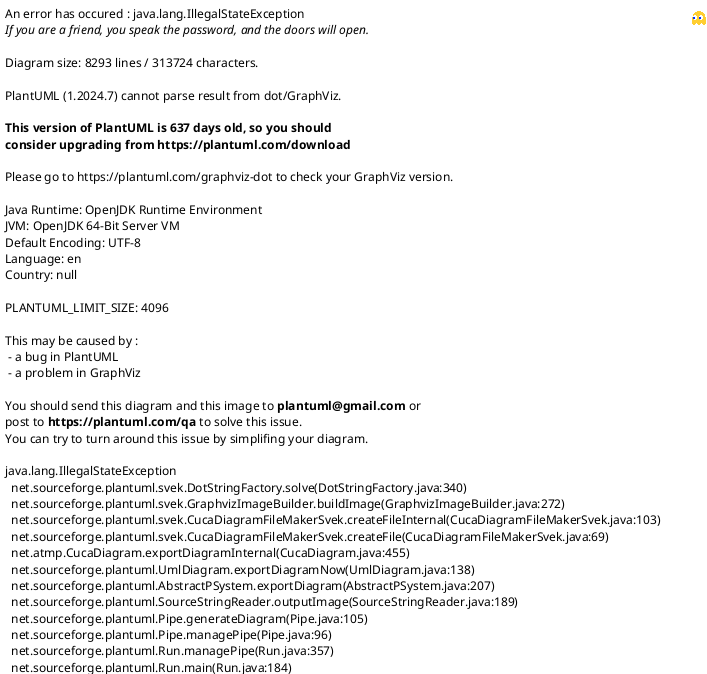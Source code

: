 

@startuml
hide empty description
skinparam shadowing false
skinparam <<junction>>stateBackgroundColor white
skinparam <<junction>>stateBorderColor white
skinparam defaultFontName DejaVu Sans


	state "operation_test" as _nxBXAPB7EeWxO6w3WDqfBA {
		
			state "result" as _tfH3YPB9EeWxO6w3WDqfBA <<outputPin>>
			state "ValueSpecification 18" as _6SomIPB9EeWxO6w3WDqfBA {
				
					state "OutputPin1" as ___MINUS__c3K4PB9EeWxO6w3WDqfBA <<outputPin>>
				
			}
			___MINUS__c3K4PB9EeWxO6w3WDqfBA --> _tfH3YPB9EeWxO6w3WDqfBA : [true]
		
	}
	state "Company_Factory" as _qbpAshhDEealzrT9dHzqcQ {
		
			state "result" as _qbpAtBhDEealzrT9dHzqcQ <<outputPin>>
			state "CallOperation __classifierBehavior__" as _qbw8uRhDEealzrT9dHzqcQ {
				
					state "target" as _qbw8uxhDEealzrT9dHzqcQ <<inputPin>>
					state "result" as _qbw8uhhDEealzrT9dHzqcQ <<outputPin>>
				
			}
			state "Create Company : CreateObject" as _qbw8vRhDEealzrT9dHzqcQ {
				
					state "result" as _qbw8vhhDEealzrT9dHzqcQ <<outputPin>>
				
			}
			_qbw8uhhDEealzrT9dHzqcQ --> _qbpAtBhDEealzrT9dHzqcQ
			_qbw8vhhDEealzrT9dHzqcQ --> _qbw8uxhDEealzrT9dHzqcQ
		
	}
	state "invariant" as _qbpnshhDEealzrT9dHzqcQ {
		
			state "result" as _qbpntBhDEealzrT9dHzqcQ <<outputPin>>
			state "ReadSelf" as _qbwVdRhDEealzrT9dHzqcQ {
				
					state "result" as _qbwVdhhDEealzrT9dHzqcQ <<outputPin>>
				
			}
			state "ReadStructuralFeature employee" as _qbw8dRhDEealzrT9dHzqcQ {
				
					state "object" as _qbw8dxhDEealzrT9dHzqcQ <<inputPin>>
					state "result" as _qbw8dhhDEealzrT9dHzqcQ <<outputPin>>
				
			}
			state "CallBehavior >" as _qbxjtBhDEealzrT9dHzqcQ {
				
					state "x" as _qbxjthhDEealzrT9dHzqcQ <<inputPin>>
					state "y" as _qcEeexhDEealzrT9dHzqcQ <<inputPin>>
					state "result" as _qbxjtRhDEealzrT9dHzqcQ <<outputPin>>
				
			}
			state "CallBehavior Size" as _qbxjuRhDEealzrT9dHzqcQ {
				
					state "seq" as _qbxjuxhDEealzrT9dHzqcQ <<inputPin>>
					state " " as _qbxjuhhDEealzrT9dHzqcQ <<outputPin>>
				
			}
			state "ValueSpecification 50" as _qcGTmRhDEealzrT9dHzqcQ {
				
					state "result" as _qcGTmxhDEealzrT9dHzqcQ <<outputPin>>
				
			}
			_qbxjtRhDEealzrT9dHzqcQ --> _qbpntBhDEealzrT9dHzqcQ
			_qbwVdhhDEealzrT9dHzqcQ --> _qbw8dxhDEealzrT9dHzqcQ
			_qbxjuhhDEealzrT9dHzqcQ --> _qbxjthhDEealzrT9dHzqcQ
			_qbw8dRhDEealzrT9dHzqcQ -[#blue]-> _qbxjuRhDEealzrT9dHzqcQ
			_qbw8dhhDEealzrT9dHzqcQ --> _qbxjuxhDEealzrT9dHzqcQ
			_qcGTmxhDEealzrT9dHzqcQ --> _qcEeexhDEealzrT9dHzqcQ
		
	}
	state "derivedFeature" as _qbpnuBhDEealzrT9dHzqcQ {
		
			state "result" as _qbpnuhhDEealzrT9dHzqcQ <<outputPin>>
			state "ReadSelf" as _qbwVdxhDEealzrT9dHzqcQ {
				
					state "result" as _qbwVeBhDEealzrT9dHzqcQ <<outputPin>>
				
			}
			state "ReadStructuralFeature employee" as _qbw8eRhDEealzrT9dHzqcQ {
				
					state "object" as _qbw8exhDEealzrT9dHzqcQ <<inputPin>>
					state "result" as _qbw8ehhDEealzrT9dHzqcQ <<outputPin>>
				
			}
			state "<<iterative>>" as _qcVkJBhDEealzrT9dHzqcQ ##[dashed] {
				
					state " " as _qcVkJRhDEealzrT9dHzqcQ <<expansionInput>>
					state " " as _qcVkJhhDEealzrT9dHzqcQ <<expansionOutput>>
					state "person" as _qbnLYxhDEealzrT9dHzqcQ <<fork>>
					state "ReadStructuralFeature birthDate" as _qbw8fRhDEealzrT9dHzqcQ {
						
							state "object" as _qbw8fxhDEealzrT9dHzqcQ <<inputPin>>
							state "result" as _qbw8fhhDEealzrT9dHzqcQ <<outputPin>>
						
					}
					_qcVkJRhDEealzrT9dHzqcQ --> _qbnLYxhDEealzrT9dHzqcQ : / Iterator
					_qbnLYxhDEealzrT9dHzqcQ --> _qbw8fxhDEealzrT9dHzqcQ
					_qbw8fhhDEealzrT9dHzqcQ --> _qcVkJhhDEealzrT9dHzqcQ
				
			}
			_qcVkJhhDEealzrT9dHzqcQ --> _qbpnuhhDEealzrT9dHzqcQ
			_qbwVeBhDEealzrT9dHzqcQ --> _qbw8exhDEealzrT9dHzqcQ
			_qbw8ehhDEealzrT9dHzqcQ --> _qcVkJRhDEealzrT9dHzqcQ
			_qbw8eRhDEealzrT9dHzqcQ -[#blue]-> _qcVkJBhDEealzrT9dHzqcQ
		
	}
	state "test_oclIsKindOf1" as _qbpnvhhDEealzrT9dHzqcQ {
		
			state "result" as _qbpnwBhDEealzrT9dHzqcQ <<outputPin>>
			state "CallBehavior assertEquals" as _qbxjvRhDEealzrT9dHzqcQ {
				
					state "first" as _qbxjvxhDEealzrT9dHzqcQ <<inputPin>>
					state "second" as _qbxjwBhDEealzrT9dHzqcQ <<inputPin>>
					state "third" as _qbxjwRhDEealzrT9dHzqcQ <<inputPin>>
					state "result" as _qbxjvhhDEealzrT9dHzqcQ <<outputPin>>
				
			}
			state "ValueSpecification `test_oclIsKindOf1`" as _qbxjxRhDEealzrT9dHzqcQ {
				
					state " " as _qbyKgBhDEealzrT9dHzqcQ <<outputPin>>
				
			}
			state "Create Company : CreateObject" as _qbyKgRhDEealzrT9dHzqcQ {
				
					state "result" as _qbyKghhDEealzrT9dHzqcQ <<outputPin>>
				
			}
			state "ValueSpecification true" as _qcQrrRhDEealzrT9dHzqcQ {
				
					state "result" as _qcQrrxhDEealzrT9dHzqcQ <<outputPin>>
				
			}
			state "Is Company : ReadIsClassifiedObject" as _qcdgIxhDEealzrT9dHzqcQ {
				
					state "object" as _qcdgJRhDEealzrT9dHzqcQ <<inputPin>>
					state "result" as _qcdgJBhDEealzrT9dHzqcQ <<outputPin>>
				
			}
			_qbxjvhhDEealzrT9dHzqcQ --> _qbpnwBhDEealzrT9dHzqcQ
			_qcdgJBhDEealzrT9dHzqcQ --> _qbxjvxhDEealzrT9dHzqcQ
			_qcQrrxhDEealzrT9dHzqcQ --> _qbxjwBhDEealzrT9dHzqcQ
			_qbyKgBhDEealzrT9dHzqcQ --> _qbxjwRhDEealzrT9dHzqcQ
			_qbyKghhDEealzrT9dHzqcQ --> _qcdgJRhDEealzrT9dHzqcQ
			_qcdgIxhDEealzrT9dHzqcQ -[#blue]-> _qbxjvRhDEealzrT9dHzqcQ
			_qcQrrRhDEealzrT9dHzqcQ -[#blue]-> _qbxjvRhDEealzrT9dHzqcQ
		
	}
	state "test_oclIsKindOf2" as _qbpnxBhDEealzrT9dHzqcQ {
		
			state "result" as _qbpnxhhDEealzrT9dHzqcQ <<outputPin>>
			state "CallBehavior assertEquals" as _qbyKgxhDEealzrT9dHzqcQ {
				
					state "first" as _qbyKhRhDEealzrT9dHzqcQ <<inputPin>>
					state "second" as _qbyKhhhDEealzrT9dHzqcQ <<inputPin>>
					state "third" as _qbyKhxhDEealzrT9dHzqcQ <<inputPin>>
					state "result" as _qbyKhBhDEealzrT9dHzqcQ <<outputPin>>
				
			}
			state "ValueSpecification `test_oclIsKindOf2`" as _qbyKixhDEealzrT9dHzqcQ {
				
					state " " as _qbyKjRhDEealzrT9dHzqcQ <<outputPin>>
				
			}
			state "ValueSpecification 1" as _qcGTnBhDEealzrT9dHzqcQ {
				
					state "result" as _qcGTnhhDEealzrT9dHzqcQ <<outputPin>>
				
			}
			state "ValueSpecification true" as _qcQrsBhDEealzrT9dHzqcQ {
				
					state "result" as _qcQrshhDEealzrT9dHzqcQ <<outputPin>>
				
			}
			state "Is Integer : ReadIsClassifiedObject" as _qcdgJxhDEealzrT9dHzqcQ {
				
					state "object" as _qcdgKRhDEealzrT9dHzqcQ <<inputPin>>
					state "result" as _qcdgKBhDEealzrT9dHzqcQ <<outputPin>>
				
			}
			_qbyKhBhDEealzrT9dHzqcQ --> _qbpnxhhDEealzrT9dHzqcQ
			_qcdgKBhDEealzrT9dHzqcQ --> _qbyKhRhDEealzrT9dHzqcQ
			_qcQrshhDEealzrT9dHzqcQ --> _qbyKhhhDEealzrT9dHzqcQ
			_qbyKjRhDEealzrT9dHzqcQ --> _qbyKhxhDEealzrT9dHzqcQ
			_qcGTnhhDEealzrT9dHzqcQ --> _qcdgKRhDEealzrT9dHzqcQ
			_qcdgJxhDEealzrT9dHzqcQ -[#blue]-> _qbyKgxhDEealzrT9dHzqcQ
			_qcQrsBhDEealzrT9dHzqcQ -[#blue]-> _qbyKgxhDEealzrT9dHzqcQ
		
	}
	state "test_oclIsKindOf31" as _qbqOshhDEealzrT9dHzqcQ {
		
			state "result" as _qbqOtBhDEealzrT9dHzqcQ <<outputPin>>
			state "CallBehavior assertEquals" as _qbyKjhhDEealzrT9dHzqcQ {
				
					state "first" as _qbyKkBhDEealzrT9dHzqcQ <<inputPin>>
					state "second" as _qbyKkRhDEealzrT9dHzqcQ <<inputPin>>
					state "third" as _qbyKkhhDEealzrT9dHzqcQ <<inputPin>>
					state "result" as _qbyKjxhDEealzrT9dHzqcQ <<outputPin>>
				
			}
			state "ValueSpecification `test_oclIsKindOf31`" as _qbyKlhhDEealzrT9dHzqcQ {
				
					state " " as _qbyKmBhDEealzrT9dHzqcQ <<outputPin>>
				
			}
			state "ValueSpecification 1" as _qcGTnxhDEealzrT9dHzqcQ {
				
					state "result" as _qcGToRhDEealzrT9dHzqcQ <<outputPin>>
				
			}
			state "ValueSpecification false" as _qcQrsxhDEealzrT9dHzqcQ {
				
					state "result" as _qcQrtRhDEealzrT9dHzqcQ <<outputPin>>
				
			}
			state "Is String : ReadIsClassifiedObject" as _qcdgKxhDEealzrT9dHzqcQ {
				
					state "object" as _qcdgLRhDEealzrT9dHzqcQ <<inputPin>>
					state "result" as _qcdgLBhDEealzrT9dHzqcQ <<outputPin>>
				
			}
			_qbyKjxhDEealzrT9dHzqcQ --> _qbqOtBhDEealzrT9dHzqcQ
			_qcdgLBhDEealzrT9dHzqcQ --> _qbyKkBhDEealzrT9dHzqcQ
			_qcQrtRhDEealzrT9dHzqcQ --> _qbyKkRhDEealzrT9dHzqcQ
			_qbyKmBhDEealzrT9dHzqcQ --> _qbyKkhhDEealzrT9dHzqcQ
			_qcGToRhDEealzrT9dHzqcQ --> _qcdgLRhDEealzrT9dHzqcQ
			_qcdgKxhDEealzrT9dHzqcQ -[#blue]-> _qbyKjhhDEealzrT9dHzqcQ
			_qcQrsxhDEealzrT9dHzqcQ -[#blue]-> _qbyKjhhDEealzrT9dHzqcQ
		
	}
	state "test_oclIsKindOf32" as _qbqOuBhDEealzrT9dHzqcQ {
		
			state "result" as _qbqOuhhDEealzrT9dHzqcQ <<outputPin>>
			state "CallBehavior assertEquals" as _qbyKmRhDEealzrT9dHzqcQ {
				
					state "first" as _qbyKmxhDEealzrT9dHzqcQ <<inputPin>>
					state "second" as _qbyKnBhDEealzrT9dHzqcQ <<inputPin>>
					state "third" as _qbyKnRhDEealzrT9dHzqcQ <<inputPin>>
					state "result" as _qbyKmhhDEealzrT9dHzqcQ <<outputPin>>
				
			}
			state "ValueSpecification `test_oclIsKindOf32`" as _qbyKoRhDEealzrT9dHzqcQ {
				
					state " " as _qbyKoxhDEealzrT9dHzqcQ <<outputPin>>
				
			}
			state "ValueSpecification `1`" as _qcNBdxhDEealzrT9dHzqcQ {
				
					state "result" as _qcNBeRhDEealzrT9dHzqcQ <<outputPin>>
				
			}
			state "ValueSpecification true" as _qcQrthhDEealzrT9dHzqcQ {
				
					state "result" as _qcQruBhDEealzrT9dHzqcQ <<outputPin>>
				
			}
			state "Is String : ReadIsClassifiedObject" as _qcdgLxhDEealzrT9dHzqcQ {
				
					state "object" as _qcdgMRhDEealzrT9dHzqcQ <<inputPin>>
					state "result" as _qcdgMBhDEealzrT9dHzqcQ <<outputPin>>
				
			}
			_qbyKmhhDEealzrT9dHzqcQ --> _qbqOuhhDEealzrT9dHzqcQ
			_qcdgMBhDEealzrT9dHzqcQ --> _qbyKmxhDEealzrT9dHzqcQ
			_qcQruBhDEealzrT9dHzqcQ --> _qbyKnBhDEealzrT9dHzqcQ
			_qbyKoxhDEealzrT9dHzqcQ --> _qbyKnRhDEealzrT9dHzqcQ
			_qcNBeRhDEealzrT9dHzqcQ --> _qcdgMRhDEealzrT9dHzqcQ
			_qcdgLxhDEealzrT9dHzqcQ -[#blue]-> _qbyKmRhDEealzrT9dHzqcQ
			_qcQrthhDEealzrT9dHzqcQ -[#blue]-> _qbyKmRhDEealzrT9dHzqcQ
		
	}
	state "test_oclIsKindOf4" as _qbqOvhhDEealzrT9dHzqcQ {
		
			state "result" as _qbqOwBhDEealzrT9dHzqcQ <<outputPin>>
			state "CallBehavior assertEquals" as _qbyKpBhDEealzrT9dHzqcQ {
				
					state "first" as _qbyKphhDEealzrT9dHzqcQ <<inputPin>>
					state "second" as _qbyKpxhDEealzrT9dHzqcQ <<inputPin>>
					state "third" as _qbyKqBhDEealzrT9dHzqcQ <<inputPin>>
					state "result" as _qbyKpRhDEealzrT9dHzqcQ <<outputPin>>
				
			}
			state "ValueSpecification `test_oclIsKindOf4`" as _qbyKrBhDEealzrT9dHzqcQ {
				
					state " " as _qbyKrhhDEealzrT9dHzqcQ <<outputPin>>
				
			}
			state "ValueSpecification 1" as _qcGTohhDEealzrT9dHzqcQ {
				
					state "result" as _qcGTpBhDEealzrT9dHzqcQ <<outputPin>>
				
			}
			state "ValueSpecification true" as _qcQruRhDEealzrT9dHzqcQ {
				
					state "result" as _qcQruxhDEealzrT9dHzqcQ <<outputPin>>
				
			}
			state "ValueSpecification true" as _qcdgMxhDEealzrT9dHzqcQ {
				
					state "result" as _qcdgNRhDEealzrT9dHzqcQ <<outputPin>>
				
			}
			_qbyKpRhDEealzrT9dHzqcQ --> _qbqOwBhDEealzrT9dHzqcQ
			_qcdgNRhDEealzrT9dHzqcQ --> _qbyKphhDEealzrT9dHzqcQ
			_qcQruxhDEealzrT9dHzqcQ --> _qbyKpxhDEealzrT9dHzqcQ
			_qbyKrhhDEealzrT9dHzqcQ --> _qbyKqBhDEealzrT9dHzqcQ
			_qcdgMxhDEealzrT9dHzqcQ -[#blue]-> _qbyKpBhDEealzrT9dHzqcQ
			_qcQruRhDEealzrT9dHzqcQ -[#blue]-> _qbyKpBhDEealzrT9dHzqcQ
		
	}
	state "test_oclIsTypeOf1" as _qbqOxBhDEealzrT9dHzqcQ {
		
			state "result" as _qbqOxhhDEealzrT9dHzqcQ <<outputPin>>
			state "CallBehavior assertEquals" as _qbyKrxhDEealzrT9dHzqcQ {
				
					state "first" as _qbyKsRhDEealzrT9dHzqcQ <<inputPin>>
					state "second" as _qbyKshhDEealzrT9dHzqcQ <<inputPin>>
					state "third" as _qbyKsxhDEealzrT9dHzqcQ <<inputPin>>
					state "result" as _qbyKsBhDEealzrT9dHzqcQ <<outputPin>>
				
			}
			state "ValueSpecification `test_oclIsTypeOf1`" as _qbyKtxhDEealzrT9dHzqcQ {
				
					state " " as _qbyxkBhDEealzrT9dHzqcQ <<outputPin>>
				
			}
			state "Create Company : CreateObject" as _qbyxkRhDEealzrT9dHzqcQ {
				
					state "result" as _qbyxkhhDEealzrT9dHzqcQ <<outputPin>>
				
			}
			state "ValueSpecification true" as _qcQrvBhDEealzrT9dHzqcQ {
				
					state "result" as _qcQrvhhDEealzrT9dHzqcQ <<outputPin>>
				
			}
			state "Is Company : ReadIsClassifiedObject" as _qcdgNhhDEealzrT9dHzqcQ {
				
					state "object" as _qcdgOBhDEealzrT9dHzqcQ <<inputPin>>
					state "result" as _qcdgNxhDEealzrT9dHzqcQ <<outputPin>>
				
			}
			_qbyKsBhDEealzrT9dHzqcQ --> _qbqOxhhDEealzrT9dHzqcQ
			_qcdgNxhDEealzrT9dHzqcQ --> _qbyKsRhDEealzrT9dHzqcQ
			_qcQrvhhDEealzrT9dHzqcQ --> _qbyKshhDEealzrT9dHzqcQ
			_qbyxkBhDEealzrT9dHzqcQ --> _qbyKsxhDEealzrT9dHzqcQ
			_qbyxkhhDEealzrT9dHzqcQ --> _qcdgOBhDEealzrT9dHzqcQ
			_qcdgNhhDEealzrT9dHzqcQ -[#blue]-> _qbyKrxhDEealzrT9dHzqcQ
			_qcQrvBhDEealzrT9dHzqcQ -[#blue]-> _qbyKrxhDEealzrT9dHzqcQ
		
	}
	state "test_oclIsTypeOf2" as _qbqOyhhDEealzrT9dHzqcQ {
		
			state "result" as _qbqOzBhDEealzrT9dHzqcQ <<outputPin>>
			state "CallBehavior assertEquals" as _qbyxkxhDEealzrT9dHzqcQ {
				
					state "first" as _qbyxlRhDEealzrT9dHzqcQ <<inputPin>>
					state "second" as _qbyxlhhDEealzrT9dHzqcQ <<inputPin>>
					state "third" as _qbyxlxhDEealzrT9dHzqcQ <<inputPin>>
					state "result" as _qbyxlBhDEealzrT9dHzqcQ <<outputPin>>
				
			}
			state "ValueSpecification `test_oclIsTypeOf2`" as _qbyxmxhDEealzrT9dHzqcQ {
				
					state " " as _qbyxnRhDEealzrT9dHzqcQ <<outputPin>>
				
			}
			state "ValueSpecification 1" as _qcGTpRhDEealzrT9dHzqcQ {
				
					state "result" as _qcGTpxhDEealzrT9dHzqcQ <<outputPin>>
				
			}
			state "ValueSpecification true" as _qcQrvxhDEealzrT9dHzqcQ {
				
					state "result" as _qcQrwRhDEealzrT9dHzqcQ <<outputPin>>
				
			}
			state "Is Integer : ReadIsClassifiedObject" as _qcdgOhhDEealzrT9dHzqcQ {
				
					state "object" as _qcdgPBhDEealzrT9dHzqcQ <<inputPin>>
					state "result" as _qcdgOxhDEealzrT9dHzqcQ <<outputPin>>
				
			}
			_qbyxlBhDEealzrT9dHzqcQ --> _qbqOzBhDEealzrT9dHzqcQ
			_qcdgOxhDEealzrT9dHzqcQ --> _qbyxlRhDEealzrT9dHzqcQ
			_qcQrwRhDEealzrT9dHzqcQ --> _qbyxlhhDEealzrT9dHzqcQ
			_qbyxnRhDEealzrT9dHzqcQ --> _qbyxlxhDEealzrT9dHzqcQ
			_qcGTpxhDEealzrT9dHzqcQ --> _qcdgPBhDEealzrT9dHzqcQ
			_qcdgOhhDEealzrT9dHzqcQ -[#blue]-> _qbyxkxhDEealzrT9dHzqcQ
			_qcQrvxhDEealzrT9dHzqcQ -[#blue]-> _qbyxkxhDEealzrT9dHzqcQ
		
	}
	state "test_oclIsTypeOf31" as _qbqO0BhDEealzrT9dHzqcQ {
		
			state "result" as _qbqO0hhDEealzrT9dHzqcQ <<outputPin>>
			state "CallBehavior assertEquals" as _qbyxnhhDEealzrT9dHzqcQ {
				
					state "first" as _qbyxoBhDEealzrT9dHzqcQ <<inputPin>>
					state "second" as _qbyxoRhDEealzrT9dHzqcQ <<inputPin>>
					state "third" as _qbyxohhDEealzrT9dHzqcQ <<inputPin>>
					state "result" as _qbyxnxhDEealzrT9dHzqcQ <<outputPin>>
				
			}
			state "ValueSpecification `test_oclIsTypeOf31`" as _qbyxphhDEealzrT9dHzqcQ {
				
					state " " as _qbyxqBhDEealzrT9dHzqcQ <<outputPin>>
				
			}
			state "ValueSpecification 1" as _qcGTqBhDEealzrT9dHzqcQ {
				
					state "result" as _qcGTqhhDEealzrT9dHzqcQ <<outputPin>>
				
			}
			state "ValueSpecification false" as _qcQrwhhDEealzrT9dHzqcQ {
				
					state "result" as _qcQrxBhDEealzrT9dHzqcQ <<outputPin>>
				
			}
			state "Is String : ReadIsClassifiedObject" as _qcdgPhhDEealzrT9dHzqcQ {
				
					state "object" as _qcdgQBhDEealzrT9dHzqcQ <<inputPin>>
					state "result" as _qcdgPxhDEealzrT9dHzqcQ <<outputPin>>
				
			}
			_qbyxnxhDEealzrT9dHzqcQ --> _qbqO0hhDEealzrT9dHzqcQ
			_qcdgPxhDEealzrT9dHzqcQ --> _qbyxoBhDEealzrT9dHzqcQ
			_qcQrxBhDEealzrT9dHzqcQ --> _qbyxoRhDEealzrT9dHzqcQ
			_qbyxqBhDEealzrT9dHzqcQ --> _qbyxohhDEealzrT9dHzqcQ
			_qcGTqhhDEealzrT9dHzqcQ --> _qcdgQBhDEealzrT9dHzqcQ
			_qcdgPhhDEealzrT9dHzqcQ -[#blue]-> _qbyxnhhDEealzrT9dHzqcQ
			_qcQrwhhDEealzrT9dHzqcQ -[#blue]-> _qbyxnhhDEealzrT9dHzqcQ
		
	}
	state "test_oclIsTypeOf32" as _qbqO1hhDEealzrT9dHzqcQ {
		
			state "result" as _qbqO2BhDEealzrT9dHzqcQ <<outputPin>>
			state "CallBehavior assertEquals" as _qbyxqRhDEealzrT9dHzqcQ {
				
					state "first" as _qbyxqxhDEealzrT9dHzqcQ <<inputPin>>
					state "second" as _qbyxrBhDEealzrT9dHzqcQ <<inputPin>>
					state "third" as _qbyxrRhDEealzrT9dHzqcQ <<inputPin>>
					state "result" as _qbyxqhhDEealzrT9dHzqcQ <<outputPin>>
				
			}
			state "ValueSpecification `test_oclIsTypeOf32`" as _qbyxsRhDEealzrT9dHzqcQ {
				
					state " " as _qbyxsxhDEealzrT9dHzqcQ <<outputPin>>
				
			}
			state "ValueSpecification `1`" as _qcNBehhDEealzrT9dHzqcQ {
				
					state "result" as _qcNBfBhDEealzrT9dHzqcQ <<outputPin>>
				
			}
			state "ValueSpecification true" as _qcQrxRhDEealzrT9dHzqcQ {
				
					state "result" as _qcQrxxhDEealzrT9dHzqcQ <<outputPin>>
				
			}
			state "Is String : ReadIsClassifiedObject" as _qcdgQhhDEealzrT9dHzqcQ {
				
					state "object" as _qcdgRBhDEealzrT9dHzqcQ <<inputPin>>
					state "result" as _qcdgQxhDEealzrT9dHzqcQ <<outputPin>>
				
			}
			_qbyxqhhDEealzrT9dHzqcQ --> _qbqO2BhDEealzrT9dHzqcQ
			_qcdgQxhDEealzrT9dHzqcQ --> _qbyxqxhDEealzrT9dHzqcQ
			_qcQrxxhDEealzrT9dHzqcQ --> _qbyxrBhDEealzrT9dHzqcQ
			_qbyxsxhDEealzrT9dHzqcQ --> _qbyxrRhDEealzrT9dHzqcQ
			_qcNBfBhDEealzrT9dHzqcQ --> _qcdgRBhDEealzrT9dHzqcQ
			_qcdgQhhDEealzrT9dHzqcQ -[#blue]-> _qbyxqRhDEealzrT9dHzqcQ
			_qcQrxRhDEealzrT9dHzqcQ -[#blue]-> _qbyxqRhDEealzrT9dHzqcQ
		
	}
	state "test_oclIsTypeOf4" as _qbqO3BhDEealzrT9dHzqcQ {
		
			state "result" as _qbq1wRhDEealzrT9dHzqcQ <<outputPin>>
			state "CallBehavior assertEquals" as _qbyxtBhDEealzrT9dHzqcQ {
				
					state "first" as _qbyxthhDEealzrT9dHzqcQ <<inputPin>>
					state "second" as _qbyxtxhDEealzrT9dHzqcQ <<inputPin>>
					state "third" as _qbyxuBhDEealzrT9dHzqcQ <<inputPin>>
					state "result" as _qbyxtRhDEealzrT9dHzqcQ <<outputPin>>
				
			}
			state "ValueSpecification `test_oclIsTypeOf4`" as _qbyxvBhDEealzrT9dHzqcQ {
				
					state " " as _qbyxvhhDEealzrT9dHzqcQ <<outputPin>>
				
			}
			state "ValueSpecification 1" as _qcGTqxhDEealzrT9dHzqcQ {
				
					state "result" as _qcGTrRhDEealzrT9dHzqcQ <<outputPin>>
				
			}
			state "ValueSpecification false" as _qcQryBhDEealzrT9dHzqcQ {
				
					state "result" as _qcQryhhDEealzrT9dHzqcQ <<outputPin>>
				
			}
			state "ValueSpecification false" as _qcdgRhhDEealzrT9dHzqcQ {
				
					state "result" as _qcdgSBhDEealzrT9dHzqcQ <<outputPin>>
				
			}
			_qbyxtRhDEealzrT9dHzqcQ --> _qbq1wRhDEealzrT9dHzqcQ
			_qcdgSBhDEealzrT9dHzqcQ --> _qbyxthhDEealzrT9dHzqcQ
			_qcQryhhDEealzrT9dHzqcQ --> _qbyxtxhDEealzrT9dHzqcQ
			_qbyxvhhDEealzrT9dHzqcQ --> _qbyxuBhDEealzrT9dHzqcQ
			_qcdgRhhDEealzrT9dHzqcQ -[#blue]-> _qbyxtBhDEealzrT9dHzqcQ
			_qcQryBhDEealzrT9dHzqcQ -[#blue]-> _qbyxtBhDEealzrT9dHzqcQ
		
	}
	state "test_plus" as _qbq1xRhDEealzrT9dHzqcQ {
		
			state "result" as _qbq1xxhDEealzrT9dHzqcQ <<outputPin>>
			state "CallBehavior assertEquals" as _qbyxvxhDEealzrT9dHzqcQ {
				
					state "first" as _qbyxwRhDEealzrT9dHzqcQ <<inputPin>>
					state "second" as _qbyxwhhDEealzrT9dHzqcQ <<inputPin>>
					state "third" as _qbyxwxhDEealzrT9dHzqcQ <<inputPin>>
					state "result" as _qbyxwBhDEealzrT9dHzqcQ <<outputPin>>
				
			}
			state "ValueSpecification `test_plus`" as _qbyxxxhDEealzrT9dHzqcQ {
				
					state " " as _qbzYoRhDEealzrT9dHzqcQ <<outputPin>>
				
			}
			state "CallBehavior +" as _qbzYohhDEealzrT9dHzqcQ {
				
					state "x" as _qbzYpBhDEealzrT9dHzqcQ <<inputPin>>
					state "y" as _qcEefRhDEealzrT9dHzqcQ <<inputPin>>
					state "result" as _qbzYoxhDEealzrT9dHzqcQ <<outputPin>>
				
			}
			state "ValueSpecification 3" as _qcGTrhhDEealzrT9dHzqcQ {
				
					state "result" as _qcGTsBhDEealzrT9dHzqcQ <<outputPin>>
				
			}
			state "ValueSpecification 5" as _qcGTsRhDEealzrT9dHzqcQ {
				
					state "result" as _qcGTsxhDEealzrT9dHzqcQ <<outputPin>>
				
			}
			state "ValueSpecification 8" as _qcGTtBhDEealzrT9dHzqcQ {
				
					state "result" as _qcGTthhDEealzrT9dHzqcQ <<outputPin>>
				
			}
			_qbyxwBhDEealzrT9dHzqcQ --> _qbq1xxhDEealzrT9dHzqcQ
			_qbzYoxhDEealzrT9dHzqcQ --> _qbyxwRhDEealzrT9dHzqcQ
			_qcGTthhDEealzrT9dHzqcQ --> _qbyxwhhDEealzrT9dHzqcQ
			_qbzYoRhDEealzrT9dHzqcQ --> _qbyxwxhDEealzrT9dHzqcQ
			_qcGTsBhDEealzrT9dHzqcQ --> _qbzYpBhDEealzrT9dHzqcQ
			_qcGTsxhDEealzrT9dHzqcQ --> _qcEefRhDEealzrT9dHzqcQ
			_qbzYohhDEealzrT9dHzqcQ -[#blue]-> _qbyxvxhDEealzrT9dHzqcQ
			_qcGTtBhDEealzrT9dHzqcQ -[#blue]-> _qbyxvxhDEealzrT9dHzqcQ
		
	}
	state "test_minus" as _qbq1yxhDEealzrT9dHzqcQ {
		
			state "result" as _qbq1zRhDEealzrT9dHzqcQ <<outputPin>>
			state "CallBehavior assertEquals" as _qbzYphhDEealzrT9dHzqcQ {
				
					state "first" as _qbzYqBhDEealzrT9dHzqcQ <<inputPin>>
					state "second" as _qbzYqRhDEealzrT9dHzqcQ <<inputPin>>
					state "third" as _qbzYqhhDEealzrT9dHzqcQ <<inputPin>>
					state "result" as _qbzYpxhDEealzrT9dHzqcQ <<outputPin>>
				
			}
			state "ValueSpecification `test_minus`" as _qbzYrhhDEealzrT9dHzqcQ {
				
					state " " as _qbzYsBhDEealzrT9dHzqcQ <<outputPin>>
				
			}
			state "CallBehavior -" as _qbzYsRhDEealzrT9dHzqcQ {
				
					state "x" as _qbzYsxhDEealzrT9dHzqcQ <<inputPin>>
					state "y" as _qcEefxhDEealzrT9dHzqcQ <<inputPin>>
					state "result" as _qbzYshhDEealzrT9dHzqcQ <<outputPin>>
				
			}
			state "ValueSpecification 13" as _qcGTtxhDEealzrT9dHzqcQ {
				
					state "result" as _qcGTuRhDEealzrT9dHzqcQ <<outputPin>>
				
			}
			state "ValueSpecification 5" as _qcGTuhhDEealzrT9dHzqcQ {
				
					state "result" as _qcGTvBhDEealzrT9dHzqcQ <<outputPin>>
				
			}
			state "ValueSpecification 8" as _qcGTvRhDEealzrT9dHzqcQ {
				
					state "result" as _qcGTvxhDEealzrT9dHzqcQ <<outputPin>>
				
			}
			_qbzYpxhDEealzrT9dHzqcQ --> _qbq1zRhDEealzrT9dHzqcQ
			_qbzYshhDEealzrT9dHzqcQ --> _qbzYqBhDEealzrT9dHzqcQ
			_qcGTvxhDEealzrT9dHzqcQ --> _qbzYqRhDEealzrT9dHzqcQ
			_qbzYsBhDEealzrT9dHzqcQ --> _qbzYqhhDEealzrT9dHzqcQ
			_qcGTuRhDEealzrT9dHzqcQ --> _qbzYsxhDEealzrT9dHzqcQ
			_qcGTvBhDEealzrT9dHzqcQ --> _qcEefxhDEealzrT9dHzqcQ
			_qbzYsRhDEealzrT9dHzqcQ -[#blue]-> _qbzYphhDEealzrT9dHzqcQ
			_qcGTvRhDEealzrT9dHzqcQ -[#blue]-> _qbzYphhDEealzrT9dHzqcQ
		
	}
	state "test_multiplicity" as _qbq10RhDEealzrT9dHzqcQ {
		
			state "result" as _qbq10xhDEealzrT9dHzqcQ <<outputPin>>
			state "CallBehavior assertEquals" as _qbzYtRhDEealzrT9dHzqcQ {
				
					state "first" as _qbzYtxhDEealzrT9dHzqcQ <<inputPin>>
					state "second" as _qbzYuBhDEealzrT9dHzqcQ <<inputPin>>
					state "third" as _qbzYuRhDEealzrT9dHzqcQ <<inputPin>>
					state "result" as _qbzYthhDEealzrT9dHzqcQ <<outputPin>>
				
			}
			state "ValueSpecification `test_multiplicity`" as _qbzYvRhDEealzrT9dHzqcQ {
				
					state " " as _qbzYvxhDEealzrT9dHzqcQ <<outputPin>>
				
			}
			state "CallBehavior *" as _qbzYwBhDEealzrT9dHzqcQ {
				
					state "x" as _qbzYwhhDEealzrT9dHzqcQ <<inputPin>>
					state "y" as _qcEegRhDEealzrT9dHzqcQ <<inputPin>>
					state "result" as _qbzYwRhDEealzrT9dHzqcQ <<outputPin>>
				
			}
			state "ValueSpecification 3" as _qcGTwBhDEealzrT9dHzqcQ {
				
					state "result" as _qcGTwhhDEealzrT9dHzqcQ <<outputPin>>
				
			}
			state "ValueSpecification 5" as _qcGTwxhDEealzrT9dHzqcQ {
				
					state "result" as _qcGTxRhDEealzrT9dHzqcQ <<outputPin>>
				
			}
			state "ValueSpecification 15" as _qcGTxhhDEealzrT9dHzqcQ {
				
					state "result" as _qcGTyBhDEealzrT9dHzqcQ <<outputPin>>
				
			}
			_qbzYthhDEealzrT9dHzqcQ --> _qbq10xhDEealzrT9dHzqcQ
			_qbzYwRhDEealzrT9dHzqcQ --> _qbzYtxhDEealzrT9dHzqcQ
			_qcGTyBhDEealzrT9dHzqcQ --> _qbzYuBhDEealzrT9dHzqcQ
			_qbzYvxhDEealzrT9dHzqcQ --> _qbzYuRhDEealzrT9dHzqcQ
			_qcGTwhhDEealzrT9dHzqcQ --> _qbzYwhhDEealzrT9dHzqcQ
			_qcGTxRhDEealzrT9dHzqcQ --> _qcEegRhDEealzrT9dHzqcQ
			_qbzYwBhDEealzrT9dHzqcQ -[#blue]-> _qbzYtRhDEealzrT9dHzqcQ
			_qcGTxhhDEealzrT9dHzqcQ -[#blue]-> _qbzYtRhDEealzrT9dHzqcQ
		
	}
	state "test_divide" as _qbq11xhDEealzrT9dHzqcQ {
		
			state "result" as _qbq12RhDEealzrT9dHzqcQ <<outputPin>>
			state "CallBehavior assertEquals" as _qbzYxBhDEealzrT9dHzqcQ {
				
					state "first" as _qbzYxhhDEealzrT9dHzqcQ <<inputPin>>
					state "second" as _qbzYxxhDEealzrT9dHzqcQ <<inputPin>>
					state "third" as _qbzYyBhDEealzrT9dHzqcQ <<inputPin>>
					state "result" as _qbzYxRhDEealzrT9dHzqcQ <<outputPin>>
				
			}
			state "ValueSpecification `test_divide`" as _qbzYzBhDEealzrT9dHzqcQ {
				
					state " " as _qbzYzhhDEealzrT9dHzqcQ <<outputPin>>
				
			}
			state "CallBehavior /" as _qbzYzxhDEealzrT9dHzqcQ {
				
					state "x" as _qbzY0RhDEealzrT9dHzqcQ <<inputPin>>
					state "y" as _qcEegxhDEealzrT9dHzqcQ <<inputPin>>
					state "result" as _qbzY0BhDEealzrT9dHzqcQ <<outputPin>>
				
			}
			state "ValueSpecification 15" as _qcGTyRhDEealzrT9dHzqcQ {
				
					state "result" as _qcG6oRhDEealzrT9dHzqcQ <<outputPin>>
				
			}
			state "ValueSpecification 3" as _qcG6ohhDEealzrT9dHzqcQ {
				
					state "result" as _qcG6pBhDEealzrT9dHzqcQ <<outputPin>>
				
			}
			state "ValueSpecification 5" as _qcG6pRhDEealzrT9dHzqcQ {
				
					state "result" as _qcG6pxhDEealzrT9dHzqcQ <<outputPin>>
				
			}
			_qbzYxRhDEealzrT9dHzqcQ --> _qbq12RhDEealzrT9dHzqcQ
			_qbzY0BhDEealzrT9dHzqcQ --> _qbzYxhhDEealzrT9dHzqcQ
			_qcG6pxhDEealzrT9dHzqcQ --> _qbzYxxhDEealzrT9dHzqcQ
			_qbzYzhhDEealzrT9dHzqcQ --> _qbzYyBhDEealzrT9dHzqcQ
			_qcG6oRhDEealzrT9dHzqcQ --> _qbzY0RhDEealzrT9dHzqcQ
			_qcG6pBhDEealzrT9dHzqcQ --> _qcEegxhDEealzrT9dHzqcQ
			_qbzYzxhDEealzrT9dHzqcQ -[#blue]-> _qbzYxBhDEealzrT9dHzqcQ
			_qcG6pRhDEealzrT9dHzqcQ -[#blue]-> _qbzYxBhDEealzrT9dHzqcQ
		
	}
	state "test_lower1" as _qbq13RhDEealzrT9dHzqcQ {
		
			state "result" as _qbq13xhDEealzrT9dHzqcQ <<outputPin>>
			state "CallBehavior assertEquals" as _qbzY0xhDEealzrT9dHzqcQ {
				
					state "first" as _qbzY1RhDEealzrT9dHzqcQ <<inputPin>>
					state "second" as _qbzY1hhDEealzrT9dHzqcQ <<inputPin>>
					state "third" as _qbzY1xhDEealzrT9dHzqcQ <<inputPin>>
					state "result" as _qbzY1BhDEealzrT9dHzqcQ <<outputPin>>
				
			}
			state "ValueSpecification `test_lower1`" as _qbz_sxhDEealzrT9dHzqcQ {
				
					state " " as _qbz_tRhDEealzrT9dHzqcQ <<outputPin>>
				
			}
			state "CallBehavior <" as _qbz_thhDEealzrT9dHzqcQ {
				
					state "x" as _qbz_uBhDEealzrT9dHzqcQ <<inputPin>>
					state "y" as _qcEehRhDEealzrT9dHzqcQ <<inputPin>>
					state "result" as _qbz_txhDEealzrT9dHzqcQ <<outputPin>>
				
			}
			state "ValueSpecification 15" as _qcG6qBhDEealzrT9dHzqcQ {
				
					state "result" as _qcG6qhhDEealzrT9dHzqcQ <<outputPin>>
				
			}
			state "ValueSpecification 3" as _qcG6qxhDEealzrT9dHzqcQ {
				
					state "result" as _qcG6rRhDEealzrT9dHzqcQ <<outputPin>>
				
			}
			state "ValueSpecification false" as _qcQryxhDEealzrT9dHzqcQ {
				
					state "result" as _qcQrzRhDEealzrT9dHzqcQ <<outputPin>>
				
			}
			_qbzY1BhDEealzrT9dHzqcQ --> _qbq13xhDEealzrT9dHzqcQ
			_qbz_txhDEealzrT9dHzqcQ --> _qbzY1RhDEealzrT9dHzqcQ
			_qcQrzRhDEealzrT9dHzqcQ --> _qbzY1hhDEealzrT9dHzqcQ
			_qbz_tRhDEealzrT9dHzqcQ --> _qbzY1xhDEealzrT9dHzqcQ
			_qcG6qhhDEealzrT9dHzqcQ --> _qbz_uBhDEealzrT9dHzqcQ
			_qcG6rRhDEealzrT9dHzqcQ --> _qcEehRhDEealzrT9dHzqcQ
			_qbz_thhDEealzrT9dHzqcQ -[#blue]-> _qbzY0xhDEealzrT9dHzqcQ
			_qcQryxhDEealzrT9dHzqcQ -[#blue]-> _qbzY0xhDEealzrT9dHzqcQ
		
	}
	state "test_lower2" as _qbq14xhDEealzrT9dHzqcQ {
		
			state "result" as _qbq15RhDEealzrT9dHzqcQ <<outputPin>>
			state "CallBehavior assertEquals" as _qbz_uhhDEealzrT9dHzqcQ {
				
					state "first" as _qbz_vBhDEealzrT9dHzqcQ <<inputPin>>
					state "second" as _qbz_vRhDEealzrT9dHzqcQ <<inputPin>>
					state "third" as _qbz_vhhDEealzrT9dHzqcQ <<inputPin>>
					state "result" as _qbz_uxhDEealzrT9dHzqcQ <<outputPin>>
				
			}
			state "ValueSpecification `test_lower2`" as _qbz_whhDEealzrT9dHzqcQ {
				
					state " " as _qbz_xBhDEealzrT9dHzqcQ <<outputPin>>
				
			}
			state "CallBehavior <" as _qbz_xRhDEealzrT9dHzqcQ {
				
					state "x" as _qbz_xxhDEealzrT9dHzqcQ <<inputPin>>
					state "y" as _qcEehxhDEealzrT9dHzqcQ <<inputPin>>
					state "result" as _qbz_xhhDEealzrT9dHzqcQ <<outputPin>>
				
			}
			state "ValueSpecification 3" as _qcG6rhhDEealzrT9dHzqcQ {
				
					state "result" as _qcG6sBhDEealzrT9dHzqcQ <<outputPin>>
				
			}
			state "ValueSpecification 15" as _qcG6sRhDEealzrT9dHzqcQ {
				
					state "result" as _qcG6sxhDEealzrT9dHzqcQ <<outputPin>>
				
			}
			state "ValueSpecification true" as _qcQrzhhDEealzrT9dHzqcQ {
				
					state "result" as _qcQr0BhDEealzrT9dHzqcQ <<outputPin>>
				
			}
			_qbz_uxhDEealzrT9dHzqcQ --> _qbq15RhDEealzrT9dHzqcQ
			_qbz_xhhDEealzrT9dHzqcQ --> _qbz_vBhDEealzrT9dHzqcQ
			_qcQr0BhDEealzrT9dHzqcQ --> _qbz_vRhDEealzrT9dHzqcQ
			_qbz_xBhDEealzrT9dHzqcQ --> _qbz_vhhDEealzrT9dHzqcQ
			_qcG6sBhDEealzrT9dHzqcQ --> _qbz_xxhDEealzrT9dHzqcQ
			_qcG6sxhDEealzrT9dHzqcQ --> _qcEehxhDEealzrT9dHzqcQ
			_qbz_xRhDEealzrT9dHzqcQ -[#blue]-> _qbz_uhhDEealzrT9dHzqcQ
			_qcQrzhhDEealzrT9dHzqcQ -[#blue]-> _qbz_uhhDEealzrT9dHzqcQ
		
	}
	state "test_upper1" as _qbq16RhDEealzrT9dHzqcQ {
		
			state "result" as _qbq16xhDEealzrT9dHzqcQ <<outputPin>>
			state "CallBehavior assertEquals" as _qbz_yRhDEealzrT9dHzqcQ {
				
					state "first" as _qbz_yxhDEealzrT9dHzqcQ <<inputPin>>
					state "second" as _qbz_zBhDEealzrT9dHzqcQ <<inputPin>>
					state "third" as _qbz_zRhDEealzrT9dHzqcQ <<inputPin>>
					state "result" as _qbz_yhhDEealzrT9dHzqcQ <<outputPin>>
				
			}
			state "ValueSpecification `test_upper1`" as _qbz_0RhDEealzrT9dHzqcQ {
				
					state " " as _qbz_0xhDEealzrT9dHzqcQ <<outputPin>>
				
			}
			state "CallBehavior >" as _qbz_1BhDEealzrT9dHzqcQ {
				
					state "x" as _qbz_1hhDEealzrT9dHzqcQ <<inputPin>>
					state "y" as _qcEeiRhDEealzrT9dHzqcQ <<inputPin>>
					state "result" as _qbz_1RhDEealzrT9dHzqcQ <<outputPin>>
				
			}
			state "ValueSpecification 15" as _qcG6tBhDEealzrT9dHzqcQ {
				
					state "result" as _qcG6thhDEealzrT9dHzqcQ <<outputPin>>
				
			}
			state "ValueSpecification 3" as _qcG6txhDEealzrT9dHzqcQ {
				
					state "result" as _qcG6uRhDEealzrT9dHzqcQ <<outputPin>>
				
			}
			state "ValueSpecification true" as _qcQr0RhDEealzrT9dHzqcQ {
				
					state "result" as _qcQr0xhDEealzrT9dHzqcQ <<outputPin>>
				
			}
			_qbz_yhhDEealzrT9dHzqcQ --> _qbq16xhDEealzrT9dHzqcQ
			_qbz_1RhDEealzrT9dHzqcQ --> _qbz_yxhDEealzrT9dHzqcQ
			_qcQr0xhDEealzrT9dHzqcQ --> _qbz_zBhDEealzrT9dHzqcQ
			_qbz_0xhDEealzrT9dHzqcQ --> _qbz_zRhDEealzrT9dHzqcQ
			_qcG6thhDEealzrT9dHzqcQ --> _qbz_1hhDEealzrT9dHzqcQ
			_qcG6uRhDEealzrT9dHzqcQ --> _qcEeiRhDEealzrT9dHzqcQ
			_qbz_1BhDEealzrT9dHzqcQ -[#blue]-> _qbz_yRhDEealzrT9dHzqcQ
			_qcQr0RhDEealzrT9dHzqcQ -[#blue]-> _qbz_yRhDEealzrT9dHzqcQ
		
	}
	state "test_upper2" as _qbrc0BhDEealzrT9dHzqcQ {
		
			state "result" as _qbrc0hhDEealzrT9dHzqcQ <<outputPin>>
			state "CallBehavior assertEquals" as _qbz_2BhDEealzrT9dHzqcQ {
				
					state "first" as _qbz_2hhDEealzrT9dHzqcQ <<inputPin>>
					state "second" as _qbz_2xhDEealzrT9dHzqcQ <<inputPin>>
					state "third" as _qbz_3BhDEealzrT9dHzqcQ <<inputPin>>
					state "result" as _qbz_2RhDEealzrT9dHzqcQ <<outputPin>>
				
			}
			state "ValueSpecification `test_upper2`" as _qbz_4BhDEealzrT9dHzqcQ {
				
					state " " as _qbz_4hhDEealzrT9dHzqcQ <<outputPin>>
				
			}
			state "CallBehavior >" as _qbz_4xhDEealzrT9dHzqcQ {
				
					state "x" as _qbz_5RhDEealzrT9dHzqcQ <<inputPin>>
					state "y" as _qcEeixhDEealzrT9dHzqcQ <<inputPin>>
					state "result" as _qbz_5BhDEealzrT9dHzqcQ <<outputPin>>
				
			}
			state "ValueSpecification 3" as _qcG6uhhDEealzrT9dHzqcQ {
				
					state "result" as _qcG6vBhDEealzrT9dHzqcQ <<outputPin>>
				
			}
			state "ValueSpecification 15" as _qcG6vRhDEealzrT9dHzqcQ {
				
					state "result" as _qcG6vxhDEealzrT9dHzqcQ <<outputPin>>
				
			}
			state "ValueSpecification false" as _qcQr1BhDEealzrT9dHzqcQ {
				
					state "result" as _qcRSsBhDEealzrT9dHzqcQ <<outputPin>>
				
			}
			_qbz_2RhDEealzrT9dHzqcQ --> _qbrc0hhDEealzrT9dHzqcQ
			_qbz_5BhDEealzrT9dHzqcQ --> _qbz_2hhDEealzrT9dHzqcQ
			_qcRSsBhDEealzrT9dHzqcQ --> _qbz_2xhDEealzrT9dHzqcQ
			_qbz_4hhDEealzrT9dHzqcQ --> _qbz_3BhDEealzrT9dHzqcQ
			_qcG6vBhDEealzrT9dHzqcQ --> _qbz_5RhDEealzrT9dHzqcQ
			_qcG6vxhDEealzrT9dHzqcQ --> _qcEeixhDEealzrT9dHzqcQ
			_qbz_4xhDEealzrT9dHzqcQ -[#blue]-> _qbz_2BhDEealzrT9dHzqcQ
			_qcQr1BhDEealzrT9dHzqcQ -[#blue]-> _qbz_2BhDEealzrT9dHzqcQ
		
	}
	state "test_lowerOrEquals" as _qbrc1hhDEealzrT9dHzqcQ {
		
			state "result" as _qbrc2BhDEealzrT9dHzqcQ <<outputPin>>
			state "CallBehavior assertEquals" as _qbz_5xhDEealzrT9dHzqcQ {
				
					state "first" as _qb0mwBhDEealzrT9dHzqcQ <<inputPin>>
					state "second" as _qb0mwRhDEealzrT9dHzqcQ <<inputPin>>
					state "third" as _qb0mwhhDEealzrT9dHzqcQ <<inputPin>>
					state "result" as _qbz_6BhDEealzrT9dHzqcQ <<outputPin>>
				
			}
			state "ValueSpecification `test_lowerOrEquals`" as _qb0mxhhDEealzrT9dHzqcQ {
				
					state " " as _qb0myBhDEealzrT9dHzqcQ <<outputPin>>
				
			}
			state "CallBehavior <=" as _qb0myRhDEealzrT9dHzqcQ {
				
					state "x" as _qb0myxhDEealzrT9dHzqcQ <<inputPin>>
					state "y" as _qcEejRhDEealzrT9dHzqcQ <<inputPin>>
					state "result" as _qb0myhhDEealzrT9dHzqcQ <<outputPin>>
				
			}
			state "ValueSpecification 15" as _qcG6wBhDEealzrT9dHzqcQ {
				
					state "result" as _qcG6whhDEealzrT9dHzqcQ <<outputPin>>
				
			}
			state "ValueSpecification 3" as _qcG6wxhDEealzrT9dHzqcQ {
				
					state "result" as _qcG6xRhDEealzrT9dHzqcQ <<outputPin>>
				
			}
			state "ValueSpecification false" as _qcRSsRhDEealzrT9dHzqcQ {
				
					state "result" as _qcRSsxhDEealzrT9dHzqcQ <<outputPin>>
				
			}
			_qbz_6BhDEealzrT9dHzqcQ --> _qbrc2BhDEealzrT9dHzqcQ
			_qb0myhhDEealzrT9dHzqcQ --> _qb0mwBhDEealzrT9dHzqcQ
			_qcRSsxhDEealzrT9dHzqcQ --> _qb0mwRhDEealzrT9dHzqcQ
			_qb0myBhDEealzrT9dHzqcQ --> _qb0mwhhDEealzrT9dHzqcQ
			_qcG6whhDEealzrT9dHzqcQ --> _qb0myxhDEealzrT9dHzqcQ
			_qcG6xRhDEealzrT9dHzqcQ --> _qcEejRhDEealzrT9dHzqcQ
			_qb0myRhDEealzrT9dHzqcQ -[#blue]-> _qbz_5xhDEealzrT9dHzqcQ
			_qcRSsRhDEealzrT9dHzqcQ -[#blue]-> _qbz_5xhDEealzrT9dHzqcQ
		
	}
	state "test_upper" as _qbrc3BhDEealzrT9dHzqcQ {
		
			state "result" as _qbrc3hhDEealzrT9dHzqcQ <<outputPin>>
			state "CallBehavior assertEquals" as _qb0mzRhDEealzrT9dHzqcQ {
				
					state "first" as _qb0mzxhDEealzrT9dHzqcQ <<inputPin>>
					state "second" as _qb0m0BhDEealzrT9dHzqcQ <<inputPin>>
					state "third" as _qb0m0RhDEealzrT9dHzqcQ <<inputPin>>
					state "result" as _qb0mzhhDEealzrT9dHzqcQ <<outputPin>>
				
			}
			state "ValueSpecification `test_upper`" as _qb0m1RhDEealzrT9dHzqcQ {
				
					state " " as _qb0m1xhDEealzrT9dHzqcQ <<outputPin>>
				
			}
			state "CallBehavior >" as _qb0m2BhDEealzrT9dHzqcQ {
				
					state "x" as _qb0m2hhDEealzrT9dHzqcQ <<inputPin>>
					state "y" as _qcEejxhDEealzrT9dHzqcQ <<inputPin>>
					state "result" as _qb0m2RhDEealzrT9dHzqcQ <<outputPin>>
				
			}
			state "ValueSpecification 15" as _qcG6xhhDEealzrT9dHzqcQ {
				
					state "result" as _qcG6yBhDEealzrT9dHzqcQ <<outputPin>>
				
			}
			state "ValueSpecification 3" as _qcG6yRhDEealzrT9dHzqcQ {
				
					state "result" as _qcG6yxhDEealzrT9dHzqcQ <<outputPin>>
				
			}
			state "ValueSpecification true" as _qcRStBhDEealzrT9dHzqcQ {
				
					state "result" as _qcRSthhDEealzrT9dHzqcQ <<outputPin>>
				
			}
			_qb0mzhhDEealzrT9dHzqcQ --> _qbrc3hhDEealzrT9dHzqcQ
			_qb0m2RhDEealzrT9dHzqcQ --> _qb0mzxhDEealzrT9dHzqcQ
			_qcRSthhDEealzrT9dHzqcQ --> _qb0m0BhDEealzrT9dHzqcQ
			_qb0m1xhDEealzrT9dHzqcQ --> _qb0m0RhDEealzrT9dHzqcQ
			_qcG6yBhDEealzrT9dHzqcQ --> _qb0m2hhDEealzrT9dHzqcQ
			_qcG6yxhDEealzrT9dHzqcQ --> _qcEejxhDEealzrT9dHzqcQ
			_qb0m2BhDEealzrT9dHzqcQ -[#blue]-> _qb0mzRhDEealzrT9dHzqcQ
			_qcRStBhDEealzrT9dHzqcQ -[#blue]-> _qb0mzRhDEealzrT9dHzqcQ
		
	}
	state "test_upperOrEquals" as _qbrc4hhDEealzrT9dHzqcQ {
		
			state "result" as _qbrc5BhDEealzrT9dHzqcQ <<outputPin>>
			state "CallBehavior assertEquals" as _qb0m3BhDEealzrT9dHzqcQ {
				
					state "first" as _qb0m3hhDEealzrT9dHzqcQ <<inputPin>>
					state "second" as _qb0m3xhDEealzrT9dHzqcQ <<inputPin>>
					state "third" as _qb0m4BhDEealzrT9dHzqcQ <<inputPin>>
					state "result" as _qb0m3RhDEealzrT9dHzqcQ <<outputPin>>
				
			}
			state "ValueSpecification `test_upperOrEquals`" as _qb0m5BhDEealzrT9dHzqcQ {
				
					state " " as _qb0m5hhDEealzrT9dHzqcQ <<outputPin>>
				
			}
			state "CallBehavior >=" as _qb0m5xhDEealzrT9dHzqcQ {
				
					state "x" as _qb0m6RhDEealzrT9dHzqcQ <<inputPin>>
					state "y" as _qcEekRhDEealzrT9dHzqcQ <<inputPin>>
					state "result" as _qb0m6BhDEealzrT9dHzqcQ <<outputPin>>
				
			}
			state "ValueSpecification 15" as _qcG6zBhDEealzrT9dHzqcQ {
				
					state "result" as _qcG6zhhDEealzrT9dHzqcQ <<outputPin>>
				
			}
			state "ValueSpecification 15" as _qcG6zxhDEealzrT9dHzqcQ {
				
					state "result" as _qcG60RhDEealzrT9dHzqcQ <<outputPin>>
				
			}
			state "ValueSpecification true" as _qcRStxhDEealzrT9dHzqcQ {
				
					state "result" as _qcRSuRhDEealzrT9dHzqcQ <<outputPin>>
				
			}
			_qb0m3RhDEealzrT9dHzqcQ --> _qbrc5BhDEealzrT9dHzqcQ
			_qb0m6BhDEealzrT9dHzqcQ --> _qb0m3hhDEealzrT9dHzqcQ
			_qcRSuRhDEealzrT9dHzqcQ --> _qb0m3xhDEealzrT9dHzqcQ
			_qb0m5hhDEealzrT9dHzqcQ --> _qb0m4BhDEealzrT9dHzqcQ
			_qcG6zhhDEealzrT9dHzqcQ --> _qb0m6RhDEealzrT9dHzqcQ
			_qcG60RhDEealzrT9dHzqcQ --> _qcEekRhDEealzrT9dHzqcQ
			_qb0m5xhDEealzrT9dHzqcQ -[#blue]-> _qb0m3BhDEealzrT9dHzqcQ
			_qcRStxhDEealzrT9dHzqcQ -[#blue]-> _qb0m3BhDEealzrT9dHzqcQ
		
	}
	state "test_Integer_toString" as _qbrc6BhDEealzrT9dHzqcQ {
		
			state "result" as _qbrc6hhDEealzrT9dHzqcQ <<outputPin>>
			state "CallBehavior assertEquals" as _qb0m6xhDEealzrT9dHzqcQ {
				
					state "first" as _qb0m7RhDEealzrT9dHzqcQ <<inputPin>>
					state "second" as _qb0m7hhDEealzrT9dHzqcQ <<inputPin>>
					state "third" as _qb0m7xhDEealzrT9dHzqcQ <<inputPin>>
					state "result" as _qb0m7BhDEealzrT9dHzqcQ <<outputPin>>
				
			}
			state "ValueSpecification `test_Integer_toString`" as _qb0m8xhDEealzrT9dHzqcQ {
				
					state " " as _qb1N0RhDEealzrT9dHzqcQ <<outputPin>>
				
			}
			state "CallBehavior ToString" as _qb1N0hhDEealzrT9dHzqcQ {
				
					state "x" as _qb1N1BhDEealzrT9dHzqcQ <<inputPin>>
					state "result" as _qb1N0xhDEealzrT9dHzqcQ <<outputPin>>
				
			}
			state "CallBehavior ToString" as _qb1N1xhDEealzrT9dHzqcQ {
				
					state "x" as _qb1N2RhDEealzrT9dHzqcQ <<inputPin>>
					state "result" as _qb1N2BhDEealzrT9dHzqcQ <<outputPin>>
				
			}
			state "result_toString" as _qb1N3BhDEealzrT9dHzqcQ <<choice>>
			state "source_tostring" as _qb1N3RhDEealzrT9dHzqcQ <<fork>>
			state "ValueSpecification 1" as _qcG60hhDEealzrT9dHzqcQ {
				
					state "result" as _qcG61BhDEealzrT9dHzqcQ <<outputPin>>
				
			}
			state "ValueSpecification `1`" as _qcNBfRhDEealzrT9dHzqcQ {
				
					state "result" as _qcNBfxhDEealzrT9dHzqcQ <<outputPin>>
				
			}
			_qb0m7BhDEealzrT9dHzqcQ --> _qbrc6hhDEealzrT9dHzqcQ
			_qb1N3BhDEealzrT9dHzqcQ --> _qb0m7RhDEealzrT9dHzqcQ
			_qcNBfxhDEealzrT9dHzqcQ --> _qb0m7hhDEealzrT9dHzqcQ
			_qb1N0RhDEealzrT9dHzqcQ --> _qb0m7xhDEealzrT9dHzqcQ
			_qb1N3RhDEealzrT9dHzqcQ --> _qb1N1BhDEealzrT9dHzqcQ
			_qb1N0xhDEealzrT9dHzqcQ --> _qb1N3BhDEealzrT9dHzqcQ
			_qb1N3RhDEealzrT9dHzqcQ --> _qb1N2RhDEealzrT9dHzqcQ
			_qb1N2BhDEealzrT9dHzqcQ --> _qb1N3BhDEealzrT9dHzqcQ
			_qcG61BhDEealzrT9dHzqcQ --> _qb1N3RhDEealzrT9dHzqcQ
			_qb1N0hhDEealzrT9dHzqcQ -[#blue]-> _qb0m6xhDEealzrT9dHzqcQ
			_qcNBfRhDEealzrT9dHzqcQ -[#blue]-> _qb0m6xhDEealzrT9dHzqcQ
		
	}
	state "test_size" as _qbrc7hhDEealzrT9dHzqcQ {
		
			state "result" as _qbrc8BhDEealzrT9dHzqcQ <<outputPin>>
			state "CallBehavior assertEquals" as _qb1N3xhDEealzrT9dHzqcQ {
				
					state "first" as _qb1N4RhDEealzrT9dHzqcQ <<inputPin>>
					state "second" as _qb1N4hhDEealzrT9dHzqcQ <<inputPin>>
					state "third" as _qb1N4xhDEealzrT9dHzqcQ <<inputPin>>
					state "result" as _qb1N4BhDEealzrT9dHzqcQ <<outputPin>>
				
			}
			state "ValueSpecification `test_size`" as _qb1N5xhDEealzrT9dHzqcQ {
				
					state " " as _qb1N6RhDEealzrT9dHzqcQ <<outputPin>>
				
			}
			state "CallBehavior Size" as _qb1N6hhDEealzrT9dHzqcQ {
				
					state "x" as _qb1N7BhDEealzrT9dHzqcQ <<inputPin>>
					state "result" as _qb1N6xhDEealzrT9dHzqcQ <<outputPin>>
				
			}
			state "ValueSpecification 8" as _qcG61RhDEealzrT9dHzqcQ {
				
					state "result" as _qcG61xhDEealzrT9dHzqcQ <<outputPin>>
				
			}
			state "ValueSpecification `ocl2fuml`" as _qcNBgBhDEealzrT9dHzqcQ {
				
					state "result" as _qcNBghhDEealzrT9dHzqcQ <<outputPin>>
				
			}
			_qb1N4BhDEealzrT9dHzqcQ --> _qbrc8BhDEealzrT9dHzqcQ
			_qb1N6xhDEealzrT9dHzqcQ --> _qb1N4RhDEealzrT9dHzqcQ
			_qcG61xhDEealzrT9dHzqcQ --> _qb1N4hhDEealzrT9dHzqcQ
			_qb1N6RhDEealzrT9dHzqcQ --> _qb1N4xhDEealzrT9dHzqcQ
			_qcNBghhDEealzrT9dHzqcQ --> _qb1N7BhDEealzrT9dHzqcQ
			_qb1N6hhDEealzrT9dHzqcQ -[#blue]-> _qb1N3xhDEealzrT9dHzqcQ
			_qcG61RhDEealzrT9dHzqcQ -[#blue]-> _qb1N3xhDEealzrT9dHzqcQ
		
	}
	state "test_concat" as _qbrc9BhDEealzrT9dHzqcQ {
		
			state "result" as _qbrc9hhDEealzrT9dHzqcQ <<outputPin>>
			state "CallBehavior assertEquals" as _qb1N7hhDEealzrT9dHzqcQ {
				
					state "first" as _qb1N8BhDEealzrT9dHzqcQ <<inputPin>>
					state "second" as _qb1N8RhDEealzrT9dHzqcQ <<inputPin>>
					state "third" as _qb1N8hhDEealzrT9dHzqcQ <<inputPin>>
					state "result" as _qb1N7xhDEealzrT9dHzqcQ <<outputPin>>
				
			}
			state "ValueSpecification `test_concat`" as _qb1N9hhDEealzrT9dHzqcQ {
				
					state " " as _qb1N__MINUS__BhDEealzrT9dHzqcQ <<outputPin>>
				
			}
			state "CallBehavior Concat" as _qb1N__MINUS__RhDEealzrT9dHzqcQ {
				
					state "x" as _qb1N__MINUS__xhDEealzrT9dHzqcQ <<inputPin>>
					state "y" as _qcFFcBhDEealzrT9dHzqcQ <<inputPin>>
					state "result" as _qb1N__MINUS__hhDEealzrT9dHzqcQ <<outputPin>>
				
			}
			state "ValueSpecification `ocl2`" as _qcNBgxhDEealzrT9dHzqcQ {
				
					state "result" as _qcNBhRhDEealzrT9dHzqcQ <<outputPin>>
				
			}
			state "ValueSpecification `fuml`" as _qcNBhhhDEealzrT9dHzqcQ {
				
					state "result" as _qcNBiBhDEealzrT9dHzqcQ <<outputPin>>
				
			}
			state "ValueSpecification `ocl2fuml`" as _qcNBiRhDEealzrT9dHzqcQ {
				
					state "result" as _qcNBixhDEealzrT9dHzqcQ <<outputPin>>
				
			}
			_qb1N7xhDEealzrT9dHzqcQ --> _qbrc9hhDEealzrT9dHzqcQ
			_qb1N__MINUS__hhDEealzrT9dHzqcQ --> _qb1N8BhDEealzrT9dHzqcQ
			_qcNBixhDEealzrT9dHzqcQ --> _qb1N8RhDEealzrT9dHzqcQ
			_qb1N__MINUS__BhDEealzrT9dHzqcQ --> _qb1N8hhDEealzrT9dHzqcQ
			_qcNBhRhDEealzrT9dHzqcQ --> _qb1N__MINUS__xhDEealzrT9dHzqcQ
			_qcNBiBhDEealzrT9dHzqcQ --> _qcFFcBhDEealzrT9dHzqcQ
			_qb1N__MINUS__RhDEealzrT9dHzqcQ -[#blue]-> _qb1N7hhDEealzrT9dHzqcQ
			_qcNBiRhDEealzrT9dHzqcQ -[#blue]-> _qb1N7hhDEealzrT9dHzqcQ
		
	}
	state "test_substring" as _qbrc__MINUS__hhDEealzrT9dHzqcQ {
		
			state "result" as _qbrc_BhDEealzrT9dHzqcQ <<outputPin>>
			state "CallBehavior assertEquals" as _qb1N_RhDEealzrT9dHzqcQ {
				
					state "first" as _qb1N_xhDEealzrT9dHzqcQ <<inputPin>>
					state "second" as _qb1OABhDEealzrT9dHzqcQ <<inputPin>>
					state "third" as _qb1OARhDEealzrT9dHzqcQ <<inputPin>>
					state "result" as _qb1N_hhDEealzrT9dHzqcQ <<outputPin>>
				
			}
			state "ValueSpecification `test_substring`" as _qb1OBRhDEealzrT9dHzqcQ {
				
					state " " as _qb1OBxhDEealzrT9dHzqcQ <<outputPin>>
				
			}
			state "CallBehavior Substring" as _qb104BhDEealzrT9dHzqcQ {
				
					state "x" as _qb104hhDEealzrT9dHzqcQ <<inputPin>>
					state "lower" as _qcFFchhDEealzrT9dHzqcQ <<inputPin>>
					state "upper" as _qcFFdBhDEealzrT9dHzqcQ <<inputPin>>
					state "result" as _qb104RhDEealzrT9dHzqcQ <<outputPin>>
				
			}
			state "ValueSpecification 3" as _qcG62BhDEealzrT9dHzqcQ {
				
					state "result" as _qcG62hhDEealzrT9dHzqcQ <<outputPin>>
				
			}
			state "ValueSpecification 5" as _qcG62xhDEealzrT9dHzqcQ {
				
					state "result" as _qcHhsRhDEealzrT9dHzqcQ <<outputPin>>
				
			}
			state "ValueSpecification `ocl2fuml`" as _qcNBjBhDEealzrT9dHzqcQ {
				
					state "result" as _qcNBjhhDEealzrT9dHzqcQ <<outputPin>>
				
			}
			state "ValueSpecification `l2f`" as _qcNBjxhDEealzrT9dHzqcQ {
				
					state "result" as _qcNoURhDEealzrT9dHzqcQ <<outputPin>>
				
			}
			_qb1N_hhDEealzrT9dHzqcQ --> _qbrc_BhDEealzrT9dHzqcQ
			_qb104RhDEealzrT9dHzqcQ --> _qb1N_xhDEealzrT9dHzqcQ
			_qcNoURhDEealzrT9dHzqcQ --> _qb1OABhDEealzrT9dHzqcQ
			_qb1OBxhDEealzrT9dHzqcQ --> _qb1OARhDEealzrT9dHzqcQ
			_qcNBjhhDEealzrT9dHzqcQ --> _qb104hhDEealzrT9dHzqcQ
			_qcG62hhDEealzrT9dHzqcQ --> _qcFFchhDEealzrT9dHzqcQ
			_qcHhsRhDEealzrT9dHzqcQ --> _qcFFdBhDEealzrT9dHzqcQ
			_qb104BhDEealzrT9dHzqcQ -[#blue]-> _qb1N_RhDEealzrT9dHzqcQ
			_qcNBjxhDEealzrT9dHzqcQ -[#blue]-> _qb1N_RhDEealzrT9dHzqcQ
		
	}
	state "test_and1" as _qbrdABhDEealzrT9dHzqcQ {
		
			state "result" as _qbrdAhhDEealzrT9dHzqcQ <<outputPin>>
			state "CallBehavior assertEquals" as _qb105BhDEealzrT9dHzqcQ {
				
					state "first" as _qb105hhDEealzrT9dHzqcQ <<inputPin>>
					state "second" as _qb105xhDEealzrT9dHzqcQ <<inputPin>>
					state "third" as _qb106BhDEealzrT9dHzqcQ <<inputPin>>
					state "result" as _qb105RhDEealzrT9dHzqcQ <<outputPin>>
				
			}
			state "ValueSpecification `test_and1`" as _qb107BhDEealzrT9dHzqcQ {
				
					state " " as _qb107hhDEealzrT9dHzqcQ <<outputPin>>
				
			}
			state "CallBehavior And" as _qb107xhDEealzrT9dHzqcQ {
				
					state "x" as _qb108RhDEealzrT9dHzqcQ <<inputPin>>
					state "y" as _qcFFdhhDEealzrT9dHzqcQ <<inputPin>>
					state "result" as _qb108BhDEealzrT9dHzqcQ <<outputPin>>
				
			}
			state "ValueSpecification true" as _qcRSuhhDEealzrT9dHzqcQ {
				
					state "result" as _qcRSvBhDEealzrT9dHzqcQ <<outputPin>>
				
			}
			state "ValueSpecification false" as _qcRSvRhDEealzrT9dHzqcQ {
				
					state "result" as _qcRSvxhDEealzrT9dHzqcQ <<outputPin>>
				
			}
			state "ValueSpecification false" as _qcRSwBhDEealzrT9dHzqcQ {
				
					state "result" as _qcRSwhhDEealzrT9dHzqcQ <<outputPin>>
				
			}
			_qb105RhDEealzrT9dHzqcQ --> _qbrdAhhDEealzrT9dHzqcQ
			_qb108BhDEealzrT9dHzqcQ --> _qb105hhDEealzrT9dHzqcQ
			_qcRSwhhDEealzrT9dHzqcQ --> _qb105xhDEealzrT9dHzqcQ
			_qb107hhDEealzrT9dHzqcQ --> _qb106BhDEealzrT9dHzqcQ
			_qcRSvBhDEealzrT9dHzqcQ --> _qb108RhDEealzrT9dHzqcQ
			_qcRSvxhDEealzrT9dHzqcQ --> _qcFFdhhDEealzrT9dHzqcQ
			_qb107xhDEealzrT9dHzqcQ -[#blue]-> _qb105BhDEealzrT9dHzqcQ
			_qcRSwBhDEealzrT9dHzqcQ -[#blue]-> _qb105BhDEealzrT9dHzqcQ
		
	}
	state "test_and2" as _qbsD4xhDEealzrT9dHzqcQ {
		
			state "result" as _qbsD5RhDEealzrT9dHzqcQ <<outputPin>>
			state "CallBehavior assertEquals" as _qb108xhDEealzrT9dHzqcQ {
				
					state "first" as _qb109RhDEealzrT9dHzqcQ <<inputPin>>
					state "second" as _qb109hhDEealzrT9dHzqcQ <<inputPin>>
					state "third" as _qb109xhDEealzrT9dHzqcQ <<inputPin>>
					state "result" as _qb109BhDEealzrT9dHzqcQ <<outputPin>>
				
			}
			state "ValueSpecification `test_and2`" as _qb10__MINUS__xhDEealzrT9dHzqcQ {
				
					state " " as _qb10_RhDEealzrT9dHzqcQ <<outputPin>>
				
			}
			state "CallBehavior And" as _qb10_hhDEealzrT9dHzqcQ {
				
					state "x" as _qb11ABhDEealzrT9dHzqcQ <<inputPin>>
					state "y" as _qcFFeBhDEealzrT9dHzqcQ <<inputPin>>
					state "result" as _qb10_xhDEealzrT9dHzqcQ <<outputPin>>
				
			}
			state "ValueSpecification true" as _qcRSwxhDEealzrT9dHzqcQ {
				
					state "result" as _qcRSxRhDEealzrT9dHzqcQ <<outputPin>>
				
			}
			state "ValueSpecification true" as _qcRSxhhDEealzrT9dHzqcQ {
				
					state "result" as _qcRSyBhDEealzrT9dHzqcQ <<outputPin>>
				
			}
			state "ValueSpecification true" as _qcRSyRhDEealzrT9dHzqcQ {
				
					state "result" as _qcRSyxhDEealzrT9dHzqcQ <<outputPin>>
				
			}
			_qb109BhDEealzrT9dHzqcQ --> _qbsD5RhDEealzrT9dHzqcQ
			_qb10_xhDEealzrT9dHzqcQ --> _qb109RhDEealzrT9dHzqcQ
			_qcRSyxhDEealzrT9dHzqcQ --> _qb109hhDEealzrT9dHzqcQ
			_qb10_RhDEealzrT9dHzqcQ --> _qb109xhDEealzrT9dHzqcQ
			_qcRSxRhDEealzrT9dHzqcQ --> _qb11ABhDEealzrT9dHzqcQ
			_qcRSyBhDEealzrT9dHzqcQ --> _qcFFeBhDEealzrT9dHzqcQ
			_qb10_hhDEealzrT9dHzqcQ -[#blue]-> _qb108xhDEealzrT9dHzqcQ
			_qcRSyRhDEealzrT9dHzqcQ -[#blue]-> _qb108xhDEealzrT9dHzqcQ
		
	}
	state "test_and3" as _qbsD6RhDEealzrT9dHzqcQ {
		
			state "result" as _qbsD6xhDEealzrT9dHzqcQ <<outputPin>>
			state "CallBehavior assertEquals" as _qb11AhhDEealzrT9dHzqcQ {
				
					state "first" as _qb11BBhDEealzrT9dHzqcQ <<inputPin>>
					state "second" as _qb11BRhDEealzrT9dHzqcQ <<inputPin>>
					state "third" as _qb11BhhDEealzrT9dHzqcQ <<inputPin>>
					state "result" as _qb11AxhDEealzrT9dHzqcQ <<outputPin>>
				
			}
			state "ValueSpecification `test_and3`" as _qb11ChhDEealzrT9dHzqcQ {
				
					state " " as _qb11DBhDEealzrT9dHzqcQ <<outputPin>>
				
			}
			state "CallBehavior And" as _qb11DRhDEealzrT9dHzqcQ {
				
					state "x" as _qb11DxhDEealzrT9dHzqcQ <<inputPin>>
					state "y" as _qcFFehhDEealzrT9dHzqcQ <<inputPin>>
					state "result" as _qb11DhhDEealzrT9dHzqcQ <<outputPin>>
				
			}
			state "ValueSpecification false" as _qcRSzBhDEealzrT9dHzqcQ {
				
					state "result" as _qcRSzhhDEealzrT9dHzqcQ <<outputPin>>
				
			}
			state "ValueSpecification false" as _qcRSzxhDEealzrT9dHzqcQ {
				
					state "result" as _qcRS0RhDEealzrT9dHzqcQ <<outputPin>>
				
			}
			state "ValueSpecification false" as _qcRS0hhDEealzrT9dHzqcQ {
				
					state "result" as _qcRS1BhDEealzrT9dHzqcQ <<outputPin>>
				
			}
			_qb11AxhDEealzrT9dHzqcQ --> _qbsD6xhDEealzrT9dHzqcQ
			_qb11DhhDEealzrT9dHzqcQ --> _qb11BBhDEealzrT9dHzqcQ
			_qcRS1BhDEealzrT9dHzqcQ --> _qb11BRhDEealzrT9dHzqcQ
			_qb11DBhDEealzrT9dHzqcQ --> _qb11BhhDEealzrT9dHzqcQ
			_qcRSzhhDEealzrT9dHzqcQ --> _qb11DxhDEealzrT9dHzqcQ
			_qcRS0RhDEealzrT9dHzqcQ --> _qcFFehhDEealzrT9dHzqcQ
			_qb11DRhDEealzrT9dHzqcQ -[#blue]-> _qb11AhhDEealzrT9dHzqcQ
			_qcRS0hhDEealzrT9dHzqcQ -[#blue]-> _qb11AhhDEealzrT9dHzqcQ
		
	}
	state "test_or1" as _qbsD7xhDEealzrT9dHzqcQ {
		
			state "result" as _qbsD8RhDEealzrT9dHzqcQ <<outputPin>>
			state "CallBehavior assertEquals" as _qb11ERhDEealzrT9dHzqcQ {
				
					state "first" as _qb11ExhDEealzrT9dHzqcQ <<inputPin>>
					state "second" as _qb11FBhDEealzrT9dHzqcQ <<inputPin>>
					state "third" as _qb11FRhDEealzrT9dHzqcQ <<inputPin>>
					state "result" as _qb11EhhDEealzrT9dHzqcQ <<outputPin>>
				
			}
			state "ValueSpecification `test_or1`" as _qb2b8BhDEealzrT9dHzqcQ {
				
					state " " as _qb2b8hhDEealzrT9dHzqcQ <<outputPin>>
				
			}
			state "CallBehavior Or" as _qb2b8xhDEealzrT9dHzqcQ {
				
					state "x" as _qb2b9RhDEealzrT9dHzqcQ <<inputPin>>
					state "y" as _qcFFfBhDEealzrT9dHzqcQ <<inputPin>>
					state "result" as _qb2b9BhDEealzrT9dHzqcQ <<outputPin>>
				
			}
			state "ValueSpecification true" as _qcR5wBhDEealzrT9dHzqcQ {
				
					state "result" as _qcR5whhDEealzrT9dHzqcQ <<outputPin>>
				
			}
			state "ValueSpecification false" as _qcR5wxhDEealzrT9dHzqcQ {
				
					state "result" as _qcR5xRhDEealzrT9dHzqcQ <<outputPin>>
				
			}
			state "ValueSpecification true" as _qcR5xhhDEealzrT9dHzqcQ {
				
					state "result" as _qcR5yBhDEealzrT9dHzqcQ <<outputPin>>
				
			}
			_qb11EhhDEealzrT9dHzqcQ --> _qbsD8RhDEealzrT9dHzqcQ
			_qb2b9BhDEealzrT9dHzqcQ --> _qb11ExhDEealzrT9dHzqcQ
			_qcR5yBhDEealzrT9dHzqcQ --> _qb11FBhDEealzrT9dHzqcQ
			_qb2b8hhDEealzrT9dHzqcQ --> _qb11FRhDEealzrT9dHzqcQ
			_qcR5whhDEealzrT9dHzqcQ --> _qb2b9RhDEealzrT9dHzqcQ
			_qcR5xRhDEealzrT9dHzqcQ --> _qcFFfBhDEealzrT9dHzqcQ
			_qb2b8xhDEealzrT9dHzqcQ -[#blue]-> _qb11ERhDEealzrT9dHzqcQ
			_qcR5xhhDEealzrT9dHzqcQ -[#blue]-> _qb11ERhDEealzrT9dHzqcQ
		
	}
	state "test_or2" as _qbsD9RhDEealzrT9dHzqcQ {
		
			state "result" as _qbsD9xhDEealzrT9dHzqcQ <<outputPin>>
			state "CallBehavior assertEquals" as _qb2b9xhDEealzrT9dHzqcQ {
				
					state "first" as _qb2b__MINUS__RhDEealzrT9dHzqcQ <<inputPin>>
					state "second" as _qb2b__MINUS__hhDEealzrT9dHzqcQ <<inputPin>>
					state "third" as _qb2b__MINUS__xhDEealzrT9dHzqcQ <<inputPin>>
					state "result" as _qb2b__MINUS__BhDEealzrT9dHzqcQ <<outputPin>>
				
			}
			state "ValueSpecification `test_or2`" as _qb2b_xhDEealzrT9dHzqcQ {
				
					state " " as _qb2cARhDEealzrT9dHzqcQ <<outputPin>>
				
			}
			state "CallBehavior Or" as _qb2cAhhDEealzrT9dHzqcQ {
				
					state "x" as _qb2cBBhDEealzrT9dHzqcQ <<inputPin>>
					state "y" as _qcFFfhhDEealzrT9dHzqcQ <<inputPin>>
					state "result" as _qb2cAxhDEealzrT9dHzqcQ <<outputPin>>
				
			}
			state "ValueSpecification true" as _qcR5yRhDEealzrT9dHzqcQ {
				
					state "result" as _qcR5yxhDEealzrT9dHzqcQ <<outputPin>>
				
			}
			state "ValueSpecification true" as _qcR5zBhDEealzrT9dHzqcQ {
				
					state "result" as _qcR5zhhDEealzrT9dHzqcQ <<outputPin>>
				
			}
			state "ValueSpecification true" as _qcR5zxhDEealzrT9dHzqcQ {
				
					state "result" as _qcR50RhDEealzrT9dHzqcQ <<outputPin>>
				
			}
			_qb2b__MINUS__BhDEealzrT9dHzqcQ --> _qbsD9xhDEealzrT9dHzqcQ
			_qb2cAxhDEealzrT9dHzqcQ --> _qb2b__MINUS__RhDEealzrT9dHzqcQ
			_qcR50RhDEealzrT9dHzqcQ --> _qb2b__MINUS__hhDEealzrT9dHzqcQ
			_qb2cARhDEealzrT9dHzqcQ --> _qb2b__MINUS__xhDEealzrT9dHzqcQ
			_qcR5yxhDEealzrT9dHzqcQ --> _qb2cBBhDEealzrT9dHzqcQ
			_qcR5zhhDEealzrT9dHzqcQ --> _qcFFfhhDEealzrT9dHzqcQ
			_qb2cAhhDEealzrT9dHzqcQ -[#blue]-> _qb2b9xhDEealzrT9dHzqcQ
			_qcR5zxhDEealzrT9dHzqcQ -[#blue]-> _qb2b9xhDEealzrT9dHzqcQ
		
	}
	state "test_or3" as _qbsD__MINUS__xhDEealzrT9dHzqcQ {
		
			state "result" as _qbsD_RhDEealzrT9dHzqcQ <<outputPin>>
			state "CallBehavior assertEquals" as _qb2cBhhDEealzrT9dHzqcQ {
				
					state "first" as _qb2cCBhDEealzrT9dHzqcQ <<inputPin>>
					state "second" as _qb2cCRhDEealzrT9dHzqcQ <<inputPin>>
					state "third" as _qb2cChhDEealzrT9dHzqcQ <<inputPin>>
					state "result" as _qb2cBxhDEealzrT9dHzqcQ <<outputPin>>
				
			}
			state "ValueSpecification `test_or3`" as _qb2cDhhDEealzrT9dHzqcQ {
				
					state " " as _qb2cEBhDEealzrT9dHzqcQ <<outputPin>>
				
			}
			state "CallBehavior Or" as _qb2cERhDEealzrT9dHzqcQ {
				
					state "x" as _qb2cExhDEealzrT9dHzqcQ <<inputPin>>
					state "y" as _qcFFgBhDEealzrT9dHzqcQ <<inputPin>>
					state "result" as _qb2cEhhDEealzrT9dHzqcQ <<outputPin>>
				
			}
			state "ValueSpecification false" as _qcR50hhDEealzrT9dHzqcQ {
				
					state "result" as _qcR51BhDEealzrT9dHzqcQ <<outputPin>>
				
			}
			state "ValueSpecification false" as _qcR51RhDEealzrT9dHzqcQ {
				
					state "result" as _qcR51xhDEealzrT9dHzqcQ <<outputPin>>
				
			}
			state "ValueSpecification false" as _qcR52BhDEealzrT9dHzqcQ {
				
					state "result" as _qcR52hhDEealzrT9dHzqcQ <<outputPin>>
				
			}
			_qb2cBxhDEealzrT9dHzqcQ --> _qbsD_RhDEealzrT9dHzqcQ
			_qb2cEhhDEealzrT9dHzqcQ --> _qb2cCBhDEealzrT9dHzqcQ
			_qcR52hhDEealzrT9dHzqcQ --> _qb2cCRhDEealzrT9dHzqcQ
			_qb2cEBhDEealzrT9dHzqcQ --> _qb2cChhDEealzrT9dHzqcQ
			_qcR51BhDEealzrT9dHzqcQ --> _qb2cExhDEealzrT9dHzqcQ
			_qcR51xhDEealzrT9dHzqcQ --> _qcFFgBhDEealzrT9dHzqcQ
			_qb2cERhDEealzrT9dHzqcQ -[#blue]-> _qb2cBhhDEealzrT9dHzqcQ
			_qcR52BhDEealzrT9dHzqcQ -[#blue]-> _qb2cBhhDEealzrT9dHzqcQ
		
	}
	state "test_implies1" as _qbsEARhDEealzrT9dHzqcQ {
		
			state "result" as _qbsEAxhDEealzrT9dHzqcQ <<outputPin>>
			state "CallBehavior assertEquals" as _qb2cFRhDEealzrT9dHzqcQ {
				
					state "first" as _qb2cFxhDEealzrT9dHzqcQ <<inputPin>>
					state "second" as _qb2cGBhDEealzrT9dHzqcQ <<inputPin>>
					state "third" as _qb2cGRhDEealzrT9dHzqcQ <<inputPin>>
					state "result" as _qb2cFhhDEealzrT9dHzqcQ <<outputPin>>
				
			}
			state "ValueSpecification `test_implies1`" as _qb2cHRhDEealzrT9dHzqcQ {
				
					state " " as _qb2cHxhDEealzrT9dHzqcQ <<outputPin>>
				
			}
			state "CallBehavior Implies" as _qb3DABhDEealzrT9dHzqcQ {
				
					state "x" as _qb3DAhhDEealzrT9dHzqcQ <<inputPin>>
					state "y" as _qb3DAxhDEealzrT9dHzqcQ <<inputPin>>
					state "result" as _qb3DARhDEealzrT9dHzqcQ <<outputPin>>
				
			}
			state "ValueSpecification true" as _qb3DBBhDEealzrT9dHzqcQ {
				
					state " " as _qb3DBhhDEealzrT9dHzqcQ <<outputPin>>
				
			}
			state _qb3DBxhDEealzrT9dHzqcQ <<fork>>
			state _qb3DCBhDEealzrT9dHzqcQ <<choice>>
			state _qb3DCRhDEealzrT9dHzqcQ <<choice>>
			state _qb3DFBhDEealzrT9dHzqcQ <<choice>>
			state "ValueSpecification true" as _qcR52xhDEealzrT9dHzqcQ {
				
					state "result" as _qcR53RhDEealzrT9dHzqcQ <<outputPin>>
				
			}
			state "ValueSpecification false" as _qcR53hhDEealzrT9dHzqcQ {
				
					state "result" as _qcR54BhDEealzrT9dHzqcQ <<outputPin>>
				
			}
			state "ValueSpecification false" as _qcR54RhDEealzrT9dHzqcQ {
				
					state "result" as _qcR54xhDEealzrT9dHzqcQ <<outputPin>>
				
			}
			_qb2cFhhDEealzrT9dHzqcQ --> _qbsEAxhDEealzrT9dHzqcQ
			_qb3DCRhDEealzrT9dHzqcQ --> _qb2cFxhDEealzrT9dHzqcQ
			_qcR54xhDEealzrT9dHzqcQ --> _qb2cGBhDEealzrT9dHzqcQ
			_qb2cHxhDEealzrT9dHzqcQ --> _qb2cGRhDEealzrT9dHzqcQ
			_qb3DCBhDEealzrT9dHzqcQ -[#blue]-> _qb3DABhDEealzrT9dHzqcQ : [true]
			_qb3DCBhDEealzrT9dHzqcQ -[#blue]-> _qb3DBBhDEealzrT9dHzqcQ : [false]
			_qb3DBxhDEealzrT9dHzqcQ --> _qb3DAhhDEealzrT9dHzqcQ : / fork2callImplies
			_qb3DBxhDEealzrT9dHzqcQ --> _qb3DCBhDEealzrT9dHzqcQ : / fork2decNod
			_qb3DARhDEealzrT9dHzqcQ --> _qb3DCRhDEealzrT9dHzqcQ : / fork2decNod
			_qb3DBhhDEealzrT9dHzqcQ --> _qb3DCRhDEealzrT9dHzqcQ : / fork2decNod
			_qcR53RhDEealzrT9dHzqcQ --> _qb3DBxhDEealzrT9dHzqcQ : / in1
			_qcR54BhDEealzrT9dHzqcQ --> _qb3DAxhDEealzrT9dHzqcQ : / in2
			_qb3DABhDEealzrT9dHzqcQ -[#blue]-> _qb3DFBhDEealzrT9dHzqcQ
			_qb3DBBhDEealzrT9dHzqcQ -[#blue]-> _qb3DFBhDEealzrT9dHzqcQ
			_qb3DFBhDEealzrT9dHzqcQ -[#blue]-> _qb2cFRhDEealzrT9dHzqcQ
			_qcR54RhDEealzrT9dHzqcQ -[#blue]-> _qb2cFRhDEealzrT9dHzqcQ
		
	}
	state "test_implies2" as _qbsEBxhDEealzrT9dHzqcQ {
		
			state "result" as _qbsECRhDEealzrT9dHzqcQ <<outputPin>>
			state "CallBehavior assertEquals" as _qb3DFxhDEealzrT9dHzqcQ {
				
					state "first" as _qb3DGRhDEealzrT9dHzqcQ <<inputPin>>
					state "second" as _qb3DGhhDEealzrT9dHzqcQ <<inputPin>>
					state "third" as _qb3DGxhDEealzrT9dHzqcQ <<inputPin>>
					state "result" as _qb3DGBhDEealzrT9dHzqcQ <<outputPin>>
				
			}
			state "ValueSpecification `test_implies2`" as _qb3DHxhDEealzrT9dHzqcQ {
				
					state " " as _qb3DIRhDEealzrT9dHzqcQ <<outputPin>>
				
			}
			state "CallBehavior Implies" as _qb3DIhhDEealzrT9dHzqcQ {
				
					state "x" as _qb3DJBhDEealzrT9dHzqcQ <<inputPin>>
					state "y" as _qb3DJRhDEealzrT9dHzqcQ <<inputPin>>
					state "result" as _qb3DIxhDEealzrT9dHzqcQ <<outputPin>>
				
			}
			state "ValueSpecification true" as _qb3DJhhDEealzrT9dHzqcQ {
				
					state " " as _qb3DKBhDEealzrT9dHzqcQ <<outputPin>>
				
			}
			state _qb3DKRhDEealzrT9dHzqcQ <<fork>>
			state _qb3DKhhDEealzrT9dHzqcQ <<choice>>
			state _qb3DKxhDEealzrT9dHzqcQ <<choice>>
			state _qb3DNhhDEealzrT9dHzqcQ <<choice>>
			state "ValueSpecification false" as _qcR55BhDEealzrT9dHzqcQ {
				
					state "result" as _qcR55hhDEealzrT9dHzqcQ <<outputPin>>
				
			}
			state "ValueSpecification true" as _qcR55xhDEealzrT9dHzqcQ {
				
					state "result" as _qcR56RhDEealzrT9dHzqcQ <<outputPin>>
				
			}
			state "ValueSpecification true" as _qcR56hhDEealzrT9dHzqcQ {
				
					state "result" as _qcR57BhDEealzrT9dHzqcQ <<outputPin>>
				
			}
			_qb3DGBhDEealzrT9dHzqcQ --> _qbsECRhDEealzrT9dHzqcQ
			_qb3DKxhDEealzrT9dHzqcQ --> _qb3DGRhDEealzrT9dHzqcQ
			_qcR57BhDEealzrT9dHzqcQ --> _qb3DGhhDEealzrT9dHzqcQ
			_qb3DIRhDEealzrT9dHzqcQ --> _qb3DGxhDEealzrT9dHzqcQ
			_qb3DKhhDEealzrT9dHzqcQ -[#blue]-> _qb3DIhhDEealzrT9dHzqcQ : [true]
			_qb3DKhhDEealzrT9dHzqcQ -[#blue]-> _qb3DJhhDEealzrT9dHzqcQ : [false]
			_qb3DKRhDEealzrT9dHzqcQ --> _qb3DJBhDEealzrT9dHzqcQ : / fork2callImplies
			_qb3DKRhDEealzrT9dHzqcQ --> _qb3DKhhDEealzrT9dHzqcQ : / fork2decNod
			_qb3DIxhDEealzrT9dHzqcQ --> _qb3DKxhDEealzrT9dHzqcQ : / fork2decNod
			_qb3DKBhDEealzrT9dHzqcQ --> _qb3DKxhDEealzrT9dHzqcQ : / fork2decNod
			_qcR55hhDEealzrT9dHzqcQ --> _qb3DKRhDEealzrT9dHzqcQ : / in1
			_qcR56RhDEealzrT9dHzqcQ --> _qb3DJRhDEealzrT9dHzqcQ : / in2
			_qb3DIhhDEealzrT9dHzqcQ -[#blue]-> _qb3DNhhDEealzrT9dHzqcQ
			_qb3DJhhDEealzrT9dHzqcQ -[#blue]-> _qb3DNhhDEealzrT9dHzqcQ
			_qb3DNhhDEealzrT9dHzqcQ -[#blue]-> _qb3DFxhDEealzrT9dHzqcQ
			_qcR56hhDEealzrT9dHzqcQ -[#blue]-> _qb3DFxhDEealzrT9dHzqcQ
		
	}
	state "test_implies3" as _qbsEDRhDEealzrT9dHzqcQ {
		
			state "result" as _qbsEDxhDEealzrT9dHzqcQ <<outputPin>>
			state "CallBehavior assertEquals" as _qb3DORhDEealzrT9dHzqcQ {
				
					state "first" as _qb3qERhDEealzrT9dHzqcQ <<inputPin>>
					state "second" as _qb3qEhhDEealzrT9dHzqcQ <<inputPin>>
					state "third" as _qb3qExhDEealzrT9dHzqcQ <<inputPin>>
					state "result" as _qb3qEBhDEealzrT9dHzqcQ <<outputPin>>
				
			}
			state "ValueSpecification `test_implies3`" as _qb3qFxhDEealzrT9dHzqcQ {
				
					state " " as _qb3qGRhDEealzrT9dHzqcQ <<outputPin>>
				
			}
			state "CallBehavior Implies" as _qb3qGhhDEealzrT9dHzqcQ {
				
					state "x" as _qb3qHBhDEealzrT9dHzqcQ <<inputPin>>
					state "y" as _qb3qHRhDEealzrT9dHzqcQ <<inputPin>>
					state "result" as _qb3qGxhDEealzrT9dHzqcQ <<outputPin>>
				
			}
			state "ValueSpecification true" as _qb3qHhhDEealzrT9dHzqcQ {
				
					state " " as _qb3qIBhDEealzrT9dHzqcQ <<outputPin>>
				
			}
			state _qb3qIRhDEealzrT9dHzqcQ <<fork>>
			state _qb3qIhhDEealzrT9dHzqcQ <<choice>>
			state _qb3qIxhDEealzrT9dHzqcQ <<choice>>
			state _qb3qLhhDEealzrT9dHzqcQ <<choice>>
			state "ValueSpecification false" as _qcR57RhDEealzrT9dHzqcQ {
				
					state "result" as _qcR57xhDEealzrT9dHzqcQ <<outputPin>>
				
			}
			state "ValueSpecification false" as _qcR58BhDEealzrT9dHzqcQ {
				
					state "result" as _qcR58hhDEealzrT9dHzqcQ <<outputPin>>
				
			}
			state "ValueSpecification true" as _qcR58xhDEealzrT9dHzqcQ {
				
					state "result" as _qcR59RhDEealzrT9dHzqcQ <<outputPin>>
				
			}
			_qb3qEBhDEealzrT9dHzqcQ --> _qbsEDxhDEealzrT9dHzqcQ
			_qb3qIxhDEealzrT9dHzqcQ --> _qb3qERhDEealzrT9dHzqcQ
			_qcR59RhDEealzrT9dHzqcQ --> _qb3qEhhDEealzrT9dHzqcQ
			_qb3qGRhDEealzrT9dHzqcQ --> _qb3qExhDEealzrT9dHzqcQ
			_qb3qIhhDEealzrT9dHzqcQ -[#blue]-> _qb3qGhhDEealzrT9dHzqcQ : [true]
			_qb3qIhhDEealzrT9dHzqcQ -[#blue]-> _qb3qHhhDEealzrT9dHzqcQ : [false]
			_qb3qIRhDEealzrT9dHzqcQ --> _qb3qHBhDEealzrT9dHzqcQ : / fork2callImplies
			_qb3qIRhDEealzrT9dHzqcQ --> _qb3qIhhDEealzrT9dHzqcQ : / fork2decNod
			_qb3qGxhDEealzrT9dHzqcQ --> _qb3qIxhDEealzrT9dHzqcQ : / fork2decNod
			_qb3qIBhDEealzrT9dHzqcQ --> _qb3qIxhDEealzrT9dHzqcQ : / fork2decNod
			_qcR57xhDEealzrT9dHzqcQ --> _qb3qIRhDEealzrT9dHzqcQ : / in1
			_qcR58hhDEealzrT9dHzqcQ --> _qb3qHRhDEealzrT9dHzqcQ : / in2
			_qb3qGhhDEealzrT9dHzqcQ -[#blue]-> _qb3qLhhDEealzrT9dHzqcQ
			_qb3qHhhDEealzrT9dHzqcQ -[#blue]-> _qb3qLhhDEealzrT9dHzqcQ
			_qb3qLhhDEealzrT9dHzqcQ -[#blue]-> _qb3DORhDEealzrT9dHzqcQ
			_qcR58xhDEealzrT9dHzqcQ -[#blue]-> _qb3DORhDEealzrT9dHzqcQ
		
	}
	state "test_implies4" as _qbsq8xhDEealzrT9dHzqcQ {
		
			state "result" as _qbsq9RhDEealzrT9dHzqcQ <<outputPin>>
			state "CallBehavior assertEquals" as _qb3qMRhDEealzrT9dHzqcQ {
				
					state "first" as _qb3qMxhDEealzrT9dHzqcQ <<inputPin>>
					state "second" as _qb3qNBhDEealzrT9dHzqcQ <<inputPin>>
					state "third" as _qb3qNRhDEealzrT9dHzqcQ <<inputPin>>
					state "result" as _qb3qMhhDEealzrT9dHzqcQ <<outputPin>>
				
			}
			state "ValueSpecification `test_implies4`" as _qb3qORhDEealzrT9dHzqcQ {
				
					state " " as _qb3qOxhDEealzrT9dHzqcQ <<outputPin>>
				
			}
			state "CallBehavior Implies" as _qb3qPBhDEealzrT9dHzqcQ {
				
					state "x" as _qb3qPhhDEealzrT9dHzqcQ <<inputPin>>
					state "y" as _qb3qPxhDEealzrT9dHzqcQ <<inputPin>>
					state "result" as _qb3qPRhDEealzrT9dHzqcQ <<outputPin>>
				
			}
			state "ValueSpecification true" as _qb3qQBhDEealzrT9dHzqcQ {
				
					state " " as _qb3qQhhDEealzrT9dHzqcQ <<outputPin>>
				
			}
			state _qb3qQxhDEealzrT9dHzqcQ <<fork>>
			state _qb3qRBhDEealzrT9dHzqcQ <<choice>>
			state _qb3qRRhDEealzrT9dHzqcQ <<choice>>
			state _qb4RKRhDEealzrT9dHzqcQ <<choice>>
			state "ValueSpecification true" as _qcR59hhDEealzrT9dHzqcQ {
				
					state "result" as _qcR5__MINUS__BhDEealzrT9dHzqcQ <<outputPin>>
				
			}
			state "ValueSpecification true" as _qcR5__MINUS__RhDEealzrT9dHzqcQ {
				
					state "result" as _qcR5__MINUS__xhDEealzrT9dHzqcQ <<outputPin>>
				
			}
			state "ValueSpecification true" as _qcSg0BhDEealzrT9dHzqcQ {
				
					state "result" as _qcSg0hhDEealzrT9dHzqcQ <<outputPin>>
				
			}
			_qb3qMhhDEealzrT9dHzqcQ --> _qbsq9RhDEealzrT9dHzqcQ
			_qb3qRRhDEealzrT9dHzqcQ --> _qb3qMxhDEealzrT9dHzqcQ
			_qcSg0hhDEealzrT9dHzqcQ --> _qb3qNBhDEealzrT9dHzqcQ
			_qb3qOxhDEealzrT9dHzqcQ --> _qb3qNRhDEealzrT9dHzqcQ
			_qb3qRBhDEealzrT9dHzqcQ -[#blue]-> _qb3qPBhDEealzrT9dHzqcQ : [true]
			_qb3qRBhDEealzrT9dHzqcQ -[#blue]-> _qb3qQBhDEealzrT9dHzqcQ : [false]
			_qb3qQxhDEealzrT9dHzqcQ --> _qb3qPhhDEealzrT9dHzqcQ : / fork2callImplies
			_qb3qQxhDEealzrT9dHzqcQ --> _qb3qRBhDEealzrT9dHzqcQ : / fork2decNod
			_qb3qPRhDEealzrT9dHzqcQ --> _qb3qRRhDEealzrT9dHzqcQ : / fork2decNod
			_qb3qQhhDEealzrT9dHzqcQ --> _qb3qRRhDEealzrT9dHzqcQ : / fork2decNod
			_qcR5__MINUS__BhDEealzrT9dHzqcQ --> _qb3qQxhDEealzrT9dHzqcQ : / in1
			_qcR5__MINUS__xhDEealzrT9dHzqcQ --> _qb3qPxhDEealzrT9dHzqcQ : / in2
			_qb3qPBhDEealzrT9dHzqcQ -[#blue]-> _qb4RKRhDEealzrT9dHzqcQ
			_qb3qQBhDEealzrT9dHzqcQ -[#blue]-> _qb4RKRhDEealzrT9dHzqcQ
			_qb4RKRhDEealzrT9dHzqcQ -[#blue]-> _qb3qMRhDEealzrT9dHzqcQ
			_qcSg0BhDEealzrT9dHzqcQ -[#blue]-> _qb3qMRhDEealzrT9dHzqcQ
		
	}
	state "test_implies5" as _qbsq__MINUS__RhDEealzrT9dHzqcQ {
		
			state "result" as _qbsq__MINUS__xhDEealzrT9dHzqcQ <<outputPin>>
			state "CallBehavior assertEquals" as _qb4RLBhDEealzrT9dHzqcQ {
				
					state "first" as _qb4RLhhDEealzrT9dHzqcQ <<inputPin>>
					state "second" as _qb4RLxhDEealzrT9dHzqcQ <<inputPin>>
					state "third" as _qb4RMBhDEealzrT9dHzqcQ <<inputPin>>
					state "result" as _qb4RLRhDEealzrT9dHzqcQ <<outputPin>>
				
			}
			state "ValueSpecification `test_implies5`" as _qb4RNBhDEealzrT9dHzqcQ {
				
					state " " as _qb4RNhhDEealzrT9dHzqcQ <<outputPin>>
				
			}
			state "CallBehavior Implies" as _qb4RNxhDEealzrT9dHzqcQ {
				
					state "x" as _qb4RORhDEealzrT9dHzqcQ <<inputPin>>
					state "y" as _qb4ROhhDEealzrT9dHzqcQ <<inputPin>>
					state "result" as _qb4ROBhDEealzrT9dHzqcQ <<outputPin>>
				
			}
			state "ValueSpecification true" as _qb4ROxhDEealzrT9dHzqcQ {
				
					state " " as _qb4RPRhDEealzrT9dHzqcQ <<outputPin>>
				
			}
			state _qb4RPhhDEealzrT9dHzqcQ <<fork>>
			state _qb4RPxhDEealzrT9dHzqcQ <<choice>>
			state _qb4RQBhDEealzrT9dHzqcQ <<choice>>
			state _qb4RSxhDEealzrT9dHzqcQ <<choice>>
			state "ValueSpecification `OclUndefined`" as _qcNoUhhDEealzrT9dHzqcQ {
				
					state "result" as _qcNoVBhDEealzrT9dHzqcQ <<outputPin>>
				
			}
			state "ValueSpecification false" as _qcSg0xhDEealzrT9dHzqcQ {
				
					state "result" as _qcSg1RhDEealzrT9dHzqcQ <<outputPin>>
				
			}
			state "ValueSpecification true" as _qcSg1hhDEealzrT9dHzqcQ {
				
					state "result" as _qcSg2BhDEealzrT9dHzqcQ <<outputPin>>
				
			}
			_qb4RLRhDEealzrT9dHzqcQ --> _qbsq__MINUS__xhDEealzrT9dHzqcQ
			_qb4RQBhDEealzrT9dHzqcQ --> _qb4RLhhDEealzrT9dHzqcQ
			_qcSg2BhDEealzrT9dHzqcQ --> _qb4RLxhDEealzrT9dHzqcQ
			_qb4RNhhDEealzrT9dHzqcQ --> _qb4RMBhDEealzrT9dHzqcQ
			_qb4RPxhDEealzrT9dHzqcQ -[#blue]-> _qb4RNxhDEealzrT9dHzqcQ : [true]
			_qb4RPxhDEealzrT9dHzqcQ -[#blue]-> _qb4ROxhDEealzrT9dHzqcQ : [false]
			_qb4RPhhDEealzrT9dHzqcQ --> _qb4RORhDEealzrT9dHzqcQ : / fork2callImplies
			_qb4RPhhDEealzrT9dHzqcQ --> _qb4RPxhDEealzrT9dHzqcQ : / fork2decNod
			_qb4ROBhDEealzrT9dHzqcQ --> _qb4RQBhDEealzrT9dHzqcQ : / fork2decNod
			_qb4RPRhDEealzrT9dHzqcQ --> _qb4RQBhDEealzrT9dHzqcQ : / fork2decNod
			_qcSg1RhDEealzrT9dHzqcQ --> _qb4RPhhDEealzrT9dHzqcQ : / in1
			_qcNoVBhDEealzrT9dHzqcQ --> _qb4ROhhDEealzrT9dHzqcQ : / in2
			_qb4RNxhDEealzrT9dHzqcQ -[#blue]-> _qb4RSxhDEealzrT9dHzqcQ
			_qb4ROxhDEealzrT9dHzqcQ -[#blue]-> _qb4RSxhDEealzrT9dHzqcQ
			_qb4RSxhDEealzrT9dHzqcQ -[#blue]-> _qb4RLBhDEealzrT9dHzqcQ
			_qcSg1hhDEealzrT9dHzqcQ -[#blue]-> _qb4RLBhDEealzrT9dHzqcQ
		
	}
	state "test_not1" as _qbsq_xhDEealzrT9dHzqcQ {
		
			state "result" as _qbsrARhDEealzrT9dHzqcQ <<outputPin>>
			state "CallBehavior assertEquals" as _qb4RThhDEealzrT9dHzqcQ {
				
					state "first" as _qb4RUBhDEealzrT9dHzqcQ <<inputPin>>
					state "second" as _qb4RURhDEealzrT9dHzqcQ <<inputPin>>
					state "third" as _qb4RUhhDEealzrT9dHzqcQ <<inputPin>>
					state "result" as _qb4RTxhDEealzrT9dHzqcQ <<outputPin>>
				
			}
			state "ValueSpecification `test_not1`" as _qb4RVhhDEealzrT9dHzqcQ {
				
					state " " as _qb4RWBhDEealzrT9dHzqcQ <<outputPin>>
				
			}
			state "CallBehavior Not" as _qb4RWRhDEealzrT9dHzqcQ {
				
					state "x" as _qb44MRhDEealzrT9dHzqcQ <<inputPin>>
					state "result" as _qb44MBhDEealzrT9dHzqcQ <<outputPin>>
				
			}
			state "ValueSpecification false" as _qcSg2RhDEealzrT9dHzqcQ {
				
					state "result" as _qcSg2xhDEealzrT9dHzqcQ <<outputPin>>
				
			}
			state "ValueSpecification true" as _qcSg3BhDEealzrT9dHzqcQ {
				
					state "result" as _qcSg3hhDEealzrT9dHzqcQ <<outputPin>>
				
			}
			_qb4RTxhDEealzrT9dHzqcQ --> _qbsrARhDEealzrT9dHzqcQ
			_qb44MBhDEealzrT9dHzqcQ --> _qb4RUBhDEealzrT9dHzqcQ
			_qcSg3hhDEealzrT9dHzqcQ --> _qb4RURhDEealzrT9dHzqcQ
			_qb4RWBhDEealzrT9dHzqcQ --> _qb4RUhhDEealzrT9dHzqcQ
			_qcSg2xhDEealzrT9dHzqcQ --> _qb44MRhDEealzrT9dHzqcQ
			_qb4RWRhDEealzrT9dHzqcQ -[#blue]-> _qb4RThhDEealzrT9dHzqcQ
			_qcSg3BhDEealzrT9dHzqcQ -[#blue]-> _qb4RThhDEealzrT9dHzqcQ
		
	}
	state "test_not2" as _qbsrBRhDEealzrT9dHzqcQ {
		
			state "result" as _qbsrBxhDEealzrT9dHzqcQ <<outputPin>>
			state "CallBehavior assertEquals" as _qb44MxhDEealzrT9dHzqcQ {
				
					state "first" as _qb44NRhDEealzrT9dHzqcQ <<inputPin>>
					state "second" as _qb44NhhDEealzrT9dHzqcQ <<inputPin>>
					state "third" as _qb44NxhDEealzrT9dHzqcQ <<inputPin>>
					state "result" as _qb44NBhDEealzrT9dHzqcQ <<outputPin>>
				
			}
			state "ValueSpecification `test_not2`" as _qb44OxhDEealzrT9dHzqcQ {
				
					state " " as _qb44PRhDEealzrT9dHzqcQ <<outputPin>>
				
			}
			state "CallBehavior Not" as _qb44PhhDEealzrT9dHzqcQ {
				
					state "x" as _qb44QBhDEealzrT9dHzqcQ <<inputPin>>
					state "result" as _qb44PxhDEealzrT9dHzqcQ <<outputPin>>
				
			}
			state "ValueSpecification true" as _qcSg3xhDEealzrT9dHzqcQ {
				
					state "result" as _qcSg4RhDEealzrT9dHzqcQ <<outputPin>>
				
			}
			state "ValueSpecification false" as _qcSg4hhDEealzrT9dHzqcQ {
				
					state "result" as _qcSg5BhDEealzrT9dHzqcQ <<outputPin>>
				
			}
			_qb44NBhDEealzrT9dHzqcQ --> _qbsrBxhDEealzrT9dHzqcQ
			_qb44PxhDEealzrT9dHzqcQ --> _qb44NRhDEealzrT9dHzqcQ
			_qcSg5BhDEealzrT9dHzqcQ --> _qb44NhhDEealzrT9dHzqcQ
			_qb44PRhDEealzrT9dHzqcQ --> _qb44NxhDEealzrT9dHzqcQ
			_qcSg4RhDEealzrT9dHzqcQ --> _qb44QBhDEealzrT9dHzqcQ
			_qb44PhhDEealzrT9dHzqcQ -[#blue]-> _qb44MxhDEealzrT9dHzqcQ
			_qcSg4hhDEealzrT9dHzqcQ -[#blue]-> _qb44MxhDEealzrT9dHzqcQ
		
	}
	state "test_collectionSize1" as _qbsrCxhDEealzrT9dHzqcQ {
		
			state "result" as _qbsrDRhDEealzrT9dHzqcQ <<outputPin>>
			state "CallBehavior assertEquals" as _qb44QhhDEealzrT9dHzqcQ {
				
					state "first" as _qb44RBhDEealzrT9dHzqcQ <<inputPin>>
					state "second" as _qb44RRhDEealzrT9dHzqcQ <<inputPin>>
					state "third" as _qb44RhhDEealzrT9dHzqcQ <<inputPin>>
					state "result" as _qb44QxhDEealzrT9dHzqcQ <<outputPin>>
				
			}
			state "ValueSpecification `test_collectionSize1`" as _qb44ShhDEealzrT9dHzqcQ {
				
					state " " as _qb44TBhDEealzrT9dHzqcQ <<outputPin>>
				
			}
			state "CallBehavior Size" as _qb44ThhDEealzrT9dHzqcQ {
				
					state "seq" as _qb44UBhDEealzrT9dHzqcQ <<inputPin>>
					state " " as _qb44TxhDEealzrT9dHzqcQ <<outputPin>>
				
			}
			state "ValueSpecification 1" as _qcHhshhDEealzrT9dHzqcQ {
				
					state "result" as _qcHhtBhDEealzrT9dHzqcQ <<outputPin>>
				
			}
			state "ValueSpecification `abc`" as _qcNoVRhDEealzrT9dHzqcQ {
				
					state "result" as _qcNoVxhDEealzrT9dHzqcQ <<outputPin>>
				
			}
			state "result" as _qcYAahhDEealzrT9dHzqcQ <<join>>
			_qb44QxhDEealzrT9dHzqcQ --> _qbsrDRhDEealzrT9dHzqcQ
			_qb44TxhDEealzrT9dHzqcQ --> _qb44RBhDEealzrT9dHzqcQ
			_qcHhtBhDEealzrT9dHzqcQ --> _qb44RRhDEealzrT9dHzqcQ
			_qb44TBhDEealzrT9dHzqcQ --> _qb44RhhDEealzrT9dHzqcQ
			_qcNoVRhDEealzrT9dHzqcQ -[#blue]-> _qb44ThhDEealzrT9dHzqcQ
			_qcYAahhDEealzrT9dHzqcQ --> _qb44UBhDEealzrT9dHzqcQ
			_qcNoVxhDEealzrT9dHzqcQ --> _qcYAahhDEealzrT9dHzqcQ
			_qb44ThhDEealzrT9dHzqcQ -[#blue]-> _qb44QhhDEealzrT9dHzqcQ
			_qcHhshhDEealzrT9dHzqcQ -[#blue]-> _qb44QhhDEealzrT9dHzqcQ
		
	}
	state "test_collectionSize2" as _qbsrERhDEealzrT9dHzqcQ {
		
			state "result" as _qbsrExhDEealzrT9dHzqcQ <<outputPin>>
			state "CallBehavior assertEquals" as _qb44UhhDEealzrT9dHzqcQ {
				
					state "first" as _qb44VBhDEealzrT9dHzqcQ <<inputPin>>
					state "second" as _qb44VRhDEealzrT9dHzqcQ <<inputPin>>
					state "third" as _qb44VhhDEealzrT9dHzqcQ <<inputPin>>
					state "result" as _qb44UxhDEealzrT9dHzqcQ <<outputPin>>
				
			}
			state "ValueSpecification `test_collectionSize2`" as _qb44WhhDEealzrT9dHzqcQ {
				
					state " " as _qb44XBhDEealzrT9dHzqcQ <<outputPin>>
				
			}
			state "CallBehavior Size" as _qb44XhhDEealzrT9dHzqcQ {
				
					state "seq" as _qb44YBhDEealzrT9dHzqcQ <<inputPin>>
					state " " as _qb44XxhDEealzrT9dHzqcQ <<outputPin>>
				
			}
			state "ValueSpecification 1" as _qcHhtRhDEealzrT9dHzqcQ {
				
					state "result" as _qcHhtxhDEealzrT9dHzqcQ <<outputPin>>
				
			}
			state "ValueSpecification true" as _qcSg5RhDEealzrT9dHzqcQ {
				
					state "result" as _qcSg5xhDEealzrT9dHzqcQ <<outputPin>>
				
			}
			state "result" as _qcYAaxhDEealzrT9dHzqcQ <<join>>
			_qb44UxhDEealzrT9dHzqcQ --> _qbsrExhDEealzrT9dHzqcQ
			_qb44XxhDEealzrT9dHzqcQ --> _qb44VBhDEealzrT9dHzqcQ
			_qcHhtxhDEealzrT9dHzqcQ --> _qb44VRhDEealzrT9dHzqcQ
			_qb44XBhDEealzrT9dHzqcQ --> _qb44VhhDEealzrT9dHzqcQ
			_qcSg5RhDEealzrT9dHzqcQ -[#blue]-> _qb44XhhDEealzrT9dHzqcQ
			_qcYAaxhDEealzrT9dHzqcQ --> _qb44YBhDEealzrT9dHzqcQ
			_qcSg5xhDEealzrT9dHzqcQ --> _qcYAaxhDEealzrT9dHzqcQ
			_qb44XhhDEealzrT9dHzqcQ -[#blue]-> _qb44UhhDEealzrT9dHzqcQ
			_qcHhtRhDEealzrT9dHzqcQ -[#blue]-> _qb44UhhDEealzrT9dHzqcQ
		
	}
	state "test_collectionSize3" as _qbsrFxhDEealzrT9dHzqcQ {
		
			state "result" as _qbsrGRhDEealzrT9dHzqcQ <<outputPin>>
			state "CallBehavior assertEquals" as _qb44YhhDEealzrT9dHzqcQ {
				
					state "first" as _qb44ZBhDEealzrT9dHzqcQ <<inputPin>>
					state "second" as _qb44ZRhDEealzrT9dHzqcQ <<inputPin>>
					state "third" as _qb44ZhhDEealzrT9dHzqcQ <<inputPin>>
					state "result" as _qb44YxhDEealzrT9dHzqcQ <<outputPin>>
				
			}
			state "ValueSpecification `test_collectionSize3`" as _qb5fQhhDEealzrT9dHzqcQ {
				
					state " " as _qb5fRBhDEealzrT9dHzqcQ <<outputPin>>
				
			}
			state "CallBehavior Size" as _qb5fRhhDEealzrT9dHzqcQ {
				
					state "seq" as _qb5fSBhDEealzrT9dHzqcQ <<inputPin>>
					state " " as _qb5fRxhDEealzrT9dHzqcQ <<outputPin>>
				
			}
			state "ValueSpecification 1" as _qcHhuBhDEealzrT9dHzqcQ {
				
					state "result" as _qcHhuhhDEealzrT9dHzqcQ <<outputPin>>
				
			}
			state "ValueSpecification 1" as _qcHhuxhDEealzrT9dHzqcQ {
				
					state "result" as _qcHhvRhDEealzrT9dHzqcQ <<outputPin>>
				
			}
			state "result" as _qcYAbBhDEealzrT9dHzqcQ <<join>>
			_qb44YxhDEealzrT9dHzqcQ --> _qbsrGRhDEealzrT9dHzqcQ
			_qb5fRxhDEealzrT9dHzqcQ --> _qb44ZBhDEealzrT9dHzqcQ
			_qcHhvRhDEealzrT9dHzqcQ --> _qb44ZRhDEealzrT9dHzqcQ
			_qb5fRBhDEealzrT9dHzqcQ --> _qb44ZhhDEealzrT9dHzqcQ
			_qcHhuBhDEealzrT9dHzqcQ -[#blue]-> _qb5fRhhDEealzrT9dHzqcQ
			_qcYAbBhDEealzrT9dHzqcQ --> _qb5fSBhDEealzrT9dHzqcQ
			_qcHhuhhDEealzrT9dHzqcQ --> _qcYAbBhDEealzrT9dHzqcQ
			_qb5fRhhDEealzrT9dHzqcQ -[#blue]-> _qb44YhhDEealzrT9dHzqcQ
			_qcHhuxhDEealzrT9dHzqcQ -[#blue]-> _qb44YhhDEealzrT9dHzqcQ
		
	}
	state "test_collectionSize4" as _qbsrHRhDEealzrT9dHzqcQ {
		
			state "result" as _qbsrHxhDEealzrT9dHzqcQ <<outputPin>>
			state "CallBehavior assertEquals" as _qb5fShhDEealzrT9dHzqcQ {
				
					state "first" as _qb5fTBhDEealzrT9dHzqcQ <<inputPin>>
					state "second" as _qb5fTRhDEealzrT9dHzqcQ <<inputPin>>
					state "third" as _qb5fThhDEealzrT9dHzqcQ <<inputPin>>
					state "result" as _qb5fSxhDEealzrT9dHzqcQ <<outputPin>>
				
			}
			state "ValueSpecification `test_collectionSize4`" as _qb5fUhhDEealzrT9dHzqcQ {
				
					state " " as _qb5fVBhDEealzrT9dHzqcQ <<outputPin>>
				
			}
			state "CallBehavior Size" as _qb5fVhhDEealzrT9dHzqcQ {
				
					state "seq" as _qb5fWBhDEealzrT9dHzqcQ <<inputPin>>
					state " " as _qb5fVxhDEealzrT9dHzqcQ <<outputPin>>
				
			}
			state "CallBehavior Excluding" as _qb5fWxhDEealzrT9dHzqcQ {
				
					state "seq" as _qb5fXRhDEealzrT9dHzqcQ <<inputPin>>
					state "element" as _qcFFghhDEealzrT9dHzqcQ <<inputPin>>
					state " " as _qb5fXBhDEealzrT9dHzqcQ <<outputPin>>
				
			}
			state "ValueSpecification 0" as _qcHhvhhDEealzrT9dHzqcQ {
				
					state "result" as _qcHhwBhDEealzrT9dHzqcQ <<outputPin>>
				
			}
			state "ValueSpecification `abc`" as _qcNoWBhDEealzrT9dHzqcQ {
				
					state "result" as _qcNoWhhDEealzrT9dHzqcQ <<outputPin>>
				
			}
			state "ValueSpecification `abc`" as _qcNoWxhDEealzrT9dHzqcQ {
				
					state "result" as _qcNoXRhDEealzrT9dHzqcQ <<outputPin>>
				
			}
			state "result" as _qcYAbRhDEealzrT9dHzqcQ <<join>>
			_qb5fSxhDEealzrT9dHzqcQ --> _qbsrHxhDEealzrT9dHzqcQ
			_qb5fVxhDEealzrT9dHzqcQ --> _qb5fTBhDEealzrT9dHzqcQ
			_qcHhwBhDEealzrT9dHzqcQ --> _qb5fTRhDEealzrT9dHzqcQ
			_qb5fVBhDEealzrT9dHzqcQ --> _qb5fThhDEealzrT9dHzqcQ
			_qb5fWxhDEealzrT9dHzqcQ -[#blue]-> _qb5fVhhDEealzrT9dHzqcQ
			_qb5fXBhDEealzrT9dHzqcQ --> _qb5fWBhDEealzrT9dHzqcQ
			_qcNoWBhDEealzrT9dHzqcQ -[#blue]-> _qb5fWxhDEealzrT9dHzqcQ
			_qcYAbRhDEealzrT9dHzqcQ --> _qb5fXRhDEealzrT9dHzqcQ
			_qcNoXRhDEealzrT9dHzqcQ --> _qcFFghhDEealzrT9dHzqcQ
			_qcNoWhhDEealzrT9dHzqcQ --> _qcYAbRhDEealzrT9dHzqcQ
			_qb5fVhhDEealzrT9dHzqcQ -[#blue]-> _qb5fShhDEealzrT9dHzqcQ
			_qcHhvhhDEealzrT9dHzqcQ -[#blue]-> _qb5fShhDEealzrT9dHzqcQ
		
	}
	state "test_collectionSize5" as _qbsrIxhDEealzrT9dHzqcQ {
		
			state "result" as _qbsrJRhDEealzrT9dHzqcQ <<outputPin>>
			state "CallBehavior assertEquals" as _qb5fXxhDEealzrT9dHzqcQ {
				
					state "first" as _qb5fYRhDEealzrT9dHzqcQ <<inputPin>>
					state "second" as _qb5fYhhDEealzrT9dHzqcQ <<inputPin>>
					state "third" as _qb5fYxhDEealzrT9dHzqcQ <<inputPin>>
					state "result" as _qb5fYBhDEealzrT9dHzqcQ <<outputPin>>
				
			}
			state "ValueSpecification `test_collectionSize5`" as _qb5fZxhDEealzrT9dHzqcQ {
				
					state " " as _qb5faRhDEealzrT9dHzqcQ <<outputPin>>
				
			}
			state "CallBehavior Size" as _qb5faxhDEealzrT9dHzqcQ {
				
					state "seq" as _qb5fbRhDEealzrT9dHzqcQ <<inputPin>>
					state " " as _qb5fbBhDEealzrT9dHzqcQ <<outputPin>>
				
			}
			state "ValueSpecification 5" as _qcHhwRhDEealzrT9dHzqcQ {
				
					state "result" as _qcHhwxhDEealzrT9dHzqcQ <<outputPin>>
				
			}
			state "ValueSpecification `abc`" as _qcNoXhhDEealzrT9dHzqcQ {
				
					state "result" as _qcNoYBhDEealzrT9dHzqcQ <<outputPin>>
				
			}
			state "ValueSpecification `abc`" as _qcNoYRhDEealzrT9dHzqcQ {
				
					state "result" as _qcNoYxhDEealzrT9dHzqcQ <<outputPin>>
				
			}
			state "ValueSpecification `abc`" as _qcNoZBhDEealzrT9dHzqcQ {
				
					state "result" as _qcNoZhhDEealzrT9dHzqcQ <<outputPin>>
				
			}
			state "ValueSpecification `abc`" as _qcNoZxhDEealzrT9dHzqcQ {
				
					state "result" as _qcNoaRhDEealzrT9dHzqcQ <<outputPin>>
				
			}
			state "ValueSpecification `abc`" as _qcNoahhDEealzrT9dHzqcQ {
				
					state "result" as _qcNobBhDEealzrT9dHzqcQ <<outputPin>>
				
			}
			state "result" as _qcYAbhhDEealzrT9dHzqcQ <<join>>
			_qb5fYBhDEealzrT9dHzqcQ --> _qbsrJRhDEealzrT9dHzqcQ
			_qb5fbBhDEealzrT9dHzqcQ --> _qb5fYRhDEealzrT9dHzqcQ
			_qcHhwxhDEealzrT9dHzqcQ --> _qb5fYhhDEealzrT9dHzqcQ
			_qb5faRhDEealzrT9dHzqcQ --> _qb5fYxhDEealzrT9dHzqcQ
			_qcNoahhDEealzrT9dHzqcQ -[#blue]-> _qb5faxhDEealzrT9dHzqcQ
			_qcYAbhhDEealzrT9dHzqcQ --> _qb5fbRhDEealzrT9dHzqcQ
			_qcNoYBhDEealzrT9dHzqcQ --> _qcYAbhhDEealzrT9dHzqcQ
			_qcNoXhhDEealzrT9dHzqcQ -[#blue]-> _qcNoYRhDEealzrT9dHzqcQ
			_qcNoYxhDEealzrT9dHzqcQ --> _qcYAbhhDEealzrT9dHzqcQ
			_qcNoYRhDEealzrT9dHzqcQ -[#blue]-> _qcNoZBhDEealzrT9dHzqcQ
			_qcNoZhhDEealzrT9dHzqcQ --> _qcYAbhhDEealzrT9dHzqcQ
			_qcNoZBhDEealzrT9dHzqcQ -[#blue]-> _qcNoZxhDEealzrT9dHzqcQ
			_qcNoaRhDEealzrT9dHzqcQ --> _qcYAbhhDEealzrT9dHzqcQ
			_qcNoZxhDEealzrT9dHzqcQ -[#blue]-> _qcNoahhDEealzrT9dHzqcQ
			_qcNobBhDEealzrT9dHzqcQ --> _qcYAbhhDEealzrT9dHzqcQ
			_qb5faxhDEealzrT9dHzqcQ -[#blue]-> _qb5fXxhDEealzrT9dHzqcQ
			_qcHhwRhDEealzrT9dHzqcQ -[#blue]-> _qb5fXxhDEealzrT9dHzqcQ
		
	}
	state "test_collectionSize6" as _qbtSABhDEealzrT9dHzqcQ {
		
			state "result" as _qbtSAhhDEealzrT9dHzqcQ <<outputPin>>
			state "CallBehavior assertEquals" as _qb5fbxhDEealzrT9dHzqcQ {
				
					state "first" as _qb5fcRhDEealzrT9dHzqcQ <<inputPin>>
					state "second" as _qb5fchhDEealzrT9dHzqcQ <<inputPin>>
					state "third" as _qb5fcxhDEealzrT9dHzqcQ <<inputPin>>
					state "result" as _qb5fcBhDEealzrT9dHzqcQ <<outputPin>>
				
			}
			state "ValueSpecification `test_collectionSize6`" as _qb5fdxhDEealzrT9dHzqcQ {
				
					state " " as _qb6GUBhDEealzrT9dHzqcQ <<outputPin>>
				
			}
			state "CallBehavior Size" as _qb6GUhhDEealzrT9dHzqcQ {
				
					state "seq" as _qb6GVBhDEealzrT9dHzqcQ <<inputPin>>
					state " " as _qb6GUxhDEealzrT9dHzqcQ <<outputPin>>
				
			}
			state "ValueSpecification 1" as _qcHhxBhDEealzrT9dHzqcQ {
				
					state "result" as _qcHhxhhDEealzrT9dHzqcQ <<outputPin>>
				
			}
			state "ValueSpecification 2" as _qcHhxxhDEealzrT9dHzqcQ {
				
					state "result" as _qcHhyRhDEealzrT9dHzqcQ <<outputPin>>
				
			}
			state "ValueSpecification 4" as _qcHhyhhDEealzrT9dHzqcQ {
				
					state "result" as _qcHhzBhDEealzrT9dHzqcQ <<outputPin>>
				
			}
			state "ValueSpecification `abc`" as _qcNobRhDEealzrT9dHzqcQ {
				
					state "result" as _qcNobxhDEealzrT9dHzqcQ <<outputPin>>
				
			}
			state "ValueSpecification true" as _qcSg6BhDEealzrT9dHzqcQ {
				
					state "result" as _qcSg6hhDEealzrT9dHzqcQ <<outputPin>>
				
			}
			state "result" as _qcYAbxhDEealzrT9dHzqcQ <<join>>
			_qb5fcBhDEealzrT9dHzqcQ --> _qbtSAhhDEealzrT9dHzqcQ
			_qb6GUxhDEealzrT9dHzqcQ --> _qb5fcRhDEealzrT9dHzqcQ
			_qcHhzBhDEealzrT9dHzqcQ --> _qb5fchhDEealzrT9dHzqcQ
			_qb6GUBhDEealzrT9dHzqcQ --> _qb5fcxhDEealzrT9dHzqcQ
			_qcHhxxhDEealzrT9dHzqcQ -[#blue]-> _qb6GUhhDEealzrT9dHzqcQ
			_qcYAbxhDEealzrT9dHzqcQ --> _qb6GVBhDEealzrT9dHzqcQ
			_qcNobxhDEealzrT9dHzqcQ --> _qcYAbxhDEealzrT9dHzqcQ
			_qcNobRhDEealzrT9dHzqcQ -[#blue]-> _qcHhxBhDEealzrT9dHzqcQ
			_qcHhxhhDEealzrT9dHzqcQ --> _qcYAbxhDEealzrT9dHzqcQ
			_qcHhxBhDEealzrT9dHzqcQ -[#blue]-> _qcSg6BhDEealzrT9dHzqcQ
			_qcSg6hhDEealzrT9dHzqcQ --> _qcYAbxhDEealzrT9dHzqcQ
			_qcSg6BhDEealzrT9dHzqcQ -[#blue]-> _qcHhxxhDEealzrT9dHzqcQ
			_qcHhyRhDEealzrT9dHzqcQ --> _qcYAbxhDEealzrT9dHzqcQ
			_qb6GUhhDEealzrT9dHzqcQ -[#blue]-> _qb5fbxhDEealzrT9dHzqcQ
			_qcHhyhhDEealzrT9dHzqcQ -[#blue]-> _qb5fbxhDEealzrT9dHzqcQ
		
	}
	state "test_includes1" as _qbtSBhhDEealzrT9dHzqcQ {
		
			state "result" as _qbtSCBhDEealzrT9dHzqcQ <<outputPin>>
			state "CallBehavior assertEquals" as _qb6GVhhDEealzrT9dHzqcQ {
				
					state "first" as _qb6GWBhDEealzrT9dHzqcQ <<inputPin>>
					state "second" as _qb6GWRhDEealzrT9dHzqcQ <<inputPin>>
					state "third" as _qb6GWhhDEealzrT9dHzqcQ <<inputPin>>
					state "result" as _qb6GVxhDEealzrT9dHzqcQ <<outputPin>>
				
			}
			state "ValueSpecification `test_includes1`" as _qb6GXhhDEealzrT9dHzqcQ {
				
					state " " as _qb6GYBhDEealzrT9dHzqcQ <<outputPin>>
				
			}
			state "CallBehavior Includes" as _qb6GYhhDEealzrT9dHzqcQ {
				
					state "seq" as _qb6GZBhDEealzrT9dHzqcQ <<inputPin>>
					state "element" as _qcFFhBhDEealzrT9dHzqcQ <<inputPin>>
					state " " as _qb6GYxhDEealzrT9dHzqcQ <<outputPin>>
				
			}
			state "ValueSpecification 3" as _qcHhzRhDEealzrT9dHzqcQ {
				
					state "result" as _qcHhzxhDEealzrT9dHzqcQ <<outputPin>>
				
			}
			state "ValueSpecification 4" as _qcHh0BhDEealzrT9dHzqcQ {
				
					state "result" as _qcHh0hhDEealzrT9dHzqcQ <<outputPin>>
				
			}
			state "ValueSpecification `val1`" as _qcNocBhDEealzrT9dHzqcQ {
				
					state "result" as _qcNochhDEealzrT9dHzqcQ <<outputPin>>
				
			}
			state "ValueSpecification `val2`" as _qcNocxhDEealzrT9dHzqcQ {
				
					state "result" as _qcNodRhDEealzrT9dHzqcQ <<outputPin>>
				
			}
			state "ValueSpecification `val3`" as _qcNodhhDEealzrT9dHzqcQ {
				
					state "result" as _qcNoeBhDEealzrT9dHzqcQ <<outputPin>>
				
			}
			state "ValueSpecification true" as _qcSg6xhDEealzrT9dHzqcQ {
				
					state "result" as _qcSg7RhDEealzrT9dHzqcQ <<outputPin>>
				
			}
			state "ValueSpecification true" as _qcSg8RhDEealzrT9dHzqcQ {
				
					state "result" as _qcSg8xhDEealzrT9dHzqcQ <<outputPin>>
				
			}
			state "ValueSpecification true" as _qcSg9BhDEealzrT9dHzqcQ {
				
					state "result" as _qcSg9hhDEealzrT9dHzqcQ <<outputPin>>
				
			}
			state "result" as _qcYAcBhDEealzrT9dHzqcQ <<join>>
			state "<<iterative>>" as _qcTvExhDEealzrT9dHzqcQ ##[dashed] {
				
					state " " as _qcTvFhhDEealzrT9dHzqcQ <<expansionInput>>
					state " " as _qcTvFxhDEealzrT9dHzqcQ <<expansionOutput>>
					state "i" as _qbnLZRhDEealzrT9dHzqcQ <<fork>>
					state "ValueSpecification true" as _qcSg7hhDEealzrT9dHzqcQ {
						
							state "result" as _qcSg8BhDEealzrT9dHzqcQ <<outputPin>>
						
					}
					state _qcTvFRhDEealzrT9dHzqcQ <<choice>>
					_qcTvFhhDEealzrT9dHzqcQ --> _qbnLZRhDEealzrT9dHzqcQ : / Iterator
					_qcSg8BhDEealzrT9dHzqcQ -[#green]-> _qcTvFRhDEealzrT9dHzqcQ : / ObjectFlow3
					_qbnLZRhDEealzrT9dHzqcQ --> _qcTvFRhDEealzrT9dHzqcQ : / ObjectFlow2
					_qcTvFRhDEealzrT9dHzqcQ --> _qcTvFxhDEealzrT9dHzqcQ : [true] / ObjectFlow4
				
			}
			_qb6GVxhDEealzrT9dHzqcQ --> _qbtSCBhDEealzrT9dHzqcQ
			_qb6GYxhDEealzrT9dHzqcQ --> _qb6GWBhDEealzrT9dHzqcQ
			_qcSg9hhDEealzrT9dHzqcQ --> _qb6GWRhDEealzrT9dHzqcQ
			_qb6GYBhDEealzrT9dHzqcQ --> _qb6GWhhDEealzrT9dHzqcQ
			_qcTvExhDEealzrT9dHzqcQ -[#blue]-> _qb6GYhhDEealzrT9dHzqcQ
			_qcTvFxhDEealzrT9dHzqcQ --> _qb6GZBhDEealzrT9dHzqcQ
			_qcSg8xhDEealzrT9dHzqcQ --> _qcFFhBhDEealzrT9dHzqcQ
			_qcYAcBhDEealzrT9dHzqcQ --> _qcTvFhhDEealzrT9dHzqcQ : / ObjectFlow1
			_qcNodhhDEealzrT9dHzqcQ -[#blue]-> _qcTvExhDEealzrT9dHzqcQ
			_qcNochhDEealzrT9dHzqcQ --> _qcYAcBhDEealzrT9dHzqcQ
			_qcNocBhDEealzrT9dHzqcQ -[#blue]-> _qcNocxhDEealzrT9dHzqcQ
			_qcNodRhDEealzrT9dHzqcQ --> _qcYAcBhDEealzrT9dHzqcQ
			_qcNocxhDEealzrT9dHzqcQ -[#blue]-> _qcSg6xhDEealzrT9dHzqcQ
			_qcSg7RhDEealzrT9dHzqcQ --> _qcYAcBhDEealzrT9dHzqcQ
			_qcSg6xhDEealzrT9dHzqcQ -[#blue]-> _qcHhzRhDEealzrT9dHzqcQ
			_qcHhzxhDEealzrT9dHzqcQ --> _qcYAcBhDEealzrT9dHzqcQ
			_qcHhzRhDEealzrT9dHzqcQ -[#blue]-> _qcHh0BhDEealzrT9dHzqcQ
			_qcHh0hhDEealzrT9dHzqcQ --> _qcYAcBhDEealzrT9dHzqcQ
			_qcHh0BhDEealzrT9dHzqcQ -[#blue]-> _qcNodhhDEealzrT9dHzqcQ
			_qcNoeBhDEealzrT9dHzqcQ --> _qcYAcBhDEealzrT9dHzqcQ
			_qb6GYhhDEealzrT9dHzqcQ -[#blue]-> _qb6GVhhDEealzrT9dHzqcQ
			_qcSg9BhDEealzrT9dHzqcQ -[#blue]-> _qb6GVhhDEealzrT9dHzqcQ
		
	}
	state "test_includes2" as _qbtSDBhDEealzrT9dHzqcQ {
		
			state "result" as _qbtSDhhDEealzrT9dHzqcQ <<outputPin>>
			state "CallBehavior assertEquals" as _qb6GZhhDEealzrT9dHzqcQ {
				
					state "first" as _qb6GaBhDEealzrT9dHzqcQ <<inputPin>>
					state "second" as _qb6GaRhDEealzrT9dHzqcQ <<inputPin>>
					state "third" as _qb6GahhDEealzrT9dHzqcQ <<inputPin>>
					state "result" as _qb6GZxhDEealzrT9dHzqcQ <<outputPin>>
				
			}
			state "ValueSpecification `test_includes2`" as _qb6GbhhDEealzrT9dHzqcQ {
				
					state " " as _qb6GcBhDEealzrT9dHzqcQ <<outputPin>>
				
			}
			state "CallBehavior Includes" as _qb6GchhDEealzrT9dHzqcQ {
				
					state "seq" as _qb6GdBhDEealzrT9dHzqcQ <<inputPin>>
					state "element" as _qcFFhhhDEealzrT9dHzqcQ <<inputPin>>
					state " " as _qb6GcxhDEealzrT9dHzqcQ <<outputPin>>
				
			}
			state "ValueSpecification 3" as _qcHh0xhDEealzrT9dHzqcQ {
				
					state "result" as _qcHh1RhDEealzrT9dHzqcQ <<outputPin>>
				
			}
			state "ValueSpecification 4" as _qcHh1hhDEealzrT9dHzqcQ {
				
					state "result" as _qcHh2BhDEealzrT9dHzqcQ <<outputPin>>
				
			}
			state "ValueSpecification `val1`" as _qcNoeRhDEealzrT9dHzqcQ {
				
					state "result" as _qcNoexhDEealzrT9dHzqcQ <<outputPin>>
				
			}
			state "ValueSpecification `val2`" as _qcNofBhDEealzrT9dHzqcQ {
				
					state "result" as _qcNofhhDEealzrT9dHzqcQ <<outputPin>>
				
			}
			state "ValueSpecification `val3`" as _qcNofxhDEealzrT9dHzqcQ {
				
					state "result" as _qcNogRhDEealzrT9dHzqcQ <<outputPin>>
				
			}
			state "ValueSpecification `valdd`" as _qcNoghhDEealzrT9dHzqcQ {
				
					state "result" as _qcNohBhDEealzrT9dHzqcQ <<outputPin>>
				
			}
			state "ValueSpecification true" as _qcSg9xhDEealzrT9dHzqcQ {
				
					state "result" as _qcSg__MINUS__RhDEealzrT9dHzqcQ <<outputPin>>
				
			}
			state "ValueSpecification false" as _qcSg_RhDEealzrT9dHzqcQ {
				
					state "result" as _qcSg_xhDEealzrT9dHzqcQ <<outputPin>>
				
			}
			state "result" as _qcYAcRhDEealzrT9dHzqcQ <<join>>
			state "<<iterative>>" as _qcTvHBhDEealzrT9dHzqcQ ##[dashed] {
				
					state " " as _qcTvHxhDEealzrT9dHzqcQ <<expansionInput>>
					state " " as _qcTvIBhDEealzrT9dHzqcQ <<expansionOutput>>
					state "i" as _qbnLZxhDEealzrT9dHzqcQ <<fork>>
					state "ValueSpecification true" as _qcSg__MINUS__hhDEealzrT9dHzqcQ {
						
							state "result" as _qcSg_BhDEealzrT9dHzqcQ <<outputPin>>
						
					}
					state _qcTvHhhDEealzrT9dHzqcQ <<choice>>
					_qcTvHxhDEealzrT9dHzqcQ --> _qbnLZxhDEealzrT9dHzqcQ : / Iterator
					_qcSg_BhDEealzrT9dHzqcQ -[#green]-> _qcTvHhhDEealzrT9dHzqcQ : / ObjectFlow3
					_qbnLZxhDEealzrT9dHzqcQ --> _qcTvHhhDEealzrT9dHzqcQ : / ObjectFlow2
					_qcTvHhhDEealzrT9dHzqcQ --> _qcTvIBhDEealzrT9dHzqcQ : [true] / ObjectFlow4
				
			}
			_qb6GZxhDEealzrT9dHzqcQ --> _qbtSDhhDEealzrT9dHzqcQ
			_qb6GcxhDEealzrT9dHzqcQ --> _qb6GaBhDEealzrT9dHzqcQ
			_qcSg_xhDEealzrT9dHzqcQ --> _qb6GaRhDEealzrT9dHzqcQ
			_qb6GcBhDEealzrT9dHzqcQ --> _qb6GahhDEealzrT9dHzqcQ
			_qcTvHBhDEealzrT9dHzqcQ -[#blue]-> _qb6GchhDEealzrT9dHzqcQ
			_qcTvIBhDEealzrT9dHzqcQ --> _qb6GdBhDEealzrT9dHzqcQ
			_qcNohBhDEealzrT9dHzqcQ --> _qcFFhhhDEealzrT9dHzqcQ
			_qcYAcRhDEealzrT9dHzqcQ --> _qcTvHxhDEealzrT9dHzqcQ : / ObjectFlow1
			_qcNofxhDEealzrT9dHzqcQ -[#blue]-> _qcTvHBhDEealzrT9dHzqcQ
			_qcNoexhDEealzrT9dHzqcQ --> _qcYAcRhDEealzrT9dHzqcQ
			_qcNoeRhDEealzrT9dHzqcQ -[#blue]-> _qcNofBhDEealzrT9dHzqcQ
			_qcNofhhDEealzrT9dHzqcQ --> _qcYAcRhDEealzrT9dHzqcQ
			_qcNofBhDEealzrT9dHzqcQ -[#blue]-> _qcSg9xhDEealzrT9dHzqcQ
			_qcSg__MINUS__RhDEealzrT9dHzqcQ --> _qcYAcRhDEealzrT9dHzqcQ
			_qcSg9xhDEealzrT9dHzqcQ -[#blue]-> _qcHh0xhDEealzrT9dHzqcQ
			_qcHh1RhDEealzrT9dHzqcQ --> _qcYAcRhDEealzrT9dHzqcQ
			_qcHh0xhDEealzrT9dHzqcQ -[#blue]-> _qcHh1hhDEealzrT9dHzqcQ
			_qcHh2BhDEealzrT9dHzqcQ --> _qcYAcRhDEealzrT9dHzqcQ
			_qcHh1hhDEealzrT9dHzqcQ -[#blue]-> _qcNofxhDEealzrT9dHzqcQ
			_qcNogRhDEealzrT9dHzqcQ --> _qcYAcRhDEealzrT9dHzqcQ
			_qb6GchhDEealzrT9dHzqcQ -[#blue]-> _qb6GZhhDEealzrT9dHzqcQ
			_qcSg_RhDEealzrT9dHzqcQ -[#blue]-> _qb6GZhhDEealzrT9dHzqcQ
		
	}
	state "test_excludes1" as _qbtSEhhDEealzrT9dHzqcQ {
		
			state "result" as _qbtSFBhDEealzrT9dHzqcQ <<outputPin>>
			state "CallBehavior assertEquals" as _qb6GdhhDEealzrT9dHzqcQ {
				
					state "first" as _qb6GeBhDEealzrT9dHzqcQ <<inputPin>>
					state "second" as _qb6GeRhDEealzrT9dHzqcQ <<inputPin>>
					state "third" as _qb6GehhDEealzrT9dHzqcQ <<inputPin>>
					state "result" as _qb6GdxhDEealzrT9dHzqcQ <<outputPin>>
				
			}
			state "ValueSpecification `test_excludes1`" as _qb6GfhhDEealzrT9dHzqcQ {
				
					state " " as _qb6GgBhDEealzrT9dHzqcQ <<outputPin>>
				
			}
			state "CallBehavior Excludes" as _qb6GghhDEealzrT9dHzqcQ {
				
					state "seq" as _qb6GhBhDEealzrT9dHzqcQ <<inputPin>>
					state "element" as _qcFFiBhDEealzrT9dHzqcQ <<inputPin>>
					state " " as _qb6GgxhDEealzrT9dHzqcQ <<outputPin>>
				
			}
			state "ValueSpecification 3" as _qcHh2RhDEealzrT9dHzqcQ {
				
					state "result" as _qcHh2xhDEealzrT9dHzqcQ <<outputPin>>
				
			}
			state "ValueSpecification 4" as _qcHh3BhDEealzrT9dHzqcQ {
				
					state "result" as _qcIIwRhDEealzrT9dHzqcQ <<outputPin>>
				
			}
			state "ValueSpecification `val1`" as _qcNohRhDEealzrT9dHzqcQ {
				
					state "result" as _qcNohxhDEealzrT9dHzqcQ <<outputPin>>
				
			}
			state "ValueSpecification `val2`" as _qcNoiBhDEealzrT9dHzqcQ {
				
					state "result" as _qcNoihhDEealzrT9dHzqcQ <<outputPin>>
				
			}
			state "ValueSpecification `val3`" as _qcNoixhDEealzrT9dHzqcQ {
				
					state "result" as _qcNojRhDEealzrT9dHzqcQ <<outputPin>>
				
			}
			state "ValueSpecification true" as _qcShABhDEealzrT9dHzqcQ {
				
					state "result" as _qcShAhhDEealzrT9dHzqcQ <<outputPin>>
				
			}
			state "ValueSpecification true" as _qcShBhhDEealzrT9dHzqcQ {
				
					state "result" as _qcShCBhDEealzrT9dHzqcQ <<outputPin>>
				
			}
			state "ValueSpecification false" as _qcShCRhDEealzrT9dHzqcQ {
				
					state "result" as _qcTH4BhDEealzrT9dHzqcQ <<outputPin>>
				
			}
			state "result" as _qcYAchhDEealzrT9dHzqcQ <<join>>
			state "<<iterative>>" as _qcTvJRhDEealzrT9dHzqcQ ##[dashed] {
				
					state " " as _qcTvKBhDEealzrT9dHzqcQ <<expansionInput>>
					state " " as _qcTvKRhDEealzrT9dHzqcQ <<expansionOutput>>
					state "i" as _qbnLaRhDEealzrT9dHzqcQ <<fork>>
					state "ValueSpecification true" as _qcShAxhDEealzrT9dHzqcQ {
						
							state "result" as _qcShBRhDEealzrT9dHzqcQ <<outputPin>>
						
					}
					state _qcTvJxhDEealzrT9dHzqcQ <<choice>>
					_qcTvKBhDEealzrT9dHzqcQ --> _qbnLaRhDEealzrT9dHzqcQ : / Iterator
					_qcShBRhDEealzrT9dHzqcQ -[#green]-> _qcTvJxhDEealzrT9dHzqcQ : / ObjectFlow3
					_qbnLaRhDEealzrT9dHzqcQ --> _qcTvJxhDEealzrT9dHzqcQ : / ObjectFlow2
					_qcTvJxhDEealzrT9dHzqcQ --> _qcTvKRhDEealzrT9dHzqcQ : [true] / ObjectFlow4
				
			}
			_qb6GdxhDEealzrT9dHzqcQ --> _qbtSFBhDEealzrT9dHzqcQ
			_qb6GgxhDEealzrT9dHzqcQ --> _qb6GeBhDEealzrT9dHzqcQ
			_qcTH4BhDEealzrT9dHzqcQ --> _qb6GeRhDEealzrT9dHzqcQ
			_qb6GgBhDEealzrT9dHzqcQ --> _qb6GehhDEealzrT9dHzqcQ
			_qcTvJRhDEealzrT9dHzqcQ -[#blue]-> _qb6GghhDEealzrT9dHzqcQ
			_qcTvKRhDEealzrT9dHzqcQ --> _qb6GhBhDEealzrT9dHzqcQ
			_qcShCBhDEealzrT9dHzqcQ --> _qcFFiBhDEealzrT9dHzqcQ
			_qcYAchhDEealzrT9dHzqcQ --> _qcTvKBhDEealzrT9dHzqcQ : / ObjectFlow1
			_qcNoixhDEealzrT9dHzqcQ -[#blue]-> _qcTvJRhDEealzrT9dHzqcQ
			_qcNohxhDEealzrT9dHzqcQ --> _qcYAchhDEealzrT9dHzqcQ
			_qcNohRhDEealzrT9dHzqcQ -[#blue]-> _qcNoiBhDEealzrT9dHzqcQ
			_qcNoihhDEealzrT9dHzqcQ --> _qcYAchhDEealzrT9dHzqcQ
			_qcNoiBhDEealzrT9dHzqcQ -[#blue]-> _qcShABhDEealzrT9dHzqcQ
			_qcShAhhDEealzrT9dHzqcQ --> _qcYAchhDEealzrT9dHzqcQ
			_qcShABhDEealzrT9dHzqcQ -[#blue]-> _qcHh2RhDEealzrT9dHzqcQ
			_qcHh2xhDEealzrT9dHzqcQ --> _qcYAchhDEealzrT9dHzqcQ
			_qcHh2RhDEealzrT9dHzqcQ -[#blue]-> _qcHh3BhDEealzrT9dHzqcQ
			_qcIIwRhDEealzrT9dHzqcQ --> _qcYAchhDEealzrT9dHzqcQ
			_qcHh3BhDEealzrT9dHzqcQ -[#blue]-> _qcNoixhDEealzrT9dHzqcQ
			_qcNojRhDEealzrT9dHzqcQ --> _qcYAchhDEealzrT9dHzqcQ
			_qb6GghhDEealzrT9dHzqcQ -[#blue]-> _qb6GdhhDEealzrT9dHzqcQ
			_qcShCRhDEealzrT9dHzqcQ -[#blue]-> _qb6GdhhDEealzrT9dHzqcQ
		
	}
	state "test_excludes2" as _qbtSGBhDEealzrT9dHzqcQ {
		
			state "result" as _qbtSGhhDEealzrT9dHzqcQ <<outputPin>>
			state "CallBehavior assertEquals" as _qb6GhhhDEealzrT9dHzqcQ {
				
					state "first" as _qb6tYRhDEealzrT9dHzqcQ <<inputPin>>
					state "second" as _qb6tYhhDEealzrT9dHzqcQ <<inputPin>>
					state "third" as _qb6tYxhDEealzrT9dHzqcQ <<inputPin>>
					state "result" as _qb6tYBhDEealzrT9dHzqcQ <<outputPin>>
				
			}
			state "ValueSpecification `test_excludes2`" as _qb6tZxhDEealzrT9dHzqcQ {
				
					state " " as _qb6taRhDEealzrT9dHzqcQ <<outputPin>>
				
			}
			state "CallBehavior Excludes" as _qb6taxhDEealzrT9dHzqcQ {
				
					state "seq" as _qb6tbRhDEealzrT9dHzqcQ <<inputPin>>
					state "element" as _qcFFihhDEealzrT9dHzqcQ <<inputPin>>
					state " " as _qb6tbBhDEealzrT9dHzqcQ <<outputPin>>
				
			}
			state "ValueSpecification 3" as _qcIIwhhDEealzrT9dHzqcQ {
				
					state "result" as _qcIIxBhDEealzrT9dHzqcQ <<outputPin>>
				
			}
			state "ValueSpecification 4" as _qcIIxRhDEealzrT9dHzqcQ {
				
					state "result" as _qcIIxxhDEealzrT9dHzqcQ <<outputPin>>
				
			}
			state "ValueSpecification `val1`" as _qcNojhhDEealzrT9dHzqcQ {
				
					state "result" as _qcNokBhDEealzrT9dHzqcQ <<outputPin>>
				
			}
			state "ValueSpecification `val2`" as _qcNokRhDEealzrT9dHzqcQ {
				
					state "result" as _qcNokxhDEealzrT9dHzqcQ <<outputPin>>
				
			}
			state "ValueSpecification `val3`" as _qcOPYBhDEealzrT9dHzqcQ {
				
					state "result" as _qcOPYhhDEealzrT9dHzqcQ <<outputPin>>
				
			}
			state "ValueSpecification `valdd`" as _qcOPYxhDEealzrT9dHzqcQ {
				
					state "result" as _qcOPZRhDEealzrT9dHzqcQ <<outputPin>>
				
			}
			state "ValueSpecification true" as _qcTH4RhDEealzrT9dHzqcQ {
				
					state "result" as _qcTH4xhDEealzrT9dHzqcQ <<outputPin>>
				
			}
			state "ValueSpecification true" as _qcTH5xhDEealzrT9dHzqcQ {
				
					state "result" as _qcTH6RhDEealzrT9dHzqcQ <<outputPin>>
				
			}
			state "result" as _qcYAcxhDEealzrT9dHzqcQ <<join>>
			state "<<iterative>>" as _qcUWBBhDEealzrT9dHzqcQ ##[dashed] {
				
					state " " as _qcUWBxhDEealzrT9dHzqcQ <<expansionInput>>
					state " " as _qcUWCBhDEealzrT9dHzqcQ <<expansionOutput>>
					state "i" as _qbnycBhDEealzrT9dHzqcQ <<fork>>
					state "ValueSpecification true" as _qcTH5BhDEealzrT9dHzqcQ {
						
							state "result" as _qcTH5hhDEealzrT9dHzqcQ <<outputPin>>
						
					}
					state _qcUWBhhDEealzrT9dHzqcQ <<choice>>
					_qcUWBxhDEealzrT9dHzqcQ --> _qbnycBhDEealzrT9dHzqcQ : / Iterator
					_qcTH5hhDEealzrT9dHzqcQ -[#green]-> _qcUWBhhDEealzrT9dHzqcQ : / ObjectFlow3
					_qbnycBhDEealzrT9dHzqcQ --> _qcUWBhhDEealzrT9dHzqcQ : / ObjectFlow2
					_qcUWBhhDEealzrT9dHzqcQ --> _qcUWCBhDEealzrT9dHzqcQ : [true] / ObjectFlow4
				
			}
			_qb6tYBhDEealzrT9dHzqcQ --> _qbtSGhhDEealzrT9dHzqcQ
			_qb6tbBhDEealzrT9dHzqcQ --> _qb6tYRhDEealzrT9dHzqcQ
			_qcTH6RhDEealzrT9dHzqcQ --> _qb6tYhhDEealzrT9dHzqcQ
			_qb6taRhDEealzrT9dHzqcQ --> _qb6tYxhDEealzrT9dHzqcQ
			_qcUWBBhDEealzrT9dHzqcQ -[#blue]-> _qb6taxhDEealzrT9dHzqcQ
			_qcUWCBhDEealzrT9dHzqcQ --> _qb6tbRhDEealzrT9dHzqcQ
			_qcOPZRhDEealzrT9dHzqcQ --> _qcFFihhDEealzrT9dHzqcQ
			_qcYAcxhDEealzrT9dHzqcQ --> _qcUWBxhDEealzrT9dHzqcQ : / ObjectFlow1
			_qcOPYBhDEealzrT9dHzqcQ -[#blue]-> _qcUWBBhDEealzrT9dHzqcQ
			_qcNokBhDEealzrT9dHzqcQ --> _qcYAcxhDEealzrT9dHzqcQ
			_qcNojhhDEealzrT9dHzqcQ -[#blue]-> _qcNokRhDEealzrT9dHzqcQ
			_qcNokxhDEealzrT9dHzqcQ --> _qcYAcxhDEealzrT9dHzqcQ
			_qcNokRhDEealzrT9dHzqcQ -[#blue]-> _qcTH4RhDEealzrT9dHzqcQ
			_qcTH4xhDEealzrT9dHzqcQ --> _qcYAcxhDEealzrT9dHzqcQ
			_qcTH4RhDEealzrT9dHzqcQ -[#blue]-> _qcIIwhhDEealzrT9dHzqcQ
			_qcIIxBhDEealzrT9dHzqcQ --> _qcYAcxhDEealzrT9dHzqcQ
			_qcIIwhhDEealzrT9dHzqcQ -[#blue]-> _qcIIxRhDEealzrT9dHzqcQ
			_qcIIxxhDEealzrT9dHzqcQ --> _qcYAcxhDEealzrT9dHzqcQ
			_qcIIxRhDEealzrT9dHzqcQ -[#blue]-> _qcOPYBhDEealzrT9dHzqcQ
			_qcOPYhhDEealzrT9dHzqcQ --> _qcYAcxhDEealzrT9dHzqcQ
			_qb6taxhDEealzrT9dHzqcQ -[#blue]-> _qb6GhhhDEealzrT9dHzqcQ
			_qcTH5xhDEealzrT9dHzqcQ -[#blue]-> _qb6GhhhDEealzrT9dHzqcQ
		
	}
	state "test_isEmpty1" as _qbtSHhhDEealzrT9dHzqcQ {
		
			state "result" as _qbtSIBhDEealzrT9dHzqcQ <<outputPin>>
			state "CallBehavior assertEquals" as _qb6tbxhDEealzrT9dHzqcQ {
				
					state "first" as _qb6tcRhDEealzrT9dHzqcQ <<inputPin>>
					state "second" as _qb6tchhDEealzrT9dHzqcQ <<inputPin>>
					state "third" as _qb6tcxhDEealzrT9dHzqcQ <<inputPin>>
					state "result" as _qb6tcBhDEealzrT9dHzqcQ <<outputPin>>
				
			}
			state "ValueSpecification `test_isEmpty1`" as _qb6tdxhDEealzrT9dHzqcQ {
				
					state " " as _qb6teRhDEealzrT9dHzqcQ <<outputPin>>
				
			}
			state "CallBehavior IsEmpty" as _qb6texhDEealzrT9dHzqcQ {
				
					state "seq" as _qb6tfRhDEealzrT9dHzqcQ <<inputPin>>
					state " " as _qb6tfBhDEealzrT9dHzqcQ <<outputPin>>
				
			}
			state "Person.allInstances() : ReadExtent" as _qb6tfxhDEealzrT9dHzqcQ {
				
					state "result" as _qb6tgBhDEealzrT9dHzqcQ <<outputPin>>
				
			}
			state "ValueSpecification true" as _qcTH6hhDEealzrT9dHzqcQ {
				
					state "result" as _qcTH7BhDEealzrT9dHzqcQ <<outputPin>>
				
			}
			_qb6tcBhDEealzrT9dHzqcQ --> _qbtSIBhDEealzrT9dHzqcQ
			_qb6tfBhDEealzrT9dHzqcQ --> _qb6tcRhDEealzrT9dHzqcQ
			_qcTH7BhDEealzrT9dHzqcQ --> _qb6tchhDEealzrT9dHzqcQ
			_qb6teRhDEealzrT9dHzqcQ --> _qb6tcxhDEealzrT9dHzqcQ
			_qb6tfxhDEealzrT9dHzqcQ -[#blue]-> _qb6texhDEealzrT9dHzqcQ
			_qb6tgBhDEealzrT9dHzqcQ --> _qb6tfRhDEealzrT9dHzqcQ
			_qb6texhDEealzrT9dHzqcQ -[#blue]-> _qb6tbxhDEealzrT9dHzqcQ
			_qcTH6hhDEealzrT9dHzqcQ -[#blue]-> _qb6tbxhDEealzrT9dHzqcQ
		
	}
	state "test_isEmpty2" as _qbtSJBhDEealzrT9dHzqcQ {
		
			state "result" as _qbtSJhhDEealzrT9dHzqcQ <<outputPin>>
			state "CallBehavior assertEquals" as _qb6tgRhDEealzrT9dHzqcQ {
				
					state "first" as _qb6tgxhDEealzrT9dHzqcQ <<inputPin>>
					state "second" as _qb6thBhDEealzrT9dHzqcQ <<inputPin>>
					state "third" as _qb6thRhDEealzrT9dHzqcQ <<inputPin>>
					state "result" as _qb6tghhDEealzrT9dHzqcQ <<outputPin>>
				
			}
			state "ValueSpecification `test_isEmpty2`" as _qb6tiRhDEealzrT9dHzqcQ {
				
					state " " as _qb7UcBhDEealzrT9dHzqcQ <<outputPin>>
				
			}
			state "CallBehavior IsEmpty" as _qb7UchhDEealzrT9dHzqcQ {
				
					state "seq" as _qb7UdBhDEealzrT9dHzqcQ <<inputPin>>
					state " " as _qb7UcxhDEealzrT9dHzqcQ <<outputPin>>
				
			}
			state "ValueSpecification 3" as _qcIIyBhDEealzrT9dHzqcQ {
				
					state "result" as _qcIIyhhDEealzrT9dHzqcQ <<outputPin>>
				
			}
			state "ValueSpecification 4" as _qcIIyxhDEealzrT9dHzqcQ {
				
					state "result" as _qcIIzRhDEealzrT9dHzqcQ <<outputPin>>
				
			}
			state "ValueSpecification `val1`" as _qcOPZhhDEealzrT9dHzqcQ {
				
					state "result" as _qcOPaBhDEealzrT9dHzqcQ <<outputPin>>
				
			}
			state "ValueSpecification `val2`" as _qcOPaRhDEealzrT9dHzqcQ {
				
					state "result" as _qcOPaxhDEealzrT9dHzqcQ <<outputPin>>
				
			}
			state "ValueSpecification `val3`" as _qcOPbBhDEealzrT9dHzqcQ {
				
					state "result" as _qcOPbhhDEealzrT9dHzqcQ <<outputPin>>
				
			}
			state "ValueSpecification true" as _qcTH7RhDEealzrT9dHzqcQ {
				
					state "result" as _qcTH7xhDEealzrT9dHzqcQ <<outputPin>>
				
			}
			state "ValueSpecification false" as _qcTH8BhDEealzrT9dHzqcQ {
				
					state "result" as _qcTH8hhDEealzrT9dHzqcQ <<outputPin>>
				
			}
			state "result" as _qcYAdBhDEealzrT9dHzqcQ <<join>>
			_qb6tghhDEealzrT9dHzqcQ --> _qbtSJhhDEealzrT9dHzqcQ
			_qb7UcxhDEealzrT9dHzqcQ --> _qb6tgxhDEealzrT9dHzqcQ
			_qcTH8hhDEealzrT9dHzqcQ --> _qb6thBhDEealzrT9dHzqcQ
			_qb7UcBhDEealzrT9dHzqcQ --> _qb6thRhDEealzrT9dHzqcQ
			_qcOPbBhDEealzrT9dHzqcQ -[#blue]-> _qb7UchhDEealzrT9dHzqcQ
			_qcYAdBhDEealzrT9dHzqcQ --> _qb7UdBhDEealzrT9dHzqcQ
			_qcOPaBhDEealzrT9dHzqcQ --> _qcYAdBhDEealzrT9dHzqcQ
			_qcOPZhhDEealzrT9dHzqcQ -[#blue]-> _qcOPaRhDEealzrT9dHzqcQ
			_qcOPaxhDEealzrT9dHzqcQ --> _qcYAdBhDEealzrT9dHzqcQ
			_qcOPaRhDEealzrT9dHzqcQ -[#blue]-> _qcTH7RhDEealzrT9dHzqcQ
			_qcTH7xhDEealzrT9dHzqcQ --> _qcYAdBhDEealzrT9dHzqcQ
			_qcTH7RhDEealzrT9dHzqcQ -[#blue]-> _qcIIyBhDEealzrT9dHzqcQ
			_qcIIyhhDEealzrT9dHzqcQ --> _qcYAdBhDEealzrT9dHzqcQ
			_qcIIyBhDEealzrT9dHzqcQ -[#blue]-> _qcIIyxhDEealzrT9dHzqcQ
			_qcIIzRhDEealzrT9dHzqcQ --> _qcYAdBhDEealzrT9dHzqcQ
			_qcIIyxhDEealzrT9dHzqcQ -[#blue]-> _qcOPbBhDEealzrT9dHzqcQ
			_qcOPbhhDEealzrT9dHzqcQ --> _qcYAdBhDEealzrT9dHzqcQ
			_qb7UchhDEealzrT9dHzqcQ -[#blue]-> _qb6tgRhDEealzrT9dHzqcQ
			_qcTH8BhDEealzrT9dHzqcQ -[#blue]-> _qb6tgRhDEealzrT9dHzqcQ
		
	}
	state "test_notEmpty1" as _qbtSKhhDEealzrT9dHzqcQ {
		
			state "result" as _qbtSLBhDEealzrT9dHzqcQ <<outputPin>>
			state "CallBehavior assertEquals" as _qb7UdhhDEealzrT9dHzqcQ {
				
					state "first" as _qb7UeBhDEealzrT9dHzqcQ <<inputPin>>
					state "second" as _qb7UeRhDEealzrT9dHzqcQ <<inputPin>>
					state "third" as _qb7UehhDEealzrT9dHzqcQ <<inputPin>>
					state "result" as _qb7UdxhDEealzrT9dHzqcQ <<outputPin>>
				
			}
			state "ValueSpecification `test_notEmpty1`" as _qb7UfhhDEealzrT9dHzqcQ {
				
					state " " as _qb7UgBhDEealzrT9dHzqcQ <<outputPin>>
				
			}
			state "CallBehavior NotEmpty" as _qb7UghhDEealzrT9dHzqcQ {
				
					state "seq" as _qb7UhBhDEealzrT9dHzqcQ <<inputPin>>
					state " " as _qb7UgxhDEealzrT9dHzqcQ <<outputPin>>
				
			}
			state "Person.allInstances() : ReadExtent" as _qb7UhhhDEealzrT9dHzqcQ {
				
					state "result" as _qb7UhxhDEealzrT9dHzqcQ <<outputPin>>
				
			}
			state "ValueSpecification false" as _qcTH8xhDEealzrT9dHzqcQ {
				
					state "result" as _qcTH9RhDEealzrT9dHzqcQ <<outputPin>>
				
			}
			_qb7UdxhDEealzrT9dHzqcQ --> _qbtSLBhDEealzrT9dHzqcQ
			_qb7UgxhDEealzrT9dHzqcQ --> _qb7UeBhDEealzrT9dHzqcQ
			_qcTH9RhDEealzrT9dHzqcQ --> _qb7UeRhDEealzrT9dHzqcQ
			_qb7UgBhDEealzrT9dHzqcQ --> _qb7UehhDEealzrT9dHzqcQ
			_qb7UhhhDEealzrT9dHzqcQ -[#blue]-> _qb7UghhDEealzrT9dHzqcQ
			_qb7UhxhDEealzrT9dHzqcQ --> _qb7UhBhDEealzrT9dHzqcQ
			_qb7UghhDEealzrT9dHzqcQ -[#blue]-> _qb7UdhhDEealzrT9dHzqcQ
			_qcTH8xhDEealzrT9dHzqcQ -[#blue]-> _qb7UdhhDEealzrT9dHzqcQ
		
	}
	state "test_notEmpty2" as _qbtSMBhDEealzrT9dHzqcQ {
		
			state "result" as _qbtSMhhDEealzrT9dHzqcQ <<outputPin>>
			state "CallBehavior assertEquals" as _qb7UiBhDEealzrT9dHzqcQ {
				
					state "first" as _qb7UihhDEealzrT9dHzqcQ <<inputPin>>
					state "second" as _qb7UixhDEealzrT9dHzqcQ <<inputPin>>
					state "third" as _qb7UjBhDEealzrT9dHzqcQ <<inputPin>>
					state "result" as _qb7UiRhDEealzrT9dHzqcQ <<outputPin>>
				
			}
			state "ValueSpecification `test_notEmpty2`" as _qb7UkBhDEealzrT9dHzqcQ {
				
					state " " as _qb7UkhhDEealzrT9dHzqcQ <<outputPin>>
				
			}
			state "CallBehavior NotEmpty" as _qb7UlBhDEealzrT9dHzqcQ {
				
					state "seq" as _qb7UlhhDEealzrT9dHzqcQ <<inputPin>>
					state " " as _qb7UlRhDEealzrT9dHzqcQ <<outputPin>>
				
			}
			state "ValueSpecification 3" as _qcIIzhhDEealzrT9dHzqcQ {
				
					state "result" as _qcII0BhDEealzrT9dHzqcQ <<outputPin>>
				
			}
			state "ValueSpecification 4" as _qcII0RhDEealzrT9dHzqcQ {
				
					state "result" as _qcII0xhDEealzrT9dHzqcQ <<outputPin>>
				
			}
			state "ValueSpecification `val1`" as _qcOPbxhDEealzrT9dHzqcQ {
				
					state "result" as _qcOPcRhDEealzrT9dHzqcQ <<outputPin>>
				
			}
			state "ValueSpecification `val2`" as _qcOPchhDEealzrT9dHzqcQ {
				
					state "result" as _qcOPdBhDEealzrT9dHzqcQ <<outputPin>>
				
			}
			state "ValueSpecification `val3`" as _qcOPdRhDEealzrT9dHzqcQ {
				
					state "result" as _qcOPdxhDEealzrT9dHzqcQ <<outputPin>>
				
			}
			state "ValueSpecification true" as _qcTH9hhDEealzrT9dHzqcQ {
				
					state "result" as _qcTH__MINUS__BhDEealzrT9dHzqcQ <<outputPin>>
				
			}
			state "ValueSpecification true" as _qcTH__MINUS__RhDEealzrT9dHzqcQ {
				
					state "result" as _qcTH__MINUS__xhDEealzrT9dHzqcQ <<outputPin>>
				
			}
			state "result" as _qcYAdRhDEealzrT9dHzqcQ <<join>>
			_qb7UiRhDEealzrT9dHzqcQ --> _qbtSMhhDEealzrT9dHzqcQ
			_qb7UlRhDEealzrT9dHzqcQ --> _qb7UihhDEealzrT9dHzqcQ
			_qcTH__MINUS__xhDEealzrT9dHzqcQ --> _qb7UixhDEealzrT9dHzqcQ
			_qb7UkhhDEealzrT9dHzqcQ --> _qb7UjBhDEealzrT9dHzqcQ
			_qcOPdRhDEealzrT9dHzqcQ -[#blue]-> _qb7UlBhDEealzrT9dHzqcQ
			_qcYAdRhDEealzrT9dHzqcQ --> _qb7UlhhDEealzrT9dHzqcQ
			_qcOPcRhDEealzrT9dHzqcQ --> _qcYAdRhDEealzrT9dHzqcQ
			_qcOPbxhDEealzrT9dHzqcQ -[#blue]-> _qcOPchhDEealzrT9dHzqcQ
			_qcOPdBhDEealzrT9dHzqcQ --> _qcYAdRhDEealzrT9dHzqcQ
			_qcOPchhDEealzrT9dHzqcQ -[#blue]-> _qcTH9hhDEealzrT9dHzqcQ
			_qcTH__MINUS__BhDEealzrT9dHzqcQ --> _qcYAdRhDEealzrT9dHzqcQ
			_qcTH9hhDEealzrT9dHzqcQ -[#blue]-> _qcIIzhhDEealzrT9dHzqcQ
			_qcII0BhDEealzrT9dHzqcQ --> _qcYAdRhDEealzrT9dHzqcQ
			_qcIIzhhDEealzrT9dHzqcQ -[#blue]-> _qcII0RhDEealzrT9dHzqcQ
			_qcII0xhDEealzrT9dHzqcQ --> _qcYAdRhDEealzrT9dHzqcQ
			_qcII0RhDEealzrT9dHzqcQ -[#blue]-> _qcOPdRhDEealzrT9dHzqcQ
			_qcOPdxhDEealzrT9dHzqcQ --> _qcYAdRhDEealzrT9dHzqcQ
			_qb7UlBhDEealzrT9dHzqcQ -[#blue]-> _qb7UiBhDEealzrT9dHzqcQ
			_qcTH__MINUS__RhDEealzrT9dHzqcQ -[#blue]-> _qb7UiBhDEealzrT9dHzqcQ
		
	}
	state "test_count1" as _qbtSNhhDEealzrT9dHzqcQ {
		
			state "result" as _qbtSOBhDEealzrT9dHzqcQ <<outputPin>>
			state "CallBehavior assertEquals" as _qb7UmBhDEealzrT9dHzqcQ {
				
					state "first" as _qb7UmhhDEealzrT9dHzqcQ <<inputPin>>
					state "second" as _qb7UmxhDEealzrT9dHzqcQ <<inputPin>>
					state "third" as _qb7UnBhDEealzrT9dHzqcQ <<inputPin>>
					state "result" as _qb7UmRhDEealzrT9dHzqcQ <<outputPin>>
				
			}
			state "ValueSpecification `test_count1`" as _qb7UoBhDEealzrT9dHzqcQ {
				
					state " " as _qb7UohhDEealzrT9dHzqcQ <<outputPin>>
				
			}
			state "CallBehavior Count" as _qb7UpBhDEealzrT9dHzqcQ {
				
					state "seq" as _qb7UphhDEealzrT9dHzqcQ <<inputPin>>
					state "element" as _qcFFjBhDEealzrT9dHzqcQ <<inputPin>>
					state " " as _qb7UpRhDEealzrT9dHzqcQ <<outputPin>>
				
			}
			state "ValueSpecification 3" as _qcII1BhDEealzrT9dHzqcQ {
				
					state "result" as _qcII1hhDEealzrT9dHzqcQ <<outputPin>>
				
			}
			state "ValueSpecification `val1`" as _qcOPeBhDEealzrT9dHzqcQ {
				
					state "result" as _qcOPehhDEealzrT9dHzqcQ <<outputPin>>
				
			}
			state "ValueSpecification `val2`" as _qcOPexhDEealzrT9dHzqcQ {
				
					state "result" as _qcOPfRhDEealzrT9dHzqcQ <<outputPin>>
				
			}
			state "ValueSpecification `val2`" as _qcOPfhhDEealzrT9dHzqcQ {
				
					state "result" as _qcOPgBhDEealzrT9dHzqcQ <<outputPin>>
				
			}
			state "ValueSpecification `val3`" as _qcOPgRhDEealzrT9dHzqcQ {
				
					state "result" as _qcOPgxhDEealzrT9dHzqcQ <<outputPin>>
				
			}
			state "ValueSpecification `val2`" as _qcOPhBhDEealzrT9dHzqcQ {
				
					state "result" as _qcOPhhhDEealzrT9dHzqcQ <<outputPin>>
				
			}
			state "ValueSpecification `val2`" as _qcOPhxhDEealzrT9dHzqcQ {
				
					state "result" as _qcOPiRhDEealzrT9dHzqcQ <<outputPin>>
				
			}
			state "result" as _qcYAdhhDEealzrT9dHzqcQ <<join>>
			_qb7UmRhDEealzrT9dHzqcQ --> _qbtSOBhDEealzrT9dHzqcQ
			_qb7UpRhDEealzrT9dHzqcQ --> _qb7UmhhDEealzrT9dHzqcQ
			_qcII1hhDEealzrT9dHzqcQ --> _qb7UmxhDEealzrT9dHzqcQ
			_qb7UohhDEealzrT9dHzqcQ --> _qb7UnBhDEealzrT9dHzqcQ
			_qcOPhBhDEealzrT9dHzqcQ -[#blue]-> _qb7UpBhDEealzrT9dHzqcQ
			_qcYAdhhDEealzrT9dHzqcQ --> _qb7UphhDEealzrT9dHzqcQ
			_qcOPiRhDEealzrT9dHzqcQ --> _qcFFjBhDEealzrT9dHzqcQ
			_qcOPehhDEealzrT9dHzqcQ --> _qcYAdhhDEealzrT9dHzqcQ
			_qcOPeBhDEealzrT9dHzqcQ -[#blue]-> _qcOPexhDEealzrT9dHzqcQ
			_qcOPfRhDEealzrT9dHzqcQ --> _qcYAdhhDEealzrT9dHzqcQ
			_qcOPexhDEealzrT9dHzqcQ -[#blue]-> _qcOPfhhDEealzrT9dHzqcQ
			_qcOPgBhDEealzrT9dHzqcQ --> _qcYAdhhDEealzrT9dHzqcQ
			_qcOPfhhDEealzrT9dHzqcQ -[#blue]-> _qcOPgRhDEealzrT9dHzqcQ
			_qcOPgxhDEealzrT9dHzqcQ --> _qcYAdhhDEealzrT9dHzqcQ
			_qcOPgRhDEealzrT9dHzqcQ -[#blue]-> _qcOPhBhDEealzrT9dHzqcQ
			_qcOPhhhDEealzrT9dHzqcQ --> _qcYAdhhDEealzrT9dHzqcQ
			_qb7UpBhDEealzrT9dHzqcQ -[#blue]-> _qb7UmBhDEealzrT9dHzqcQ
			_qcII1BhDEealzrT9dHzqcQ -[#blue]-> _qb7UmBhDEealzrT9dHzqcQ
		
	}
	state "test_count2" as _qbt5ExhDEealzrT9dHzqcQ {
		
			state "result" as _qbt5FRhDEealzrT9dHzqcQ <<outputPin>>
			state "CallBehavior assertEquals" as _qb77gRhDEealzrT9dHzqcQ {
				
					state "first" as _qb77gxhDEealzrT9dHzqcQ <<inputPin>>
					state "second" as _qb77hBhDEealzrT9dHzqcQ <<inputPin>>
					state "third" as _qb77hRhDEealzrT9dHzqcQ <<inputPin>>
					state "result" as _qb77ghhDEealzrT9dHzqcQ <<outputPin>>
				
			}
			state "ValueSpecification `test_count2`" as _qb77iRhDEealzrT9dHzqcQ {
				
					state " " as _qb77ixhDEealzrT9dHzqcQ <<outputPin>>
				
			}
			state "CallBehavior Count" as _qb77jRhDEealzrT9dHzqcQ {
				
					state "seq" as _qb77jxhDEealzrT9dHzqcQ <<inputPin>>
					state "element" as _qcFFjhhDEealzrT9dHzqcQ <<inputPin>>
					state " " as _qb77jhhDEealzrT9dHzqcQ <<outputPin>>
				
			}
			state "ValueSpecification 0" as _qcII1xhDEealzrT9dHzqcQ {
				
					state "result" as _qcII2RhDEealzrT9dHzqcQ <<outputPin>>
				
			}
			state "ValueSpecification `val1`" as _qcOPihhDEealzrT9dHzqcQ {
				
					state "result" as _qcOPjBhDEealzrT9dHzqcQ <<outputPin>>
				
			}
			state "ValueSpecification `val2`" as _qcOPjRhDEealzrT9dHzqcQ {
				
					state "result" as _qcOPjxhDEealzrT9dHzqcQ <<outputPin>>
				
			}
			state "ValueSpecification `val2`" as _qcOPkBhDEealzrT9dHzqcQ {
				
					state "result" as _qcOPkhhDEealzrT9dHzqcQ <<outputPin>>
				
			}
			state "ValueSpecification `val3`" as _qcOPkxhDEealzrT9dHzqcQ {
				
					state "result" as _qcOPlRhDEealzrT9dHzqcQ <<outputPin>>
				
			}
			state "ValueSpecification `val2`" as _qcOPlhhDEealzrT9dHzqcQ {
				
					state "result" as _qcOPmBhDEealzrT9dHzqcQ <<outputPin>>
				
			}
			state "ValueSpecification `val4`" as _qcOPmRhDEealzrT9dHzqcQ {
				
					state "result" as _qcOPmxhDEealzrT9dHzqcQ <<outputPin>>
				
			}
			state "result" as _qcYAdxhDEealzrT9dHzqcQ <<join>>
			_qb77ghhDEealzrT9dHzqcQ --> _qbt5FRhDEealzrT9dHzqcQ
			_qb77jhhDEealzrT9dHzqcQ --> _qb77gxhDEealzrT9dHzqcQ
			_qcII2RhDEealzrT9dHzqcQ --> _qb77hBhDEealzrT9dHzqcQ
			_qb77ixhDEealzrT9dHzqcQ --> _qb77hRhDEealzrT9dHzqcQ
			_qcOPlhhDEealzrT9dHzqcQ -[#blue]-> _qb77jRhDEealzrT9dHzqcQ
			_qcYAdxhDEealzrT9dHzqcQ --> _qb77jxhDEealzrT9dHzqcQ
			_qcOPmxhDEealzrT9dHzqcQ --> _qcFFjhhDEealzrT9dHzqcQ
			_qcOPjBhDEealzrT9dHzqcQ --> _qcYAdxhDEealzrT9dHzqcQ
			_qcOPihhDEealzrT9dHzqcQ -[#blue]-> _qcOPjRhDEealzrT9dHzqcQ
			_qcOPjxhDEealzrT9dHzqcQ --> _qcYAdxhDEealzrT9dHzqcQ
			_qcOPjRhDEealzrT9dHzqcQ -[#blue]-> _qcOPkBhDEealzrT9dHzqcQ
			_qcOPkhhDEealzrT9dHzqcQ --> _qcYAdxhDEealzrT9dHzqcQ
			_qcOPkBhDEealzrT9dHzqcQ -[#blue]-> _qcOPkxhDEealzrT9dHzqcQ
			_qcOPlRhDEealzrT9dHzqcQ --> _qcYAdxhDEealzrT9dHzqcQ
			_qcOPkxhDEealzrT9dHzqcQ -[#blue]-> _qcOPlhhDEealzrT9dHzqcQ
			_qcOPmBhDEealzrT9dHzqcQ --> _qcYAdxhDEealzrT9dHzqcQ
			_qb77jRhDEealzrT9dHzqcQ -[#blue]-> _qb77gRhDEealzrT9dHzqcQ
			_qcII1xhDEealzrT9dHzqcQ -[#blue]-> _qb77gRhDEealzrT9dHzqcQ
		
	}
	state "test_including" as _qbt5GRhDEealzrT9dHzqcQ {
		
			state "result" as _qbt5GxhDEealzrT9dHzqcQ <<outputPin>>
			state "CallBehavior assertEquals" as _qb77kRhDEealzrT9dHzqcQ {
				
					state "first" as _qb77kxhDEealzrT9dHzqcQ <<inputPin>>
					state "second" as _qb77lBhDEealzrT9dHzqcQ <<inputPin>>
					state "third" as _qb77lRhDEealzrT9dHzqcQ <<inputPin>>
					state "result" as _qb77khhDEealzrT9dHzqcQ <<outputPin>>
				
			}
			state "ValueSpecification `test_including`" as _qb77mRhDEealzrT9dHzqcQ {
				
					state " " as _qb77mxhDEealzrT9dHzqcQ <<outputPin>>
				
			}
			state "CallBehavior Including" as _qb77nRhDEealzrT9dHzqcQ {
				
					state "seq" as _qb77nxhDEealzrT9dHzqcQ <<inputPin>>
					state "element" as _qcFFkBhDEealzrT9dHzqcQ <<inputPin>>
					state " " as _qb77nhhDEealzrT9dHzqcQ <<outputPin>>
				
			}
			state "ValueSpecification 1" as _qcII2hhDEealzrT9dHzqcQ {
				
					state "result" as _qcII3BhDEealzrT9dHzqcQ <<outputPin>>
				
			}
			state "ValueSpecification 2" as _qcII3RhDEealzrT9dHzqcQ {
				
					state "result" as _qcII3xhDEealzrT9dHzqcQ <<outputPin>>
				
			}
			state "ValueSpecification 3" as _qcII4BhDEealzrT9dHzqcQ {
				
					state "result" as _qcII4hhDEealzrT9dHzqcQ <<outputPin>>
				
			}
			state "ValueSpecification 4" as _qcII4xhDEealzrT9dHzqcQ {
				
					state "result" as _qcII5RhDEealzrT9dHzqcQ <<outputPin>>
				
			}
			state "ValueSpecification 1" as _qcII5hhDEealzrT9dHzqcQ {
				
					state "result" as _qcII6BhDEealzrT9dHzqcQ <<outputPin>>
				
			}
			state "ValueSpecification 2" as _qcII6RhDEealzrT9dHzqcQ {
				
					state "result" as _qcII6xhDEealzrT9dHzqcQ <<outputPin>>
				
			}
			state "ValueSpecification 3" as _qcII7BhDEealzrT9dHzqcQ {
				
					state "result" as _qcII7hhDEealzrT9dHzqcQ <<outputPin>>
				
			}
			state "ValueSpecification 4" as _qcII7xhDEealzrT9dHzqcQ {
				
					state "result" as _qcII8RhDEealzrT9dHzqcQ <<outputPin>>
				
			}
			state "result" as _qcYAeBhDEealzrT9dHzqcQ <<join>>
			state "result" as _qcYAeRhDEealzrT9dHzqcQ <<join>>
			_qb77khhDEealzrT9dHzqcQ --> _qbt5GxhDEealzrT9dHzqcQ
			_qb77nhhDEealzrT9dHzqcQ --> _qb77kxhDEealzrT9dHzqcQ
			_qcYAeRhDEealzrT9dHzqcQ --> _qb77lBhDEealzrT9dHzqcQ
			_qb77mxhDEealzrT9dHzqcQ --> _qb77lRhDEealzrT9dHzqcQ
			_qcII4BhDEealzrT9dHzqcQ -[#blue]-> _qb77nRhDEealzrT9dHzqcQ
			_qcYAeBhDEealzrT9dHzqcQ --> _qb77nxhDEealzrT9dHzqcQ
			_qcII5RhDEealzrT9dHzqcQ --> _qcFFkBhDEealzrT9dHzqcQ
			_qcII3BhDEealzrT9dHzqcQ --> _qcYAeBhDEealzrT9dHzqcQ
			_qcII2hhDEealzrT9dHzqcQ -[#blue]-> _qcII3RhDEealzrT9dHzqcQ
			_qcII3xhDEealzrT9dHzqcQ --> _qcYAeBhDEealzrT9dHzqcQ
			_qcII3RhDEealzrT9dHzqcQ -[#blue]-> _qcII4BhDEealzrT9dHzqcQ
			_qcII4hhDEealzrT9dHzqcQ --> _qcYAeBhDEealzrT9dHzqcQ
			_qcII6BhDEealzrT9dHzqcQ --> _qcYAeRhDEealzrT9dHzqcQ
			_qcII5hhDEealzrT9dHzqcQ -[#blue]-> _qcII6RhDEealzrT9dHzqcQ
			_qcII6xhDEealzrT9dHzqcQ --> _qcYAeRhDEealzrT9dHzqcQ
			_qcII6RhDEealzrT9dHzqcQ -[#blue]-> _qcII7BhDEealzrT9dHzqcQ
			_qcII7hhDEealzrT9dHzqcQ --> _qcYAeRhDEealzrT9dHzqcQ
			_qcII7BhDEealzrT9dHzqcQ -[#blue]-> _qcII7xhDEealzrT9dHzqcQ
			_qcII8RhDEealzrT9dHzqcQ --> _qcYAeRhDEealzrT9dHzqcQ
			_qb77nRhDEealzrT9dHzqcQ -[#blue]-> _qb77kRhDEealzrT9dHzqcQ
			_qcII7xhDEealzrT9dHzqcQ -[#blue]-> _qb77kRhDEealzrT9dHzqcQ
		
	}
	state "test_excluding" as _qbt5HxhDEealzrT9dHzqcQ {
		
			state "result" as _qbt5IRhDEealzrT9dHzqcQ <<outputPin>>
			state "CallBehavior assertEquals" as _qb77oRhDEealzrT9dHzqcQ {
				
					state "first" as _qb77oxhDEealzrT9dHzqcQ <<inputPin>>
					state "second" as _qb77pBhDEealzrT9dHzqcQ <<inputPin>>
					state "third" as _qb77pRhDEealzrT9dHzqcQ <<inputPin>>
					state "result" as _qb77ohhDEealzrT9dHzqcQ <<outputPin>>
				
			}
			state "ValueSpecification `test_excluding`" as _qb77qRhDEealzrT9dHzqcQ {
				
					state " " as _qb77qxhDEealzrT9dHzqcQ <<outputPin>>
				
			}
			state "CallBehavior Excluding" as _qb77rRhDEealzrT9dHzqcQ {
				
					state "seq" as _qb77rxhDEealzrT9dHzqcQ <<inputPin>>
					state "element" as _qcFFkhhDEealzrT9dHzqcQ <<inputPin>>
					state " " as _qb77rhhDEealzrT9dHzqcQ <<outputPin>>
				
			}
			state "ValueSpecification 1" as _qcII8hhDEealzrT9dHzqcQ {
				
					state "result" as _qcII9BhDEealzrT9dHzqcQ <<outputPin>>
				
			}
			state "ValueSpecification 2" as _qcII9RhDEealzrT9dHzqcQ {
				
					state "result" as _qcII9xhDEealzrT9dHzqcQ <<outputPin>>
				
			}
			state "ValueSpecification 3" as _qcII__MINUS__BhDEealzrT9dHzqcQ {
				
					state "result" as _qcIv0BhDEealzrT9dHzqcQ <<outputPin>>
				
			}
			state "ValueSpecification 2" as _qcIv0RhDEealzrT9dHzqcQ {
				
					state "result" as _qcIv0xhDEealzrT9dHzqcQ <<outputPin>>
				
			}
			state "ValueSpecification 1" as _qcIv1BhDEealzrT9dHzqcQ {
				
					state "result" as _qcIv1hhDEealzrT9dHzqcQ <<outputPin>>
				
			}
			state "ValueSpecification 3" as _qcIv1xhDEealzrT9dHzqcQ {
				
					state "result" as _qcIv2RhDEealzrT9dHzqcQ <<outputPin>>
				
			}
			state "result" as _qcYAehhDEealzrT9dHzqcQ <<join>>
			state "result" as _qcYAexhDEealzrT9dHzqcQ <<join>>
			_qb77ohhDEealzrT9dHzqcQ --> _qbt5IRhDEealzrT9dHzqcQ
			_qb77rhhDEealzrT9dHzqcQ --> _qb77oxhDEealzrT9dHzqcQ
			_qcYAexhDEealzrT9dHzqcQ --> _qb77pBhDEealzrT9dHzqcQ
			_qb77qxhDEealzrT9dHzqcQ --> _qb77pRhDEealzrT9dHzqcQ
			_qcII__MINUS__BhDEealzrT9dHzqcQ -[#blue]-> _qb77rRhDEealzrT9dHzqcQ
			_qcYAehhDEealzrT9dHzqcQ --> _qb77rxhDEealzrT9dHzqcQ
			_qcIv0xhDEealzrT9dHzqcQ --> _qcFFkhhDEealzrT9dHzqcQ
			_qcII9BhDEealzrT9dHzqcQ --> _qcYAehhDEealzrT9dHzqcQ
			_qcII8hhDEealzrT9dHzqcQ -[#blue]-> _qcII9RhDEealzrT9dHzqcQ
			_qcII9xhDEealzrT9dHzqcQ --> _qcYAehhDEealzrT9dHzqcQ
			_qcII9RhDEealzrT9dHzqcQ -[#blue]-> _qcII__MINUS__BhDEealzrT9dHzqcQ
			_qcIv0BhDEealzrT9dHzqcQ --> _qcYAehhDEealzrT9dHzqcQ
			_qcIv1hhDEealzrT9dHzqcQ --> _qcYAexhDEealzrT9dHzqcQ
			_qcIv1BhDEealzrT9dHzqcQ -[#blue]-> _qcIv1xhDEealzrT9dHzqcQ
			_qcIv2RhDEealzrT9dHzqcQ --> _qcYAexhDEealzrT9dHzqcQ
			_qb77rRhDEealzrT9dHzqcQ -[#blue]-> _qb77oRhDEealzrT9dHzqcQ
			_qcIv1xhDEealzrT9dHzqcQ -[#blue]-> _qb77oRhDEealzrT9dHzqcQ
		
	}
	state "test_first" as _qbt5JRhDEealzrT9dHzqcQ {
		
			state "result" as _qbt5JxhDEealzrT9dHzqcQ <<outputPin>>
			state "CallBehavior assertEquals" as _qb77sRhDEealzrT9dHzqcQ {
				
					state "first" as _qb77sxhDEealzrT9dHzqcQ <<inputPin>>
					state "second" as _qb77tBhDEealzrT9dHzqcQ <<inputPin>>
					state "third" as _qb77tRhDEealzrT9dHzqcQ <<inputPin>>
					state "result" as _qb77shhDEealzrT9dHzqcQ <<outputPin>>
				
			}
			state "ValueSpecification `test_first`" as _qb77uRhDEealzrT9dHzqcQ {
				
					state " " as _qb8ikBhDEealzrT9dHzqcQ <<outputPin>>
				
			}
			state "CallBehavior First" as _qb8ikhhDEealzrT9dHzqcQ {
				
					state "seq" as _qb8ilBhDEealzrT9dHzqcQ <<inputPin>>
					state " " as _qb8ikxhDEealzrT9dHzqcQ <<outputPin>>
				
			}
			state "ValueSpecification 1" as _qcIv2hhDEealzrT9dHzqcQ {
				
					state "result" as _qcIv3BhDEealzrT9dHzqcQ <<outputPin>>
				
			}
			state "ValueSpecification 2" as _qcIv3RhDEealzrT9dHzqcQ {
				
					state "result" as _qcIv3xhDEealzrT9dHzqcQ <<outputPin>>
				
			}
			state "ValueSpecification 3" as _qcIv4BhDEealzrT9dHzqcQ {
				
					state "result" as _qcIv4hhDEealzrT9dHzqcQ <<outputPin>>
				
			}
			state "ValueSpecification 1" as _qcIv4xhDEealzrT9dHzqcQ {
				
					state "result" as _qcIv5RhDEealzrT9dHzqcQ <<outputPin>>
				
			}
			state "result" as _qcYAfBhDEealzrT9dHzqcQ <<join>>
			_qb77shhDEealzrT9dHzqcQ --> _qbt5JxhDEealzrT9dHzqcQ
			_qb8ikxhDEealzrT9dHzqcQ --> _qb77sxhDEealzrT9dHzqcQ
			_qcIv5RhDEealzrT9dHzqcQ --> _qb77tBhDEealzrT9dHzqcQ
			_qb8ikBhDEealzrT9dHzqcQ --> _qb77tRhDEealzrT9dHzqcQ
			_qcIv4BhDEealzrT9dHzqcQ -[#blue]-> _qb8ikhhDEealzrT9dHzqcQ
			_qcYAfBhDEealzrT9dHzqcQ --> _qb8ilBhDEealzrT9dHzqcQ
			_qcIv3BhDEealzrT9dHzqcQ --> _qcYAfBhDEealzrT9dHzqcQ
			_qcIv2hhDEealzrT9dHzqcQ -[#blue]-> _qcIv3RhDEealzrT9dHzqcQ
			_qcIv3xhDEealzrT9dHzqcQ --> _qcYAfBhDEealzrT9dHzqcQ
			_qcIv3RhDEealzrT9dHzqcQ -[#blue]-> _qcIv4BhDEealzrT9dHzqcQ
			_qcIv4hhDEealzrT9dHzqcQ --> _qcYAfBhDEealzrT9dHzqcQ
			_qb8ikhhDEealzrT9dHzqcQ -[#blue]-> _qb77sRhDEealzrT9dHzqcQ
			_qcIv4xhDEealzrT9dHzqcQ -[#blue]-> _qb77sRhDEealzrT9dHzqcQ
		
	}
	state "test_last" as _qbt5KxhDEealzrT9dHzqcQ {
		
			state "result" as _qbt5LRhDEealzrT9dHzqcQ <<outputPin>>
			state "CallBehavior assertEquals" as _qb8ilhhDEealzrT9dHzqcQ {
				
					state "first" as _qb8imBhDEealzrT9dHzqcQ <<inputPin>>
					state "second" as _qb8imRhDEealzrT9dHzqcQ <<inputPin>>
					state "third" as _qb8imhhDEealzrT9dHzqcQ <<inputPin>>
					state "result" as _qb8ilxhDEealzrT9dHzqcQ <<outputPin>>
				
			}
			state "ValueSpecification `test_last`" as _qb8inhhDEealzrT9dHzqcQ {
				
					state " " as _qb8ioBhDEealzrT9dHzqcQ <<outputPin>>
				
			}
			state "CallBehavior Last" as _qb8iohhDEealzrT9dHzqcQ {
				
					state "seq" as _qb8ipBhDEealzrT9dHzqcQ <<inputPin>>
					state " " as _qb8ioxhDEealzrT9dHzqcQ <<outputPin>>
				
			}
			state "ValueSpecification 1" as _qcIv5hhDEealzrT9dHzqcQ {
				
					state "result" as _qcIv6BhDEealzrT9dHzqcQ <<outputPin>>
				
			}
			state "ValueSpecification 2" as _qcIv6RhDEealzrT9dHzqcQ {
				
					state "result" as _qcIv6xhDEealzrT9dHzqcQ <<outputPin>>
				
			}
			state "ValueSpecification 3" as _qcIv7BhDEealzrT9dHzqcQ {
				
					state "result" as _qcIv7hhDEealzrT9dHzqcQ <<outputPin>>
				
			}
			state "ValueSpecification 3" as _qcIv7xhDEealzrT9dHzqcQ {
				
					state "result" as _qcIv8RhDEealzrT9dHzqcQ <<outputPin>>
				
			}
			state "result" as _qcYAfRhDEealzrT9dHzqcQ <<join>>
			_qb8ilxhDEealzrT9dHzqcQ --> _qbt5LRhDEealzrT9dHzqcQ
			_qb8ioxhDEealzrT9dHzqcQ --> _qb8imBhDEealzrT9dHzqcQ
			_qcIv8RhDEealzrT9dHzqcQ --> _qb8imRhDEealzrT9dHzqcQ
			_qb8ioBhDEealzrT9dHzqcQ --> _qb8imhhDEealzrT9dHzqcQ
			_qcIv7BhDEealzrT9dHzqcQ -[#blue]-> _qb8iohhDEealzrT9dHzqcQ
			_qcYAfRhDEealzrT9dHzqcQ --> _qb8ipBhDEealzrT9dHzqcQ
			_qcIv6BhDEealzrT9dHzqcQ --> _qcYAfRhDEealzrT9dHzqcQ
			_qcIv5hhDEealzrT9dHzqcQ -[#blue]-> _qcIv6RhDEealzrT9dHzqcQ
			_qcIv6xhDEealzrT9dHzqcQ --> _qcYAfRhDEealzrT9dHzqcQ
			_qcIv6RhDEealzrT9dHzqcQ -[#blue]-> _qcIv7BhDEealzrT9dHzqcQ
			_qcIv7hhDEealzrT9dHzqcQ --> _qcYAfRhDEealzrT9dHzqcQ
			_qb8iohhDEealzrT9dHzqcQ -[#blue]-> _qb8ilhhDEealzrT9dHzqcQ
			_qcIv7xhDEealzrT9dHzqcQ -[#blue]-> _qb8ilhhDEealzrT9dHzqcQ
		
	}
	state "test_union" as _qbt5MRhDEealzrT9dHzqcQ {
		
			state "result" as _qbt5MxhDEealzrT9dHzqcQ <<outputPin>>
			state "CallBehavior assertEquals" as _qb8iphhDEealzrT9dHzqcQ {
				
					state "first" as _qb8iqBhDEealzrT9dHzqcQ <<inputPin>>
					state "second" as _qb8iqRhDEealzrT9dHzqcQ <<inputPin>>
					state "third" as _qb8iqhhDEealzrT9dHzqcQ <<inputPin>>
					state "result" as _qb8ipxhDEealzrT9dHzqcQ <<outputPin>>
				
			}
			state "ValueSpecification `test_union`" as _qb8irhhDEealzrT9dHzqcQ {
				
					state " " as _qb8isBhDEealzrT9dHzqcQ <<outputPin>>
				
			}
			state "CallBehavior Union" as _qb8ishhDEealzrT9dHzqcQ {
				
					state "seq1" as _qb8itBhDEealzrT9dHzqcQ <<inputPin>>
					state "seq2" as _qcFFlRhDEealzrT9dHzqcQ <<inputPin>>
					state " " as _qb8isxhDEealzrT9dHzqcQ <<outputPin>>
				
			}
			state "ValueSpecification `val1`" as _qcOPnBhDEealzrT9dHzqcQ {
				
					state "result" as _qcOPnhhDEealzrT9dHzqcQ <<outputPin>>
				
			}
			state "ValueSpecification `val2`" as _qcOPnxhDEealzrT9dHzqcQ {
				
					state "result" as _qcOPoRhDEealzrT9dHzqcQ <<outputPin>>
				
			}
			state "ValueSpecification `val2`" as _qcOPohhDEealzrT9dHzqcQ {
				
					state "result" as _qcOPpBhDEealzrT9dHzqcQ <<outputPin>>
				
			}
			state "ValueSpecification `val3`" as _qcOPpRhDEealzrT9dHzqcQ {
				
					state "result" as _qcOPpxhDEealzrT9dHzqcQ <<outputPin>>
				
			}
			state "ValueSpecification `val2`" as _qcOPqBhDEealzrT9dHzqcQ {
				
					state "result" as _qcOPqhhDEealzrT9dHzqcQ <<outputPin>>
				
			}
			state "ValueSpecification `val1`" as _qcOPqxhDEealzrT9dHzqcQ {
				
					state "result" as _qcO2cBhDEealzrT9dHzqcQ <<outputPin>>
				
			}
			state "ValueSpecification `val2`" as _qcO2cRhDEealzrT9dHzqcQ {
				
					state "result" as _qcO2cxhDEealzrT9dHzqcQ <<outputPin>>
				
			}
			state "ValueSpecification `val4`" as _qcO2dBhDEealzrT9dHzqcQ {
				
					state "result" as _qcO2dhhDEealzrT9dHzqcQ <<outputPin>>
				
			}
			state "ValueSpecification `val1`" as _qcO2dxhDEealzrT9dHzqcQ {
				
					state "result" as _qcO2eRhDEealzrT9dHzqcQ <<outputPin>>
				
			}
			state "ValueSpecification `val2`" as _qcO2ehhDEealzrT9dHzqcQ {
				
					state "result" as _qcO2fBhDEealzrT9dHzqcQ <<outputPin>>
				
			}
			state "ValueSpecification `val2`" as _qcO2fRhDEealzrT9dHzqcQ {
				
					state "result" as _qcO2fxhDEealzrT9dHzqcQ <<outputPin>>
				
			}
			state "ValueSpecification `val3`" as _qcO2gBhDEealzrT9dHzqcQ {
				
					state "result" as _qcO2ghhDEealzrT9dHzqcQ <<outputPin>>
				
			}
			state "ValueSpecification `val2`" as _qcO2gxhDEealzrT9dHzqcQ {
				
					state "result" as _qcO2hRhDEealzrT9dHzqcQ <<outputPin>>
				
			}
			state "ValueSpecification `val1`" as _qcO2hhhDEealzrT9dHzqcQ {
				
					state "result" as _qcO2iBhDEealzrT9dHzqcQ <<outputPin>>
				
			}
			state "ValueSpecification `val2`" as _qcO2iRhDEealzrT9dHzqcQ {
				
					state "result" as _qcO2ixhDEealzrT9dHzqcQ <<outputPin>>
				
			}
			state "ValueSpecification `val4`" as _qcO2jBhDEealzrT9dHzqcQ {
				
					state "result" as _qcO2jhhDEealzrT9dHzqcQ <<outputPin>>
				
			}
			state "result" as _qcYAfhhDEealzrT9dHzqcQ <<join>>
			state "result" as _qcYAfxhDEealzrT9dHzqcQ <<join>>
			state "result" as _qcYAgBhDEealzrT9dHzqcQ <<join>>
			_qb8ipxhDEealzrT9dHzqcQ --> _qbt5MxhDEealzrT9dHzqcQ
			_qb8isxhDEealzrT9dHzqcQ --> _qb8iqBhDEealzrT9dHzqcQ
			_qcYAgBhDEealzrT9dHzqcQ --> _qb8iqRhDEealzrT9dHzqcQ
			_qb8isBhDEealzrT9dHzqcQ --> _qb8iqhhDEealzrT9dHzqcQ
			_qcOPqBhDEealzrT9dHzqcQ -[#blue]-> _qb8ishhDEealzrT9dHzqcQ
			_qcYAfhhDEealzrT9dHzqcQ --> _qb8itBhDEealzrT9dHzqcQ
			_qcO2dBhDEealzrT9dHzqcQ -[#blue]-> _qb8ishhDEealzrT9dHzqcQ
			_qcYAfxhDEealzrT9dHzqcQ --> _qcFFlRhDEealzrT9dHzqcQ
			_qcOPnhhDEealzrT9dHzqcQ --> _qcYAfhhDEealzrT9dHzqcQ
			_qcOPnBhDEealzrT9dHzqcQ -[#blue]-> _qcOPnxhDEealzrT9dHzqcQ
			_qcOPoRhDEealzrT9dHzqcQ --> _qcYAfhhDEealzrT9dHzqcQ
			_qcOPnxhDEealzrT9dHzqcQ -[#blue]-> _qcOPohhDEealzrT9dHzqcQ
			_qcOPpBhDEealzrT9dHzqcQ --> _qcYAfhhDEealzrT9dHzqcQ
			_qcOPohhDEealzrT9dHzqcQ -[#blue]-> _qcOPpRhDEealzrT9dHzqcQ
			_qcOPpxhDEealzrT9dHzqcQ --> _qcYAfhhDEealzrT9dHzqcQ
			_qcOPpRhDEealzrT9dHzqcQ -[#blue]-> _qcOPqBhDEealzrT9dHzqcQ
			_qcOPqhhDEealzrT9dHzqcQ --> _qcYAfhhDEealzrT9dHzqcQ
			_qcO2cBhDEealzrT9dHzqcQ --> _qcYAfxhDEealzrT9dHzqcQ
			_qcOPqxhDEealzrT9dHzqcQ -[#blue]-> _qcO2cRhDEealzrT9dHzqcQ
			_qcO2cxhDEealzrT9dHzqcQ --> _qcYAfxhDEealzrT9dHzqcQ
			_qcO2cRhDEealzrT9dHzqcQ -[#blue]-> _qcO2dBhDEealzrT9dHzqcQ
			_qcO2dhhDEealzrT9dHzqcQ --> _qcYAfxhDEealzrT9dHzqcQ
			_qcO2eRhDEealzrT9dHzqcQ --> _qcYAgBhDEealzrT9dHzqcQ
			_qcO2dxhDEealzrT9dHzqcQ -[#blue]-> _qcO2ehhDEealzrT9dHzqcQ
			_qcO2fBhDEealzrT9dHzqcQ --> _qcYAgBhDEealzrT9dHzqcQ
			_qcO2ehhDEealzrT9dHzqcQ -[#blue]-> _qcO2fRhDEealzrT9dHzqcQ
			_qcO2fxhDEealzrT9dHzqcQ --> _qcYAgBhDEealzrT9dHzqcQ
			_qcO2fRhDEealzrT9dHzqcQ -[#blue]-> _qcO2gBhDEealzrT9dHzqcQ
			_qcO2ghhDEealzrT9dHzqcQ --> _qcYAgBhDEealzrT9dHzqcQ
			_qcO2gBhDEealzrT9dHzqcQ -[#blue]-> _qcO2gxhDEealzrT9dHzqcQ
			_qcO2hRhDEealzrT9dHzqcQ --> _qcYAgBhDEealzrT9dHzqcQ
			_qcO2gxhDEealzrT9dHzqcQ -[#blue]-> _qcO2hhhDEealzrT9dHzqcQ
			_qcO2iBhDEealzrT9dHzqcQ --> _qcYAgBhDEealzrT9dHzqcQ
			_qcO2hhhDEealzrT9dHzqcQ -[#blue]-> _qcO2iRhDEealzrT9dHzqcQ
			_qcO2ixhDEealzrT9dHzqcQ --> _qcYAgBhDEealzrT9dHzqcQ
			_qcO2iRhDEealzrT9dHzqcQ -[#blue]-> _qcO2jBhDEealzrT9dHzqcQ
			_qcO2jhhDEealzrT9dHzqcQ --> _qcYAgBhDEealzrT9dHzqcQ
			_qb8ishhDEealzrT9dHzqcQ -[#blue]-> _qb8iphhDEealzrT9dHzqcQ
			_qcO2jBhDEealzrT9dHzqcQ -[#blue]-> _qb8iphhDEealzrT9dHzqcQ
		
	}
	state "test_intersection" as _qbt5NxhDEealzrT9dHzqcQ {
		
			state "result" as _qbt5ORhDEealzrT9dHzqcQ <<outputPin>>
			state "CallBehavior assertEquals" as _qb8ithhDEealzrT9dHzqcQ {
				
					state "first" as _qb8iuBhDEealzrT9dHzqcQ <<inputPin>>
					state "second" as _qb8iuRhDEealzrT9dHzqcQ <<inputPin>>
					state "third" as _qb8iuhhDEealzrT9dHzqcQ <<inputPin>>
					state "result" as _qb8itxhDEealzrT9dHzqcQ <<outputPin>>
				
			}
			state "ValueSpecification `test_intersection`" as _qb8ivhhDEealzrT9dHzqcQ {
				
					state " " as _qb8iwBhDEealzrT9dHzqcQ <<outputPin>>
				
			}
			state "CallBehavior Intersection" as _qb8iwhhDEealzrT9dHzqcQ {
				
					state "seq1" as _qb8ixBhDEealzrT9dHzqcQ <<inputPin>>
					state "seq2" as _qcFFmBhDEealzrT9dHzqcQ <<inputPin>>
					state " " as _qb8iwxhDEealzrT9dHzqcQ <<outputPin>>
				
			}
			state "ValueSpecification `val1`" as _qcO2jxhDEealzrT9dHzqcQ {
				
					state "result" as _qcO2kRhDEealzrT9dHzqcQ <<outputPin>>
				
			}
			state "ValueSpecification `val2`" as _qcO2khhDEealzrT9dHzqcQ {
				
					state "result" as _qcO2lBhDEealzrT9dHzqcQ <<outputPin>>
				
			}
			state "ValueSpecification `val3`" as _qcO2lRhDEealzrT9dHzqcQ {
				
					state "result" as _qcO2lxhDEealzrT9dHzqcQ <<outputPin>>
				
			}
			state "ValueSpecification `val4`" as _qcO2mBhDEealzrT9dHzqcQ {
				
					state "result" as _qcO2mhhDEealzrT9dHzqcQ <<outputPin>>
				
			}
			state "ValueSpecification `val5`" as _qcO2mxhDEealzrT9dHzqcQ {
				
					state "result" as _qcO2nRhDEealzrT9dHzqcQ <<outputPin>>
				
			}
			state "ValueSpecification `val1`" as _qcO2nhhDEealzrT9dHzqcQ {
				
					state "result" as _qcO2oBhDEealzrT9dHzqcQ <<outputPin>>
				
			}
			state "ValueSpecification `val2`" as _qcO2oRhDEealzrT9dHzqcQ {
				
					state "result" as _qcO2oxhDEealzrT9dHzqcQ <<outputPin>>
				
			}
			state "ValueSpecification `val4`" as _qcO2pBhDEealzrT9dHzqcQ {
				
					state "result" as _qcO2phhDEealzrT9dHzqcQ <<outputPin>>
				
			}
			state "ValueSpecification `val1`" as _qcO2pxhDEealzrT9dHzqcQ {
				
					state "result" as _qcO2qRhDEealzrT9dHzqcQ <<outputPin>>
				
			}
			state "ValueSpecification `val2`" as _qcO2qhhDEealzrT9dHzqcQ {
				
					state "result" as _qcO2rBhDEealzrT9dHzqcQ <<outputPin>>
				
			}
			state "ValueSpecification `val4`" as _qcO2rRhDEealzrT9dHzqcQ {
				
					state "result" as _qcO2rxhDEealzrT9dHzqcQ <<outputPin>>
				
			}
			state "result" as _qcYAgRhDEealzrT9dHzqcQ <<join>>
			state "result" as _qcYAghhDEealzrT9dHzqcQ <<join>>
			state "result" as _qcYAgxhDEealzrT9dHzqcQ <<join>>
			_qb8itxhDEealzrT9dHzqcQ --> _qbt5ORhDEealzrT9dHzqcQ
			_qb8iwxhDEealzrT9dHzqcQ --> _qb8iuBhDEealzrT9dHzqcQ
			_qcYAgxhDEealzrT9dHzqcQ --> _qb8iuRhDEealzrT9dHzqcQ
			_qb8iwBhDEealzrT9dHzqcQ --> _qb8iuhhDEealzrT9dHzqcQ
			_qcO2mxhDEealzrT9dHzqcQ -[#blue]-> _qb8iwhhDEealzrT9dHzqcQ
			_qcYAgRhDEealzrT9dHzqcQ --> _qb8ixBhDEealzrT9dHzqcQ
			_qcO2pBhDEealzrT9dHzqcQ -[#blue]-> _qb8iwhhDEealzrT9dHzqcQ
			_qcYAghhDEealzrT9dHzqcQ --> _qcFFmBhDEealzrT9dHzqcQ
			_qcO2kRhDEealzrT9dHzqcQ --> _qcYAgRhDEealzrT9dHzqcQ
			_qcO2jxhDEealzrT9dHzqcQ -[#blue]-> _qcO2khhDEealzrT9dHzqcQ
			_qcO2lBhDEealzrT9dHzqcQ --> _qcYAgRhDEealzrT9dHzqcQ
			_qcO2khhDEealzrT9dHzqcQ -[#blue]-> _qcO2lRhDEealzrT9dHzqcQ
			_qcO2lxhDEealzrT9dHzqcQ --> _qcYAgRhDEealzrT9dHzqcQ
			_qcO2lRhDEealzrT9dHzqcQ -[#blue]-> _qcO2mBhDEealzrT9dHzqcQ
			_qcO2mhhDEealzrT9dHzqcQ --> _qcYAgRhDEealzrT9dHzqcQ
			_qcO2mBhDEealzrT9dHzqcQ -[#blue]-> _qcO2mxhDEealzrT9dHzqcQ
			_qcO2nRhDEealzrT9dHzqcQ --> _qcYAgRhDEealzrT9dHzqcQ
			_qcO2oBhDEealzrT9dHzqcQ --> _qcYAghhDEealzrT9dHzqcQ
			_qcO2nhhDEealzrT9dHzqcQ -[#blue]-> _qcO2oRhDEealzrT9dHzqcQ
			_qcO2oxhDEealzrT9dHzqcQ --> _qcYAghhDEealzrT9dHzqcQ
			_qcO2oRhDEealzrT9dHzqcQ -[#blue]-> _qcO2pBhDEealzrT9dHzqcQ
			_qcO2phhDEealzrT9dHzqcQ --> _qcYAghhDEealzrT9dHzqcQ
			_qcO2qRhDEealzrT9dHzqcQ --> _qcYAgxhDEealzrT9dHzqcQ
			_qcO2pxhDEealzrT9dHzqcQ -[#blue]-> _qcO2qhhDEealzrT9dHzqcQ
			_qcO2rBhDEealzrT9dHzqcQ --> _qcYAgxhDEealzrT9dHzqcQ
			_qcO2qhhDEealzrT9dHzqcQ -[#blue]-> _qcO2rRhDEealzrT9dHzqcQ
			_qcO2rxhDEealzrT9dHzqcQ --> _qcYAgxhDEealzrT9dHzqcQ
			_qb8iwhhDEealzrT9dHzqcQ -[#blue]-> _qb8ithhDEealzrT9dHzqcQ
			_qcO2rRhDEealzrT9dHzqcQ -[#blue]-> _qb8ithhDEealzrT9dHzqcQ
		
	}
	state "test_includesAll" as _qbt5PRhDEealzrT9dHzqcQ {
		
			state "result" as _qbt5PxhDEealzrT9dHzqcQ <<outputPin>>
			state "CallBehavior assertEquals" as _qb8ixhhDEealzrT9dHzqcQ {
				
					state "first" as _qb8iyBhDEealzrT9dHzqcQ <<inputPin>>
					state "second" as _qb8iyRhDEealzrT9dHzqcQ <<inputPin>>
					state "third" as _qb8iyhhDEealzrT9dHzqcQ <<inputPin>>
					state "result" as _qb8ixxhDEealzrT9dHzqcQ <<outputPin>>
				
			}
			state "ValueSpecification `test_includesAll`" as _qb8izhhDEealzrT9dHzqcQ {
				
					state " " as _qb9JoBhDEealzrT9dHzqcQ <<outputPin>>
				
			}
			state "CallBehavior IncludesAll" as _qb9JohhDEealzrT9dHzqcQ {
				
					state "seq1" as _qb9JpBhDEealzrT9dHzqcQ <<inputPin>>
					state "seq2" as _qcFFmxhDEealzrT9dHzqcQ <<inputPin>>
					state " " as _qb9JoxhDEealzrT9dHzqcQ <<outputPin>>
				
			}
			state "ValueSpecification `val1`" as _qcO2sBhDEealzrT9dHzqcQ {
				
					state "result" as _qcO2shhDEealzrT9dHzqcQ <<outputPin>>
				
			}
			state "ValueSpecification `val2`" as _qcO2sxhDEealzrT9dHzqcQ {
				
					state "result" as _qcO2tRhDEealzrT9dHzqcQ <<outputPin>>
				
			}
			state "ValueSpecification `val2`" as _qcO2thhDEealzrT9dHzqcQ {
				
					state "result" as _qcO2uBhDEealzrT9dHzqcQ <<outputPin>>
				
			}
			state "ValueSpecification `val3`" as _qcO2uRhDEealzrT9dHzqcQ {
				
					state "result" as _qcO2uxhDEealzrT9dHzqcQ <<outputPin>>
				
			}
			state "ValueSpecification `val2`" as _qcO2vBhDEealzrT9dHzqcQ {
				
					state "result" as _qcO2vhhDEealzrT9dHzqcQ <<outputPin>>
				
			}
			state "ValueSpecification `val1`" as _qcO2vxhDEealzrT9dHzqcQ {
				
					state "result" as _qcO2wRhDEealzrT9dHzqcQ <<outputPin>>
				
			}
			state "ValueSpecification `val2`" as _qcO2whhDEealzrT9dHzqcQ {
				
					state "result" as _qcO2xBhDEealzrT9dHzqcQ <<outputPin>>
				
			}
			state "ValueSpecification true" as _qcTH_BhDEealzrT9dHzqcQ {
				
					state "result" as _qcTH_hhDEealzrT9dHzqcQ <<outputPin>>
				
			}
			state "result" as _qcYAhBhDEealzrT9dHzqcQ <<join>>
			state "result" as _qcYAhRhDEealzrT9dHzqcQ <<join>>
			_qb8ixxhDEealzrT9dHzqcQ --> _qbt5PxhDEealzrT9dHzqcQ
			_qb9JoxhDEealzrT9dHzqcQ --> _qb8iyBhDEealzrT9dHzqcQ
			_qcTH_hhDEealzrT9dHzqcQ --> _qb8iyRhDEealzrT9dHzqcQ
			_qb9JoBhDEealzrT9dHzqcQ --> _qb8iyhhDEealzrT9dHzqcQ
			_qcO2vBhDEealzrT9dHzqcQ -[#blue]-> _qb9JohhDEealzrT9dHzqcQ
			_qcYAhBhDEealzrT9dHzqcQ --> _qb9JpBhDEealzrT9dHzqcQ
			_qcO2whhDEealzrT9dHzqcQ -[#blue]-> _qb9JohhDEealzrT9dHzqcQ
			_qcYAhRhDEealzrT9dHzqcQ --> _qcFFmxhDEealzrT9dHzqcQ
			_qcO2shhDEealzrT9dHzqcQ --> _qcYAhBhDEealzrT9dHzqcQ
			_qcO2sBhDEealzrT9dHzqcQ -[#blue]-> _qcO2sxhDEealzrT9dHzqcQ
			_qcO2tRhDEealzrT9dHzqcQ --> _qcYAhBhDEealzrT9dHzqcQ
			_qcO2sxhDEealzrT9dHzqcQ -[#blue]-> _qcO2thhDEealzrT9dHzqcQ
			_qcO2uBhDEealzrT9dHzqcQ --> _qcYAhBhDEealzrT9dHzqcQ
			_qcO2thhDEealzrT9dHzqcQ -[#blue]-> _qcO2uRhDEealzrT9dHzqcQ
			_qcO2uxhDEealzrT9dHzqcQ --> _qcYAhBhDEealzrT9dHzqcQ
			_qcO2uRhDEealzrT9dHzqcQ -[#blue]-> _qcO2vBhDEealzrT9dHzqcQ
			_qcO2vhhDEealzrT9dHzqcQ --> _qcYAhBhDEealzrT9dHzqcQ
			_qcO2wRhDEealzrT9dHzqcQ --> _qcYAhRhDEealzrT9dHzqcQ
			_qcO2vxhDEealzrT9dHzqcQ -[#blue]-> _qcO2whhDEealzrT9dHzqcQ
			_qcO2xBhDEealzrT9dHzqcQ --> _qcYAhRhDEealzrT9dHzqcQ
			_qb9JohhDEealzrT9dHzqcQ -[#blue]-> _qb8ixhhDEealzrT9dHzqcQ
			_qcTH_BhDEealzrT9dHzqcQ -[#blue]-> _qb8ixhhDEealzrT9dHzqcQ
		
	}
	state "test_excludesAll" as _qbt5QxhDEealzrT9dHzqcQ {
		
			state "result" as _qbt5RRhDEealzrT9dHzqcQ <<outputPin>>
			state "CallBehavior assertEquals" as _qb9JphhDEealzrT9dHzqcQ {
				
					state "first" as _qb9JqBhDEealzrT9dHzqcQ <<inputPin>>
					state "second" as _qb9JqRhDEealzrT9dHzqcQ <<inputPin>>
					state "third" as _qb9JqhhDEealzrT9dHzqcQ <<inputPin>>
					state "result" as _qb9JpxhDEealzrT9dHzqcQ <<outputPin>>
				
			}
			state "ValueSpecification `test_excludesAll`" as _qb9JrhhDEealzrT9dHzqcQ {
				
					state " " as _qb9JsBhDEealzrT9dHzqcQ <<outputPin>>
				
			}
			state "CallBehavior ExcludesAll" as _qb9JshhDEealzrT9dHzqcQ {
				
					state "seq1" as _qb9JtBhDEealzrT9dHzqcQ <<inputPin>>
					state "seq2" as _qcFFnhhDEealzrT9dHzqcQ <<inputPin>>
					state " " as _qb9JsxhDEealzrT9dHzqcQ <<outputPin>>
				
			}
			state "ValueSpecification `val1`" as _qcO2xRhDEealzrT9dHzqcQ {
				
					state "result" as _qcO2xxhDEealzrT9dHzqcQ <<outputPin>>
				
			}
			state "ValueSpecification `val2`" as _qcO2yBhDEealzrT9dHzqcQ {
				
					state "result" as _qcO2yhhDEealzrT9dHzqcQ <<outputPin>>
				
			}
			state "ValueSpecification `val2`" as _qcPdgBhDEealzrT9dHzqcQ {
				
					state "result" as _qcPdghhDEealzrT9dHzqcQ <<outputPin>>
				
			}
			state "ValueSpecification `val3`" as _qcPdgxhDEealzrT9dHzqcQ {
				
					state "result" as _qcPdhRhDEealzrT9dHzqcQ <<outputPin>>
				
			}
			state "ValueSpecification `val2`" as _qcPdhhhDEealzrT9dHzqcQ {
				
					state "result" as _qcPdiBhDEealzrT9dHzqcQ <<outputPin>>
				
			}
			state "ValueSpecification `val1d`" as _qcPdiRhDEealzrT9dHzqcQ {
				
					state "result" as _qcPdixhDEealzrT9dHzqcQ <<outputPin>>
				
			}
			state "ValueSpecification `val2dd`" as _qcPdjBhDEealzrT9dHzqcQ {
				
					state "result" as _qcPdjhhDEealzrT9dHzqcQ <<outputPin>>
				
			}
			state "ValueSpecification false" as _qcTH_xhDEealzrT9dHzqcQ {
				
					state "result" as _qcTIARhDEealzrT9dHzqcQ <<outputPin>>
				
			}
			state "result" as _qcYAhhhDEealzrT9dHzqcQ <<join>>
			state "result" as _qcYAhxhDEealzrT9dHzqcQ <<join>>
			_qb9JpxhDEealzrT9dHzqcQ --> _qbt5RRhDEealzrT9dHzqcQ
			_qb9JsxhDEealzrT9dHzqcQ --> _qb9JqBhDEealzrT9dHzqcQ
			_qcTIARhDEealzrT9dHzqcQ --> _qb9JqRhDEealzrT9dHzqcQ
			_qb9JsBhDEealzrT9dHzqcQ --> _qb9JqhhDEealzrT9dHzqcQ
			_qcPdhhhDEealzrT9dHzqcQ -[#blue]-> _qb9JshhDEealzrT9dHzqcQ
			_qcYAhhhDEealzrT9dHzqcQ --> _qb9JtBhDEealzrT9dHzqcQ
			_qcPdjBhDEealzrT9dHzqcQ -[#blue]-> _qb9JshhDEealzrT9dHzqcQ
			_qcYAhxhDEealzrT9dHzqcQ --> _qcFFnhhDEealzrT9dHzqcQ
			_qcO2xxhDEealzrT9dHzqcQ --> _qcYAhhhDEealzrT9dHzqcQ
			_qcO2xRhDEealzrT9dHzqcQ -[#blue]-> _qcO2yBhDEealzrT9dHzqcQ
			_qcO2yhhDEealzrT9dHzqcQ --> _qcYAhhhDEealzrT9dHzqcQ
			_qcO2yBhDEealzrT9dHzqcQ -[#blue]-> _qcPdgBhDEealzrT9dHzqcQ
			_qcPdghhDEealzrT9dHzqcQ --> _qcYAhhhDEealzrT9dHzqcQ
			_qcPdgBhDEealzrT9dHzqcQ -[#blue]-> _qcPdgxhDEealzrT9dHzqcQ
			_qcPdhRhDEealzrT9dHzqcQ --> _qcYAhhhDEealzrT9dHzqcQ
			_qcPdgxhDEealzrT9dHzqcQ -[#blue]-> _qcPdhhhDEealzrT9dHzqcQ
			_qcPdiBhDEealzrT9dHzqcQ --> _qcYAhhhDEealzrT9dHzqcQ
			_qcPdixhDEealzrT9dHzqcQ --> _qcYAhxhDEealzrT9dHzqcQ
			_qcPdiRhDEealzrT9dHzqcQ -[#blue]-> _qcPdjBhDEealzrT9dHzqcQ
			_qcPdjhhDEealzrT9dHzqcQ --> _qcYAhxhDEealzrT9dHzqcQ
			_qb9JshhDEealzrT9dHzqcQ -[#blue]-> _qb9JphhDEealzrT9dHzqcQ
			_qcTH_xhDEealzrT9dHzqcQ -[#blue]-> _qb9JphhDEealzrT9dHzqcQ
		
	}
	state "test_at" as _qbugIBhDEealzrT9dHzqcQ {
		
			state "result" as _qbugIhhDEealzrT9dHzqcQ <<outputPin>>
			state "CallBehavior assertEquals" as _qb9JthhDEealzrT9dHzqcQ {
				
					state "first" as _qb9JuBhDEealzrT9dHzqcQ <<inputPin>>
					state "second" as _qb9JuRhDEealzrT9dHzqcQ <<inputPin>>
					state "third" as _qb9JuhhDEealzrT9dHzqcQ <<inputPin>>
					state "result" as _qb9JtxhDEealzrT9dHzqcQ <<outputPin>>
				
			}
			state "ValueSpecification `test_at`" as _qb9JvhhDEealzrT9dHzqcQ {
				
					state " " as _qb9JwBhDEealzrT9dHzqcQ <<outputPin>>
				
			}
			state "CallBehavior At" as _qb9JwhhDEealzrT9dHzqcQ {
				
					state "seq" as _qb9JxBhDEealzrT9dHzqcQ <<inputPin>>
					state "index" as _qcFFoBhDEealzrT9dHzqcQ <<inputPin>>
					state " " as _qb9JwxhDEealzrT9dHzqcQ <<outputPin>>
				
			}
			state "ValueSpecification 3" as _qcIv8hhDEealzrT9dHzqcQ {
				
					state "result" as _qcIv9BhDEealzrT9dHzqcQ <<outputPin>>
				
			}
			state "ValueSpecification `val1`" as _qcPdjxhDEealzrT9dHzqcQ {
				
					state "result" as _qcPdkRhDEealzrT9dHzqcQ <<outputPin>>
				
			}
			state "ValueSpecification `val2`" as _qcPdkhhDEealzrT9dHzqcQ {
				
					state "result" as _qcPdlBhDEealzrT9dHzqcQ <<outputPin>>
				
			}
			state "ValueSpecification `val3`" as _qcPdlRhDEealzrT9dHzqcQ {
				
					state "result" as _qcPdlxhDEealzrT9dHzqcQ <<outputPin>>
				
			}
			state "ValueSpecification `val4`" as _qcPdmBhDEealzrT9dHzqcQ {
				
					state "result" as _qcPdmhhDEealzrT9dHzqcQ <<outputPin>>
				
			}
			state "ValueSpecification `val5`" as _qcPdmxhDEealzrT9dHzqcQ {
				
					state "result" as _qcPdnRhDEealzrT9dHzqcQ <<outputPin>>
				
			}
			state "ValueSpecification `val3`" as _qcPdnhhDEealzrT9dHzqcQ {
				
					state "result" as _qcPdoBhDEealzrT9dHzqcQ <<outputPin>>
				
			}
			state "result" as _qcYAiBhDEealzrT9dHzqcQ <<join>>
			_qb9JtxhDEealzrT9dHzqcQ --> _qbugIhhDEealzrT9dHzqcQ
			_qb9JwxhDEealzrT9dHzqcQ --> _qb9JuBhDEealzrT9dHzqcQ
			_qcPdoBhDEealzrT9dHzqcQ --> _qb9JuRhDEealzrT9dHzqcQ
			_qb9JwBhDEealzrT9dHzqcQ --> _qb9JuhhDEealzrT9dHzqcQ
			_qcPdmxhDEealzrT9dHzqcQ -[#blue]-> _qb9JwhhDEealzrT9dHzqcQ
			_qcYAiBhDEealzrT9dHzqcQ --> _qb9JxBhDEealzrT9dHzqcQ
			_qcIv9BhDEealzrT9dHzqcQ --> _qcFFoBhDEealzrT9dHzqcQ
			_qcPdkRhDEealzrT9dHzqcQ --> _qcYAiBhDEealzrT9dHzqcQ
			_qcPdjxhDEealzrT9dHzqcQ -[#blue]-> _qcPdkhhDEealzrT9dHzqcQ
			_qcPdlBhDEealzrT9dHzqcQ --> _qcYAiBhDEealzrT9dHzqcQ
			_qcPdkhhDEealzrT9dHzqcQ -[#blue]-> _qcPdlRhDEealzrT9dHzqcQ
			_qcPdlxhDEealzrT9dHzqcQ --> _qcYAiBhDEealzrT9dHzqcQ
			_qcPdlRhDEealzrT9dHzqcQ -[#blue]-> _qcPdmBhDEealzrT9dHzqcQ
			_qcPdmhhDEealzrT9dHzqcQ --> _qcYAiBhDEealzrT9dHzqcQ
			_qcPdmBhDEealzrT9dHzqcQ -[#blue]-> _qcPdmxhDEealzrT9dHzqcQ
			_qcPdnRhDEealzrT9dHzqcQ --> _qcYAiBhDEealzrT9dHzqcQ
			_qb9JwhhDEealzrT9dHzqcQ -[#blue]-> _qb9JthhDEealzrT9dHzqcQ
			_qcPdnhhDEealzrT9dHzqcQ -[#blue]-> _qb9JthhDEealzrT9dHzqcQ
		
	}
	state "test_insertAt" as _qbugJhhDEealzrT9dHzqcQ {
		
			state "result" as _qbugKBhDEealzrT9dHzqcQ <<outputPin>>
			state "CallBehavior assertEquals" as _qb9JxhhDEealzrT9dHzqcQ {
				
					state "first" as _qb9JyBhDEealzrT9dHzqcQ <<inputPin>>
					state "second" as _qb9JyRhDEealzrT9dHzqcQ <<inputPin>>
					state "third" as _qb9JyhhDEealzrT9dHzqcQ <<inputPin>>
					state "result" as _qb9JxxhDEealzrT9dHzqcQ <<outputPin>>
				
			}
			state "ValueSpecification `test_insertAt`" as _qb9JzhhDEealzrT9dHzqcQ {
				
					state " " as _qb9J0BhDEealzrT9dHzqcQ <<outputPin>>
				
			}
			state "CallBehavior InsertAt" as _qb9J0hhDEealzrT9dHzqcQ {
				
					state "seq" as _qb9J1BhDEealzrT9dHzqcQ <<inputPin>>
					state "index" as _qcFFohhDEealzrT9dHzqcQ <<inputPin>>
					state "element" as _qcFFpBhDEealzrT9dHzqcQ <<inputPin>>
					state " " as _qb9J0xhDEealzrT9dHzqcQ <<outputPin>>
				
			}
			state "ValueSpecification 3" as _qcIv9RhDEealzrT9dHzqcQ {
				
					state "result" as _qcIv9xhDEealzrT9dHzqcQ <<outputPin>>
				
			}
			state "ValueSpecification `val1`" as _qcPdoRhDEealzrT9dHzqcQ {
				
					state "result" as _qcPdoxhDEealzrT9dHzqcQ <<outputPin>>
				
			}
			state "ValueSpecification `val2`" as _qcPdpBhDEealzrT9dHzqcQ {
				
					state "result" as _qcPdphhDEealzrT9dHzqcQ <<outputPin>>
				
			}
			state "ValueSpecification `val3`" as _qcPdpxhDEealzrT9dHzqcQ {
				
					state "result" as _qcPdqRhDEealzrT9dHzqcQ <<outputPin>>
				
			}
			state "ValueSpecification `val4`" as _qcPdqhhDEealzrT9dHzqcQ {
				
					state "result" as _qcPdrBhDEealzrT9dHzqcQ <<outputPin>>
				
			}
			state "ValueSpecification `val5`" as _qcPdrRhDEealzrT9dHzqcQ {
				
					state "result" as _qcPdrxhDEealzrT9dHzqcQ <<outputPin>>
				
			}
			state "ValueSpecification `testInsertAt3`" as _qcPdsBhDEealzrT9dHzqcQ {
				
					state "result" as _qcPdshhDEealzrT9dHzqcQ <<outputPin>>
				
			}
			state "ValueSpecification `val1`" as _qcPdsxhDEealzrT9dHzqcQ {
				
					state "result" as _qcPdtRhDEealzrT9dHzqcQ <<outputPin>>
				
			}
			state "ValueSpecification `val2`" as _qcPdthhDEealzrT9dHzqcQ {
				
					state "result" as _qcPduBhDEealzrT9dHzqcQ <<outputPin>>
				
			}
			state "ValueSpecification `testInsertAt3`" as _qcPduRhDEealzrT9dHzqcQ {
				
					state "result" as _qcPduxhDEealzrT9dHzqcQ <<outputPin>>
				
			}
			state "ValueSpecification `val3`" as _qcPdvBhDEealzrT9dHzqcQ {
				
					state "result" as _qcPdvhhDEealzrT9dHzqcQ <<outputPin>>
				
			}
			state "ValueSpecification `val4`" as _qcPdvxhDEealzrT9dHzqcQ {
				
					state "result" as _qcPdwRhDEealzrT9dHzqcQ <<outputPin>>
				
			}
			state "ValueSpecification `val5`" as _qcPdwhhDEealzrT9dHzqcQ {
				
					state "result" as _qcPdxBhDEealzrT9dHzqcQ <<outputPin>>
				
			}
			state "result" as _qcYAiRhDEealzrT9dHzqcQ <<join>>
			state "result" as _qcYAihhDEealzrT9dHzqcQ <<join>>
			_qb9JxxhDEealzrT9dHzqcQ --> _qbugKBhDEealzrT9dHzqcQ
			_qb9J0xhDEealzrT9dHzqcQ --> _qb9JyBhDEealzrT9dHzqcQ
			_qcYAihhDEealzrT9dHzqcQ --> _qb9JyRhDEealzrT9dHzqcQ
			_qb9J0BhDEealzrT9dHzqcQ --> _qb9JyhhDEealzrT9dHzqcQ
			_qcPdrRhDEealzrT9dHzqcQ -[#blue]-> _qb9J0hhDEealzrT9dHzqcQ
			_qcYAiRhDEealzrT9dHzqcQ --> _qb9J1BhDEealzrT9dHzqcQ
			_qcIv9xhDEealzrT9dHzqcQ --> _qcFFohhDEealzrT9dHzqcQ
			_qcPdshhDEealzrT9dHzqcQ --> _qcFFpBhDEealzrT9dHzqcQ
			_qcPdoxhDEealzrT9dHzqcQ --> _qcYAiRhDEealzrT9dHzqcQ
			_qcPdoRhDEealzrT9dHzqcQ -[#blue]-> _qcPdpBhDEealzrT9dHzqcQ
			_qcPdphhDEealzrT9dHzqcQ --> _qcYAiRhDEealzrT9dHzqcQ
			_qcPdpBhDEealzrT9dHzqcQ -[#blue]-> _qcPdpxhDEealzrT9dHzqcQ
			_qcPdqRhDEealzrT9dHzqcQ --> _qcYAiRhDEealzrT9dHzqcQ
			_qcPdpxhDEealzrT9dHzqcQ -[#blue]-> _qcPdqhhDEealzrT9dHzqcQ
			_qcPdrBhDEealzrT9dHzqcQ --> _qcYAiRhDEealzrT9dHzqcQ
			_qcPdqhhDEealzrT9dHzqcQ -[#blue]-> _qcPdrRhDEealzrT9dHzqcQ
			_qcPdrxhDEealzrT9dHzqcQ --> _qcYAiRhDEealzrT9dHzqcQ
			_qcPdtRhDEealzrT9dHzqcQ --> _qcYAihhDEealzrT9dHzqcQ
			_qcPdsxhDEealzrT9dHzqcQ -[#blue]-> _qcPdthhDEealzrT9dHzqcQ
			_qcPduBhDEealzrT9dHzqcQ --> _qcYAihhDEealzrT9dHzqcQ
			_qcPdthhDEealzrT9dHzqcQ -[#blue]-> _qcPduRhDEealzrT9dHzqcQ
			_qcPduxhDEealzrT9dHzqcQ --> _qcYAihhDEealzrT9dHzqcQ
			_qcPduRhDEealzrT9dHzqcQ -[#blue]-> _qcPdvBhDEealzrT9dHzqcQ
			_qcPdvhhDEealzrT9dHzqcQ --> _qcYAihhDEealzrT9dHzqcQ
			_qcPdvBhDEealzrT9dHzqcQ -[#blue]-> _qcPdvxhDEealzrT9dHzqcQ
			_qcPdwRhDEealzrT9dHzqcQ --> _qcYAihhDEealzrT9dHzqcQ
			_qcPdvxhDEealzrT9dHzqcQ -[#blue]-> _qcPdwhhDEealzrT9dHzqcQ
			_qcPdxBhDEealzrT9dHzqcQ --> _qcYAihhDEealzrT9dHzqcQ
			_qb9J0hhDEealzrT9dHzqcQ -[#blue]-> _qb9JxhhDEealzrT9dHzqcQ
			_qcPdwhhDEealzrT9dHzqcQ -[#blue]-> _qb9JxhhDEealzrT9dHzqcQ
		
	}
	state "test_iterate" as _qbugLBhDEealzrT9dHzqcQ {
		
			state "result" as _qbugLhhDEealzrT9dHzqcQ <<outputPin>>
			state "CallBehavior assertEquals" as _qb9J1hhDEealzrT9dHzqcQ {
				
					state "first" as _qb9J2BhDEealzrT9dHzqcQ <<inputPin>>
					state "second" as _qb9J2RhDEealzrT9dHzqcQ <<inputPin>>
					state "third" as _qb9J2hhDEealzrT9dHzqcQ <<inputPin>>
					state "result" as _qb9J1xhDEealzrT9dHzqcQ <<outputPin>>
				
			}
			state "ValueSpecification `test_iterate`" as _qb9wsBhDEealzrT9dHzqcQ {
				
					state " " as _qb9wshhDEealzrT9dHzqcQ <<outputPin>>
				
			}
			state "ValueSpecification `1`" as _qcPdxRhDEealzrT9dHzqcQ {
				
					state "result" as _qcPdxxhDEealzrT9dHzqcQ <<outputPin>>
				
			}
			state "ValueSpecification `2`" as _qcPdyBhDEealzrT9dHzqcQ {
				
					state "result" as _qcPdyhhDEealzrT9dHzqcQ <<outputPin>>
				
			}
			state "ValueSpecification `3`" as _qcPdyxhDEealzrT9dHzqcQ {
				
					state "result" as _qcPdzRhDEealzrT9dHzqcQ <<outputPin>>
				
			}
			state "ValueSpecification ``" as _qcPd1xhDEealzrT9dHzqcQ {
				
					state "result" as _qcPd2RhDEealzrT9dHzqcQ <<outputPin>>
				
			}
			state "ValueSpecification `1, 2, 3`" as _qcPd2hhDEealzrT9dHzqcQ {
				
					state "result" as _qcQEkBhDEealzrT9dHzqcQ <<outputPin>>
				
			}
			state "Reduce IterateExp_body" as _qcXZUBhDEealzrT9dHzqcQ {
				
					state "collection" as _qcXZURhDEealzrT9dHzqcQ <<inputPin>>
					state "result" as _qcXZVhhDEealzrT9dHzqcQ <<outputPin>>
				
			}
			state _qcXZUhhDEealzrT9dHzqcQ <<join>>
			state "result" as _qcYAixhDEealzrT9dHzqcQ <<join>>
			_qb9J1xhDEealzrT9dHzqcQ --> _qbugLhhDEealzrT9dHzqcQ
			_qcXZVhhDEealzrT9dHzqcQ --> _qb9J2BhDEealzrT9dHzqcQ
			_qcQEkBhDEealzrT9dHzqcQ --> _qb9J2RhDEealzrT9dHzqcQ
			_qb9wshhDEealzrT9dHzqcQ --> _qb9J2hhDEealzrT9dHzqcQ
			_qcPd2RhDEealzrT9dHzqcQ --> _qcXZUhhDEealzrT9dHzqcQ
			_qcYAixhDEealzrT9dHzqcQ --> _qcXZUhhDEealzrT9dHzqcQ
			_qcXZUhhDEealzrT9dHzqcQ --> _qcXZURhDEealzrT9dHzqcQ
			_qcPdxxhDEealzrT9dHzqcQ --> _qcYAixhDEealzrT9dHzqcQ
			_qcPdxRhDEealzrT9dHzqcQ -[#blue]-> _qcPdyBhDEealzrT9dHzqcQ
			_qcPdyhhDEealzrT9dHzqcQ --> _qcYAixhDEealzrT9dHzqcQ
			_qcPdyBhDEealzrT9dHzqcQ -[#blue]-> _qcPdyxhDEealzrT9dHzqcQ
			_qcPdzRhDEealzrT9dHzqcQ --> _qcYAixhDEealzrT9dHzqcQ
			_qcXZUBhDEealzrT9dHzqcQ -[#blue]-> _qb9J1hhDEealzrT9dHzqcQ
			_qcPd2hhDEealzrT9dHzqcQ -[#blue]-> _qb9J1hhDEealzrT9dHzqcQ
		
	}
	state "IterateExp_body" as _qcXZVxhDEealzrT9dHzqcQ {
		
			state "e" as _qbnycRhDEealzrT9dHzqcQ <<fork>>
			state "acc" as _qbnydRhDEealzrT9dHzqcQ <<fork>>
			state "CallBehavior Concat" as _qb9wsxhDEealzrT9dHzqcQ {
				
					state "x" as _qb9wtRhDEealzrT9dHzqcQ <<inputPin>>
					state "y" as _qcFsgBhDEealzrT9dHzqcQ <<inputPin>>
					state "result" as _qb9wtBhDEealzrT9dHzqcQ <<outputPin>>
				
			}
			state "ValueSpecification ``" as _qcPd0RhDEealzrT9dHzqcQ {
				
					state "result" as _qcPd0xhDEealzrT9dHzqcQ <<outputPin>>
				
			}
			state "acc" as _qbnydxhDEealzrT9dHzqcQ <<inputPin>>
			state "e" as _qbnycxhDEealzrT9dHzqcQ <<inputPin>>
			state "result" as _qcXZWRhDEealzrT9dHzqcQ <<outputPin>>
			state "Test Identity Action : TestIdentity" as _qcc5JRhDEealzrT9dHzqcQ {
				
					state "first" as _qcc5JxhDEealzrT9dHzqcQ <<inputPin>>
					state "second" as _qcdf8BhDEealzrT9dHzqcQ <<inputPin>>
					state "result" as _qcc5JhhDEealzrT9dHzqcQ <<outputPin>>
				
			}
			state _qcdgSRhDEealzrT9dHzqcQ <<choice>>
			state _qceHARhDEealzrT9dHzqcQ <<choice>>
			state _qceHChhDEealzrT9dHzqcQ <<choice>>
			state "<<structure>>" as _qceHAhhDEealzrT9dHzqcQ ##[dashed] {
				
					state "ValueSpecification ``" as _qcPdzhhDEealzrT9dHzqcQ {
						
							state "result" as _qcPd0BhDEealzrT9dHzqcQ <<outputPin>>
						
					}
				
			}
			state "<<structure>>" as _qceHBRhDEealzrT9dHzqcQ ##[dashed] {
				
					state "CallBehavior Concat" as _qb9wtxhDEealzrT9dHzqcQ {
						
							state "x" as _qb9wuRhDEealzrT9dHzqcQ <<inputPin>>
							state "y" as _qcFsghhDEealzrT9dHzqcQ <<inputPin>>
							state "result" as _qb9wuBhDEealzrT9dHzqcQ <<outputPin>>
						
					}
					state "ValueSpecification `, `" as _qcPd1BhDEealzrT9dHzqcQ {
						
							state "result" as _qcPd1hhDEealzrT9dHzqcQ <<outputPin>>
						
					}
					_qcPd1hhDEealzrT9dHzqcQ --> _qcFsghhDEealzrT9dHzqcQ
				
			}
			_qbnycxhDEealzrT9dHzqcQ --> _qbnycRhDEealzrT9dHzqcQ
			_qbnydxhDEealzrT9dHzqcQ --> _qbnydRhDEealzrT9dHzqcQ
			_qcdgSRhDEealzrT9dHzqcQ --> _qb9wtRhDEealzrT9dHzqcQ
			_qbnycRhDEealzrT9dHzqcQ --> _qcFsgBhDEealzrT9dHzqcQ
			_qb9wtBhDEealzrT9dHzqcQ --> _qcXZWRhDEealzrT9dHzqcQ
			_qbnydRhDEealzrT9dHzqcQ --> _qcdf8BhDEealzrT9dHzqcQ
			_qcPd0xhDEealzrT9dHzqcQ --> _qcc5JxhDEealzrT9dHzqcQ
			_qcc5JhhDEealzrT9dHzqcQ --> _qceHARhDEealzrT9dHzqcQ
			_qceHARhDEealzrT9dHzqcQ -[#blue]-> _qceHAhhDEealzrT9dHzqcQ : [true]
			_qceHARhDEealzrT9dHzqcQ -[#blue]-> _qceHBRhDEealzrT9dHzqcQ : [false]
			_qcPd0BhDEealzrT9dHzqcQ --> _qcdgSRhDEealzrT9dHzqcQ
			_qb9wuBhDEealzrT9dHzqcQ --> _qcdgSRhDEealzrT9dHzqcQ
			_qceHAhhDEealzrT9dHzqcQ -[#blue]-> _qceHChhDEealzrT9dHzqcQ
			_qceHBRhDEealzrT9dHzqcQ -[#blue]-> _qceHChhDEealzrT9dHzqcQ
			_qbnydRhDEealzrT9dHzqcQ --> _qb9wuRhDEealzrT9dHzqcQ
		
	}
	state "test_iterate2" as _qbugMhhDEealzrT9dHzqcQ {
		
			state "sep" as _qbnyehhDEealzrT9dHzqcQ <<fork>>
			state "result" as _qbugNBhDEealzrT9dHzqcQ <<outputPin>>
			state "CallBehavior assertEquals" as _qb9wuxhDEealzrT9dHzqcQ {
				
					state "first" as _qb9wvRhDEealzrT9dHzqcQ <<inputPin>>
					state "second" as _qb9wvhhDEealzrT9dHzqcQ <<inputPin>>
					state "third" as _qb9wvxhDEealzrT9dHzqcQ <<inputPin>>
					state "result" as _qb9wvBhDEealzrT9dHzqcQ <<outputPin>>
				
			}
			state "ValueSpecification `test_iterate2`" as _qb9wwxhDEealzrT9dHzqcQ {
				
					state " " as _qb9wxRhDEealzrT9dHzqcQ <<outputPin>>
				
			}
			state "ValueSpecification `, `" as _qcQEkRhDEealzrT9dHzqcQ {
				
					state "result" as _qcQEkxhDEealzrT9dHzqcQ <<outputPin>>
				
			}
			state "ValueSpecification `1`" as _qcQElBhDEealzrT9dHzqcQ {
				
					state "result" as _qcQElhhDEealzrT9dHzqcQ <<outputPin>>
				
			}
			state "ValueSpecification `2`" as _qcQElxhDEealzrT9dHzqcQ {
				
					state "result" as _qcQEmRhDEealzrT9dHzqcQ <<outputPin>>
				
			}
			state "ValueSpecification `3`" as _qcQEmhhDEealzrT9dHzqcQ {
				
					state "result" as _qcQEnBhDEealzrT9dHzqcQ <<outputPin>>
				
			}
			state "ValueSpecification ``" as _qcQEoxhDEealzrT9dHzqcQ {
				
					state "result" as _qcQEpRhDEealzrT9dHzqcQ <<outputPin>>
				
			}
			state "ValueSpecification `1, 2, 3`" as _qcQEphhDEealzrT9dHzqcQ {
				
					state "result" as _qcQEqBhDEealzrT9dHzqcQ <<outputPin>>
				
			}
			state "Reduce IterateExp_body" as _qcXZWxhDEealzrT9dHzqcQ {
				
					state "collection" as _qcXZXBhDEealzrT9dHzqcQ <<inputPin>>
					state "result" as _qcXZYRhDEealzrT9dHzqcQ <<outputPin>>
				
			}
			state _qcXZXRhDEealzrT9dHzqcQ <<join>>
			state "result" as _qcYAjBhDEealzrT9dHzqcQ <<join>>
			_qcQEkxhDEealzrT9dHzqcQ --> _qbnyehhDEealzrT9dHzqcQ
			_qb9wvBhDEealzrT9dHzqcQ --> _qbugNBhDEealzrT9dHzqcQ
			_qcXZYRhDEealzrT9dHzqcQ --> _qb9wvRhDEealzrT9dHzqcQ
			_qcQEqBhDEealzrT9dHzqcQ --> _qb9wvhhDEealzrT9dHzqcQ
			_qb9wxRhDEealzrT9dHzqcQ --> _qb9wvxhDEealzrT9dHzqcQ
			_qcQEpRhDEealzrT9dHzqcQ --> _qcXZXRhDEealzrT9dHzqcQ
			_qcYAjBhDEealzrT9dHzqcQ --> _qcXZXRhDEealzrT9dHzqcQ
			_qcXZXRhDEealzrT9dHzqcQ --> _qcXZXBhDEealzrT9dHzqcQ
			_qcQElhhDEealzrT9dHzqcQ --> _qcYAjBhDEealzrT9dHzqcQ
			_qcQElBhDEealzrT9dHzqcQ -[#blue]-> _qcQElxhDEealzrT9dHzqcQ
			_qcQEmRhDEealzrT9dHzqcQ --> _qcYAjBhDEealzrT9dHzqcQ
			_qcQElxhDEealzrT9dHzqcQ -[#blue]-> _qcQEmhhDEealzrT9dHzqcQ
			_qcQEnBhDEealzrT9dHzqcQ --> _qcYAjBhDEealzrT9dHzqcQ
			_qcXZWxhDEealzrT9dHzqcQ -[#blue]-> _qb9wuxhDEealzrT9dHzqcQ
			_qcQEphhDEealzrT9dHzqcQ -[#blue]-> _qb9wuxhDEealzrT9dHzqcQ
		
	}
	state "IterateExp_body" as _qcXZYhhDEealzrT9dHzqcQ {
		
			state "e" as _qbnyexhDEealzrT9dHzqcQ <<fork>>
			state "acc" as _qbnyfxhDEealzrT9dHzqcQ <<fork>>
			state "CallBehavior Concat" as _qb9wxhhDEealzrT9dHzqcQ {
				
					state "x" as _qb9wyBhDEealzrT9dHzqcQ <<inputPin>>
					state "y" as _qcFshBhDEealzrT9dHzqcQ <<inputPin>>
					state "result" as _qb9wxxhDEealzrT9dHzqcQ <<outputPin>>
				
			}
			state "ValueSpecification ``" as _qcQEoBhDEealzrT9dHzqcQ {
				
					state "result" as _qcQEohhDEealzrT9dHzqcQ <<outputPin>>
				
			}
			state "acc" as _qbnygRhDEealzrT9dHzqcQ <<inputPin>>
			state "e" as _qbnyfRhDEealzrT9dHzqcQ <<inputPin>>
			state "result" as _qcXZZBhDEealzrT9dHzqcQ <<outputPin>>
			state "Test Identity Action : TestIdentity" as _qcdf8xhDEealzrT9dHzqcQ {
				
					state "first" as _qcdf9RhDEealzrT9dHzqcQ <<inputPin>>
					state "second" as _qcdf9hhDEealzrT9dHzqcQ <<inputPin>>
					state "result" as _qcdf9BhDEealzrT9dHzqcQ <<outputPin>>
				
			}
			state _qceHDRhDEealzrT9dHzqcQ <<choice>>
			state _qceHDxhDEealzrT9dHzqcQ <<choice>>
			state _qceHGBhDEealzrT9dHzqcQ <<choice>>
			state "<<structure>>" as _qceHEBhDEealzrT9dHzqcQ ##[dashed] {
				
					state "ValueSpecification ``" as _qcQEnRhDEealzrT9dHzqcQ {
						
							state "result" as _qcQEnxhDEealzrT9dHzqcQ <<outputPin>>
						
					}
				
			}
			state "<<structure>>" as _qceHExhDEealzrT9dHzqcQ ##[dashed] {
				
					state "CallBehavior Concat" as _qb9wyhhDEealzrT9dHzqcQ {
						
							state "x" as _qb9wzBhDEealzrT9dHzqcQ <<inputPin>>
							state "y" as _qcFshhhDEealzrT9dHzqcQ <<inputPin>>
							state "result" as _qb9wyxhDEealzrT9dHzqcQ <<outputPin>>
						
					}
				
			}
			_qbnyfRhDEealzrT9dHzqcQ --> _qbnyexhDEealzrT9dHzqcQ
			_qbnygRhDEealzrT9dHzqcQ --> _qbnyfxhDEealzrT9dHzqcQ
			_qceHDRhDEealzrT9dHzqcQ --> _qb9wyBhDEealzrT9dHzqcQ
			_qbnyexhDEealzrT9dHzqcQ --> _qcFshBhDEealzrT9dHzqcQ
			_qb9wxxhDEealzrT9dHzqcQ --> _qcXZZBhDEealzrT9dHzqcQ
			_qbnyfxhDEealzrT9dHzqcQ --> _qcdf9hhDEealzrT9dHzqcQ
			_qcQEohhDEealzrT9dHzqcQ --> _qcdf9RhDEealzrT9dHzqcQ
			_qcdf9BhDEealzrT9dHzqcQ --> _qceHDxhDEealzrT9dHzqcQ
			_qceHDxhDEealzrT9dHzqcQ -[#blue]-> _qceHEBhDEealzrT9dHzqcQ : [true]
			_qceHDxhDEealzrT9dHzqcQ -[#blue]-> _qceHExhDEealzrT9dHzqcQ : [false]
			_qcQEnxhDEealzrT9dHzqcQ --> _qceHDRhDEealzrT9dHzqcQ
			_qb9wyxhDEealzrT9dHzqcQ --> _qceHDRhDEealzrT9dHzqcQ
			_qceHEBhDEealzrT9dHzqcQ -[#blue]-> _qceHGBhDEealzrT9dHzqcQ
			_qceHExhDEealzrT9dHzqcQ -[#blue]-> _qceHGBhDEealzrT9dHzqcQ
			_qbnyfxhDEealzrT9dHzqcQ --> _qb9wzBhDEealzrT9dHzqcQ
			_qbnyehhDEealzrT9dHzqcQ --> _qcFshhhDEealzrT9dHzqcQ
		
	}
	state "test_iterate3" as _qbugOBhDEealzrT9dHzqcQ {
		
			state "result" as _qbugOhhDEealzrT9dHzqcQ <<outputPin>>
			state "CallBehavior assertEquals" as _qb9wzhhDEealzrT9dHzqcQ {
				
					state "first" as _qb9w0BhDEealzrT9dHzqcQ <<inputPin>>
					state "second" as _qb9w0RhDEealzrT9dHzqcQ <<inputPin>>
					state "third" as _qb9w0hhDEealzrT9dHzqcQ <<inputPin>>
					state "result" as _qb9wzxhDEealzrT9dHzqcQ <<outputPin>>
				
			}
			state "ValueSpecification `test_iterate3`" as _qb9w1hhDEealzrT9dHzqcQ {
				
					state " " as _qb9w2BhDEealzrT9dHzqcQ <<outputPin>>
				
			}
			state "ValueSpecification `1`" as _qcQEqRhDEealzrT9dHzqcQ {
				
					state "result" as _qcQEqxhDEealzrT9dHzqcQ <<outputPin>>
				
			}
			state "ValueSpecification `2`" as _qcQErBhDEealzrT9dHzqcQ {
				
					state "result" as _qcQErhhDEealzrT9dHzqcQ <<outputPin>>
				
			}
			state "ValueSpecification `3`" as _qcQErxhDEealzrT9dHzqcQ {
				
					state "result" as _qcQEsRhDEealzrT9dHzqcQ <<outputPin>>
				
			}
			state "ValueSpecification `Sequence: `" as _qcQEuxhDEealzrT9dHzqcQ {
				
					state "result" as _qcQEvRhDEealzrT9dHzqcQ <<outputPin>>
				
			}
			state "ValueSpecification `Sequence: 1, 2, 3`" as _qcQEvhhDEealzrT9dHzqcQ {
				
					state "result" as _qcQEwBhDEealzrT9dHzqcQ <<outputPin>>
				
			}
			state "Reduce IterateExp_body" as _qcXZZhhDEealzrT9dHzqcQ {
				
					state "collection" as _qcXZZxhDEealzrT9dHzqcQ <<inputPin>>
					state "result" as _qcXZbBhDEealzrT9dHzqcQ <<outputPin>>
				
			}
			state _qcXZaBhDEealzrT9dHzqcQ <<join>>
			state "result" as _qcYAjRhDEealzrT9dHzqcQ <<join>>
			_qb9wzxhDEealzrT9dHzqcQ --> _qbugOhhDEealzrT9dHzqcQ
			_qcXZbBhDEealzrT9dHzqcQ --> _qb9w0BhDEealzrT9dHzqcQ
			_qcQEwBhDEealzrT9dHzqcQ --> _qb9w0RhDEealzrT9dHzqcQ
			_qb9w2BhDEealzrT9dHzqcQ --> _qb9w0hhDEealzrT9dHzqcQ
			_qcQEvRhDEealzrT9dHzqcQ --> _qcXZaBhDEealzrT9dHzqcQ
			_qcYAjRhDEealzrT9dHzqcQ --> _qcXZaBhDEealzrT9dHzqcQ
			_qcXZaBhDEealzrT9dHzqcQ --> _qcXZZxhDEealzrT9dHzqcQ
			_qcQEqxhDEealzrT9dHzqcQ --> _qcYAjRhDEealzrT9dHzqcQ
			_qcQEqRhDEealzrT9dHzqcQ -[#blue]-> _qcQErBhDEealzrT9dHzqcQ
			_qcQErhhDEealzrT9dHzqcQ --> _qcYAjRhDEealzrT9dHzqcQ
			_qcQErBhDEealzrT9dHzqcQ -[#blue]-> _qcQErxhDEealzrT9dHzqcQ
			_qcQEsRhDEealzrT9dHzqcQ --> _qcYAjRhDEealzrT9dHzqcQ
			_qcXZZhhDEealzrT9dHzqcQ -[#blue]-> _qb9wzhhDEealzrT9dHzqcQ
			_qcQEvhhDEealzrT9dHzqcQ -[#blue]-> _qb9wzhhDEealzrT9dHzqcQ
		
	}
	state "IterateExp_body" as _qcXZbRhDEealzrT9dHzqcQ {
		
			state "e" as _qbnygxhDEealzrT9dHzqcQ <<fork>>
			state "acc" as _qbnyhxhDEealzrT9dHzqcQ <<fork>>
			state "CallBehavior Concat" as _qb9w2RhDEealzrT9dHzqcQ {
				
					state "x" as _qb9w2xhDEealzrT9dHzqcQ <<inputPin>>
					state "y" as _qcFsiBhDEealzrT9dHzqcQ <<inputPin>>
					state "result" as _qb9w2hhDEealzrT9dHzqcQ <<outputPin>>
				
			}
			state "CallBehavior Concat" as _qb9w3RhDEealzrT9dHzqcQ {
				
					state "x" as _qb9w3xhDEealzrT9dHzqcQ <<inputPin>>
					state "y" as _qcFsihhDEealzrT9dHzqcQ <<inputPin>>
					state "result" as _qb9w3hhDEealzrT9dHzqcQ <<outputPin>>
				
			}
			state "ValueSpecification `Sequence: `" as _qcQEtRhDEealzrT9dHzqcQ {
				
					state "result" as _qcQEtxhDEealzrT9dHzqcQ <<outputPin>>
				
			}
			state "acc" as _qbnyiRhDEealzrT9dHzqcQ <<inputPin>>
			state "e" as _qbnyhRhDEealzrT9dHzqcQ <<inputPin>>
			state "result" as _qcXZbxhDEealzrT9dHzqcQ <<outputPin>>
			state "Test Identity Action : TestIdentity" as _qcdf__MINUS__RhDEealzrT9dHzqcQ {
				
					state "first" as _qcdf__MINUS__xhDEealzrT9dHzqcQ <<inputPin>>
					state "second" as _qcdf_BhDEealzrT9dHzqcQ <<inputPin>>
					state "result" as _qcdf__MINUS__hhDEealzrT9dHzqcQ <<outputPin>>
				
			}
			state _qceHGxhDEealzrT9dHzqcQ <<choice>>
			state _qceHHRhDEealzrT9dHzqcQ <<choice>>
			state _qceHJhhDEealzrT9dHzqcQ <<choice>>
			state "<<structure>>" as _qceHHhhDEealzrT9dHzqcQ ##[dashed] {
				
					state "ValueSpecification ``" as _qcQEshhDEealzrT9dHzqcQ {
						
							state "result" as _qcQEtBhDEealzrT9dHzqcQ <<outputPin>>
						
					}
				
			}
			state "<<structure>>" as _qceHIRhDEealzrT9dHzqcQ ##[dashed] {
				
					state "ValueSpecification `, `" as _qcQEuBhDEealzrT9dHzqcQ {
						
							state "result" as _qcQEuhhDEealzrT9dHzqcQ <<outputPin>>
						
					}
				
			}
			_qbnyhRhDEealzrT9dHzqcQ --> _qbnygxhDEealzrT9dHzqcQ
			_qbnyiRhDEealzrT9dHzqcQ --> _qbnyhxhDEealzrT9dHzqcQ
			_qb9w3hhDEealzrT9dHzqcQ --> _qb9w2xhDEealzrT9dHzqcQ
			_qbnyhxhDEealzrT9dHzqcQ --> _qb9w3xhDEealzrT9dHzqcQ
			_qbnygxhDEealzrT9dHzqcQ --> _qcFsiBhDEealzrT9dHzqcQ
			_qceHGxhDEealzrT9dHzqcQ --> _qcFsihhDEealzrT9dHzqcQ
			_qb9w2hhDEealzrT9dHzqcQ --> _qcXZbxhDEealzrT9dHzqcQ
			_qbnyhxhDEealzrT9dHzqcQ --> _qcdf_BhDEealzrT9dHzqcQ
			_qcQEtxhDEealzrT9dHzqcQ --> _qcdf__MINUS__xhDEealzrT9dHzqcQ
			_qcdf__MINUS__hhDEealzrT9dHzqcQ --> _qceHHRhDEealzrT9dHzqcQ
			_qceHHRhDEealzrT9dHzqcQ -[#blue]-> _qceHHhhDEealzrT9dHzqcQ : [true]
			_qceHHRhDEealzrT9dHzqcQ -[#blue]-> _qceHIRhDEealzrT9dHzqcQ : [false]
			_qcQEtBhDEealzrT9dHzqcQ --> _qceHGxhDEealzrT9dHzqcQ
			_qcQEuhhDEealzrT9dHzqcQ --> _qceHGxhDEealzrT9dHzqcQ
			_qceHHhhDEealzrT9dHzqcQ -[#blue]-> _qceHJhhDEealzrT9dHzqcQ
			_qceHIRhDEealzrT9dHzqcQ -[#blue]-> _qceHJhhDEealzrT9dHzqcQ
		
	}
	state "test_iterate4" as _qbugPhhDEealzrT9dHzqcQ {
		
			state "result" as _qbugQBhDEealzrT9dHzqcQ <<outputPin>>
			state "CallBehavior assertEquals" as _qb9w4RhDEealzrT9dHzqcQ {
				
					state "first" as _qb9w4xhDEealzrT9dHzqcQ <<inputPin>>
					state "second" as _qb9w5BhDEealzrT9dHzqcQ <<inputPin>>
					state "third" as _qb9w5RhDEealzrT9dHzqcQ <<inputPin>>
					state "result" as _qb9w4hhDEealzrT9dHzqcQ <<outputPin>>
				
			}
			state "ValueSpecification `test_iterate4`" as _qb__MINUS__XwBhDEealzrT9dHzqcQ {
				
					state " " as _qb__MINUS__XwhhDEealzrT9dHzqcQ <<outputPin>>
				
			}
			state "ValueSpecification 1" as _qcIv__MINUS__BhDEealzrT9dHzqcQ {
				
					state "result" as _qcIv__MINUS__hhDEealzrT9dHzqcQ <<outputPin>>
				
			}
			state "ValueSpecification 2" as _qcIv__MINUS__xhDEealzrT9dHzqcQ {
				
					state "result" as _qcIv_RhDEealzrT9dHzqcQ <<outputPin>>
				
			}
			state "ValueSpecification 3" as _qcIv_hhDEealzrT9dHzqcQ {
				
					state "result" as _qcIwABhDEealzrT9dHzqcQ <<outputPin>>
				
			}
			state "ValueSpecification ``" as _qcQEyhhDEealzrT9dHzqcQ {
				
					state "result" as _qcQEzBhDEealzrT9dHzqcQ <<outputPin>>
				
			}
			state "ValueSpecification `1, 2, 3`" as _qcQEzRhDEealzrT9dHzqcQ {
				
					state "result" as _qcQEzxhDEealzrT9dHzqcQ <<outputPin>>
				
			}
			state "Reduce IterateExp_body" as _qcXZcRhDEealzrT9dHzqcQ {
				
					state "collection" as _qcYAYBhDEealzrT9dHzqcQ <<inputPin>>
					state "result" as _qcYAZRhDEealzrT9dHzqcQ <<outputPin>>
				
			}
			state _qcYAYRhDEealzrT9dHzqcQ <<join>>
			state "result" as _qcYAjhhDEealzrT9dHzqcQ <<join>>
			_qb9w4hhDEealzrT9dHzqcQ --> _qbugQBhDEealzrT9dHzqcQ
			_qcYAZRhDEealzrT9dHzqcQ --> _qb9w4xhDEealzrT9dHzqcQ
			_qcQEzxhDEealzrT9dHzqcQ --> _qb9w5BhDEealzrT9dHzqcQ
			_qb__MINUS__XwhhDEealzrT9dHzqcQ --> _qb9w5RhDEealzrT9dHzqcQ
			_qcQEzBhDEealzrT9dHzqcQ --> _qcYAYRhDEealzrT9dHzqcQ
			_qcYAjhhDEealzrT9dHzqcQ --> _qcYAYRhDEealzrT9dHzqcQ
			_qcYAYRhDEealzrT9dHzqcQ --> _qcYAYBhDEealzrT9dHzqcQ
			_qcIv__MINUS__hhDEealzrT9dHzqcQ --> _qcYAjhhDEealzrT9dHzqcQ
			_qcIv__MINUS__BhDEealzrT9dHzqcQ -[#blue]-> _qcIv__MINUS__xhDEealzrT9dHzqcQ
			_qcIv_RhDEealzrT9dHzqcQ --> _qcYAjhhDEealzrT9dHzqcQ
			_qcIv__MINUS__xhDEealzrT9dHzqcQ -[#blue]-> _qcIv_hhDEealzrT9dHzqcQ
			_qcIwABhDEealzrT9dHzqcQ --> _qcYAjhhDEealzrT9dHzqcQ
			_qcXZcRhDEealzrT9dHzqcQ -[#blue]-> _qb9w4RhDEealzrT9dHzqcQ
			_qcQEzRhDEealzrT9dHzqcQ -[#blue]-> _qb9w4RhDEealzrT9dHzqcQ
		
	}
	state "IterateExp_body" as _qcYAZhhDEealzrT9dHzqcQ {
		
			state "e" as _qbnyixhDEealzrT9dHzqcQ <<fork>>
			state "acc" as _qbnyjxhDEealzrT9dHzqcQ <<fork>>
			state "CallBehavior Concat" as _qb__MINUS__XwxhDEealzrT9dHzqcQ {
				
					state "x" as _qb__MINUS__XxRhDEealzrT9dHzqcQ <<inputPin>>
					state "y" as _qcFsjBhDEealzrT9dHzqcQ <<inputPin>>
					state "result" as _qb__MINUS__XxBhDEealzrT9dHzqcQ <<outputPin>>
				
			}
			state "CallBehavior ToString" as _qb__MINUS__XyxhDEealzrT9dHzqcQ {
				
					state "x" as _qb__MINUS__XzRhDEealzrT9dHzqcQ <<inputPin>>
					state "result" as _qb__MINUS__XzBhDEealzrT9dHzqcQ <<outputPin>>
				
			}
			state "CallBehavior ToString" as _qb__MINUS__X0BhDEealzrT9dHzqcQ {
				
					state "x" as _qb__MINUS__X0hhDEealzrT9dHzqcQ <<inputPin>>
					state "result" as _qb__MINUS__X0RhDEealzrT9dHzqcQ <<outputPin>>
				
			}
			state "result_toString" as _qb__MINUS__X1RhDEealzrT9dHzqcQ <<choice>>
			state "source_tostring" as _qb__MINUS__X1hhDEealzrT9dHzqcQ <<fork>>
			state "ValueSpecification ``" as _qcQExBhDEealzrT9dHzqcQ {
				
					state "result" as _qcQExhhDEealzrT9dHzqcQ <<outputPin>>
				
			}
			state "acc" as _qbnykRhDEealzrT9dHzqcQ <<inputPin>>
			state "e" as _qbnyjRhDEealzrT9dHzqcQ <<inputPin>>
			state "result" as _qcYAaBhDEealzrT9dHzqcQ <<outputPin>>
			state "Test Identity Action : TestIdentity" as _qcdf_xhDEealzrT9dHzqcQ {
				
					state "first" as _qcdgARhDEealzrT9dHzqcQ <<inputPin>>
					state "second" as _qcdgAhhDEealzrT9dHzqcQ <<inputPin>>
					state "result" as _qcdgABhDEealzrT9dHzqcQ <<outputPin>>
				
			}
			state _qceHKRhDEealzrT9dHzqcQ <<choice>>
			state _qceHKxhDEealzrT9dHzqcQ <<choice>>
			state _qceHNBhDEealzrT9dHzqcQ <<choice>>
			state "<<structure>>" as _qceHLBhDEealzrT9dHzqcQ ##[dashed] {
				
					state "ValueSpecification ``" as _qcQEwRhDEealzrT9dHzqcQ {
						
							state "result" as _qcQEwxhDEealzrT9dHzqcQ <<outputPin>>
						
					}
				
			}
			state "<<structure>>" as _qceHLxhDEealzrT9dHzqcQ ##[dashed] {
				
					state "CallBehavior Concat" as _qb__MINUS__XxxhDEealzrT9dHzqcQ {
						
							state "x" as _qb__MINUS__XyRhDEealzrT9dHzqcQ <<inputPin>>
							state "y" as _qcFsjhhDEealzrT9dHzqcQ <<inputPin>>
							state "result" as _qb__MINUS__XyBhDEealzrT9dHzqcQ <<outputPin>>
						
					}
					state "ValueSpecification `, `" as _qcQExxhDEealzrT9dHzqcQ {
						
							state "result" as _qcQEyRhDEealzrT9dHzqcQ <<outputPin>>
						
					}
					_qcQEyRhDEealzrT9dHzqcQ --> _qcFsjhhDEealzrT9dHzqcQ
				
			}
			_qbnyjRhDEealzrT9dHzqcQ --> _qbnyixhDEealzrT9dHzqcQ
			_qbnykRhDEealzrT9dHzqcQ --> _qbnyjxhDEealzrT9dHzqcQ
			_qceHKRhDEealzrT9dHzqcQ --> _qb__MINUS__XxRhDEealzrT9dHzqcQ
			_qb__MINUS__X1hhDEealzrT9dHzqcQ --> _qb__MINUS__XzRhDEealzrT9dHzqcQ
			_qb__MINUS__XzBhDEealzrT9dHzqcQ --> _qb__MINUS__X1RhDEealzrT9dHzqcQ
			_qb__MINUS__X1hhDEealzrT9dHzqcQ --> _qb__MINUS__X0hhDEealzrT9dHzqcQ
			_qb__MINUS__X0RhDEealzrT9dHzqcQ --> _qb__MINUS__X1RhDEealzrT9dHzqcQ
			_qbnyixhDEealzrT9dHzqcQ --> _qb__MINUS__X1hhDEealzrT9dHzqcQ
			_qb__MINUS__X1RhDEealzrT9dHzqcQ --> _qcFsjBhDEealzrT9dHzqcQ
			_qb__MINUS__XxBhDEealzrT9dHzqcQ --> _qcYAaBhDEealzrT9dHzqcQ
			_qbnyjxhDEealzrT9dHzqcQ --> _qcdgAhhDEealzrT9dHzqcQ
			_qcQExhhDEealzrT9dHzqcQ --> _qcdgARhDEealzrT9dHzqcQ
			_qcdgABhDEealzrT9dHzqcQ --> _qceHKxhDEealzrT9dHzqcQ
			_qceHKxhDEealzrT9dHzqcQ -[#blue]-> _qceHLBhDEealzrT9dHzqcQ : [true]
			_qceHKxhDEealzrT9dHzqcQ -[#blue]-> _qceHLxhDEealzrT9dHzqcQ : [false]
			_qcQEwxhDEealzrT9dHzqcQ --> _qceHKRhDEealzrT9dHzqcQ
			_qb__MINUS__XyBhDEealzrT9dHzqcQ --> _qceHKRhDEealzrT9dHzqcQ
			_qceHLBhDEealzrT9dHzqcQ -[#blue]-> _qceHNBhDEealzrT9dHzqcQ
			_qceHLxhDEealzrT9dHzqcQ -[#blue]-> _qceHNBhDEealzrT9dHzqcQ
			_qbnyjxhDEealzrT9dHzqcQ --> _qb__MINUS__XyRhDEealzrT9dHzqcQ
		
	}
	state "test_SetSyntax" as _qbugRBhDEealzrT9dHzqcQ {
		
			state "result" as _qbugRhhDEealzrT9dHzqcQ <<outputPin>>
			state "CallBehavior assertEquals" as _qb__MINUS__X2BhDEealzrT9dHzqcQ {
				
					state "first" as _qb__MINUS__X2hhDEealzrT9dHzqcQ <<inputPin>>
					state "second" as _qb__MINUS__X2xhDEealzrT9dHzqcQ <<inputPin>>
					state "third" as _qb__MINUS__X3BhDEealzrT9dHzqcQ <<inputPin>>
					state "result" as _qb__MINUS__X2RhDEealzrT9dHzqcQ <<outputPin>>
				
			}
			state "ValueSpecification `test_SetSyntax`" as _qb__MINUS__X4BhDEealzrT9dHzqcQ {
				
					state " " as _qb__MINUS__X4hhDEealzrT9dHzqcQ <<outputPin>>
				
			}
			state "CallBehavior Size" as _qb__MINUS__X5BhDEealzrT9dHzqcQ {
				
					state "seq" as _qb__MINUS__X5hhDEealzrT9dHzqcQ <<inputPin>>
					state " " as _qb__MINUS__X5RhDEealzrT9dHzqcQ <<outputPin>>
				
			}
			state "ValueSpecification 1" as _qcIwARhDEealzrT9dHzqcQ {
				
					state "result" as _qcIwAxhDEealzrT9dHzqcQ <<outputPin>>
				
			}
			state "ValueSpecification 2" as _qcIwBBhDEealzrT9dHzqcQ {
				
					state "result" as _qcIwBhhDEealzrT9dHzqcQ <<outputPin>>
				
			}
			state "ValueSpecification 3" as _qcIwBxhDEealzrT9dHzqcQ {
				
					state "result" as _qcIwCRhDEealzrT9dHzqcQ <<outputPin>>
				
			}
			state "ValueSpecification 3" as _qcIwChhDEealzrT9dHzqcQ {
				
					state "result" as _qcJW4BhDEealzrT9dHzqcQ <<outputPin>>
				
			}
			state "result" as _qcYAjxhDEealzrT9dHzqcQ <<join>>
			_qb__MINUS__X2RhDEealzrT9dHzqcQ --> _qbugRhhDEealzrT9dHzqcQ
			_qb__MINUS__X5RhDEealzrT9dHzqcQ --> _qb__MINUS__X2hhDEealzrT9dHzqcQ
			_qcJW4BhDEealzrT9dHzqcQ --> _qb__MINUS__X2xhDEealzrT9dHzqcQ
			_qb__MINUS__X4hhDEealzrT9dHzqcQ --> _qb__MINUS__X3BhDEealzrT9dHzqcQ
			_qcIwBxhDEealzrT9dHzqcQ -[#blue]-> _qb__MINUS__X5BhDEealzrT9dHzqcQ
			_qcYAjxhDEealzrT9dHzqcQ --> _qb__MINUS__X5hhDEealzrT9dHzqcQ
			_qcIwAxhDEealzrT9dHzqcQ --> _qcYAjxhDEealzrT9dHzqcQ
			_qcIwARhDEealzrT9dHzqcQ -[#blue]-> _qcIwBBhDEealzrT9dHzqcQ
			_qcIwBhhDEealzrT9dHzqcQ --> _qcYAjxhDEealzrT9dHzqcQ
			_qcIwBBhDEealzrT9dHzqcQ -[#blue]-> _qcIwBxhDEealzrT9dHzqcQ
			_qcIwCRhDEealzrT9dHzqcQ --> _qcYAjxhDEealzrT9dHzqcQ
			_qb__MINUS__X5BhDEealzrT9dHzqcQ -[#blue]-> _qb__MINUS__X2BhDEealzrT9dHzqcQ
			_qcIwChhDEealzrT9dHzqcQ -[#blue]-> _qb__MINUS__X2BhDEealzrT9dHzqcQ
		
	}
	state "test_any" as _qbugShhDEealzrT9dHzqcQ {
		
			state "result" as _qbugTBhDEealzrT9dHzqcQ <<outputPin>>
			state "CallBehavior assertEquals" as _qb__MINUS__X6BhDEealzrT9dHzqcQ {
				
					state "first" as _qb__MINUS__X6hhDEealzrT9dHzqcQ <<inputPin>>
					state "second" as _qb__MINUS____MINUS__0BhDEealzrT9dHzqcQ <<inputPin>>
					state "third" as _qb__MINUS____MINUS__0RhDEealzrT9dHzqcQ <<inputPin>>
					state "result" as _qb__MINUS__X6RhDEealzrT9dHzqcQ <<outputPin>>
				
			}
			state "ValueSpecification `test_any`" as _qb__MINUS____MINUS__1RhDEealzrT9dHzqcQ {
				
					state " " as _qb__MINUS____MINUS__1xhDEealzrT9dHzqcQ <<outputPin>>
				
			}
			state "ValueSpecification 1" as _qcJW4RhDEealzrT9dHzqcQ {
				
					state "result" as _qcJW4xhDEealzrT9dHzqcQ <<outputPin>>
				
			}
			state "ValueSpecification 2" as _qcJW5BhDEealzrT9dHzqcQ {
				
					state "result" as _qcJW5hhDEealzrT9dHzqcQ <<outputPin>>
				
			}
			state "ValueSpecification 3" as _qcJW5xhDEealzrT9dHzqcQ {
				
					state "result" as _qcJW6RhDEealzrT9dHzqcQ <<outputPin>>
				
			}
			state "ValueSpecification 4" as _qcJW6hhDEealzrT9dHzqcQ {
				
					state "result" as _qcJW7BhDEealzrT9dHzqcQ <<outputPin>>
				
			}
			state "ValueSpecification 5" as _qcJW7RhDEealzrT9dHzqcQ {
				
					state "result" as _qcJW7xhDEealzrT9dHzqcQ <<outputPin>>
				
			}
			state "ValueSpecification 6" as _qcJW8BhDEealzrT9dHzqcQ {
				
					state "result" as _qcJW8hhDEealzrT9dHzqcQ <<outputPin>>
				
			}
			state "ValueSpecification 7" as _qcJW8xhDEealzrT9dHzqcQ {
				
					state "result" as _qcJW9RhDEealzrT9dHzqcQ <<outputPin>>
				
			}
			state "ValueSpecification 8" as _qcJW9hhDEealzrT9dHzqcQ {
				
					state "result" as _qcJW__MINUS__BhDEealzrT9dHzqcQ <<outputPin>>
				
			}
			state "ValueSpecification 5" as _qcJW_BhDEealzrT9dHzqcQ {
				
					state "result" as _qcJW_hhDEealzrT9dHzqcQ <<outputPin>>
				
			}
			state "CallBehavior First" as _qcVkShhDEealzrT9dHzqcQ {
				
					state "x" as _qcVkTBhDEealzrT9dHzqcQ <<inputPin>>
					state "result" as _qcVkSxhDEealzrT9dHzqcQ <<outputPin>>
				
			}
			state "result" as _qcYAkBhDEealzrT9dHzqcQ <<join>>
			state "<<iterative>>" as _qcVkQRhDEealzrT9dHzqcQ ##[dashed] {
				
					state " " as _qcVkQxhDEealzrT9dHzqcQ <<expansionInput>>
					state " " as _qcVkRBhDEealzrT9dHzqcQ <<expansionOutput>>
					state "i" as _qboZgBhDEealzrT9dHzqcQ <<fork>>
					state "CallBehavior >" as _qb__MINUS____MINUS__2BhDEealzrT9dHzqcQ {
						
							state "x" as _qb__MINUS____MINUS__2hhDEealzrT9dHzqcQ <<inputPin>>
							state "y" as _qcFskBhDEealzrT9dHzqcQ <<inputPin>>
							state "result" as _qb__MINUS____MINUS__2RhDEealzrT9dHzqcQ <<outputPin>>
						
					}
					state "ValueSpecification 4" as _qcJW__MINUS__RhDEealzrT9dHzqcQ {
						
							state "result" as _qcJW__MINUS__xhDEealzrT9dHzqcQ <<outputPin>>
						
					}
					state _qcVkQhhDEealzrT9dHzqcQ <<choice>>
					_qcVkQxhDEealzrT9dHzqcQ --> _qboZgBhDEealzrT9dHzqcQ : / Iterator
					_qboZgBhDEealzrT9dHzqcQ --> _qb__MINUS____MINUS__2hhDEealzrT9dHzqcQ
					_qcJW__MINUS__xhDEealzrT9dHzqcQ --> _qcFskBhDEealzrT9dHzqcQ
					_qboZgBhDEealzrT9dHzqcQ --> _qcVkQhhDEealzrT9dHzqcQ : / ObjectFlow2
					_qcVkQhhDEealzrT9dHzqcQ --> _qcVkRBhDEealzrT9dHzqcQ : [true] / ObjectFlow4
					_qb__MINUS____MINUS__2RhDEealzrT9dHzqcQ -[#green]-> _qcVkQhhDEealzrT9dHzqcQ : / ObjectFlow3
				
			}
			_qb__MINUS__X6RhDEealzrT9dHzqcQ --> _qbugTBhDEealzrT9dHzqcQ
			_qcVkSxhDEealzrT9dHzqcQ --> _qb__MINUS__X6hhDEealzrT9dHzqcQ
			_qcJW_hhDEealzrT9dHzqcQ --> _qb__MINUS____MINUS__0BhDEealzrT9dHzqcQ
			_qb__MINUS____MINUS__1xhDEealzrT9dHzqcQ --> _qb__MINUS____MINUS__0RhDEealzrT9dHzqcQ
			_qcJW9hhDEealzrT9dHzqcQ -[#blue]-> _qcVkQRhDEealzrT9dHzqcQ
			_qcYAkBhDEealzrT9dHzqcQ --> _qcVkQxhDEealzrT9dHzqcQ : / ObjectFlow1
			_qcVkRBhDEealzrT9dHzqcQ --> _qcVkTBhDEealzrT9dHzqcQ
			_qcVkQRhDEealzrT9dHzqcQ -[#blue]-> _qcVkShhDEealzrT9dHzqcQ
			_qcJW4xhDEealzrT9dHzqcQ --> _qcYAkBhDEealzrT9dHzqcQ
			_qcJW4RhDEealzrT9dHzqcQ -[#blue]-> _qcJW5BhDEealzrT9dHzqcQ
			_qcJW5hhDEealzrT9dHzqcQ --> _qcYAkBhDEealzrT9dHzqcQ
			_qcJW5BhDEealzrT9dHzqcQ -[#blue]-> _qcJW5xhDEealzrT9dHzqcQ
			_qcJW6RhDEealzrT9dHzqcQ --> _qcYAkBhDEealzrT9dHzqcQ
			_qcJW5xhDEealzrT9dHzqcQ -[#blue]-> _qcJW6hhDEealzrT9dHzqcQ
			_qcJW7BhDEealzrT9dHzqcQ --> _qcYAkBhDEealzrT9dHzqcQ
			_qcJW6hhDEealzrT9dHzqcQ -[#blue]-> _qcJW7RhDEealzrT9dHzqcQ
			_qcJW7xhDEealzrT9dHzqcQ --> _qcYAkBhDEealzrT9dHzqcQ
			_qcJW7RhDEealzrT9dHzqcQ -[#blue]-> _qcJW8BhDEealzrT9dHzqcQ
			_qcJW8hhDEealzrT9dHzqcQ --> _qcYAkBhDEealzrT9dHzqcQ
			_qcJW8BhDEealzrT9dHzqcQ -[#blue]-> _qcJW8xhDEealzrT9dHzqcQ
			_qcJW9RhDEealzrT9dHzqcQ --> _qcYAkBhDEealzrT9dHzqcQ
			_qcJW8xhDEealzrT9dHzqcQ -[#blue]-> _qcJW9hhDEealzrT9dHzqcQ
			_qcJW__MINUS__BhDEealzrT9dHzqcQ --> _qcYAkBhDEealzrT9dHzqcQ
			_qcVkQRhDEealzrT9dHzqcQ -[#blue]-> _qb__MINUS__X6BhDEealzrT9dHzqcQ
			_qcJW_BhDEealzrT9dHzqcQ -[#blue]-> _qb__MINUS__X6BhDEealzrT9dHzqcQ
		
	}
	state "test_select" as _qbugUBhDEealzrT9dHzqcQ {
		
			state "result" as _qbugUhhDEealzrT9dHzqcQ <<outputPin>>
			state "CallBehavior assertEquals" as _qb__MINUS____MINUS__3BhDEealzrT9dHzqcQ {
				
					state "first" as _qb__MINUS____MINUS__3hhDEealzrT9dHzqcQ <<inputPin>>
					state "second" as _qb__MINUS____MINUS__3xhDEealzrT9dHzqcQ <<inputPin>>
					state "third" as _qb__MINUS____MINUS__4BhDEealzrT9dHzqcQ <<inputPin>>
					state "result" as _qb__MINUS____MINUS__3RhDEealzrT9dHzqcQ <<outputPin>>
				
			}
			state "ValueSpecification `test_select`" as _qb__MINUS____MINUS__5BhDEealzrT9dHzqcQ {
				
					state " " as _qb__MINUS____MINUS__5hhDEealzrT9dHzqcQ <<outputPin>>
				
			}
			state "ValueSpecification 1" as _qcJW_xhDEealzrT9dHzqcQ {
				
					state "result" as _qcJXARhDEealzrT9dHzqcQ <<outputPin>>
				
			}
			state "ValueSpecification 2" as _qcJXAhhDEealzrT9dHzqcQ {
				
					state "result" as _qcJXBBhDEealzrT9dHzqcQ <<outputPin>>
				
			}
			state "ValueSpecification 3" as _qcJXBRhDEealzrT9dHzqcQ {
				
					state "result" as _qcJXBxhDEealzrT9dHzqcQ <<outputPin>>
				
			}
			state "ValueSpecification 4" as _qcJXCBhDEealzrT9dHzqcQ {
				
					state "result" as _qcJXChhDEealzrT9dHzqcQ <<outputPin>>
				
			}
			state "ValueSpecification 5" as _qcJXCxhDEealzrT9dHzqcQ {
				
					state "result" as _qcJXDRhDEealzrT9dHzqcQ <<outputPin>>
				
			}
			state "ValueSpecification 6" as _qcJXDhhDEealzrT9dHzqcQ {
				
					state "result" as _qcJXEBhDEealzrT9dHzqcQ <<outputPin>>
				
			}
			state "ValueSpecification 7" as _qcJXERhDEealzrT9dHzqcQ {
				
					state "result" as _qcJXExhDEealzrT9dHzqcQ <<outputPin>>
				
			}
			state "ValueSpecification 8" as _qcJXFBhDEealzrT9dHzqcQ {
				
					state "result" as _qcJXFhhDEealzrT9dHzqcQ <<outputPin>>
				
			}
			state "ValueSpecification 1" as _qcJXGhhDEealzrT9dHzqcQ {
				
					state "result" as _qcJXHBhDEealzrT9dHzqcQ <<outputPin>>
				
			}
			state "ValueSpecification 2" as _qcJXHRhDEealzrT9dHzqcQ {
				
					state "result" as _qcJXHxhDEealzrT9dHzqcQ <<outputPin>>
				
			}
			state "ValueSpecification 3" as _qcJXIBhDEealzrT9dHzqcQ {
				
					state "result" as _qcJXIhhDEealzrT9dHzqcQ <<outputPin>>
				
			}
			state "result" as _qcYAkRhDEealzrT9dHzqcQ <<join>>
			state "result" as _qcYAkhhDEealzrT9dHzqcQ <<join>>
			state "<<iterative>>" as _qcUWDRhDEealzrT9dHzqcQ ##[dashed] {
				
					state " " as _qcUWEBhDEealzrT9dHzqcQ <<expansionInput>>
					state " " as _qcUWERhDEealzrT9dHzqcQ <<expansionOutput>>
					state "i" as _qboZghhDEealzrT9dHzqcQ <<fork>>
					state "CallBehavior <" as _qb__MINUS____MINUS__5xhDEealzrT9dHzqcQ {
						
							state "x" as _qb__MINUS____MINUS__6RhDEealzrT9dHzqcQ <<inputPin>>
							state "y" as _qcFskhhDEealzrT9dHzqcQ <<inputPin>>
							state "result" as _qb__MINUS____MINUS__6BhDEealzrT9dHzqcQ <<outputPin>>
						
					}
					state "ValueSpecification 4" as _qcJXFxhDEealzrT9dHzqcQ {
						
							state "result" as _qcJXGRhDEealzrT9dHzqcQ <<outputPin>>
						
					}
					state _qcUWDxhDEealzrT9dHzqcQ <<choice>>
					_qcUWEBhDEealzrT9dHzqcQ --> _qboZghhDEealzrT9dHzqcQ : / Iterator
					_qboZghhDEealzrT9dHzqcQ --> _qb__MINUS____MINUS__6RhDEealzrT9dHzqcQ
					_qcJXGRhDEealzrT9dHzqcQ --> _qcFskhhDEealzrT9dHzqcQ
					_qb__MINUS____MINUS__6BhDEealzrT9dHzqcQ -[#green]-> _qcUWDxhDEealzrT9dHzqcQ : / ObjectFlow3
					_qboZghhDEealzrT9dHzqcQ --> _qcUWDxhDEealzrT9dHzqcQ : / ObjectFlow2
					_qcUWDxhDEealzrT9dHzqcQ --> _qcUWERhDEealzrT9dHzqcQ : [true] / ObjectFlow4
				
			}
			_qb__MINUS____MINUS__3RhDEealzrT9dHzqcQ --> _qbugUhhDEealzrT9dHzqcQ
			_qcUWERhDEealzrT9dHzqcQ --> _qb__MINUS____MINUS__3hhDEealzrT9dHzqcQ
			_qcYAkhhDEealzrT9dHzqcQ --> _qb__MINUS____MINUS__3xhDEealzrT9dHzqcQ
			_qb__MINUS____MINUS__5hhDEealzrT9dHzqcQ --> _qb__MINUS____MINUS__4BhDEealzrT9dHzqcQ
			_qcYAkRhDEealzrT9dHzqcQ --> _qcUWEBhDEealzrT9dHzqcQ : / ObjectFlow1
			_qcJXFBhDEealzrT9dHzqcQ -[#blue]-> _qcUWDRhDEealzrT9dHzqcQ
			_qcJXARhDEealzrT9dHzqcQ --> _qcYAkRhDEealzrT9dHzqcQ
			_qcJW_xhDEealzrT9dHzqcQ -[#blue]-> _qcJXAhhDEealzrT9dHzqcQ
			_qcJXBBhDEealzrT9dHzqcQ --> _qcYAkRhDEealzrT9dHzqcQ
			_qcJXAhhDEealzrT9dHzqcQ -[#blue]-> _qcJXBRhDEealzrT9dHzqcQ
			_qcJXBxhDEealzrT9dHzqcQ --> _qcYAkRhDEealzrT9dHzqcQ
			_qcJXBRhDEealzrT9dHzqcQ -[#blue]-> _qcJXCBhDEealzrT9dHzqcQ
			_qcJXChhDEealzrT9dHzqcQ --> _qcYAkRhDEealzrT9dHzqcQ
			_qcJXCBhDEealzrT9dHzqcQ -[#blue]-> _qcJXCxhDEealzrT9dHzqcQ
			_qcJXDRhDEealzrT9dHzqcQ --> _qcYAkRhDEealzrT9dHzqcQ
			_qcJXCxhDEealzrT9dHzqcQ -[#blue]-> _qcJXDhhDEealzrT9dHzqcQ
			_qcJXEBhDEealzrT9dHzqcQ --> _qcYAkRhDEealzrT9dHzqcQ
			_qcJXDhhDEealzrT9dHzqcQ -[#blue]-> _qcJXERhDEealzrT9dHzqcQ
			_qcJXExhDEealzrT9dHzqcQ --> _qcYAkRhDEealzrT9dHzqcQ
			_qcJXERhDEealzrT9dHzqcQ -[#blue]-> _qcJXFBhDEealzrT9dHzqcQ
			_qcJXFhhDEealzrT9dHzqcQ --> _qcYAkRhDEealzrT9dHzqcQ
			_qcJXHBhDEealzrT9dHzqcQ --> _qcYAkhhDEealzrT9dHzqcQ
			_qcJXGhhDEealzrT9dHzqcQ -[#blue]-> _qcJXHRhDEealzrT9dHzqcQ
			_qcJXHxhDEealzrT9dHzqcQ --> _qcYAkhhDEealzrT9dHzqcQ
			_qcJXHRhDEealzrT9dHzqcQ -[#blue]-> _qcJXIBhDEealzrT9dHzqcQ
			_qcJXIhhDEealzrT9dHzqcQ --> _qcYAkhhDEealzrT9dHzqcQ
			_qcUWDRhDEealzrT9dHzqcQ -[#blue]-> _qb__MINUS____MINUS__3BhDEealzrT9dHzqcQ
			_qcJXIBhDEealzrT9dHzqcQ -[#blue]-> _qb__MINUS____MINUS__3BhDEealzrT9dHzqcQ
		
	}
	state "test_select2" as _qbugVhhDEealzrT9dHzqcQ {
		
			state "result" as _qbugWBhDEealzrT9dHzqcQ <<outputPin>>
			state "CallBehavior assertEquals" as _qb__MINUS____MINUS__6xhDEealzrT9dHzqcQ {
				
					state "first" as _qb__MINUS____MINUS__7RhDEealzrT9dHzqcQ <<inputPin>>
					state "second" as _qb__MINUS____MINUS__7hhDEealzrT9dHzqcQ <<inputPin>>
					state "third" as _qb__MINUS____MINUS__7xhDEealzrT9dHzqcQ <<inputPin>>
					state "result" as _qb__MINUS____MINUS__7BhDEealzrT9dHzqcQ <<outputPin>>
				
			}
			state "ValueSpecification `test_select2`" as _qb__MINUS____MINUS__8xhDEealzrT9dHzqcQ {
				
					state " " as _qb__MINUS____MINUS__9RhDEealzrT9dHzqcQ <<outputPin>>
				
			}
			state "ValueSpecification 1" as _qcJXIxhDEealzrT9dHzqcQ {
				
					state "result" as _qcJXJRhDEealzrT9dHzqcQ <<outputPin>>
				
			}
			state "ValueSpecification 2" as _qcJXJhhDEealzrT9dHzqcQ {
				
					state "result" as _qcJXKBhDEealzrT9dHzqcQ <<outputPin>>
				
			}
			state "ValueSpecification 3" as _qcJXKRhDEealzrT9dHzqcQ {
				
					state "result" as _qcJXKxhDEealzrT9dHzqcQ <<outputPin>>
				
			}
			state "ValueSpecification 4" as _qcJXLBhDEealzrT9dHzqcQ {
				
					state "result" as _qcJXLhhDEealzrT9dHzqcQ <<outputPin>>
				
			}
			state "ValueSpecification 5" as _qcJXLxhDEealzrT9dHzqcQ {
				
					state "result" as _qcJXMRhDEealzrT9dHzqcQ <<outputPin>>
				
			}
			state "ValueSpecification 6" as _qcJXMhhDEealzrT9dHzqcQ {
				
					state "result" as _qcJXNBhDEealzrT9dHzqcQ <<outputPin>>
				
			}
			state "ValueSpecification 7" as _qcJXNRhDEealzrT9dHzqcQ {
				
					state "result" as _qcJXNxhDEealzrT9dHzqcQ <<outputPin>>
				
			}
			state "ValueSpecification 8" as _qcJ98BhDEealzrT9dHzqcQ {
				
					state "result" as _qcJ98hhDEealzrT9dHzqcQ <<outputPin>>
				
			}
			state "ValueSpecification 2" as _qcJ9_BhDEealzrT9dHzqcQ {
				
					state "result" as _qcJ9_hhDEealzrT9dHzqcQ <<outputPin>>
				
			}
			state "ValueSpecification 3" as _qcJ9_xhDEealzrT9dHzqcQ {
				
					state "result" as _qcJ__MINUS__ARhDEealzrT9dHzqcQ <<outputPin>>
				
			}
			state "ValueSpecification 4" as _qcJ__MINUS__AhhDEealzrT9dHzqcQ {
				
					state "result" as _qcJ__MINUS__BBhDEealzrT9dHzqcQ <<outputPin>>
				
			}
			state "ValueSpecification 6" as _qcJ__MINUS__BRhDEealzrT9dHzqcQ {
				
					state "result" as _qcJ__MINUS__BxhDEealzrT9dHzqcQ <<outputPin>>
				
			}
			state "ValueSpecification 8" as _qcJ__MINUS__CBhDEealzrT9dHzqcQ {
				
					state "result" as _qcJ__MINUS__ChhDEealzrT9dHzqcQ <<outputPin>>
				
			}
			state "result" as _qcYAkxhDEealzrT9dHzqcQ <<join>>
			state "result" as _qcYncBhDEealzrT9dHzqcQ <<join>>
			state "<<iterative>>" as _qcUWFhhDEealzrT9dHzqcQ ##[dashed] {
				
					state " " as _qcUWGRhDEealzrT9dHzqcQ <<expansionInput>>
					state " " as _qcUWGhhDEealzrT9dHzqcQ <<expansionOutput>>
					state "i" as _qboZhBhDEealzrT9dHzqcQ <<fork>>
					state "CallBehavior Excludes" as _qb__MINUS____MINUS__9xhDEealzrT9dHzqcQ {
						
							state "seq" as _qb__MINUS____MINUS____MINUS__RhDEealzrT9dHzqcQ <<inputPin>>
							state "element" as _qcFslBhDEealzrT9dHzqcQ <<inputPin>>
							state " " as _qb__MINUS____MINUS____MINUS__BhDEealzrT9dHzqcQ <<outputPin>>
						
					}
					state "ValueSpecification 1" as _qcJ98xhDEealzrT9dHzqcQ {
						
							state "result" as _qcJ99RhDEealzrT9dHzqcQ <<outputPin>>
						
					}
					state "ValueSpecification 5" as _qcJ99hhDEealzrT9dHzqcQ {
						
							state "result" as _qcJ9__MINUS__BhDEealzrT9dHzqcQ <<outputPin>>
						
					}
					state "ValueSpecification 7" as _qcJ9__MINUS__RhDEealzrT9dHzqcQ {
						
							state "result" as _qcJ9__MINUS__xhDEealzrT9dHzqcQ <<outputPin>>
						
					}
					state _qcUWGBhDEealzrT9dHzqcQ <<choice>>
					state "result" as _qcYAlBhDEealzrT9dHzqcQ <<join>>
					_qcUWGRhDEealzrT9dHzqcQ --> _qboZhBhDEealzrT9dHzqcQ : / Iterator
					_qcJ9__MINUS__RhDEealzrT9dHzqcQ -[#blue]-> _qb__MINUS____MINUS__9xhDEealzrT9dHzqcQ
					_qcYAlBhDEealzrT9dHzqcQ --> _qb__MINUS____MINUS____MINUS__RhDEealzrT9dHzqcQ
					_qboZhBhDEealzrT9dHzqcQ --> _qcFslBhDEealzrT9dHzqcQ
					_qb__MINUS____MINUS____MINUS__BhDEealzrT9dHzqcQ -[#green]-> _qcUWGBhDEealzrT9dHzqcQ : / ObjectFlow3
					_qboZhBhDEealzrT9dHzqcQ --> _qcUWGBhDEealzrT9dHzqcQ : / ObjectFlow2
					_qcUWGBhDEealzrT9dHzqcQ --> _qcUWGhhDEealzrT9dHzqcQ : [true] / ObjectFlow4
					_qcJ99RhDEealzrT9dHzqcQ --> _qcYAlBhDEealzrT9dHzqcQ
					_qcJ98xhDEealzrT9dHzqcQ -[#blue]-> _qcJ99hhDEealzrT9dHzqcQ
					_qcJ9__MINUS__BhDEealzrT9dHzqcQ --> _qcYAlBhDEealzrT9dHzqcQ
					_qcJ99hhDEealzrT9dHzqcQ -[#blue]-> _qcJ9__MINUS__RhDEealzrT9dHzqcQ
					_qcJ9__MINUS__xhDEealzrT9dHzqcQ --> _qcYAlBhDEealzrT9dHzqcQ
				
			}
			_qb__MINUS____MINUS__7BhDEealzrT9dHzqcQ --> _qbugWBhDEealzrT9dHzqcQ
			_qcUWGhhDEealzrT9dHzqcQ --> _qb__MINUS____MINUS__7RhDEealzrT9dHzqcQ
			_qcYncBhDEealzrT9dHzqcQ --> _qb__MINUS____MINUS__7hhDEealzrT9dHzqcQ
			_qb__MINUS____MINUS__9RhDEealzrT9dHzqcQ --> _qb__MINUS____MINUS__7xhDEealzrT9dHzqcQ
			_qcYAkxhDEealzrT9dHzqcQ --> _qcUWGRhDEealzrT9dHzqcQ : / ObjectFlow1
			_qcJ98BhDEealzrT9dHzqcQ -[#blue]-> _qcUWFhhDEealzrT9dHzqcQ
			_qcJXJRhDEealzrT9dHzqcQ --> _qcYAkxhDEealzrT9dHzqcQ
			_qcJXIxhDEealzrT9dHzqcQ -[#blue]-> _qcJXJhhDEealzrT9dHzqcQ
			_qcJXKBhDEealzrT9dHzqcQ --> _qcYAkxhDEealzrT9dHzqcQ
			_qcJXJhhDEealzrT9dHzqcQ -[#blue]-> _qcJXKRhDEealzrT9dHzqcQ
			_qcJXKxhDEealzrT9dHzqcQ --> _qcYAkxhDEealzrT9dHzqcQ
			_qcJXKRhDEealzrT9dHzqcQ -[#blue]-> _qcJXLBhDEealzrT9dHzqcQ
			_qcJXLhhDEealzrT9dHzqcQ --> _qcYAkxhDEealzrT9dHzqcQ
			_qcJXLBhDEealzrT9dHzqcQ -[#blue]-> _qcJXLxhDEealzrT9dHzqcQ
			_qcJXMRhDEealzrT9dHzqcQ --> _qcYAkxhDEealzrT9dHzqcQ
			_qcJXLxhDEealzrT9dHzqcQ -[#blue]-> _qcJXMhhDEealzrT9dHzqcQ
			_qcJXNBhDEealzrT9dHzqcQ --> _qcYAkxhDEealzrT9dHzqcQ
			_qcJXMhhDEealzrT9dHzqcQ -[#blue]-> _qcJXNRhDEealzrT9dHzqcQ
			_qcJXNxhDEealzrT9dHzqcQ --> _qcYAkxhDEealzrT9dHzqcQ
			_qcJXNRhDEealzrT9dHzqcQ -[#blue]-> _qcJ98BhDEealzrT9dHzqcQ
			_qcJ98hhDEealzrT9dHzqcQ --> _qcYAkxhDEealzrT9dHzqcQ
			_qcJ9_hhDEealzrT9dHzqcQ --> _qcYncBhDEealzrT9dHzqcQ
			_qcJ9_BhDEealzrT9dHzqcQ -[#blue]-> _qcJ9_xhDEealzrT9dHzqcQ
			_qcJ__MINUS__ARhDEealzrT9dHzqcQ --> _qcYncBhDEealzrT9dHzqcQ
			_qcJ9_xhDEealzrT9dHzqcQ -[#blue]-> _qcJ__MINUS__AhhDEealzrT9dHzqcQ
			_qcJ__MINUS__BBhDEealzrT9dHzqcQ --> _qcYncBhDEealzrT9dHzqcQ
			_qcJ__MINUS__AhhDEealzrT9dHzqcQ -[#blue]-> _qcJ__MINUS__BRhDEealzrT9dHzqcQ
			_qcJ__MINUS__BxhDEealzrT9dHzqcQ --> _qcYncBhDEealzrT9dHzqcQ
			_qcJ__MINUS__BRhDEealzrT9dHzqcQ -[#blue]-> _qcJ__MINUS__CBhDEealzrT9dHzqcQ
			_qcJ__MINUS__ChhDEealzrT9dHzqcQ --> _qcYncBhDEealzrT9dHzqcQ
			_qcUWFhhDEealzrT9dHzqcQ -[#blue]-> _qb__MINUS____MINUS__6xhDEealzrT9dHzqcQ
			_qcJ__MINUS__CBhDEealzrT9dHzqcQ -[#blue]-> _qb__MINUS____MINUS__6xhDEealzrT9dHzqcQ
		
	}
	state "test_reject" as _qbugXBhDEealzrT9dHzqcQ {
		
			state "result" as _qbugXhhDEealzrT9dHzqcQ <<outputPin>>
			state "CallBehavior assertEquals" as _qb__MINUS____MINUS____MINUS__xhDEealzrT9dHzqcQ {
				
					state "first" as _qb__MINUS____MINUS___RhDEealzrT9dHzqcQ <<inputPin>>
					state "second" as _qb__MINUS____MINUS___hhDEealzrT9dHzqcQ <<inputPin>>
					state "third" as _qb__MINUS____MINUS___xhDEealzrT9dHzqcQ <<inputPin>>
					state "result" as _qb__MINUS____MINUS___BhDEealzrT9dHzqcQ <<outputPin>>
				
			}
			state "ValueSpecification `test_reject`" as _qb__MINUS___AxhDEealzrT9dHzqcQ {
				
					state " " as _qb_l4BhDEealzrT9dHzqcQ <<outputPin>>
				
			}
			state "ValueSpecification 1" as _qcJ__MINUS__CxhDEealzrT9dHzqcQ {
				
					state "result" as _qcJ__MINUS__DRhDEealzrT9dHzqcQ <<outputPin>>
				
			}
			state "ValueSpecification 2" as _qcJ__MINUS__DhhDEealzrT9dHzqcQ {
				
					state "result" as _qcJ__MINUS__EBhDEealzrT9dHzqcQ <<outputPin>>
				
			}
			state "ValueSpecification 3" as _qcJ__MINUS__ERhDEealzrT9dHzqcQ {
				
					state "result" as _qcJ__MINUS__ExhDEealzrT9dHzqcQ <<outputPin>>
				
			}
			state "ValueSpecification 4" as _qcJ__MINUS__FBhDEealzrT9dHzqcQ {
				
					state "result" as _qcJ__MINUS__FhhDEealzrT9dHzqcQ <<outputPin>>
				
			}
			state "ValueSpecification 5" as _qcJ__MINUS__FxhDEealzrT9dHzqcQ {
				
					state "result" as _qcJ__MINUS__GRhDEealzrT9dHzqcQ <<outputPin>>
				
			}
			state "ValueSpecification 6" as _qcJ__MINUS__GhhDEealzrT9dHzqcQ {
				
					state "result" as _qcJ__MINUS__HBhDEealzrT9dHzqcQ <<outputPin>>
				
			}
			state "ValueSpecification 7" as _qcJ__MINUS__HRhDEealzrT9dHzqcQ {
				
					state "result" as _qcJ__MINUS__HxhDEealzrT9dHzqcQ <<outputPin>>
				
			}
			state "ValueSpecification 8" as _qcJ__MINUS__IBhDEealzrT9dHzqcQ {
				
					state "result" as _qcJ__MINUS__IhhDEealzrT9dHzqcQ <<outputPin>>
				
			}
			state "ValueSpecification 4" as _qcJ__MINUS__JhhDEealzrT9dHzqcQ {
				
					state "result" as _qcJ__MINUS__KBhDEealzrT9dHzqcQ <<outputPin>>
				
			}
			state "ValueSpecification 5" as _qcJ__MINUS__KRhDEealzrT9dHzqcQ {
				
					state "result" as _qcJ__MINUS__KxhDEealzrT9dHzqcQ <<outputPin>>
				
			}
			state "ValueSpecification 6" as _qcJ__MINUS__LBhDEealzrT9dHzqcQ {
				
					state "result" as _qcJ__MINUS__LhhDEealzrT9dHzqcQ <<outputPin>>
				
			}
			state "ValueSpecification 7" as _qcJ__MINUS__LxhDEealzrT9dHzqcQ {
				
					state "result" as _qcJ__MINUS__MRhDEealzrT9dHzqcQ <<outputPin>>
				
			}
			state "ValueSpecification 8" as _qcJ__MINUS__MhhDEealzrT9dHzqcQ {
				
					state "result" as _qcJ__MINUS__NBhDEealzrT9dHzqcQ <<outputPin>>
				
			}
			state "result" as _qcYncRhDEealzrT9dHzqcQ <<join>>
			state "result" as _qcYnchhDEealzrT9dHzqcQ <<join>>
			state "<<iterative>>" as _qcUWHxhDEealzrT9dHzqcQ ##[dashed] {
				
					state " " as _qcUWJhhDEealzrT9dHzqcQ <<expansionInput>>
					state " " as _qcUWJxhDEealzrT9dHzqcQ <<expansionOutput>>
					state "i" as _qboZhhhDEealzrT9dHzqcQ <<fork>>
					state "CallBehavior <" as _qb_l4RhDEealzrT9dHzqcQ {
						
							state "x" as _qb_l4xhDEealzrT9dHzqcQ <<inputPin>>
							state "y" as _qcFslhhDEealzrT9dHzqcQ <<inputPin>>
							state "result" as _qb_l4hhDEealzrT9dHzqcQ <<outputPin>>
						
					}
					state "ValueSpecification 4" as _qcJ__MINUS__IxhDEealzrT9dHzqcQ {
						
							state "result" as _qcJ__MINUS__JRhDEealzrT9dHzqcQ <<outputPin>>
						
					}
					state "CallBehavior Not" as _qcUWIhhDEealzrT9dHzqcQ {
						
							state "x" as _qcUWJBhDEealzrT9dHzqcQ <<inputPin>>
							state "result" as _qcUWIxhDEealzrT9dHzqcQ <<outputPin>>
						
					}
					state _qcUWJRhDEealzrT9dHzqcQ <<choice>>
					_qcUWJhhDEealzrT9dHzqcQ --> _qboZhhhDEealzrT9dHzqcQ : / Iterator
					_qboZhhhDEealzrT9dHzqcQ --> _qb_l4xhDEealzrT9dHzqcQ
					_qcJ__MINUS__JRhDEealzrT9dHzqcQ --> _qcFslhhDEealzrT9dHzqcQ
					_qcUWIxhDEealzrT9dHzqcQ -[#green]-> _qcUWJRhDEealzrT9dHzqcQ : / ObjectFlow3
					_qb_l4hhDEealzrT9dHzqcQ --> _qcUWJBhDEealzrT9dHzqcQ : / ObjectFlow3
					_qboZhhhDEealzrT9dHzqcQ --> _qcUWJRhDEealzrT9dHzqcQ : / ObjectFlow2
					_qcUWJRhDEealzrT9dHzqcQ --> _qcUWJxhDEealzrT9dHzqcQ : [true] / ObjectFlow4
				
			}
			_qb__MINUS____MINUS___BhDEealzrT9dHzqcQ --> _qbugXhhDEealzrT9dHzqcQ
			_qcUWJxhDEealzrT9dHzqcQ --> _qb__MINUS____MINUS___RhDEealzrT9dHzqcQ
			_qcYnchhDEealzrT9dHzqcQ --> _qb__MINUS____MINUS___hhDEealzrT9dHzqcQ
			_qb_l4BhDEealzrT9dHzqcQ --> _qb__MINUS____MINUS___xhDEealzrT9dHzqcQ
			_qcYncRhDEealzrT9dHzqcQ --> _qcUWJhhDEealzrT9dHzqcQ : / ObjectFlow1
			_qcJ__MINUS__IBhDEealzrT9dHzqcQ -[#blue]-> _qcUWHxhDEealzrT9dHzqcQ
			_qcJ__MINUS__DRhDEealzrT9dHzqcQ --> _qcYncRhDEealzrT9dHzqcQ
			_qcJ__MINUS__CxhDEealzrT9dHzqcQ -[#blue]-> _qcJ__MINUS__DhhDEealzrT9dHzqcQ
			_qcJ__MINUS__EBhDEealzrT9dHzqcQ --> _qcYncRhDEealzrT9dHzqcQ
			_qcJ__MINUS__DhhDEealzrT9dHzqcQ -[#blue]-> _qcJ__MINUS__ERhDEealzrT9dHzqcQ
			_qcJ__MINUS__ExhDEealzrT9dHzqcQ --> _qcYncRhDEealzrT9dHzqcQ
			_qcJ__MINUS__ERhDEealzrT9dHzqcQ -[#blue]-> _qcJ__MINUS__FBhDEealzrT9dHzqcQ
			_qcJ__MINUS__FhhDEealzrT9dHzqcQ --> _qcYncRhDEealzrT9dHzqcQ
			_qcJ__MINUS__FBhDEealzrT9dHzqcQ -[#blue]-> _qcJ__MINUS__FxhDEealzrT9dHzqcQ
			_qcJ__MINUS__GRhDEealzrT9dHzqcQ --> _qcYncRhDEealzrT9dHzqcQ
			_qcJ__MINUS__FxhDEealzrT9dHzqcQ -[#blue]-> _qcJ__MINUS__GhhDEealzrT9dHzqcQ
			_qcJ__MINUS__HBhDEealzrT9dHzqcQ --> _qcYncRhDEealzrT9dHzqcQ
			_qcJ__MINUS__GhhDEealzrT9dHzqcQ -[#blue]-> _qcJ__MINUS__HRhDEealzrT9dHzqcQ
			_qcJ__MINUS__HxhDEealzrT9dHzqcQ --> _qcYncRhDEealzrT9dHzqcQ
			_qcJ__MINUS__HRhDEealzrT9dHzqcQ -[#blue]-> _qcJ__MINUS__IBhDEealzrT9dHzqcQ
			_qcJ__MINUS__IhhDEealzrT9dHzqcQ --> _qcYncRhDEealzrT9dHzqcQ
			_qcJ__MINUS__KBhDEealzrT9dHzqcQ --> _qcYnchhDEealzrT9dHzqcQ
			_qcJ__MINUS__JhhDEealzrT9dHzqcQ -[#blue]-> _qcJ__MINUS__KRhDEealzrT9dHzqcQ
			_qcJ__MINUS__KxhDEealzrT9dHzqcQ --> _qcYnchhDEealzrT9dHzqcQ
			_qcJ__MINUS__KRhDEealzrT9dHzqcQ -[#blue]-> _qcJ__MINUS__LBhDEealzrT9dHzqcQ
			_qcJ__MINUS__LhhDEealzrT9dHzqcQ --> _qcYnchhDEealzrT9dHzqcQ
			_qcJ__MINUS__LBhDEealzrT9dHzqcQ -[#blue]-> _qcJ__MINUS__LxhDEealzrT9dHzqcQ
			_qcJ__MINUS__MRhDEealzrT9dHzqcQ --> _qcYnchhDEealzrT9dHzqcQ
			_qcJ__MINUS__LxhDEealzrT9dHzqcQ -[#blue]-> _qcJ__MINUS__MhhDEealzrT9dHzqcQ
			_qcJ__MINUS__NBhDEealzrT9dHzqcQ --> _qcYnchhDEealzrT9dHzqcQ
			_qcUWHxhDEealzrT9dHzqcQ -[#blue]-> _qb__MINUS____MINUS____MINUS__xhDEealzrT9dHzqcQ
			_qcJ__MINUS__MhhDEealzrT9dHzqcQ -[#blue]-> _qb__MINUS____MINUS____MINUS__xhDEealzrT9dHzqcQ
		
	}
	state "test_collect" as _qbugYhhDEealzrT9dHzqcQ {
		
			state "result" as _qbugZBhDEealzrT9dHzqcQ <<outputPin>>
			state "CallBehavior assertEquals" as _qb_l5RhDEealzrT9dHzqcQ {
				
					state "first" as _qb_l5xhDEealzrT9dHzqcQ <<inputPin>>
					state "second" as _qb_l6BhDEealzrT9dHzqcQ <<inputPin>>
					state "third" as _qb_l6RhDEealzrT9dHzqcQ <<inputPin>>
					state "result" as _qb_l5hhDEealzrT9dHzqcQ <<outputPin>>
				
			}
			state "ValueSpecification `test_collect`" as _qb_l7RhDEealzrT9dHzqcQ {
				
					state " " as _qb_l7xhDEealzrT9dHzqcQ <<outputPin>>
				
			}
			state "ValueSpecification 1" as _qcJ__MINUS__NRhDEealzrT9dHzqcQ {
				
					state "result" as _qcJ__MINUS__NxhDEealzrT9dHzqcQ <<outputPin>>
				
			}
			state "ValueSpecification 2" as _qcJ__MINUS__OBhDEealzrT9dHzqcQ {
				
					state "result" as _qcJ__MINUS__OhhDEealzrT9dHzqcQ <<outputPin>>
				
			}
			state "ValueSpecification 3" as _qcJ__MINUS__OxhDEealzrT9dHzqcQ {
				
					state "result" as _qcJ__MINUS__PRhDEealzrT9dHzqcQ <<outputPin>>
				
			}
			state "ValueSpecification 4" as _qcJ__MINUS__PhhDEealzrT9dHzqcQ {
				
					state "result" as _qcJ__MINUS__QBhDEealzrT9dHzqcQ <<outputPin>>
				
			}
			state "ValueSpecification 5" as _qcJ__MINUS__QRhDEealzrT9dHzqcQ {
				
					state "result" as _qcJ__MINUS__QxhDEealzrT9dHzqcQ <<outputPin>>
				
			}
			state "ValueSpecification 6" as _qcJ__MINUS__RBhDEealzrT9dHzqcQ {
				
					state "result" as _qcJ__MINUS__RhhDEealzrT9dHzqcQ <<outputPin>>
				
			}
			state "ValueSpecification 7" as _qcJ__MINUS__RxhDEealzrT9dHzqcQ {
				
					state "result" as _qcJ__MINUS__SRhDEealzrT9dHzqcQ <<outputPin>>
				
			}
			state "ValueSpecification 8" as _qcKlABhDEealzrT9dHzqcQ {
				
					state "result" as _qcKlAhhDEealzrT9dHzqcQ <<outputPin>>
				
			}
			state "ValueSpecification 1" as _qcKlAxhDEealzrT9dHzqcQ {
				
					state "result" as _qcKlBRhDEealzrT9dHzqcQ <<outputPin>>
				
			}
			state "ValueSpecification 2" as _qcKlBhhDEealzrT9dHzqcQ {
				
					state "result" as _qcKlCBhDEealzrT9dHzqcQ <<outputPin>>
				
			}
			state "ValueSpecification 3" as _qcKlCRhDEealzrT9dHzqcQ {
				
					state "result" as _qcKlCxhDEealzrT9dHzqcQ <<outputPin>>
				
			}
			state "ValueSpecification 4" as _qcKlDBhDEealzrT9dHzqcQ {
				
					state "result" as _qcKlDhhDEealzrT9dHzqcQ <<outputPin>>
				
			}
			state "ValueSpecification 5" as _qcKlDxhDEealzrT9dHzqcQ {
				
					state "result" as _qcKlERhDEealzrT9dHzqcQ <<outputPin>>
				
			}
			state "ValueSpecification 6" as _qcKlEhhDEealzrT9dHzqcQ {
				
					state "result" as _qcKlFBhDEealzrT9dHzqcQ <<outputPin>>
				
			}
			state "ValueSpecification 7" as _qcKlFRhDEealzrT9dHzqcQ {
				
					state "result" as _qcKlFxhDEealzrT9dHzqcQ <<outputPin>>
				
			}
			state "ValueSpecification 8" as _qcKlGBhDEealzrT9dHzqcQ {
				
					state "result" as _qcKlGhhDEealzrT9dHzqcQ <<outputPin>>
				
			}
			state "result" as _qcYncxhDEealzrT9dHzqcQ <<join>>
			state "result" as _qcYndBhDEealzrT9dHzqcQ <<join>>
			state "<<iterative>>" as _qcVkKRhDEealzrT9dHzqcQ ##[dashed] {
				
					state " " as _qcVkKhhDEealzrT9dHzqcQ <<expansionInput>>
					state " " as _qcVkKxhDEealzrT9dHzqcQ <<expansionOutput>>
					state "i" as _qboZiBhDEealzrT9dHzqcQ <<fork>>
					_qcVkKhhDEealzrT9dHzqcQ --> _qboZiBhDEealzrT9dHzqcQ : / Iterator
					_qboZiBhDEealzrT9dHzqcQ --> _qcVkKxhDEealzrT9dHzqcQ
				
			}
			_qb_l5hhDEealzrT9dHzqcQ --> _qbugZBhDEealzrT9dHzqcQ
			_qcVkKxhDEealzrT9dHzqcQ --> _qb_l5xhDEealzrT9dHzqcQ
			_qcYndBhDEealzrT9dHzqcQ --> _qb_l6BhDEealzrT9dHzqcQ
			_qb_l7xhDEealzrT9dHzqcQ --> _qb_l6RhDEealzrT9dHzqcQ
			_qcYncxhDEealzrT9dHzqcQ --> _qcVkKhhDEealzrT9dHzqcQ
			_qcKlABhDEealzrT9dHzqcQ -[#blue]-> _qcVkKRhDEealzrT9dHzqcQ
			_qcJ__MINUS__NxhDEealzrT9dHzqcQ --> _qcYncxhDEealzrT9dHzqcQ
			_qcJ__MINUS__NRhDEealzrT9dHzqcQ -[#blue]-> _qcJ__MINUS__OBhDEealzrT9dHzqcQ
			_qcJ__MINUS__OhhDEealzrT9dHzqcQ --> _qcYncxhDEealzrT9dHzqcQ
			_qcJ__MINUS__OBhDEealzrT9dHzqcQ -[#blue]-> _qcJ__MINUS__OxhDEealzrT9dHzqcQ
			_qcJ__MINUS__PRhDEealzrT9dHzqcQ --> _qcYncxhDEealzrT9dHzqcQ
			_qcJ__MINUS__OxhDEealzrT9dHzqcQ -[#blue]-> _qcJ__MINUS__PhhDEealzrT9dHzqcQ
			_qcJ__MINUS__QBhDEealzrT9dHzqcQ --> _qcYncxhDEealzrT9dHzqcQ
			_qcJ__MINUS__PhhDEealzrT9dHzqcQ -[#blue]-> _qcJ__MINUS__QRhDEealzrT9dHzqcQ
			_qcJ__MINUS__QxhDEealzrT9dHzqcQ --> _qcYncxhDEealzrT9dHzqcQ
			_qcJ__MINUS__QRhDEealzrT9dHzqcQ -[#blue]-> _qcJ__MINUS__RBhDEealzrT9dHzqcQ
			_qcJ__MINUS__RhhDEealzrT9dHzqcQ --> _qcYncxhDEealzrT9dHzqcQ
			_qcJ__MINUS__RBhDEealzrT9dHzqcQ -[#blue]-> _qcJ__MINUS__RxhDEealzrT9dHzqcQ
			_qcJ__MINUS__SRhDEealzrT9dHzqcQ --> _qcYncxhDEealzrT9dHzqcQ
			_qcJ__MINUS__RxhDEealzrT9dHzqcQ -[#blue]-> _qcKlABhDEealzrT9dHzqcQ
			_qcKlAhhDEealzrT9dHzqcQ --> _qcYncxhDEealzrT9dHzqcQ
			_qcKlBRhDEealzrT9dHzqcQ --> _qcYndBhDEealzrT9dHzqcQ
			_qcKlAxhDEealzrT9dHzqcQ -[#blue]-> _qcKlBhhDEealzrT9dHzqcQ
			_qcKlCBhDEealzrT9dHzqcQ --> _qcYndBhDEealzrT9dHzqcQ
			_qcKlBhhDEealzrT9dHzqcQ -[#blue]-> _qcKlCRhDEealzrT9dHzqcQ
			_qcKlCxhDEealzrT9dHzqcQ --> _qcYndBhDEealzrT9dHzqcQ
			_qcKlCRhDEealzrT9dHzqcQ -[#blue]-> _qcKlDBhDEealzrT9dHzqcQ
			_qcKlDhhDEealzrT9dHzqcQ --> _qcYndBhDEealzrT9dHzqcQ
			_qcKlDBhDEealzrT9dHzqcQ -[#blue]-> _qcKlDxhDEealzrT9dHzqcQ
			_qcKlERhDEealzrT9dHzqcQ --> _qcYndBhDEealzrT9dHzqcQ
			_qcKlDxhDEealzrT9dHzqcQ -[#blue]-> _qcKlEhhDEealzrT9dHzqcQ
			_qcKlFBhDEealzrT9dHzqcQ --> _qcYndBhDEealzrT9dHzqcQ
			_qcKlEhhDEealzrT9dHzqcQ -[#blue]-> _qcKlFRhDEealzrT9dHzqcQ
			_qcKlFxhDEealzrT9dHzqcQ --> _qcYndBhDEealzrT9dHzqcQ
			_qcKlFRhDEealzrT9dHzqcQ -[#blue]-> _qcKlGBhDEealzrT9dHzqcQ
			_qcKlGhhDEealzrT9dHzqcQ --> _qcYndBhDEealzrT9dHzqcQ
			_qcVkKRhDEealzrT9dHzqcQ -[#blue]-> _qb_l5RhDEealzrT9dHzqcQ
			_qcKlGBhDEealzrT9dHzqcQ -[#blue]-> _qb_l5RhDEealzrT9dHzqcQ
		
	}
	state "test_nestedIterators" as _qbugaBhDEealzrT9dHzqcQ {
		
			state "result" as _qbugahhDEealzrT9dHzqcQ <<outputPin>>
			state "CallBehavior assertEquals" as _qb_l8BhDEealzrT9dHzqcQ {
				
					state "first" as _qb_l8hhDEealzrT9dHzqcQ <<inputPin>>
					state "second" as _qb_l8xhDEealzrT9dHzqcQ <<inputPin>>
					state "third" as _qb_l9BhDEealzrT9dHzqcQ <<inputPin>>
					state "result" as _qb_l8RhDEealzrT9dHzqcQ <<outputPin>>
				
			}
			state "ValueSpecification `test_nestedIterators`" as _qb_l__MINUS__BhDEealzrT9dHzqcQ {
				
					state " " as _qb_l__MINUS__hhDEealzrT9dHzqcQ <<outputPin>>
				
			}
			state "ValueSpecification 1" as _qcKlGxhDEealzrT9dHzqcQ {
				
					state "result" as _qcKlHRhDEealzrT9dHzqcQ <<outputPin>>
				
			}
			state "ValueSpecification 2" as _qcKlHhhDEealzrT9dHzqcQ {
				
					state "result" as _qcKlIBhDEealzrT9dHzqcQ <<outputPin>>
				
			}
			state "ValueSpecification 3" as _qcKlIRhDEealzrT9dHzqcQ {
				
					state "result" as _qcKlIxhDEealzrT9dHzqcQ <<outputPin>>
				
			}
			state "ValueSpecification 4" as _qcKlJBhDEealzrT9dHzqcQ {
				
					state "result" as _qcKlJhhDEealzrT9dHzqcQ <<outputPin>>
				
			}
			state "ValueSpecification 5" as _qcKlJxhDEealzrT9dHzqcQ {
				
					state "result" as _qcKlKRhDEealzrT9dHzqcQ <<outputPin>>
				
			}
			state "ValueSpecification 6" as _qcKlKhhDEealzrT9dHzqcQ {
				
					state "result" as _qcKlLBhDEealzrT9dHzqcQ <<outputPin>>
				
			}
			state "ValueSpecification 7" as _qcKlLRhDEealzrT9dHzqcQ {
				
					state "result" as _qcKlLxhDEealzrT9dHzqcQ <<outputPin>>
				
			}
			state "ValueSpecification 8" as _qcKlMBhDEealzrT9dHzqcQ {
				
					state "result" as _qcKlMhhDEealzrT9dHzqcQ <<outputPin>>
				
			}
			state "ValueSpecification 2" as _qcKlPxhDEealzrT9dHzqcQ {
				
					state "result" as _qcKlQRhDEealzrT9dHzqcQ <<outputPin>>
				
			}
			state "ValueSpecification 3" as _qcKlQhhDEealzrT9dHzqcQ {
				
					state "result" as _qcKlRBhDEealzrT9dHzqcQ <<outputPin>>
				
			}
			state "ValueSpecification 4" as _qcKlRRhDEealzrT9dHzqcQ {
				
					state "result" as _qcKlRxhDEealzrT9dHzqcQ <<outputPin>>
				
			}
			state "ValueSpecification 6" as _qcKlSBhDEealzrT9dHzqcQ {
				
					state "result" as _qcKlShhDEealzrT9dHzqcQ <<outputPin>>
				
			}
			state "ValueSpecification 8" as _qcKlSxhDEealzrT9dHzqcQ {
				
					state "result" as _qcKlTRhDEealzrT9dHzqcQ <<outputPin>>
				
			}
			state "result" as _qcYndRhDEealzrT9dHzqcQ <<join>>
			state "result" as _qcYndxhDEealzrT9dHzqcQ <<join>>
			state "<<iterative>>" as _qcUWLBhDEealzrT9dHzqcQ ##[dashed] {
				
					state " " as _qcUWLxhDEealzrT9dHzqcQ <<expansionInput>>
					state " " as _qcUWMBhDEealzrT9dHzqcQ <<expansionOutput>>
					state "i" as _qboZjBhDEealzrT9dHzqcQ <<fork>>
					state "CallBehavior Size" as _qb_l_BhDEealzrT9dHzqcQ {
						
							state "seq" as _qb_l_hhDEealzrT9dHzqcQ <<inputPin>>
							state " " as _qb_l_RhDEealzrT9dHzqcQ <<outputPin>>
						
					}
					state "ValueSpecification 1" as _qcKlMxhDEealzrT9dHzqcQ {
						
							state "result" as _qcKlNRhDEealzrT9dHzqcQ <<outputPin>>
						
					}
					state "ValueSpecification 5" as _qcKlNhhDEealzrT9dHzqcQ {
						
							state "result" as _qcKlOBhDEealzrT9dHzqcQ <<outputPin>>
						
					}
					state "ValueSpecification 7" as _qcKlORhDEealzrT9dHzqcQ {
						
							state "result" as _qcKlOxhDEealzrT9dHzqcQ <<outputPin>>
						
					}
					state "ValueSpecification 0" as _qcKlPBhDEealzrT9dHzqcQ {
						
							state "result" as _qcKlPhhDEealzrT9dHzqcQ <<outputPin>>
						
					}
					state _qcUWLhhDEealzrT9dHzqcQ <<choice>>
					state "<<iterative>>" as _qcUWNRhDEealzrT9dHzqcQ ##[dashed] {
						
							state " " as _rd__MINUS__nUBhDEealzrT9dHzqcQ <<inputPin>>
							state " " as _qcUWOBhDEealzrT9dHzqcQ <<expansionInput>>
							state " " as _qcUWORhDEealzrT9dHzqcQ <<expansionOutput>>
							state "e" as _qboZihhDEealzrT9dHzqcQ <<fork>>
							state _qcUWNxhDEealzrT9dHzqcQ <<choice>>
							state "Test Identity Action : TestIdentity" as _qcdgCxhDEealzrT9dHzqcQ {
								
									state "first" as _qcdgDRhDEealzrT9dHzqcQ <<inputPin>>
									state "second" as _qcdgDhhDEealzrT9dHzqcQ <<inputPin>>
									state "result" as _qcdgDBhDEealzrT9dHzqcQ <<outputPin>>
								
							}
							_qcUWOBhDEealzrT9dHzqcQ --> _qboZihhDEealzrT9dHzqcQ : / Iterator
							_qcdgDBhDEealzrT9dHzqcQ -[#green]-> _qcUWNxhDEealzrT9dHzqcQ : / ObjectFlow3
							_qboZihhDEealzrT9dHzqcQ --> _qcUWNxhDEealzrT9dHzqcQ : / ObjectFlow2
							_qcUWNxhDEealzrT9dHzqcQ --> _qcUWORhDEealzrT9dHzqcQ : [true] / ObjectFlow4
							_qboZihhDEealzrT9dHzqcQ --> _qcdgDhhDEealzrT9dHzqcQ
							_rd__MINUS__nUBhDEealzrT9dHzqcQ --> _qcdgDRhDEealzrT9dHzqcQ : / NEW
						
					}
					state "result" as _qcYndhhDEealzrT9dHzqcQ <<join>>
					state "Test Identity Action : TestIdentity" as _qcdgBRhDEealzrT9dHzqcQ {
						
							state "first" as _qcdgBxhDEealzrT9dHzqcQ <<inputPin>>
							state "second" as _qcdgCBhDEealzrT9dHzqcQ <<inputPin>>
							state "result" as _qcdgBhhDEealzrT9dHzqcQ <<outputPin>>
						
					}
					_qcUWLxhDEealzrT9dHzqcQ --> _qboZjBhDEealzrT9dHzqcQ : / Iterator
					_qcUWNRhDEealzrT9dHzqcQ -[#blue]-> _qb_l_BhDEealzrT9dHzqcQ
					_qcUWORhDEealzrT9dHzqcQ --> _qb_l_hhDEealzrT9dHzqcQ
					_qcdgBhhDEealzrT9dHzqcQ -[#green]-> _qcUWLhhDEealzrT9dHzqcQ : / ObjectFlow3
					_qboZjBhDEealzrT9dHzqcQ --> _qcUWLhhDEealzrT9dHzqcQ : / ObjectFlow2
					_qcUWLhhDEealzrT9dHzqcQ --> _qcUWMBhDEealzrT9dHzqcQ : [true] / ObjectFlow4
					_qcYndhhDEealzrT9dHzqcQ --> _qcUWOBhDEealzrT9dHzqcQ : / ObjectFlow1
					_qcKlORhDEealzrT9dHzqcQ -[#blue]-> _qcUWNRhDEealzrT9dHzqcQ
					_qcKlNRhDEealzrT9dHzqcQ --> _qcYndhhDEealzrT9dHzqcQ
					_qcKlMxhDEealzrT9dHzqcQ -[#blue]-> _qcKlNhhDEealzrT9dHzqcQ
					_qcKlOBhDEealzrT9dHzqcQ --> _qcYndhhDEealzrT9dHzqcQ
					_qcKlNhhDEealzrT9dHzqcQ -[#blue]-> _qcKlORhDEealzrT9dHzqcQ
					_qcKlOxhDEealzrT9dHzqcQ --> _qcYndhhDEealzrT9dHzqcQ
					_qb_l_RhDEealzrT9dHzqcQ --> _qcdgCBhDEealzrT9dHzqcQ
					_qcKlPhhDEealzrT9dHzqcQ --> _qcdgBxhDEealzrT9dHzqcQ
					_qboZjBhDEealzrT9dHzqcQ --> _rd__MINUS__nUBhDEealzrT9dHzqcQ : / OLD
				
			}
			_qb_l8RhDEealzrT9dHzqcQ --> _qbugahhDEealzrT9dHzqcQ
			_qcUWMBhDEealzrT9dHzqcQ --> _qb_l8hhDEealzrT9dHzqcQ
			_qcYndxhDEealzrT9dHzqcQ --> _qb_l8xhDEealzrT9dHzqcQ
			_qb_l__MINUS__hhDEealzrT9dHzqcQ --> _qb_l9BhDEealzrT9dHzqcQ
			_qcYndRhDEealzrT9dHzqcQ --> _qcUWLxhDEealzrT9dHzqcQ : / ObjectFlow1
			_qcKlMBhDEealzrT9dHzqcQ -[#blue]-> _qcUWLBhDEealzrT9dHzqcQ
			_qcKlHRhDEealzrT9dHzqcQ --> _qcYndRhDEealzrT9dHzqcQ
			_qcKlGxhDEealzrT9dHzqcQ -[#blue]-> _qcKlHhhDEealzrT9dHzqcQ
			_qcKlIBhDEealzrT9dHzqcQ --> _qcYndRhDEealzrT9dHzqcQ
			_qcKlHhhDEealzrT9dHzqcQ -[#blue]-> _qcKlIRhDEealzrT9dHzqcQ
			_qcKlIxhDEealzrT9dHzqcQ --> _qcYndRhDEealzrT9dHzqcQ
			_qcKlIRhDEealzrT9dHzqcQ -[#blue]-> _qcKlJBhDEealzrT9dHzqcQ
			_qcKlJhhDEealzrT9dHzqcQ --> _qcYndRhDEealzrT9dHzqcQ
			_qcKlJBhDEealzrT9dHzqcQ -[#blue]-> _qcKlJxhDEealzrT9dHzqcQ
			_qcKlKRhDEealzrT9dHzqcQ --> _qcYndRhDEealzrT9dHzqcQ
			_qcKlJxhDEealzrT9dHzqcQ -[#blue]-> _qcKlKhhDEealzrT9dHzqcQ
			_qcKlLBhDEealzrT9dHzqcQ --> _qcYndRhDEealzrT9dHzqcQ
			_qcKlKhhDEealzrT9dHzqcQ -[#blue]-> _qcKlLRhDEealzrT9dHzqcQ
			_qcKlLxhDEealzrT9dHzqcQ --> _qcYndRhDEealzrT9dHzqcQ
			_qcKlLRhDEealzrT9dHzqcQ -[#blue]-> _qcKlMBhDEealzrT9dHzqcQ
			_qcKlMhhDEealzrT9dHzqcQ --> _qcYndRhDEealzrT9dHzqcQ
			_qcKlQRhDEealzrT9dHzqcQ --> _qcYndxhDEealzrT9dHzqcQ
			_qcKlPxhDEealzrT9dHzqcQ -[#blue]-> _qcKlQhhDEealzrT9dHzqcQ
			_qcKlRBhDEealzrT9dHzqcQ --> _qcYndxhDEealzrT9dHzqcQ
			_qcKlQhhDEealzrT9dHzqcQ -[#blue]-> _qcKlRRhDEealzrT9dHzqcQ
			_qcKlRxhDEealzrT9dHzqcQ --> _qcYndxhDEealzrT9dHzqcQ
			_qcKlRRhDEealzrT9dHzqcQ -[#blue]-> _qcKlSBhDEealzrT9dHzqcQ
			_qcKlShhDEealzrT9dHzqcQ --> _qcYndxhDEealzrT9dHzqcQ
			_qcKlSBhDEealzrT9dHzqcQ -[#blue]-> _qcKlSxhDEealzrT9dHzqcQ
			_qcKlTRhDEealzrT9dHzqcQ --> _qcYndxhDEealzrT9dHzqcQ
			_qcUWLBhDEealzrT9dHzqcQ -[#blue]-> _qb_l8BhDEealzrT9dHzqcQ
			_qcKlSxhDEealzrT9dHzqcQ -[#blue]-> _qb_l8BhDEealzrT9dHzqcQ
		
	}
	state "test_iteratorOnNonCollection" as _qbugbhhDEealzrT9dHzqcQ {
		
			state "max" as _qboZjhhDEealzrT9dHzqcQ <<fork>>
			state "result" as _qbugcBhDEealzrT9dHzqcQ <<outputPin>>
			state "CallBehavior assertEquals" as _qb_mABhDEealzrT9dHzqcQ {
				
					state "first" as _qb_mAhhDEealzrT9dHzqcQ <<inputPin>>
					state "second" as _qb_mAxhDEealzrT9dHzqcQ <<inputPin>>
					state "third" as _qb_mBBhDEealzrT9dHzqcQ <<inputPin>>
					state "result" as _qb_mARhDEealzrT9dHzqcQ <<outputPin>>
				
			}
			state "ValueSpecification `test_iteratorOnNonCollection`" as _qb_mCBhDEealzrT9dHzqcQ {
				
					state " " as _qb_mChhDEealzrT9dHzqcQ <<outputPin>>
				
			}
			state "ValueSpecification 4" as _qcKlThhDEealzrT9dHzqcQ {
				
					state "result" as _qcKlUBhDEealzrT9dHzqcQ <<outputPin>>
				
			}
			state "ValueSpecification 1" as _qcKlURhDEealzrT9dHzqcQ {
				
					state "result" as _qcKlUxhDEealzrT9dHzqcQ <<outputPin>>
				
			}
			state "ValueSpecification 1" as _qcLMEBhDEealzrT9dHzqcQ {
				
					state "result" as _qcLMEhhDEealzrT9dHzqcQ <<outputPin>>
				
			}
			state "<<iterative>>" as _qcUWPhhDEealzrT9dHzqcQ ##[dashed] {
				
					state " " as _rd__MINUS__nUhhDEealzrT9dHzqcQ <<inputPin>>
					state " " as _qcU9EBhDEealzrT9dHzqcQ <<expansionInput>>
					state " " as _qcU9ERhDEealzrT9dHzqcQ <<expansionOutput>>
					state "i" as _qboZkBhDEealzrT9dHzqcQ <<fork>>
					state "CallBehavior <" as _qb_mCxhDEealzrT9dHzqcQ {
						
							state "x" as _qb_mDRhDEealzrT9dHzqcQ <<inputPin>>
							state "y" as _qcFsmBhDEealzrT9dHzqcQ <<inputPin>>
							state "result" as _qb_mDBhDEealzrT9dHzqcQ <<outputPin>>
						
					}
					state _qcUWQBhDEealzrT9dHzqcQ <<choice>>
					_qcU9EBhDEealzrT9dHzqcQ --> _qboZkBhDEealzrT9dHzqcQ : / Iterator
					_qboZkBhDEealzrT9dHzqcQ --> _qb_mDRhDEealzrT9dHzqcQ
					_qb_mDBhDEealzrT9dHzqcQ -[#green]-> _qcUWQBhDEealzrT9dHzqcQ : / ObjectFlow3
					_qboZkBhDEealzrT9dHzqcQ --> _qcUWQBhDEealzrT9dHzqcQ : / ObjectFlow2
					_qcUWQBhDEealzrT9dHzqcQ --> _qcU9ERhDEealzrT9dHzqcQ : [true] / ObjectFlow4
					_rd__MINUS__nUhhDEealzrT9dHzqcQ --> _qcFsmBhDEealzrT9dHzqcQ : / NEW
				
			}
			_qcKlUBhDEealzrT9dHzqcQ --> _qboZjhhDEealzrT9dHzqcQ
			_qb_mARhDEealzrT9dHzqcQ --> _qbugcBhDEealzrT9dHzqcQ
			_qcU9ERhDEealzrT9dHzqcQ --> _qb_mAhhDEealzrT9dHzqcQ
			_qcLMEhhDEealzrT9dHzqcQ --> _qb_mAxhDEealzrT9dHzqcQ
			_qb_mChhDEealzrT9dHzqcQ --> _qb_mBBhDEealzrT9dHzqcQ
			_qcKlUxhDEealzrT9dHzqcQ --> _qcU9EBhDEealzrT9dHzqcQ : / ObjectFlow1
			_qcKlURhDEealzrT9dHzqcQ -[#blue]-> _qcUWPhhDEealzrT9dHzqcQ
			_qcUWPhhDEealzrT9dHzqcQ -[#blue]-> _qb_mABhDEealzrT9dHzqcQ
			_qcLMEBhDEealzrT9dHzqcQ -[#blue]-> _qb_mABhDEealzrT9dHzqcQ
			_qboZjhhDEealzrT9dHzqcQ --> _rd__MINUS__nUhhDEealzrT9dHzqcQ : / OLD
		
	}
	state "test_iteratorVariableCapture" as _qbugdBhDEealzrT9dHzqcQ {
		
			state "max" as _qboZkhhDEealzrT9dHzqcQ <<fork>>
			state "result" as _qbugdhhDEealzrT9dHzqcQ <<outputPin>>
			state "CallBehavior assertEquals" as _qb_mDxhDEealzrT9dHzqcQ {
				
					state "first" as _qb_mERhDEealzrT9dHzqcQ <<inputPin>>
					state "second" as _qb_mEhhDEealzrT9dHzqcQ <<inputPin>>
					state "third" as _qb_mExhDEealzrT9dHzqcQ <<inputPin>>
					state "result" as _qb_mEBhDEealzrT9dHzqcQ <<outputPin>>
				
			}
			state "ValueSpecification `test_iteratorVariableCapture`" as _qb_mFxhDEealzrT9dHzqcQ {
				
					state " " as _qb_mGRhDEealzrT9dHzqcQ <<outputPin>>
				
			}
			state "ValueSpecification 4" as _qcLMExhDEealzrT9dHzqcQ {
				
					state "result" as _qcLMFRhDEealzrT9dHzqcQ <<outputPin>>
				
			}
			state "ValueSpecification 1" as _qcLMFhhDEealzrT9dHzqcQ {
				
					state "result" as _qcLMGBhDEealzrT9dHzqcQ <<outputPin>>
				
			}
			state "ValueSpecification 2" as _qcLMGRhDEealzrT9dHzqcQ {
				
					state "result" as _qcLMGxhDEealzrT9dHzqcQ <<outputPin>>
				
			}
			state "ValueSpecification 3" as _qcLMHBhDEealzrT9dHzqcQ {
				
					state "result" as _qcLMHhhDEealzrT9dHzqcQ <<outputPin>>
				
			}
			state "ValueSpecification 4" as _qcLMHxhDEealzrT9dHzqcQ {
				
					state "result" as _qcLMIRhDEealzrT9dHzqcQ <<outputPin>>
				
			}
			state "ValueSpecification 5" as _qcLMIhhDEealzrT9dHzqcQ {
				
					state "result" as _qcLMJBhDEealzrT9dHzqcQ <<outputPin>>
				
			}
			state "ValueSpecification 6" as _qcLMJRhDEealzrT9dHzqcQ {
				
					state "result" as _qcLMJxhDEealzrT9dHzqcQ <<outputPin>>
				
			}
			state "ValueSpecification 7" as _qcLMKBhDEealzrT9dHzqcQ {
				
					state "result" as _qcLMKhhDEealzrT9dHzqcQ <<outputPin>>
				
			}
			state "ValueSpecification 8" as _qcLMKxhDEealzrT9dHzqcQ {
				
					state "result" as _qcLMLRhDEealzrT9dHzqcQ <<outputPin>>
				
			}
			state "ValueSpecification 1" as _qcLMLhhDEealzrT9dHzqcQ {
				
					state "result" as _qcLMMBhDEealzrT9dHzqcQ <<outputPin>>
				
			}
			state "ValueSpecification 2" as _qcLMMRhDEealzrT9dHzqcQ {
				
					state "result" as _qcLMMxhDEealzrT9dHzqcQ <<outputPin>>
				
			}
			state "ValueSpecification 3" as _qcLMNBhDEealzrT9dHzqcQ {
				
					state "result" as _qcLMNhhDEealzrT9dHzqcQ <<outputPin>>
				
			}
			state "result" as _qcYneBhDEealzrT9dHzqcQ <<join>>
			state "result" as _qcYneRhDEealzrT9dHzqcQ <<join>>
			state "<<iterative>>" as _qcU9FhhDEealzrT9dHzqcQ ##[dashed] {
				
					state " " as _rd__MINUS__nVBhDEealzrT9dHzqcQ <<inputPin>>
					state " " as _qcU9GRhDEealzrT9dHzqcQ <<expansionInput>>
					state " " as _qcU9GhhDEealzrT9dHzqcQ <<expansionOutput>>
					state "i" as _qboZlBhDEealzrT9dHzqcQ <<fork>>
					state "CallBehavior <" as _qb_mGhhDEealzrT9dHzqcQ {
						
							state "x" as _qcAM8BhDEealzrT9dHzqcQ <<inputPin>>
							state "y" as _qcFsmhhDEealzrT9dHzqcQ <<inputPin>>
							state "result" as _qb_mGxhDEealzrT9dHzqcQ <<outputPin>>
						
					}
					state _qcU9GBhDEealzrT9dHzqcQ <<choice>>
					_qcU9GRhDEealzrT9dHzqcQ --> _qboZlBhDEealzrT9dHzqcQ : / Iterator
					_qboZlBhDEealzrT9dHzqcQ --> _qcAM8BhDEealzrT9dHzqcQ
					_qb_mGxhDEealzrT9dHzqcQ -[#green]-> _qcU9GBhDEealzrT9dHzqcQ : / ObjectFlow3
					_qboZlBhDEealzrT9dHzqcQ --> _qcU9GBhDEealzrT9dHzqcQ : / ObjectFlow2
					_qcU9GBhDEealzrT9dHzqcQ --> _qcU9GhhDEealzrT9dHzqcQ : [true] / ObjectFlow4
					_rd__MINUS__nVBhDEealzrT9dHzqcQ --> _qcFsmhhDEealzrT9dHzqcQ : / NEW
				
			}
			_qcLMFRhDEealzrT9dHzqcQ --> _qboZkhhDEealzrT9dHzqcQ
			_qb_mEBhDEealzrT9dHzqcQ --> _qbugdhhDEealzrT9dHzqcQ
			_qcU9GhhDEealzrT9dHzqcQ --> _qb_mERhDEealzrT9dHzqcQ
			_qcYneRhDEealzrT9dHzqcQ --> _qb_mEhhDEealzrT9dHzqcQ
			_qb_mGRhDEealzrT9dHzqcQ --> _qb_mExhDEealzrT9dHzqcQ
			_qcYneBhDEealzrT9dHzqcQ --> _qcU9GRhDEealzrT9dHzqcQ : / ObjectFlow1
			_qcLMKxhDEealzrT9dHzqcQ -[#blue]-> _qcU9FhhDEealzrT9dHzqcQ
			_qcLMGBhDEealzrT9dHzqcQ --> _qcYneBhDEealzrT9dHzqcQ
			_qcLMFhhDEealzrT9dHzqcQ -[#blue]-> _qcLMGRhDEealzrT9dHzqcQ
			_qcLMGxhDEealzrT9dHzqcQ --> _qcYneBhDEealzrT9dHzqcQ
			_qcLMGRhDEealzrT9dHzqcQ -[#blue]-> _qcLMHBhDEealzrT9dHzqcQ
			_qcLMHhhDEealzrT9dHzqcQ --> _qcYneBhDEealzrT9dHzqcQ
			_qcLMHBhDEealzrT9dHzqcQ -[#blue]-> _qcLMHxhDEealzrT9dHzqcQ
			_qcLMIRhDEealzrT9dHzqcQ --> _qcYneBhDEealzrT9dHzqcQ
			_qcLMHxhDEealzrT9dHzqcQ -[#blue]-> _qcLMIhhDEealzrT9dHzqcQ
			_qcLMJBhDEealzrT9dHzqcQ --> _qcYneBhDEealzrT9dHzqcQ
			_qcLMIhhDEealzrT9dHzqcQ -[#blue]-> _qcLMJRhDEealzrT9dHzqcQ
			_qcLMJxhDEealzrT9dHzqcQ --> _qcYneBhDEealzrT9dHzqcQ
			_qcLMJRhDEealzrT9dHzqcQ -[#blue]-> _qcLMKBhDEealzrT9dHzqcQ
			_qcLMKhhDEealzrT9dHzqcQ --> _qcYneBhDEealzrT9dHzqcQ
			_qcLMKBhDEealzrT9dHzqcQ -[#blue]-> _qcLMKxhDEealzrT9dHzqcQ
			_qcLMLRhDEealzrT9dHzqcQ --> _qcYneBhDEealzrT9dHzqcQ
			_qcLMMBhDEealzrT9dHzqcQ --> _qcYneRhDEealzrT9dHzqcQ
			_qcLMLhhDEealzrT9dHzqcQ -[#blue]-> _qcLMMRhDEealzrT9dHzqcQ
			_qcLMMxhDEealzrT9dHzqcQ --> _qcYneRhDEealzrT9dHzqcQ
			_qcLMMRhDEealzrT9dHzqcQ -[#blue]-> _qcLMNBhDEealzrT9dHzqcQ
			_qcLMNhhDEealzrT9dHzqcQ --> _qcYneRhDEealzrT9dHzqcQ
			_qcU9FhhDEealzrT9dHzqcQ -[#blue]-> _qb_mDxhDEealzrT9dHzqcQ
			_qcLMNBhDEealzrT9dHzqcQ -[#blue]-> _qb_mDxhDEealzrT9dHzqcQ
			_qboZkhhDEealzrT9dHzqcQ --> _rd__MINUS__nVBhDEealzrT9dHzqcQ : / OLD
		
	}
	state "operationContainingExpansionRegion1" as _qbvHMBhDEealzrT9dHzqcQ {
		
			state "s" as _qboZmRhDEealzrT9dHzqcQ <<fork>>
			state "max" as _qboZnhhDEealzrT9dHzqcQ <<fork>>
			state "s" as _qboZlxhDEealzrT9dHzqcQ <<inputPin>>
			state "max" as _qboZnBhDEealzrT9dHzqcQ <<inputPin>>
			state "result" as _qbvHMhhDEealzrT9dHzqcQ <<outputPin>>
			state "<<iterative>>" as _qcU9HxhDEealzrT9dHzqcQ ##[dashed] {
				
					state " " as _rd__MINUS__nVhhDEealzrT9dHzqcQ <<inputPin>>
					state " " as _qcU9IhhDEealzrT9dHzqcQ <<expansionInput>>
					state " " as _qcU9IxhDEealzrT9dHzqcQ <<expansionOutput>>
					state "e" as _qboZoBhDEealzrT9dHzqcQ <<fork>>
					state "CallBehavior <" as _qcAM8hhDEealzrT9dHzqcQ {
						
							state "x" as _qcAM9BhDEealzrT9dHzqcQ <<inputPin>>
							state "y" as _qcFsnBhDEealzrT9dHzqcQ <<inputPin>>
							state "result" as _qcAM8xhDEealzrT9dHzqcQ <<outputPin>>
						
					}
					state _qcU9IRhDEealzrT9dHzqcQ <<choice>>
					_qcU9IhhDEealzrT9dHzqcQ --> _qboZoBhDEealzrT9dHzqcQ : / Iterator
					_qboZoBhDEealzrT9dHzqcQ --> _qcAM9BhDEealzrT9dHzqcQ
					_qcAM8xhDEealzrT9dHzqcQ -[#green]-> _qcU9IRhDEealzrT9dHzqcQ : / ObjectFlow3
					_qboZoBhDEealzrT9dHzqcQ --> _qcU9IRhDEealzrT9dHzqcQ : / ObjectFlow2
					_qcU9IRhDEealzrT9dHzqcQ --> _qcU9IxhDEealzrT9dHzqcQ : [true] / ObjectFlow4
					_rd__MINUS__nVhhDEealzrT9dHzqcQ --> _qcFsnBhDEealzrT9dHzqcQ : / NEW
				
			}
			_qboZlxhDEealzrT9dHzqcQ --> _qboZmRhDEealzrT9dHzqcQ
			_qboZnBhDEealzrT9dHzqcQ --> _qboZnhhDEealzrT9dHzqcQ
			_qcU9IxhDEealzrT9dHzqcQ --> _qbvHMhhDEealzrT9dHzqcQ
			_qboZmRhDEealzrT9dHzqcQ --> _qcU9IhhDEealzrT9dHzqcQ : / ObjectFlow1
			_qboZnhhDEealzrT9dHzqcQ --> _rd__MINUS__nVhhDEealzrT9dHzqcQ : / OLD
		
	}
	state "test_callingOperationContainingExpansionRegion1" as _qbvHNhhDEealzrT9dHzqcQ {
		
			state "result" as _qbvHOBhDEealzrT9dHzqcQ <<outputPin>>
			state "ReadSelf" as _qbwVeRhDEealzrT9dHzqcQ {
				
					state "result" as _qbwVehhDEealzrT9dHzqcQ <<outputPin>>
				
			}
			state "CallBehavior assertEquals" as _qcAM9hhDEealzrT9dHzqcQ {
				
					state "first" as _qcAM__MINUS__BhDEealzrT9dHzqcQ <<inputPin>>
					state "second" as _qcAM__MINUS__RhDEealzrT9dHzqcQ <<inputPin>>
					state "third" as _qcAM__MINUS__hhDEealzrT9dHzqcQ <<inputPin>>
					state "result" as _qcAM9xhDEealzrT9dHzqcQ <<outputPin>>
				
			}
			state "ValueSpecification `test_callingOperationContainingExpansionRegion1`" as _qcAM_hhDEealzrT9dHzqcQ {
				
					state " " as _qcANABhDEealzrT9dHzqcQ <<outputPin>>
				
			}
			state "CallOperation operationContainingExpansionRegion1" as _qcANARhDEealzrT9dHzqcQ {
				
					state "s" as _qcEeZBhDEealzrT9dHzqcQ <<inputPin>>
					state "max" as _qcEeZhhDEealzrT9dHzqcQ <<inputPin>>
					state "target" as _qcANAxhDEealzrT9dHzqcQ <<inputPin>>
					state "result" as _qcANAhhDEealzrT9dHzqcQ <<outputPin>>
				
			}
			state "ValueSpecification 1" as _qcLMNxhDEealzrT9dHzqcQ {
				
					state "result" as _qcLMORhDEealzrT9dHzqcQ <<outputPin>>
				
			}
			state "ValueSpecification 2" as _qcLMOhhDEealzrT9dHzqcQ {
				
					state "result" as _qcLMPBhDEealzrT9dHzqcQ <<outputPin>>
				
			}
			state "ValueSpecification 3" as _qcLMPRhDEealzrT9dHzqcQ {
				
					state "result" as _qcLMPxhDEealzrT9dHzqcQ <<outputPin>>
				
			}
			state "ValueSpecification 4" as _qcLMQBhDEealzrT9dHzqcQ {
				
					state "result" as _qcLMQhhDEealzrT9dHzqcQ <<outputPin>>
				
			}
			state "ValueSpecification 5" as _qcLMQxhDEealzrT9dHzqcQ {
				
					state "result" as _qcLMRRhDEealzrT9dHzqcQ <<outputPin>>
				
			}
			state "ValueSpecification 6" as _qcLMRhhDEealzrT9dHzqcQ {
				
					state "result" as _qcLMSBhDEealzrT9dHzqcQ <<outputPin>>
				
			}
			state "ValueSpecification 7" as _qcLMSRhDEealzrT9dHzqcQ {
				
					state "result" as _qcLMSxhDEealzrT9dHzqcQ <<outputPin>>
				
			}
			state "ValueSpecification 8" as _qcLMTBhDEealzrT9dHzqcQ {
				
					state "result" as _qcLMThhDEealzrT9dHzqcQ <<outputPin>>
				
			}
			state "ValueSpecification 4" as _qcLMTxhDEealzrT9dHzqcQ {
				
					state "result" as _qcLMURhDEealzrT9dHzqcQ <<outputPin>>
				
			}
			state "ValueSpecification 1" as _qcLMUhhDEealzrT9dHzqcQ {
				
					state "result" as _qcLMVBhDEealzrT9dHzqcQ <<outputPin>>
				
			}
			state "ValueSpecification 2" as _qcLMVRhDEealzrT9dHzqcQ {
				
					state "result" as _qcLMVxhDEealzrT9dHzqcQ <<outputPin>>
				
			}
			state "ValueSpecification 3" as _qcLMWBhDEealzrT9dHzqcQ {
				
					state "result" as _qcLMWhhDEealzrT9dHzqcQ <<outputPin>>
				
			}
			state "result" as _qcYnehhDEealzrT9dHzqcQ <<join>>
			state "result" as _qcYnexhDEealzrT9dHzqcQ <<join>>
			_qcAM9xhDEealzrT9dHzqcQ --> _qbvHOBhDEealzrT9dHzqcQ
			_qcANAhhDEealzrT9dHzqcQ --> _qcAM__MINUS__BhDEealzrT9dHzqcQ
			_qcYnexhDEealzrT9dHzqcQ --> _qcAM__MINUS__RhDEealzrT9dHzqcQ
			_qcANABhDEealzrT9dHzqcQ --> _qcAM__MINUS__hhDEealzrT9dHzqcQ
			_qbwVehhDEealzrT9dHzqcQ --> _qcANAxhDEealzrT9dHzqcQ
			_qcLMTBhDEealzrT9dHzqcQ -[#blue]-> _qcANARhDEealzrT9dHzqcQ
			_qcYnehhDEealzrT9dHzqcQ --> _qcEeZBhDEealzrT9dHzqcQ
			_qcLMURhDEealzrT9dHzqcQ --> _qcEeZhhDEealzrT9dHzqcQ
			_qcLMORhDEealzrT9dHzqcQ --> _qcYnehhDEealzrT9dHzqcQ
			_qcLMNxhDEealzrT9dHzqcQ -[#blue]-> _qcLMOhhDEealzrT9dHzqcQ
			_qcLMPBhDEealzrT9dHzqcQ --> _qcYnehhDEealzrT9dHzqcQ
			_qcLMOhhDEealzrT9dHzqcQ -[#blue]-> _qcLMPRhDEealzrT9dHzqcQ
			_qcLMPxhDEealzrT9dHzqcQ --> _qcYnehhDEealzrT9dHzqcQ
			_qcLMPRhDEealzrT9dHzqcQ -[#blue]-> _qcLMQBhDEealzrT9dHzqcQ
			_qcLMQhhDEealzrT9dHzqcQ --> _qcYnehhDEealzrT9dHzqcQ
			_qcLMQBhDEealzrT9dHzqcQ -[#blue]-> _qcLMQxhDEealzrT9dHzqcQ
			_qcLMRRhDEealzrT9dHzqcQ --> _qcYnehhDEealzrT9dHzqcQ
			_qcLMQxhDEealzrT9dHzqcQ -[#blue]-> _qcLMRhhDEealzrT9dHzqcQ
			_qcLMSBhDEealzrT9dHzqcQ --> _qcYnehhDEealzrT9dHzqcQ
			_qcLMRhhDEealzrT9dHzqcQ -[#blue]-> _qcLMSRhDEealzrT9dHzqcQ
			_qcLMSxhDEealzrT9dHzqcQ --> _qcYnehhDEealzrT9dHzqcQ
			_qcLMSRhDEealzrT9dHzqcQ -[#blue]-> _qcLMTBhDEealzrT9dHzqcQ
			_qcLMThhDEealzrT9dHzqcQ --> _qcYnehhDEealzrT9dHzqcQ
			_qcLMVBhDEealzrT9dHzqcQ --> _qcYnexhDEealzrT9dHzqcQ
			_qcLMUhhDEealzrT9dHzqcQ -[#blue]-> _qcLMVRhDEealzrT9dHzqcQ
			_qcLMVxhDEealzrT9dHzqcQ --> _qcYnexhDEealzrT9dHzqcQ
			_qcLMVRhDEealzrT9dHzqcQ -[#blue]-> _qcLMWBhDEealzrT9dHzqcQ
			_qcLMWhhDEealzrT9dHzqcQ --> _qcYnexhDEealzrT9dHzqcQ
			_qcANARhDEealzrT9dHzqcQ -[#blue]-> _qcAM9hhDEealzrT9dHzqcQ
			_qcLMWBhDEealzrT9dHzqcQ -[#blue]-> _qcAM9hhDEealzrT9dHzqcQ
		
	}
	state "operationContainingExpansionRegion2" as _qbvHPBhDEealzrT9dHzqcQ {
		
			state "max" as _qboZpRhDEealzrT9dHzqcQ <<fork>>
			state "s" as _qbpAkRhDEealzrT9dHzqcQ <<fork>>
			state "max" as _qboZoxhDEealzrT9dHzqcQ <<inputPin>>
			state "s" as _qboZqBhDEealzrT9dHzqcQ <<inputPin>>
			state "result" as _qbvHPhhDEealzrT9dHzqcQ <<outputPin>>
			state "<<iterative>>" as _qcU9KBhDEealzrT9dHzqcQ ##[dashed] {
				
					state " " as _rd__MINUS__nWBhDEealzrT9dHzqcQ <<inputPin>>
					state " " as _qcU9KxhDEealzrT9dHzqcQ <<expansionInput>>
					state " " as _qcU9LBhDEealzrT9dHzqcQ <<expansionOutput>>
					state "e" as _qbpAkxhDEealzrT9dHzqcQ <<fork>>
					state "CallBehavior <" as _qcANBRhDEealzrT9dHzqcQ {
						
							state "x" as _qcANBxhDEealzrT9dHzqcQ <<inputPin>>
							state "y" as _qcFsnhhDEealzrT9dHzqcQ <<inputPin>>
							state "result" as _qcANBhhDEealzrT9dHzqcQ <<outputPin>>
						
					}
					state _qcU9KhhDEealzrT9dHzqcQ <<choice>>
					_qcU9KxhDEealzrT9dHzqcQ --> _qbpAkxhDEealzrT9dHzqcQ : / Iterator
					_qbpAkxhDEealzrT9dHzqcQ --> _qcANBxhDEealzrT9dHzqcQ
					_qcANBhhDEealzrT9dHzqcQ -[#green]-> _qcU9KhhDEealzrT9dHzqcQ : / ObjectFlow3
					_qbpAkxhDEealzrT9dHzqcQ --> _qcU9KhhDEealzrT9dHzqcQ : / ObjectFlow2
					_qcU9KhhDEealzrT9dHzqcQ --> _qcU9LBhDEealzrT9dHzqcQ : [true] / ObjectFlow4
					_rd__MINUS__nWBhDEealzrT9dHzqcQ --> _qcFsnhhDEealzrT9dHzqcQ : / NEW
				
			}
			_qboZoxhDEealzrT9dHzqcQ --> _qboZpRhDEealzrT9dHzqcQ
			_qboZqBhDEealzrT9dHzqcQ --> _qbpAkRhDEealzrT9dHzqcQ
			_qcU9LBhDEealzrT9dHzqcQ --> _qbvHPhhDEealzrT9dHzqcQ
			_qbpAkRhDEealzrT9dHzqcQ --> _qcU9KxhDEealzrT9dHzqcQ : / ObjectFlow1
			_qboZpRhDEealzrT9dHzqcQ --> _rd__MINUS__nWBhDEealzrT9dHzqcQ : / OLD
		
	}
	state "test_callingOperationContainingExpansionRegion2" as _qbvHQhhDEealzrT9dHzqcQ {
		
			state "result" as _qbvHRBhDEealzrT9dHzqcQ <<outputPin>>
			state "ReadSelf" as _qbwVexhDEealzrT9dHzqcQ {
				
					state "result" as _qbwVfBhDEealzrT9dHzqcQ <<outputPin>>
				
			}
			state "CallBehavior assertEquals" as _qcANCRhDEealzrT9dHzqcQ {
				
					state "first" as _qcANCxhDEealzrT9dHzqcQ <<inputPin>>
					state "second" as _qcANDBhDEealzrT9dHzqcQ <<inputPin>>
					state "third" as _qcANDRhDEealzrT9dHzqcQ <<inputPin>>
					state "result" as _qcANChhDEealzrT9dHzqcQ <<outputPin>>
				
			}
			state "ValueSpecification `test_callingOperationContainingExpansionRegion2`" as _qcANERhDEealzrT9dHzqcQ {
				
					state " " as _qcANExhDEealzrT9dHzqcQ <<outputPin>>
				
			}
			state "CallOperation operationContainingExpansionRegion2" as _qcANFBhDEealzrT9dHzqcQ {
				
					state "max" as _qcEeaBhDEealzrT9dHzqcQ <<inputPin>>
					state "s" as _qcEeaxhDEealzrT9dHzqcQ <<inputPin>>
					state "target" as _qcANFhhDEealzrT9dHzqcQ <<inputPin>>
					state "result" as _qcANFRhDEealzrT9dHzqcQ <<outputPin>>
				
			}
			state "ValueSpecification 4" as _qcLMWxhDEealzrT9dHzqcQ {
				
					state "result" as _qcLMXRhDEealzrT9dHzqcQ <<outputPin>>
				
			}
			state "ValueSpecification 1" as _qcLMXhhDEealzrT9dHzqcQ {
				
					state "result" as _qcLMYBhDEealzrT9dHzqcQ <<outputPin>>
				
			}
			state "ValueSpecification 2" as _qcLMYRhDEealzrT9dHzqcQ {
				
					state "result" as _qcLMYxhDEealzrT9dHzqcQ <<outputPin>>
				
			}
			state "ValueSpecification 3" as _qcLMZBhDEealzrT9dHzqcQ {
				
					state "result" as _qcLMZhhDEealzrT9dHzqcQ <<outputPin>>
				
			}
			state "ValueSpecification 4" as _qcLMZxhDEealzrT9dHzqcQ {
				
					state "result" as _qcLMaRhDEealzrT9dHzqcQ <<outputPin>>
				
			}
			state "ValueSpecification 5" as _qcLMahhDEealzrT9dHzqcQ {
				
					state "result" as _qcLzIRhDEealzrT9dHzqcQ <<outputPin>>
				
			}
			state "ValueSpecification 6" as _qcLzIhhDEealzrT9dHzqcQ {
				
					state "result" as _qcLzJBhDEealzrT9dHzqcQ <<outputPin>>
				
			}
			state "ValueSpecification 7" as _qcLzJRhDEealzrT9dHzqcQ {
				
					state "result" as _qcLzJxhDEealzrT9dHzqcQ <<outputPin>>
				
			}
			state "ValueSpecification 8" as _qcLzKBhDEealzrT9dHzqcQ {
				
					state "result" as _qcLzKhhDEealzrT9dHzqcQ <<outputPin>>
				
			}
			state "ValueSpecification 1" as _qcLzKxhDEealzrT9dHzqcQ {
				
					state "result" as _qcLzLRhDEealzrT9dHzqcQ <<outputPin>>
				
			}
			state "ValueSpecification 2" as _qcLzLhhDEealzrT9dHzqcQ {
				
					state "result" as _qcLzMBhDEealzrT9dHzqcQ <<outputPin>>
				
			}
			state "ValueSpecification 3" as _qcLzMRhDEealzrT9dHzqcQ {
				
					state "result" as _qcLzMxhDEealzrT9dHzqcQ <<outputPin>>
				
			}
			state "result" as _qcYnfBhDEealzrT9dHzqcQ <<join>>
			state "result" as _qcYnfRhDEealzrT9dHzqcQ <<join>>
			_qcANChhDEealzrT9dHzqcQ --> _qbvHRBhDEealzrT9dHzqcQ
			_qcANFRhDEealzrT9dHzqcQ --> _qcANCxhDEealzrT9dHzqcQ
			_qcYnfRhDEealzrT9dHzqcQ --> _qcANDBhDEealzrT9dHzqcQ
			_qcANExhDEealzrT9dHzqcQ --> _qcANDRhDEealzrT9dHzqcQ
			_qbwVfBhDEealzrT9dHzqcQ --> _qcANFhhDEealzrT9dHzqcQ
			_qcLMXRhDEealzrT9dHzqcQ --> _qcEeaBhDEealzrT9dHzqcQ
			_qcLzKBhDEealzrT9dHzqcQ -[#blue]-> _qcANFBhDEealzrT9dHzqcQ
			_qcYnfBhDEealzrT9dHzqcQ --> _qcEeaxhDEealzrT9dHzqcQ
			_qcLMYBhDEealzrT9dHzqcQ --> _qcYnfBhDEealzrT9dHzqcQ
			_qcLMXhhDEealzrT9dHzqcQ -[#blue]-> _qcLMYRhDEealzrT9dHzqcQ
			_qcLMYxhDEealzrT9dHzqcQ --> _qcYnfBhDEealzrT9dHzqcQ
			_qcLMYRhDEealzrT9dHzqcQ -[#blue]-> _qcLMZBhDEealzrT9dHzqcQ
			_qcLMZhhDEealzrT9dHzqcQ --> _qcYnfBhDEealzrT9dHzqcQ
			_qcLMZBhDEealzrT9dHzqcQ -[#blue]-> _qcLMZxhDEealzrT9dHzqcQ
			_qcLMaRhDEealzrT9dHzqcQ --> _qcYnfBhDEealzrT9dHzqcQ
			_qcLMZxhDEealzrT9dHzqcQ -[#blue]-> _qcLMahhDEealzrT9dHzqcQ
			_qcLzIRhDEealzrT9dHzqcQ --> _qcYnfBhDEealzrT9dHzqcQ
			_qcLMahhDEealzrT9dHzqcQ -[#blue]-> _qcLzIhhDEealzrT9dHzqcQ
			_qcLzJBhDEealzrT9dHzqcQ --> _qcYnfBhDEealzrT9dHzqcQ
			_qcLzIhhDEealzrT9dHzqcQ -[#blue]-> _qcLzJRhDEealzrT9dHzqcQ
			_qcLzJxhDEealzrT9dHzqcQ --> _qcYnfBhDEealzrT9dHzqcQ
			_qcLzJRhDEealzrT9dHzqcQ -[#blue]-> _qcLzKBhDEealzrT9dHzqcQ
			_qcLzKhhDEealzrT9dHzqcQ --> _qcYnfBhDEealzrT9dHzqcQ
			_qcLzLRhDEealzrT9dHzqcQ --> _qcYnfRhDEealzrT9dHzqcQ
			_qcLzKxhDEealzrT9dHzqcQ -[#blue]-> _qcLzLhhDEealzrT9dHzqcQ
			_qcLzMBhDEealzrT9dHzqcQ --> _qcYnfRhDEealzrT9dHzqcQ
			_qcLzLhhDEealzrT9dHzqcQ -[#blue]-> _qcLzMRhDEealzrT9dHzqcQ
			_qcLzMxhDEealzrT9dHzqcQ --> _qcYnfRhDEealzrT9dHzqcQ
			_qcANFBhDEealzrT9dHzqcQ -[#blue]-> _qcANCRhDEealzrT9dHzqcQ
			_qcLzMRhDEealzrT9dHzqcQ -[#blue]-> _qcANCRhDEealzrT9dHzqcQ
		
	}
	state "test_nestedSequence" as _qbvHSBhDEealzrT9dHzqcQ {
		
			state "result" as _qbvHShhDEealzrT9dHzqcQ <<outputPin>>
			state "CallBehavior assertEquals" as _qcANGBhDEealzrT9dHzqcQ {
				
					state "first" as _qcANGhhDEealzrT9dHzqcQ <<inputPin>>
					state "second" as _qcANGxhDEealzrT9dHzqcQ <<inputPin>>
					state "third" as _qcANHBhDEealzrT9dHzqcQ <<inputPin>>
					state "result" as _qcANGRhDEealzrT9dHzqcQ <<outputPin>>
				
			}
			state "ValueSpecification `test_nestedSequence`" as _qcANIBhDEealzrT9dHzqcQ {
				
					state " " as _qcANIhhDEealzrT9dHzqcQ <<outputPin>>
				
			}
			state "ValueSpecification 1" as _qcLzNBhDEealzrT9dHzqcQ {
				
					state "result" as _qcLzNhhDEealzrT9dHzqcQ <<outputPin>>
				
			}
			state "ValueSpecification 2" as _qcLzNxhDEealzrT9dHzqcQ {
				
					state "result" as _qcLzORhDEealzrT9dHzqcQ <<outputPin>>
				
			}
			state "ValueSpecification 3" as _qcLzOhhDEealzrT9dHzqcQ {
				
					state "result" as _qcLzPBhDEealzrT9dHzqcQ <<outputPin>>
				
			}
			state "ValueSpecification 1" as _qcLzPRhDEealzrT9dHzqcQ {
				
					state "result" as _qcLzPxhDEealzrT9dHzqcQ <<outputPin>>
				
			}
			state "ValueSpecification 2" as _qcLzQBhDEealzrT9dHzqcQ {
				
					state "result" as _qcLzQhhDEealzrT9dHzqcQ <<outputPin>>
				
			}
			state "ValueSpecification 3" as _qcLzQxhDEealzrT9dHzqcQ {
				
					state "result" as _qcLzRRhDEealzrT9dHzqcQ <<outputPin>>
				
			}
			state "result" as _qcYnfhhDEealzrT9dHzqcQ <<join>>
			state "result" as _qcYnfxhDEealzrT9dHzqcQ <<join>>
			state "result" as _qcYngBhDEealzrT9dHzqcQ <<join>>
			_qcANGRhDEealzrT9dHzqcQ --> _qbvHShhDEealzrT9dHzqcQ
			_qcYnfhhDEealzrT9dHzqcQ --> _qcANGhhDEealzrT9dHzqcQ
			_qcYngBhDEealzrT9dHzqcQ --> _qcANGxhDEealzrT9dHzqcQ
			_qcANIhhDEealzrT9dHzqcQ --> _qcANHBhDEealzrT9dHzqcQ
			_qcLzNhhDEealzrT9dHzqcQ --> _qcYnfhhDEealzrT9dHzqcQ
			_qcLzNBhDEealzrT9dHzqcQ -[#blue]-> _qcLzNxhDEealzrT9dHzqcQ
			_qcYnfxhDEealzrT9dHzqcQ --> _qcYnfhhDEealzrT9dHzqcQ
			_qcLzORhDEealzrT9dHzqcQ --> _qcYnfxhDEealzrT9dHzqcQ
			_qcLzNxhDEealzrT9dHzqcQ -[#blue]-> _qcLzOhhDEealzrT9dHzqcQ
			_qcLzPBhDEealzrT9dHzqcQ --> _qcYnfxhDEealzrT9dHzqcQ
			_qcLzPxhDEealzrT9dHzqcQ --> _qcYngBhDEealzrT9dHzqcQ
			_qcLzPRhDEealzrT9dHzqcQ -[#blue]-> _qcLzQBhDEealzrT9dHzqcQ
			_qcLzQhhDEealzrT9dHzqcQ --> _qcYngBhDEealzrT9dHzqcQ
			_qcLzQBhDEealzrT9dHzqcQ -[#blue]-> _qcLzQxhDEealzrT9dHzqcQ
			_qcLzRRhDEealzrT9dHzqcQ --> _qcYngBhDEealzrT9dHzqcQ
			_qcLzOhhDEealzrT9dHzqcQ -[#blue]-> _qcANGBhDEealzrT9dHzqcQ
			_qcLzQxhDEealzrT9dHzqcQ -[#blue]-> _qcANGBhDEealzrT9dHzqcQ
		
	}
	state "test_letExp1" as _qbvHThhDEealzrT9dHzqcQ {
		
			state "x" as _qbpAlRhDEealzrT9dHzqcQ <<fork>>
			state "result" as _qbvHUBhDEealzrT9dHzqcQ <<outputPin>>
			state "CallBehavior assertEquals" as _qcANIxhDEealzrT9dHzqcQ {
				
					state "first" as _qcANJRhDEealzrT9dHzqcQ <<inputPin>>
					state "second" as _qcANJhhDEealzrT9dHzqcQ <<inputPin>>
					state "third" as _qcANJxhDEealzrT9dHzqcQ <<inputPin>>
					state "result" as _qcANJBhDEealzrT9dHzqcQ <<outputPin>>
				
			}
			state "ValueSpecification `test_letExp1`" as _qcA0ARhDEealzrT9dHzqcQ {
				
					state " " as _qcA0AxhDEealzrT9dHzqcQ <<outputPin>>
				
			}
			state "CallBehavior +" as _qcA0BBhDEealzrT9dHzqcQ {
				
					state "x" as _qcA0BhhDEealzrT9dHzqcQ <<inputPin>>
					state "y" as _qcFsoBhDEealzrT9dHzqcQ <<inputPin>>
					state "result" as _qcA0BRhDEealzrT9dHzqcQ <<outputPin>>
				
			}
			state "ValueSpecification 1" as _qcLzRhhDEealzrT9dHzqcQ {
				
					state "result" as _qcLzSBhDEealzrT9dHzqcQ <<outputPin>>
				
			}
			state "ValueSpecification 2" as _qcLzSRhDEealzrT9dHzqcQ {
				
					state "result" as _qcLzSxhDEealzrT9dHzqcQ <<outputPin>>
				
			}
			_qcLzSBhDEealzrT9dHzqcQ --> _qbpAlRhDEealzrT9dHzqcQ
			_qcANJBhDEealzrT9dHzqcQ --> _qbvHUBhDEealzrT9dHzqcQ
			_qcA0BRhDEealzrT9dHzqcQ --> _qcANJRhDEealzrT9dHzqcQ
			_qcLzSxhDEealzrT9dHzqcQ --> _qcANJhhDEealzrT9dHzqcQ
			_qcA0AxhDEealzrT9dHzqcQ --> _qcANJxhDEealzrT9dHzqcQ
			_qbpAlRhDEealzrT9dHzqcQ --> _qcA0BhhDEealzrT9dHzqcQ
			_qbpAlRhDEealzrT9dHzqcQ --> _qcFsoBhDEealzrT9dHzqcQ
			_qcA0BBhDEealzrT9dHzqcQ -[#blue]-> _qcANIxhDEealzrT9dHzqcQ
			_qcLzSRhDEealzrT9dHzqcQ -[#blue]-> _qcANIxhDEealzrT9dHzqcQ
		
	}
	state "test_letExp2" as _qbvHVBhDEealzrT9dHzqcQ {
		
			state "x" as _qbpAlxhDEealzrT9dHzqcQ <<fork>>
			state "result" as _qbvHVhhDEealzrT9dHzqcQ <<outputPin>>
			state "CallBehavior assertEquals" as _qcA0CBhDEealzrT9dHzqcQ {
				
					state "first" as _qcA0ChhDEealzrT9dHzqcQ <<inputPin>>
					state "second" as _qcA0CxhDEealzrT9dHzqcQ <<inputPin>>
					state "third" as _qcA0DBhDEealzrT9dHzqcQ <<inputPin>>
					state "result" as _qcA0CRhDEealzrT9dHzqcQ <<outputPin>>
				
			}
			state "ValueSpecification `test_letExp2`" as _qcA0EBhDEealzrT9dHzqcQ {
				
					state " " as _qcA0EhhDEealzrT9dHzqcQ <<outputPin>>
				
			}
			state "ValueSpecification 1" as _qcLzTBhDEealzrT9dHzqcQ {
				
					state "result" as _qcLzThhDEealzrT9dHzqcQ <<outputPin>>
				
			}
			state "ValueSpecification 2" as _qcLzTxhDEealzrT9dHzqcQ {
				
					state "result" as _qcLzURhDEealzrT9dHzqcQ <<outputPin>>
				
			}
			state "ValueSpecification true" as _qcTIAhhDEealzrT9dHzqcQ {
				
					state "result" as _qcTIBBhDEealzrT9dHzqcQ <<outputPin>>
				
			}
			state _qceHNxhDEealzrT9dHzqcQ <<choice>>
			state _qceHORhDEealzrT9dHzqcQ <<choice>>
			state _qceHQhhDEealzrT9dHzqcQ <<choice>>
			state "<<structure>>" as _qceHOhhDEealzrT9dHzqcQ ##[dashed] {
				
					state "CallBehavior +" as _qcA0ExhDEealzrT9dHzqcQ {
						
							state "x" as _qcA0FRhDEealzrT9dHzqcQ <<inputPin>>
							state "y" as _qcFsohhDEealzrT9dHzqcQ <<inputPin>>
							state "result" as _qcA0FBhDEealzrT9dHzqcQ <<outputPin>>
						
					}
				
			}
			state "<<structure>>" as _qceHPRhDEealzrT9dHzqcQ ##[dashed] {
				
					state "ValueSpecification `ERROR: unreachable code`" as _qcQE0BhDEealzrT9dHzqcQ {
						
							state "result" as _qcQE0hhDEealzrT9dHzqcQ <<outputPin>>
						
					}
				
			}
			_qcLzThhDEealzrT9dHzqcQ --> _qbpAlxhDEealzrT9dHzqcQ
			_qcA0CRhDEealzrT9dHzqcQ --> _qbvHVhhDEealzrT9dHzqcQ
			_qceHNxhDEealzrT9dHzqcQ --> _qcA0ChhDEealzrT9dHzqcQ
			_qcLzURhDEealzrT9dHzqcQ --> _qcA0CxhDEealzrT9dHzqcQ
			_qcA0EhhDEealzrT9dHzqcQ --> _qcA0DBhDEealzrT9dHzqcQ
			_qcTIBBhDEealzrT9dHzqcQ --> _qceHORhDEealzrT9dHzqcQ
			_qceHORhDEealzrT9dHzqcQ -[#blue]-> _qceHOhhDEealzrT9dHzqcQ : [true]
			_qceHORhDEealzrT9dHzqcQ -[#blue]-> _qceHPRhDEealzrT9dHzqcQ : [false]
			_qcA0FBhDEealzrT9dHzqcQ --> _qceHNxhDEealzrT9dHzqcQ
			_qcQE0hhDEealzrT9dHzqcQ --> _qceHNxhDEealzrT9dHzqcQ
			_qceHOhhDEealzrT9dHzqcQ -[#blue]-> _qceHQhhDEealzrT9dHzqcQ
			_qceHPRhDEealzrT9dHzqcQ -[#blue]-> _qceHQhhDEealzrT9dHzqcQ
			_qceHQhhDEealzrT9dHzqcQ -[#blue]-> _qcA0CBhDEealzrT9dHzqcQ
			_qcLzTxhDEealzrT9dHzqcQ -[#blue]-> _qcA0CBhDEealzrT9dHzqcQ
			_qbpAlxhDEealzrT9dHzqcQ --> _qcA0FRhDEealzrT9dHzqcQ
			_qbpAlxhDEealzrT9dHzqcQ --> _qcFsohhDEealzrT9dHzqcQ
		
	}
	state "test_letExp3" as _qbvHWhhDEealzrT9dHzqcQ {
		
			state "x" as _qbpAmRhDEealzrT9dHzqcQ <<fork>>
			state "result" as _qbvHXBhDEealzrT9dHzqcQ <<outputPin>>
			state "CallBehavior assertEquals" as _qcA0FxhDEealzrT9dHzqcQ {
				
					state "first" as _qcA0GRhDEealzrT9dHzqcQ <<inputPin>>
					state "second" as _qcA0GhhDEealzrT9dHzqcQ <<inputPin>>
					state "third" as _qcA0GxhDEealzrT9dHzqcQ <<inputPin>>
					state "result" as _qcA0GBhDEealzrT9dHzqcQ <<outputPin>>
				
			}
			state "ValueSpecification `test_letExp3`" as _qcA0HxhDEealzrT9dHzqcQ {
				
					state " " as _qcA0IRhDEealzrT9dHzqcQ <<outputPin>>
				
			}
			state "ValueSpecification 1" as _qcLzUhhDEealzrT9dHzqcQ {
				
					state "result" as _qcLzVBhDEealzrT9dHzqcQ <<outputPin>>
				
			}
			state "ValueSpecification 1" as _qcLzVRhDEealzrT9dHzqcQ {
				
					state "result" as _qcLzVxhDEealzrT9dHzqcQ <<outputPin>>
				
			}
			_qcLzVBhDEealzrT9dHzqcQ --> _qbpAmRhDEealzrT9dHzqcQ
			_qcA0GBhDEealzrT9dHzqcQ --> _qbvHXBhDEealzrT9dHzqcQ
			_qbpAmRhDEealzrT9dHzqcQ --> _qcA0GRhDEealzrT9dHzqcQ
			_qcLzVxhDEealzrT9dHzqcQ --> _qcA0GhhDEealzrT9dHzqcQ
			_qcA0IRhDEealzrT9dHzqcQ --> _qcA0GxhDEealzrT9dHzqcQ
			_qcLzUhhDEealzrT9dHzqcQ -[#blue]-> _qcA0FxhDEealzrT9dHzqcQ
			_qcLzVRhDEealzrT9dHzqcQ -[#blue]-> _qcA0FxhDEealzrT9dHzqcQ
		
	}
	state "fact" as _qbvHYBhDEealzrT9dHzqcQ {
		
			state "n" as _qbpAnhhDEealzrT9dHzqcQ <<fork>>
			state "n" as _qbpAnBhDEealzrT9dHzqcQ <<inputPin>>
			state "result" as _qbvHYhhDEealzrT9dHzqcQ <<outputPin>>
			state "CallBehavior <=" as _qcA0IhhDEealzrT9dHzqcQ {
				
					state "x" as _qcA0JBhDEealzrT9dHzqcQ <<inputPin>>
					state "y" as _qcFspBhDEealzrT9dHzqcQ <<inputPin>>
					state "result" as _qcA0IxhDEealzrT9dHzqcQ <<outputPin>>
				
			}
			state "ValueSpecification 1" as _qcLzWxhDEealzrT9dHzqcQ {
				
					state "result" as _qcLzXRhDEealzrT9dHzqcQ <<outputPin>>
				
			}
			state _qceHRRhDEealzrT9dHzqcQ <<choice>>
			state _qceHRxhDEealzrT9dHzqcQ <<choice>>
			state _qceHUBhDEealzrT9dHzqcQ <<choice>>
			state "<<structure>>" as _qceHSBhDEealzrT9dHzqcQ ##[dashed] {
				
					state "ValueSpecification 1" as _qcLzWBhDEealzrT9dHzqcQ {
						
							state "result" as _qcLzWhhDEealzrT9dHzqcQ <<outputPin>>
						
					}
				
			}
			state "<<structure>>" as _qceHSxhDEealzrT9dHzqcQ ##[dashed] {
				
					state "ReadSelf" as _qbwVfRhDEealzrT9dHzqcQ {
						
							state "result" as _qbwVfhhDEealzrT9dHzqcQ <<outputPin>>
						
					}
					state "CallBehavior *" as _qcA0JhhDEealzrT9dHzqcQ {
						
							state "x" as _qcA0KBhDEealzrT9dHzqcQ <<inputPin>>
							state "y" as _qcFsphhDEealzrT9dHzqcQ <<inputPin>>
							state "result" as _qcA0JxhDEealzrT9dHzqcQ <<outputPin>>
						
					}
					state "CallOperation fact" as _qcA0KhhDEealzrT9dHzqcQ {
						
							state "n" as _qcEebRhDEealzrT9dHzqcQ <<inputPin>>
							state "target" as _qcA0LBhDEealzrT9dHzqcQ <<inputPin>>
							state "result" as _qcA0KxhDEealzrT9dHzqcQ <<outputPin>>
						
					}
					state "CallBehavior -" as _qcA0LhhDEealzrT9dHzqcQ {
						
							state "x" as _qcA0MBhDEealzrT9dHzqcQ <<inputPin>>
							state "y" as _qcFsqBhDEealzrT9dHzqcQ <<inputPin>>
							state "result" as _qcA0LxhDEealzrT9dHzqcQ <<outputPin>>
						
					}
					state "ValueSpecification 1" as _qcLzXhhDEealzrT9dHzqcQ {
						
							state "result" as _qcLzYBhDEealzrT9dHzqcQ <<outputPin>>
						
					}
					_qbwVfhhDEealzrT9dHzqcQ --> _qcA0LBhDEealzrT9dHzqcQ
					_qcA0LxhDEealzrT9dHzqcQ --> _qcEebRhDEealzrT9dHzqcQ
					_qcA0KxhDEealzrT9dHzqcQ --> _qcFsphhDEealzrT9dHzqcQ
					_qcLzYBhDEealzrT9dHzqcQ --> _qcFsqBhDEealzrT9dHzqcQ
				
			}
			_qbpAnBhDEealzrT9dHzqcQ --> _qbpAnhhDEealzrT9dHzqcQ
			_qceHRRhDEealzrT9dHzqcQ --> _qbvHYhhDEealzrT9dHzqcQ
			_qbpAnhhDEealzrT9dHzqcQ --> _qcA0JBhDEealzrT9dHzqcQ
			_qcLzXRhDEealzrT9dHzqcQ --> _qcFspBhDEealzrT9dHzqcQ
			_qcA0IxhDEealzrT9dHzqcQ --> _qceHRxhDEealzrT9dHzqcQ
			_qceHRxhDEealzrT9dHzqcQ -[#blue]-> _qceHSBhDEealzrT9dHzqcQ : [true]
			_qceHRxhDEealzrT9dHzqcQ -[#blue]-> _qceHSxhDEealzrT9dHzqcQ : [false]
			_qcLzWhhDEealzrT9dHzqcQ --> _qceHRRhDEealzrT9dHzqcQ
			_qcA0JxhDEealzrT9dHzqcQ --> _qceHRRhDEealzrT9dHzqcQ
			_qceHSBhDEealzrT9dHzqcQ -[#blue]-> _qceHUBhDEealzrT9dHzqcQ
			_qceHSxhDEealzrT9dHzqcQ -[#blue]-> _qceHUBhDEealzrT9dHzqcQ
			_qbpAnhhDEealzrT9dHzqcQ --> _qcA0KBhDEealzrT9dHzqcQ
			_qbpAnhhDEealzrT9dHzqcQ --> _qcA0MBhDEealzrT9dHzqcQ
		
	}
	state "test_IfExp1" as _qbvHZhhDEealzrT9dHzqcQ {
		
			state "result" as _qbvHaBhDEealzrT9dHzqcQ <<outputPin>>
			state "CallBehavior assertEquals" as _qcA0MhhDEealzrT9dHzqcQ {
				
					state "first" as _qcA0NBhDEealzrT9dHzqcQ <<inputPin>>
					state "second" as _qcA0NRhDEealzrT9dHzqcQ <<inputPin>>
					state "third" as _qcBbEBhDEealzrT9dHzqcQ <<inputPin>>
					state "result" as _qcA0MxhDEealzrT9dHzqcQ <<outputPin>>
				
			}
			state "ValueSpecification `test_IfExp1`" as _qcBbFBhDEealzrT9dHzqcQ {
				
					state " " as _qcBbFhhDEealzrT9dHzqcQ <<outputPin>>
				
			}
			state "ValueSpecification 1" as _qcLzZxhDEealzrT9dHzqcQ {
				
					state "result" as _qcLzaRhDEealzrT9dHzqcQ <<outputPin>>
				
			}
			state "ValueSpecification true" as _qcTIBRhDEealzrT9dHzqcQ {
				
					state "result" as _qcTIBxhDEealzrT9dHzqcQ <<outputPin>>
				
			}
			state _qceHUxhDEealzrT9dHzqcQ <<choice>>
			state _qceHVRhDEealzrT9dHzqcQ <<choice>>
			state _qceHXhhDEealzrT9dHzqcQ <<choice>>
			state "<<structure>>" as _qceHVhhDEealzrT9dHzqcQ ##[dashed] {
				
					state "ValueSpecification 1" as _qcLzYRhDEealzrT9dHzqcQ {
						
							state "result" as _qcLzYxhDEealzrT9dHzqcQ <<outputPin>>
						
					}
				
			}
			state "<<structure>>" as _qceHWRhDEealzrT9dHzqcQ ##[dashed] {
				
					state "ValueSpecification 2" as _qcLzZBhDEealzrT9dHzqcQ {
						
							state "result" as _qcLzZhhDEealzrT9dHzqcQ <<outputPin>>
						
					}
				
			}
			_qcA0MxhDEealzrT9dHzqcQ --> _qbvHaBhDEealzrT9dHzqcQ
			_qceHUxhDEealzrT9dHzqcQ --> _qcA0NBhDEealzrT9dHzqcQ
			_qcLzaRhDEealzrT9dHzqcQ --> _qcA0NRhDEealzrT9dHzqcQ
			_qcBbFhhDEealzrT9dHzqcQ --> _qcBbEBhDEealzrT9dHzqcQ
			_qcTIBxhDEealzrT9dHzqcQ --> _qceHVRhDEealzrT9dHzqcQ
			_qceHVRhDEealzrT9dHzqcQ -[#blue]-> _qceHVhhDEealzrT9dHzqcQ : [true]
			_qceHVRhDEealzrT9dHzqcQ -[#blue]-> _qceHWRhDEealzrT9dHzqcQ : [false]
			_qcLzYxhDEealzrT9dHzqcQ --> _qceHUxhDEealzrT9dHzqcQ
			_qcLzZhhDEealzrT9dHzqcQ --> _qceHUxhDEealzrT9dHzqcQ
			_qceHVhhDEealzrT9dHzqcQ -[#blue]-> _qceHXhhDEealzrT9dHzqcQ
			_qceHWRhDEealzrT9dHzqcQ -[#blue]-> _qceHXhhDEealzrT9dHzqcQ
			_qceHXhhDEealzrT9dHzqcQ -[#blue]-> _qcA0MhhDEealzrT9dHzqcQ
			_qcLzZxhDEealzrT9dHzqcQ -[#blue]-> _qcA0MhhDEealzrT9dHzqcQ
		
	}
	state "test_IfExp2" as _qbvHbBhDEealzrT9dHzqcQ {
		
			state "result" as _qbvHbhhDEealzrT9dHzqcQ <<outputPin>>
			state "CallBehavior assertEquals" as _qcBbFxhDEealzrT9dHzqcQ {
				
					state "first" as _qcBbGRhDEealzrT9dHzqcQ <<inputPin>>
					state "second" as _qcBbGhhDEealzrT9dHzqcQ <<inputPin>>
					state "third" as _qcBbGxhDEealzrT9dHzqcQ <<inputPin>>
					state "result" as _qcBbGBhDEealzrT9dHzqcQ <<outputPin>>
				
			}
			state "ValueSpecification `test_IfExp2`" as _qcBbHxhDEealzrT9dHzqcQ {
				
					state " " as _qcBbIRhDEealzrT9dHzqcQ <<outputPin>>
				
			}
			state "ValueSpecification 2" as _qcLzcBhDEealzrT9dHzqcQ {
				
					state "result" as _qcLzchhDEealzrT9dHzqcQ <<outputPin>>
				
			}
			state "ValueSpecification false" as _qcTICBhDEealzrT9dHzqcQ {
				
					state "result" as _qcTIChhDEealzrT9dHzqcQ <<outputPin>>
				
			}
			state _qceuEBhDEealzrT9dHzqcQ <<choice>>
			state _qceuEhhDEealzrT9dHzqcQ <<choice>>
			state _qceuGxhDEealzrT9dHzqcQ <<choice>>
			state "<<structure>>" as _qceuExhDEealzrT9dHzqcQ ##[dashed] {
				
					state "ValueSpecification 1" as _qcLzahhDEealzrT9dHzqcQ {
						
							state "result" as _qcLzbBhDEealzrT9dHzqcQ <<outputPin>>
						
					}
				
			}
			state "<<structure>>" as _qceuFhhDEealzrT9dHzqcQ ##[dashed] {
				
					state "ValueSpecification 2" as _qcLzbRhDEealzrT9dHzqcQ {
						
							state "result" as _qcLzbxhDEealzrT9dHzqcQ <<outputPin>>
						
					}
				
			}
			_qcBbGBhDEealzrT9dHzqcQ --> _qbvHbhhDEealzrT9dHzqcQ
			_qceuEBhDEealzrT9dHzqcQ --> _qcBbGRhDEealzrT9dHzqcQ
			_qcLzchhDEealzrT9dHzqcQ --> _qcBbGhhDEealzrT9dHzqcQ
			_qcBbIRhDEealzrT9dHzqcQ --> _qcBbGxhDEealzrT9dHzqcQ
			_qcTIChhDEealzrT9dHzqcQ --> _qceuEhhDEealzrT9dHzqcQ
			_qceuEhhDEealzrT9dHzqcQ -[#blue]-> _qceuExhDEealzrT9dHzqcQ : [true]
			_qceuEhhDEealzrT9dHzqcQ -[#blue]-> _qceuFhhDEealzrT9dHzqcQ : [false]
			_qcLzbBhDEealzrT9dHzqcQ --> _qceuEBhDEealzrT9dHzqcQ
			_qcLzbxhDEealzrT9dHzqcQ --> _qceuEBhDEealzrT9dHzqcQ
			_qceuExhDEealzrT9dHzqcQ -[#blue]-> _qceuGxhDEealzrT9dHzqcQ
			_qceuFhhDEealzrT9dHzqcQ -[#blue]-> _qceuGxhDEealzrT9dHzqcQ
			_qceuGxhDEealzrT9dHzqcQ -[#blue]-> _qcBbFxhDEealzrT9dHzqcQ
			_qcLzcBhDEealzrT9dHzqcQ -[#blue]-> _qcBbFxhDEealzrT9dHzqcQ
		
	}
	state "test_IfExp3" as _qbvHchhDEealzrT9dHzqcQ {
		
			state "result" as _qbvHdBhDEealzrT9dHzqcQ <<outputPin>>
			state "CallBehavior assertEquals" as _qcBbIhhDEealzrT9dHzqcQ {
				
					state "first" as _qcBbJBhDEealzrT9dHzqcQ <<inputPin>>
					state "second" as _qcBbJRhDEealzrT9dHzqcQ <<inputPin>>
					state "third" as _qcBbJhhDEealzrT9dHzqcQ <<inputPin>>
					state "result" as _qcBbIxhDEealzrT9dHzqcQ <<outputPin>>
				
			}
			state "ValueSpecification `test_IfExp3`" as _qcBbKhhDEealzrT9dHzqcQ {
				
					state " " as _qcBbLBhDEealzrT9dHzqcQ <<outputPin>>
				
			}
			state "ValueSpecification false" as _qcTICxhDEealzrT9dHzqcQ {
				
					state "result" as _qcTIDRhDEealzrT9dHzqcQ <<outputPin>>
				
			}
			state "ValueSpecification true" as _qcTIERhDEealzrT9dHzqcQ {
				
					state "result" as _qcTIExhDEealzrT9dHzqcQ <<outputPin>>
				
			}
			state _qceuHhhDEealzrT9dHzqcQ <<choice>>
			state _qceuIBhDEealzrT9dHzqcQ <<choice>>
			state _qceuKRhDEealzrT9dHzqcQ <<choice>>
			state "<<structure>>" as _qceuIRhDEealzrT9dHzqcQ ##[dashed] {
				
					state "ValueSpecification 1" as _qcLzcxhDEealzrT9dHzqcQ {
						
							state "result" as _qcLzdRhDEealzrT9dHzqcQ <<outputPin>>
						
					}
				
			}
			state "<<structure>>" as _qceuJBhDEealzrT9dHzqcQ ##[dashed] {
				
					state "CallBehavior <" as _qcBbLRhDEealzrT9dHzqcQ {
						
							state "x" as _qcBbLxhDEealzrT9dHzqcQ <<inputPin>>
							state "y" as _qcFsqhhDEealzrT9dHzqcQ <<inputPin>>
							state "result" as _qcBbLhhDEealzrT9dHzqcQ <<outputPin>>
						
					}
					state "CallBehavior +" as _qcBbMRhDEealzrT9dHzqcQ {
						
							state "x" as _qcBbMxhDEealzrT9dHzqcQ <<inputPin>>
							state "y" as _qcFsrBhDEealzrT9dHzqcQ <<inputPin>>
							state "result" as _qcBbMhhDEealzrT9dHzqcQ <<outputPin>>
						
					}
					state "CallBehavior *" as _qcBbNRhDEealzrT9dHzqcQ {
						
							state "x" as _qcBbNxhDEealzrT9dHzqcQ <<inputPin>>
							state "y" as _qcFsrhhDEealzrT9dHzqcQ <<inputPin>>
							state "result" as _qcBbNhhDEealzrT9dHzqcQ <<outputPin>>
						
					}
					state "ValueSpecification 1" as _qcLzdhhDEealzrT9dHzqcQ {
						
							state "result" as _qcLzeBhDEealzrT9dHzqcQ <<outputPin>>
						
					}
					state "ValueSpecification 2" as _qcLzeRhDEealzrT9dHzqcQ {
						
							state "result" as _qcLzexhDEealzrT9dHzqcQ <<outputPin>>
						
					}
					state "ValueSpecification 3" as _qcMaMBhDEealzrT9dHzqcQ {
						
							state "result" as _qcMaMhhDEealzrT9dHzqcQ <<outputPin>>
						
					}
					state "ValueSpecification 5" as _qcMaMxhDEealzrT9dHzqcQ {
						
							state "result" as _qcMaNRhDEealzrT9dHzqcQ <<outputPin>>
						
					}
					state "<<iterative>>" as _qcU9MRhDEealzrT9dHzqcQ ##[dashed] {
						
							state " " as _qcU9NBhDEealzrT9dHzqcQ <<expansionInput>>
							state " " as _qcU9NRhDEealzrT9dHzqcQ <<expansionOutput>>
							state "i" as _qbpAoBhDEealzrT9dHzqcQ <<fork>>
							state "ValueSpecification true" as _qcTIDhhDEealzrT9dHzqcQ {
								
									state "result" as _qcTIEBhDEealzrT9dHzqcQ <<outputPin>>
								
							}
							state _qcU9MxhDEealzrT9dHzqcQ <<choice>>
							_qcU9NBhDEealzrT9dHzqcQ --> _qbpAoBhDEealzrT9dHzqcQ : / Iterator
							_qcTIEBhDEealzrT9dHzqcQ -[#green]-> _qcU9MxhDEealzrT9dHzqcQ : / ObjectFlow3
							_qbpAoBhDEealzrT9dHzqcQ --> _qcU9MxhDEealzrT9dHzqcQ : / ObjectFlow2
							_qcU9MxhDEealzrT9dHzqcQ --> _qcU9NRhDEealzrT9dHzqcQ : [true] / ObjectFlow4
						
					}
					_qcBbMhhDEealzrT9dHzqcQ --> _qcBbLxhDEealzrT9dHzqcQ
					_qcLzeBhDEealzrT9dHzqcQ --> _qcBbMxhDEealzrT9dHzqcQ
					_qcMaMhhDEealzrT9dHzqcQ --> _qcBbNxhDEealzrT9dHzqcQ
					_qcBbNhhDEealzrT9dHzqcQ --> _qcFsqhhDEealzrT9dHzqcQ
					_qcLzexhDEealzrT9dHzqcQ --> _qcFsrBhDEealzrT9dHzqcQ
					_qcMaNRhDEealzrT9dHzqcQ --> _qcFsrhhDEealzrT9dHzqcQ
					_qcBbLhhDEealzrT9dHzqcQ --> _qcU9NBhDEealzrT9dHzqcQ : / ObjectFlow1
					_qcBbLRhDEealzrT9dHzqcQ -[#blue]-> _qcU9MRhDEealzrT9dHzqcQ
				
			}
			_qcBbIxhDEealzrT9dHzqcQ --> _qbvHdBhDEealzrT9dHzqcQ
			_qceuHhhDEealzrT9dHzqcQ --> _qcBbJBhDEealzrT9dHzqcQ
			_qcTIExhDEealzrT9dHzqcQ --> _qcBbJRhDEealzrT9dHzqcQ
			_qcBbLBhDEealzrT9dHzqcQ --> _qcBbJhhDEealzrT9dHzqcQ
			_qcTIDRhDEealzrT9dHzqcQ --> _qceuIBhDEealzrT9dHzqcQ
			_qceuIBhDEealzrT9dHzqcQ -[#blue]-> _qceuIRhDEealzrT9dHzqcQ : [true]
			_qceuIBhDEealzrT9dHzqcQ -[#blue]-> _qceuJBhDEealzrT9dHzqcQ : [false]
			_qcLzdRhDEealzrT9dHzqcQ --> _qceuHhhDEealzrT9dHzqcQ
			_qcU9NRhDEealzrT9dHzqcQ --> _qceuHhhDEealzrT9dHzqcQ
			_qceuIRhDEealzrT9dHzqcQ -[#blue]-> _qceuKRhDEealzrT9dHzqcQ
			_qceuJBhDEealzrT9dHzqcQ -[#blue]-> _qceuKRhDEealzrT9dHzqcQ
			_qceuKRhDEealzrT9dHzqcQ -[#blue]-> _qcBbIhhDEealzrT9dHzqcQ
			_qcTIERhDEealzrT9dHzqcQ -[#blue]-> _qcBbIhhDEealzrT9dHzqcQ
		
	}
	state "test_nestedIfExp1" as _qbvHeBhDEealzrT9dHzqcQ {
		
			state "result" as _qbvHehhDEealzrT9dHzqcQ <<outputPin>>
			state "CallBehavior assertEquals" as _qcBbORhDEealzrT9dHzqcQ {
				
					state "first" as _qcBbOxhDEealzrT9dHzqcQ <<inputPin>>
					state "second" as _qcBbPBhDEealzrT9dHzqcQ <<inputPin>>
					state "third" as _qcBbPRhDEealzrT9dHzqcQ <<inputPin>>
					state "result" as _qcBbOhhDEealzrT9dHzqcQ <<outputPin>>
				
			}
			state "ValueSpecification `test_nestedIfExp1`" as _qcBbQRhDEealzrT9dHzqcQ {
				
					state " " as _qcBbQxhDEealzrT9dHzqcQ <<outputPin>>
				
			}
			state "ValueSpecification 3" as _qcMaQhhDEealzrT9dHzqcQ {
				
					state "result" as _qcMaRBhDEealzrT9dHzqcQ <<outputPin>>
				
			}
			state "ValueSpecification false" as _qcTIFxhDEealzrT9dHzqcQ {
				
					state "result" as _qcTu8RhDEealzrT9dHzqcQ <<outputPin>>
				
			}
			state _qceuLBhDEealzrT9dHzqcQ <<choice>>
			state _qceuLhhDEealzrT9dHzqcQ <<choice>>
			state _qceuNxhDEealzrT9dHzqcQ <<choice>>
			state "<<structure>>" as _qceuLxhDEealzrT9dHzqcQ ##[dashed] {
				
					state "ValueSpecification true" as _qcTIFBhDEealzrT9dHzqcQ {
						
							state "result" as _qcTIFhhDEealzrT9dHzqcQ <<outputPin>>
						
					}
					state _qceuOhhDEealzrT9dHzqcQ <<choice>>
					state _qceuPBhDEealzrT9dHzqcQ <<choice>>
					state "<<structure>>" as _qceuPRhDEealzrT9dHzqcQ ##[dashed] {
						
							state "ValueSpecification 1" as _qcMaNhhDEealzrT9dHzqcQ {
								
									state "result" as _qcMaOBhDEealzrT9dHzqcQ <<outputPin>>
								
							}
						
					}
					state "<<structure>>" as _qceuQBhDEealzrT9dHzqcQ ##[dashed] {
						
							state "ValueSpecification 2" as _qcMaORhDEealzrT9dHzqcQ {
								
									state "result" as _qcMaOxhDEealzrT9dHzqcQ <<outputPin>>
								
							}
						
					}
					state _qceuRRhDEealzrT9dHzqcQ <<choice>>
					_qcTIFhhDEealzrT9dHzqcQ --> _qceuPBhDEealzrT9dHzqcQ
					_qceuPBhDEealzrT9dHzqcQ -[#blue]-> _qceuPRhDEealzrT9dHzqcQ : [true]
					_qceuPBhDEealzrT9dHzqcQ -[#blue]-> _qceuQBhDEealzrT9dHzqcQ : [false]
					_qceuPRhDEealzrT9dHzqcQ -[#blue]-> _qceuRRhDEealzrT9dHzqcQ
					_qceuQBhDEealzrT9dHzqcQ -[#blue]-> _qceuRRhDEealzrT9dHzqcQ
				
			}
			state "<<structure>>" as _qceuMhhDEealzrT9dHzqcQ ##[dashed] {
				
					state "ValueSpecification true" as _qcTu8hhDEealzrT9dHzqcQ {
						
							state "result" as _qcTu9BhDEealzrT9dHzqcQ <<outputPin>>
						
					}
					state _qceuSBhDEealzrT9dHzqcQ <<choice>>
					state _qceuShhDEealzrT9dHzqcQ <<choice>>
					state "<<structure>>" as _qceuSxhDEealzrT9dHzqcQ ##[dashed] {
						
							state "ValueSpecification 3" as _qcMaPBhDEealzrT9dHzqcQ {
								
									state "result" as _qcMaPhhDEealzrT9dHzqcQ <<outputPin>>
								
							}
						
					}
					state "<<structure>>" as _qceuThhDEealzrT9dHzqcQ ##[dashed] {
						
							state "ValueSpecification 4" as _qcMaPxhDEealzrT9dHzqcQ {
								
									state "result" as _qcMaQRhDEealzrT9dHzqcQ <<outputPin>>
								
							}
						
					}
					state _qceuUxhDEealzrT9dHzqcQ <<choice>>
					_qcTu9BhDEealzrT9dHzqcQ --> _qceuShhDEealzrT9dHzqcQ
					_qceuShhDEealzrT9dHzqcQ -[#blue]-> _qceuSxhDEealzrT9dHzqcQ : [true]
					_qceuShhDEealzrT9dHzqcQ -[#blue]-> _qceuThhDEealzrT9dHzqcQ : [false]
					_qceuSxhDEealzrT9dHzqcQ -[#blue]-> _qceuUxhDEealzrT9dHzqcQ
					_qceuThhDEealzrT9dHzqcQ -[#blue]-> _qceuUxhDEealzrT9dHzqcQ
				
			}
			_qcBbOhhDEealzrT9dHzqcQ --> _qbvHehhDEealzrT9dHzqcQ
			_qceuLBhDEealzrT9dHzqcQ --> _qcBbOxhDEealzrT9dHzqcQ
			_qcMaRBhDEealzrT9dHzqcQ --> _qcBbPBhDEealzrT9dHzqcQ
			_qcBbQxhDEealzrT9dHzqcQ --> _qcBbPRhDEealzrT9dHzqcQ
			_qcTu8RhDEealzrT9dHzqcQ --> _qceuLhhDEealzrT9dHzqcQ
			_qceuLhhDEealzrT9dHzqcQ -[#blue]-> _qceuLxhDEealzrT9dHzqcQ : [true]
			_qceuLhhDEealzrT9dHzqcQ -[#blue]-> _qceuMhhDEealzrT9dHzqcQ : [false]
			_qceuOhhDEealzrT9dHzqcQ --> _qceuLBhDEealzrT9dHzqcQ
			_qceuSBhDEealzrT9dHzqcQ --> _qceuLBhDEealzrT9dHzqcQ
			_qceuLxhDEealzrT9dHzqcQ -[#blue]-> _qceuNxhDEealzrT9dHzqcQ
			_qceuMhhDEealzrT9dHzqcQ -[#blue]-> _qceuNxhDEealzrT9dHzqcQ
			_qceuNxhDEealzrT9dHzqcQ -[#blue]-> _qcBbORhDEealzrT9dHzqcQ
			_qcMaQhhDEealzrT9dHzqcQ -[#blue]-> _qcBbORhDEealzrT9dHzqcQ
			_qcMaOBhDEealzrT9dHzqcQ --> _qceuOhhDEealzrT9dHzqcQ
			_qcMaOxhDEealzrT9dHzqcQ --> _qceuOhhDEealzrT9dHzqcQ
			_qcMaPhhDEealzrT9dHzqcQ --> _qceuSBhDEealzrT9dHzqcQ
			_qcMaQRhDEealzrT9dHzqcQ --> _qceuSBhDEealzrT9dHzqcQ
		
	}
	state "test_nestedIfExp2" as _qbvHfhhDEealzrT9dHzqcQ {
		
			state "result" as _qbvHgBhDEealzrT9dHzqcQ <<outputPin>>
			state "CallBehavior assertEquals" as _qcBbRBhDEealzrT9dHzqcQ {
				
					state "first" as _qcBbRhhDEealzrT9dHzqcQ <<inputPin>>
					state "second" as _qcCCIBhDEealzrT9dHzqcQ <<inputPin>>
					state "third" as _qcCCIRhDEealzrT9dHzqcQ <<inputPin>>
					state "result" as _qcBbRRhDEealzrT9dHzqcQ <<outputPin>>
				
			}
			state "ValueSpecification `test_nestedIfExp2`" as _qcCCJRhDEealzrT9dHzqcQ {
				
					state " " as _qcCCJxhDEealzrT9dHzqcQ <<outputPin>>
				
			}
			state "ValueSpecification 4" as _qcMaVBhDEealzrT9dHzqcQ {
				
					state "result" as _qcMaVhhDEealzrT9dHzqcQ <<outputPin>>
				
			}
			state "ValueSpecification false" as _qcTu__MINUS__BhDEealzrT9dHzqcQ {
				
					state "result" as _qcTu__MINUS__hhDEealzrT9dHzqcQ <<outputPin>>
				
			}
			state _qceuVhhDEealzrT9dHzqcQ <<choice>>
			state _qceuWBhDEealzrT9dHzqcQ <<choice>>
			state _qceuYRhDEealzrT9dHzqcQ <<choice>>
			state "<<structure>>" as _qceuWRhDEealzrT9dHzqcQ ##[dashed] {
				
					state "ValueSpecification true" as _qcTu9RhDEealzrT9dHzqcQ {
						
							state "result" as _qcTu9xhDEealzrT9dHzqcQ <<outputPin>>
						
					}
					state _qceuZBhDEealzrT9dHzqcQ <<choice>>
					state _qceuZhhDEealzrT9dHzqcQ <<choice>>
					state "<<structure>>" as _qceuZxhDEealzrT9dHzqcQ ##[dashed] {
						
							state "ValueSpecification 1" as _qcMaRRhDEealzrT9dHzqcQ {
								
									state "result" as _qcMaRxhDEealzrT9dHzqcQ <<outputPin>>
								
							}
						
					}
					state "<<structure>>" as _qceuahhDEealzrT9dHzqcQ ##[dashed] {
						
							state "ValueSpecification 2" as _qcMaSBhDEealzrT9dHzqcQ {
								
									state "result" as _qcMaShhDEealzrT9dHzqcQ <<outputPin>>
								
							}
						
					}
					state _qceubxhDEealzrT9dHzqcQ <<choice>>
					_qcTu9xhDEealzrT9dHzqcQ --> _qceuZhhDEealzrT9dHzqcQ
					_qceuZhhDEealzrT9dHzqcQ -[#blue]-> _qceuZxhDEealzrT9dHzqcQ : [true]
					_qceuZhhDEealzrT9dHzqcQ -[#blue]-> _qceuahhDEealzrT9dHzqcQ : [false]
					_qceuZxhDEealzrT9dHzqcQ -[#blue]-> _qceubxhDEealzrT9dHzqcQ
					_qceuahhDEealzrT9dHzqcQ -[#blue]-> _qceubxhDEealzrT9dHzqcQ
				
			}
			state "<<structure>>" as _qceuXBhDEealzrT9dHzqcQ ##[dashed] {
				
					state "ValueSpecification true" as _qcTu_hhDEealzrT9dHzqcQ {
						
							state "result" as _qcTvABhDEealzrT9dHzqcQ <<outputPin>>
						
					}
					state _qcfVIBhDEealzrT9dHzqcQ <<choice>>
					state _qcfVIhhDEealzrT9dHzqcQ <<choice>>
					state "<<structure>>" as _qcfVIxhDEealzrT9dHzqcQ ##[dashed] {
						
							state "ValueSpecification false" as _qcTu__MINUS__xhDEealzrT9dHzqcQ {
								
									state "result" as _qcTu_RhDEealzrT9dHzqcQ <<outputPin>>
								
							}
							state _qcfVLhhDEealzrT9dHzqcQ <<choice>>
							state _qcfVMBhDEealzrT9dHzqcQ <<choice>>
							state "<<structure>>" as _qcfVMRhDEealzrT9dHzqcQ ##[dashed] {
								
									state "ValueSpecification 3" as _qcMaSxhDEealzrT9dHzqcQ {
										
											state "result" as _qcMaTRhDEealzrT9dHzqcQ <<outputPin>>
										
									}
								
							}
							state "<<structure>>" as _qcfVNBhDEealzrT9dHzqcQ ##[dashed] {
								
									state "ValueSpecification 4" as _qcMaThhDEealzrT9dHzqcQ {
										
											state "result" as _qcMaUBhDEealzrT9dHzqcQ <<outputPin>>
										
									}
								
							}
							state _qcfVORhDEealzrT9dHzqcQ <<choice>>
							_qcTu_RhDEealzrT9dHzqcQ --> _qcfVMBhDEealzrT9dHzqcQ
							_qcfVMBhDEealzrT9dHzqcQ -[#blue]-> _qcfVMRhDEealzrT9dHzqcQ : [true]
							_qcfVMBhDEealzrT9dHzqcQ -[#blue]-> _qcfVNBhDEealzrT9dHzqcQ : [false]
							_qcfVMRhDEealzrT9dHzqcQ -[#blue]-> _qcfVORhDEealzrT9dHzqcQ
							_qcfVNBhDEealzrT9dHzqcQ -[#blue]-> _qcfVORhDEealzrT9dHzqcQ
						
					}
					state "<<structure>>" as _qcfVJhhDEealzrT9dHzqcQ ##[dashed] {
						
							state "ValueSpecification 5" as _qcMaURhDEealzrT9dHzqcQ {
								
									state "result" as _qcMaUxhDEealzrT9dHzqcQ <<outputPin>>
								
							}
						
					}
					state _qcfVKxhDEealzrT9dHzqcQ <<choice>>
					_qcTvABhDEealzrT9dHzqcQ --> _qcfVIhhDEealzrT9dHzqcQ
					_qcfVIhhDEealzrT9dHzqcQ -[#blue]-> _qcfVIxhDEealzrT9dHzqcQ : [true]
					_qcfVIhhDEealzrT9dHzqcQ -[#blue]-> _qcfVJhhDEealzrT9dHzqcQ : [false]
					_qcfVIxhDEealzrT9dHzqcQ -[#blue]-> _qcfVKxhDEealzrT9dHzqcQ
					_qcfVJhhDEealzrT9dHzqcQ -[#blue]-> _qcfVKxhDEealzrT9dHzqcQ
					_qcMaTRhDEealzrT9dHzqcQ --> _qcfVLhhDEealzrT9dHzqcQ
					_qcMaUBhDEealzrT9dHzqcQ --> _qcfVLhhDEealzrT9dHzqcQ
				
			}
			_qcBbRRhDEealzrT9dHzqcQ --> _qbvHgBhDEealzrT9dHzqcQ
			_qceuVhhDEealzrT9dHzqcQ --> _qcBbRhhDEealzrT9dHzqcQ
			_qcMaVhhDEealzrT9dHzqcQ --> _qcCCIBhDEealzrT9dHzqcQ
			_qcCCJxhDEealzrT9dHzqcQ --> _qcCCIRhDEealzrT9dHzqcQ
			_qcTu__MINUS__hhDEealzrT9dHzqcQ --> _qceuWBhDEealzrT9dHzqcQ
			_qceuWBhDEealzrT9dHzqcQ -[#blue]-> _qceuWRhDEealzrT9dHzqcQ : [true]
			_qceuWBhDEealzrT9dHzqcQ -[#blue]-> _qceuXBhDEealzrT9dHzqcQ : [false]
			_qceuZBhDEealzrT9dHzqcQ --> _qceuVhhDEealzrT9dHzqcQ
			_qcfVIBhDEealzrT9dHzqcQ --> _qceuVhhDEealzrT9dHzqcQ
			_qceuWRhDEealzrT9dHzqcQ -[#blue]-> _qceuYRhDEealzrT9dHzqcQ
			_qceuXBhDEealzrT9dHzqcQ -[#blue]-> _qceuYRhDEealzrT9dHzqcQ
			_qceuYRhDEealzrT9dHzqcQ -[#blue]-> _qcBbRBhDEealzrT9dHzqcQ
			_qcMaVBhDEealzrT9dHzqcQ -[#blue]-> _qcBbRBhDEealzrT9dHzqcQ
			_qcMaRxhDEealzrT9dHzqcQ --> _qceuZBhDEealzrT9dHzqcQ
			_qcMaShhDEealzrT9dHzqcQ --> _qceuZBhDEealzrT9dHzqcQ
			_qcfVLhhDEealzrT9dHzqcQ --> _qcfVIBhDEealzrT9dHzqcQ
			_qcMaUxhDEealzrT9dHzqcQ --> _qcfVIBhDEealzrT9dHzqcQ
		
	}
	state "test_parameterPassing" as _qbvHhBhDEealzrT9dHzqcQ {
		
			state "result" as _qbvHhhhDEealzrT9dHzqcQ <<outputPin>>
			state "ReadSelf" as _qbwVfxhDEealzrT9dHzqcQ {
				
					state "result" as _qbwVgBhDEealzrT9dHzqcQ <<outputPin>>
				
			}
			state "CallBehavior assertEquals" as _qcCCKBhDEealzrT9dHzqcQ {
				
					state "first" as _qcCCKhhDEealzrT9dHzqcQ <<inputPin>>
					state "second" as _qcCCKxhDEealzrT9dHzqcQ <<inputPin>>
					state "third" as _qcCCLBhDEealzrT9dHzqcQ <<inputPin>>
					state "result" as _qcCCKRhDEealzrT9dHzqcQ <<outputPin>>
				
			}
			state "ValueSpecification `test_parameterPassing`" as _qcCCMBhDEealzrT9dHzqcQ {
				
					state " " as _qcCCMhhDEealzrT9dHzqcQ <<outputPin>>
				
			}
			state "CallOperation fact" as _qcCCMxhDEealzrT9dHzqcQ {
				
					state "n" as _qcEebxhDEealzrT9dHzqcQ <<inputPin>>
					state "target" as _qcCCNRhDEealzrT9dHzqcQ <<inputPin>>
					state "result" as _qcCCNBhDEealzrT9dHzqcQ <<outputPin>>
				
			}
			state "ValueSpecification 1" as _qcMaVxhDEealzrT9dHzqcQ {
				
					state "result" as _qcMaWRhDEealzrT9dHzqcQ <<outputPin>>
				
			}
			state "ValueSpecification 1" as _qcMaWhhDEealzrT9dHzqcQ {
				
					state "result" as _qcMaXBhDEealzrT9dHzqcQ <<outputPin>>
				
			}
			_qcCCKRhDEealzrT9dHzqcQ --> _qbvHhhhDEealzrT9dHzqcQ
			_qcCCNBhDEealzrT9dHzqcQ --> _qcCCKhhDEealzrT9dHzqcQ
			_qcMaXBhDEealzrT9dHzqcQ --> _qcCCKxhDEealzrT9dHzqcQ
			_qcCCMhhDEealzrT9dHzqcQ --> _qcCCLBhDEealzrT9dHzqcQ
			_qbwVgBhDEealzrT9dHzqcQ --> _qcCCNRhDEealzrT9dHzqcQ
			_qcMaWRhDEealzrT9dHzqcQ --> _qcEebxhDEealzrT9dHzqcQ
			_qcCCMxhDEealzrT9dHzqcQ -[#blue]-> _qcCCKBhDEealzrT9dHzqcQ
			_qcMaWhhDEealzrT9dHzqcQ -[#blue]-> _qcCCKBhDEealzrT9dHzqcQ
		
	}
	state "test_recursion" as _qbvuQhhDEealzrT9dHzqcQ {
		
			state "result" as _qbvuRBhDEealzrT9dHzqcQ <<outputPin>>
			state "ReadSelf" as _qbwVgRhDEealzrT9dHzqcQ {
				
					state "result" as _qbwVghhDEealzrT9dHzqcQ <<outputPin>>
				
			}
			state "CallBehavior assertEquals" as _qcCCNxhDEealzrT9dHzqcQ {
				
					state "first" as _qcCCORhDEealzrT9dHzqcQ <<inputPin>>
					state "second" as _qcCCOhhDEealzrT9dHzqcQ <<inputPin>>
					state "third" as _qcCCOxhDEealzrT9dHzqcQ <<inputPin>>
					state "result" as _qcCCOBhDEealzrT9dHzqcQ <<outputPin>>
				
			}
			state "ValueSpecification `test_recursion`" as _qcCCPxhDEealzrT9dHzqcQ {
				
					state " " as _qcCCQRhDEealzrT9dHzqcQ <<outputPin>>
				
			}
			state "CallOperation fact" as _qcCCQhhDEealzrT9dHzqcQ {
				
					state "n" as _qcEecRhDEealzrT9dHzqcQ <<inputPin>>
					state "target" as _qcCCRBhDEealzrT9dHzqcQ <<inputPin>>
					state "result" as _qcCCQxhDEealzrT9dHzqcQ <<outputPin>>
				
			}
			state "ValueSpecification 5" as _qcMaXRhDEealzrT9dHzqcQ {
				
					state "result" as _qcMaXxhDEealzrT9dHzqcQ <<outputPin>>
				
			}
			state "ValueSpecification 120" as _qcMaYBhDEealzrT9dHzqcQ {
				
					state "result" as _qcMaYhhDEealzrT9dHzqcQ <<outputPin>>
				
			}
			_qcCCOBhDEealzrT9dHzqcQ --> _qbvuRBhDEealzrT9dHzqcQ
			_qcCCQxhDEealzrT9dHzqcQ --> _qcCCORhDEealzrT9dHzqcQ
			_qcMaYhhDEealzrT9dHzqcQ --> _qcCCOhhDEealzrT9dHzqcQ
			_qcCCQRhDEealzrT9dHzqcQ --> _qcCCOxhDEealzrT9dHzqcQ
			_qbwVghhDEealzrT9dHzqcQ --> _qcCCRBhDEealzrT9dHzqcQ
			_qcMaXxhDEealzrT9dHzqcQ --> _qcEecRhDEealzrT9dHzqcQ
			_qcCCQhhDEealzrT9dHzqcQ -[#blue]-> _qcCCNxhDEealzrT9dHzqcQ
			_qcMaYBhDEealzrT9dHzqcQ -[#blue]-> _qcCCNxhDEealzrT9dHzqcQ
		
	}
	state "test_IfExp_Sequence" as _qbvuSBhDEealzrT9dHzqcQ {
		
			state "result" as _qbvuShhDEealzrT9dHzqcQ <<outputPin>>
			state "CallBehavior assertEquals" as _qcCCRhhDEealzrT9dHzqcQ {
				
					state "first" as _qcCCSBhDEealzrT9dHzqcQ <<inputPin>>
					state "second" as _qcCCSRhDEealzrT9dHzqcQ <<inputPin>>
					state "third" as _qcCCShhDEealzrT9dHzqcQ <<inputPin>>
					state "result" as _qcCCRxhDEealzrT9dHzqcQ <<outputPin>>
				
			}
			state "ValueSpecification `test_IfExp_Sequence`" as _qcCCThhDEealzrT9dHzqcQ {
				
					state " " as _qcCCUBhDEealzrT9dHzqcQ <<outputPin>>
				
			}
			state "ValueSpecification 1" as _qcMabxhDEealzrT9dHzqcQ {
				
					state "result" as _qcMacRhDEealzrT9dHzqcQ <<outputPin>>
				
			}
			state "ValueSpecification 2" as _qcMachhDEealzrT9dHzqcQ {
				
					state "result" as _qcMadBhDEealzrT9dHzqcQ <<outputPin>>
				
			}
			state "ValueSpecification 3" as _qcMadRhDEealzrT9dHzqcQ {
				
					state "result" as _qcMadxhDEealzrT9dHzqcQ <<outputPin>>
				
			}
			state "ValueSpecification true" as _qcTvARhDEealzrT9dHzqcQ {
				
					state "result" as _qcTvAxhDEealzrT9dHzqcQ <<outputPin>>
				
			}
			state "result" as _qcYnghhDEealzrT9dHzqcQ <<join>>
			state _qcfVPBhDEealzrT9dHzqcQ <<choice>>
			state _qcfVPhhDEealzrT9dHzqcQ <<choice>>
			state _qcfVRxhDEealzrT9dHzqcQ <<choice>>
			state "<<structure>>" as _qcfVPxhDEealzrT9dHzqcQ ##[dashed] {
				
					state "ValueSpecification 1" as _qcMaYxhDEealzrT9dHzqcQ {
						
							state "result" as _qcMaZRhDEealzrT9dHzqcQ <<outputPin>>
						
					}
					state "ValueSpecification 2" as _qcMaZhhDEealzrT9dHzqcQ {
						
							state "result" as _qcMaaBhDEealzrT9dHzqcQ <<outputPin>>
						
					}
					state "ValueSpecification 3" as _qcMaaRhDEealzrT9dHzqcQ {
						
							state "result" as _qcMaaxhDEealzrT9dHzqcQ <<outputPin>>
						
					}
					state "result" as _qcYngRhDEealzrT9dHzqcQ <<join>>
					_qcMaZRhDEealzrT9dHzqcQ --> _qcYngRhDEealzrT9dHzqcQ
					_qcMaYxhDEealzrT9dHzqcQ -[#blue]-> _qcMaZhhDEealzrT9dHzqcQ
					_qcMaaBhDEealzrT9dHzqcQ --> _qcYngRhDEealzrT9dHzqcQ
					_qcMaZhhDEealzrT9dHzqcQ -[#blue]-> _qcMaaRhDEealzrT9dHzqcQ
					_qcMaaxhDEealzrT9dHzqcQ --> _qcYngRhDEealzrT9dHzqcQ
				
			}
			state "<<structure>>" as _qcfVQhhDEealzrT9dHzqcQ ##[dashed] {
				
					state "ValueSpecification 2" as _qcMabBhDEealzrT9dHzqcQ {
						
							state "result" as _qcMabhhDEealzrT9dHzqcQ <<outputPin>>
						
					}
				
			}
			_qcCCRxhDEealzrT9dHzqcQ --> _qbvuShhDEealzrT9dHzqcQ
			_qcfVPBhDEealzrT9dHzqcQ --> _qcCCSBhDEealzrT9dHzqcQ
			_qcYnghhDEealzrT9dHzqcQ --> _qcCCSRhDEealzrT9dHzqcQ
			_qcCCUBhDEealzrT9dHzqcQ --> _qcCCShhDEealzrT9dHzqcQ
			_qcMacRhDEealzrT9dHzqcQ --> _qcYnghhDEealzrT9dHzqcQ
			_qcMabxhDEealzrT9dHzqcQ -[#blue]-> _qcMachhDEealzrT9dHzqcQ
			_qcMadBhDEealzrT9dHzqcQ --> _qcYnghhDEealzrT9dHzqcQ
			_qcMachhDEealzrT9dHzqcQ -[#blue]-> _qcMadRhDEealzrT9dHzqcQ
			_qcMadxhDEealzrT9dHzqcQ --> _qcYnghhDEealzrT9dHzqcQ
			_qcTvAxhDEealzrT9dHzqcQ --> _qcfVPhhDEealzrT9dHzqcQ
			_qcfVPhhDEealzrT9dHzqcQ -[#blue]-> _qcfVPxhDEealzrT9dHzqcQ : [true]
			_qcfVPhhDEealzrT9dHzqcQ -[#blue]-> _qcfVQhhDEealzrT9dHzqcQ : [false]
			_qcYngRhDEealzrT9dHzqcQ --> _qcfVPBhDEealzrT9dHzqcQ
			_qcMabhhDEealzrT9dHzqcQ --> _qcfVPBhDEealzrT9dHzqcQ
			_qcfVPxhDEealzrT9dHzqcQ -[#blue]-> _qcfVRxhDEealzrT9dHzqcQ
			_qcfVQhhDEealzrT9dHzqcQ -[#blue]-> _qcfVRxhDEealzrT9dHzqcQ
			_qcfVRxhDEealzrT9dHzqcQ -[#blue]-> _qcCCRhhDEealzrT9dHzqcQ
			_qcMadRhDEealzrT9dHzqcQ -[#blue]-> _qcCCRhhDEealzrT9dHzqcQ
		
	}
	state "test_Select_sequence" as _qbvuThhDEealzrT9dHzqcQ {
		
			state "result" as _qbvuUBhDEealzrT9dHzqcQ <<outputPin>>
			state "CallBehavior assertEquals" as _qcCCURhDEealzrT9dHzqcQ {
				
					state "first" as _qcCCUxhDEealzrT9dHzqcQ <<inputPin>>
					state "second" as _qcCCVBhDEealzrT9dHzqcQ <<inputPin>>
					state "third" as _qcCCVRhDEealzrT9dHzqcQ <<inputPin>>
					state "result" as _qcCCUhhDEealzrT9dHzqcQ <<outputPin>>
				
			}
			state "ValueSpecification `test_Select_sequence`" as _qcCpMRhDEealzrT9dHzqcQ {
				
					state " " as _qcCpMxhDEealzrT9dHzqcQ <<outputPin>>
				
			}
			state "ValueSpecification 1" as _qcMaeBhDEealzrT9dHzqcQ {
				
					state "result" as _qcMaehhDEealzrT9dHzqcQ <<outputPin>>
				
			}
			state "ValueSpecification 2" as _qcMaexhDEealzrT9dHzqcQ {
				
					state "result" as _qcMafRhDEealzrT9dHzqcQ <<outputPin>>
				
			}
			state "ValueSpecification 3" as _qcMafhhDEealzrT9dHzqcQ {
				
					state "result" as _qcMagBhDEealzrT9dHzqcQ <<outputPin>>
				
			}
			state "ValueSpecification 5" as _qcMagRhDEealzrT9dHzqcQ {
				
					state "result" as _qcMagxhDEealzrT9dHzqcQ <<outputPin>>
				
			}
			state "ValueSpecification 1" as _qcNBUxhDEealzrT9dHzqcQ {
				
					state "result" as _qcNBVRhDEealzrT9dHzqcQ <<outputPin>>
				
			}
			state "ValueSpecification 2" as _qcNBVhhDEealzrT9dHzqcQ {
				
					state "result" as _qcNBWBhDEealzrT9dHzqcQ <<outputPin>>
				
			}
			state "ValueSpecification 3" as _qcNBWRhDEealzrT9dHzqcQ {
				
					state "result" as _qcNBWxhDEealzrT9dHzqcQ <<outputPin>>
				
			}
			state "ValueSpecification 5" as _qcNBXBhDEealzrT9dHzqcQ {
				
					state "result" as _qcNBXhhDEealzrT9dHzqcQ <<outputPin>>
				
			}
			state "result" as _qcYngxhDEealzrT9dHzqcQ <<join>>
			state "result" as _qcYnhRhDEealzrT9dHzqcQ <<join>>
			state "<<iterative>>" as _qcU9OhhDEealzrT9dHzqcQ ##[dashed] {
				
					state " " as _qcU9PRhDEealzrT9dHzqcQ <<expansionInput>>
					state " " as _qcU9PhhDEealzrT9dHzqcQ <<expansionOutput>>
					state "i" as _qbpAohhDEealzrT9dHzqcQ <<fork>>
					state "CallBehavior Includes" as _qcCpNRhDEealzrT9dHzqcQ {
						
							state "seq" as _qcCpNxhDEealzrT9dHzqcQ <<inputPin>>
							state "element" as _qcFssBhDEealzrT9dHzqcQ <<inputPin>>
							state " " as _qcCpNhhDEealzrT9dHzqcQ <<outputPin>>
						
					}
					state "ValueSpecification 1" as _qcMahBhDEealzrT9dHzqcQ {
						
							state "result" as _qcNBQBhDEealzrT9dHzqcQ <<outputPin>>
						
					}
					state "ValueSpecification 2" as _qcNBQRhDEealzrT9dHzqcQ {
						
							state "result" as _qcNBQxhDEealzrT9dHzqcQ <<outputPin>>
						
					}
					state "ValueSpecification 3" as _qcNBRBhDEealzrT9dHzqcQ {
						
							state "result" as _qcNBRhhDEealzrT9dHzqcQ <<outputPin>>
						
					}
					state "ValueSpecification 4" as _qcNBRxhDEealzrT9dHzqcQ {
						
							state "result" as _qcNBSRhDEealzrT9dHzqcQ <<outputPin>>
						
					}
					state "ValueSpecification 5" as _qcNBShhDEealzrT9dHzqcQ {
						
							state "result" as _qcNBTBhDEealzrT9dHzqcQ <<outputPin>>
						
					}
					state "ValueSpecification 6" as _qcNBTRhDEealzrT9dHzqcQ {
						
							state "result" as _qcNBTxhDEealzrT9dHzqcQ <<outputPin>>
						
					}
					state "ValueSpecification 7" as _qcNBUBhDEealzrT9dHzqcQ {
						
							state "result" as _qcNBUhhDEealzrT9dHzqcQ <<outputPin>>
						
					}
					state _qcU9PBhDEealzrT9dHzqcQ <<choice>>
					state "result" as _qcYnhBhDEealzrT9dHzqcQ <<join>>
					_qcU9PRhDEealzrT9dHzqcQ --> _qbpAohhDEealzrT9dHzqcQ : / Iterator
					_qcNBUBhDEealzrT9dHzqcQ -[#blue]-> _qcCpNRhDEealzrT9dHzqcQ
					_qcYnhBhDEealzrT9dHzqcQ --> _qcCpNxhDEealzrT9dHzqcQ
					_qbpAohhDEealzrT9dHzqcQ --> _qcFssBhDEealzrT9dHzqcQ
					_qcCpNhhDEealzrT9dHzqcQ -[#green]-> _qcU9PBhDEealzrT9dHzqcQ : / ObjectFlow3
					_qbpAohhDEealzrT9dHzqcQ --> _qcU9PBhDEealzrT9dHzqcQ : / ObjectFlow2
					_qcU9PBhDEealzrT9dHzqcQ --> _qcU9PhhDEealzrT9dHzqcQ : [true] / ObjectFlow4
					_qcNBQBhDEealzrT9dHzqcQ --> _qcYnhBhDEealzrT9dHzqcQ
					_qcMahBhDEealzrT9dHzqcQ -[#blue]-> _qcNBQRhDEealzrT9dHzqcQ
					_qcNBQxhDEealzrT9dHzqcQ --> _qcYnhBhDEealzrT9dHzqcQ
					_qcNBQRhDEealzrT9dHzqcQ -[#blue]-> _qcNBRBhDEealzrT9dHzqcQ
					_qcNBRhhDEealzrT9dHzqcQ --> _qcYnhBhDEealzrT9dHzqcQ
					_qcNBRBhDEealzrT9dHzqcQ -[#blue]-> _qcNBRxhDEealzrT9dHzqcQ
					_qcNBSRhDEealzrT9dHzqcQ --> _qcYnhBhDEealzrT9dHzqcQ
					_qcNBRxhDEealzrT9dHzqcQ -[#blue]-> _qcNBShhDEealzrT9dHzqcQ
					_qcNBTBhDEealzrT9dHzqcQ --> _qcYnhBhDEealzrT9dHzqcQ
					_qcNBShhDEealzrT9dHzqcQ -[#blue]-> _qcNBTRhDEealzrT9dHzqcQ
					_qcNBTxhDEealzrT9dHzqcQ --> _qcYnhBhDEealzrT9dHzqcQ
					_qcNBTRhDEealzrT9dHzqcQ -[#blue]-> _qcNBUBhDEealzrT9dHzqcQ
					_qcNBUhhDEealzrT9dHzqcQ --> _qcYnhBhDEealzrT9dHzqcQ
				
			}
			_qcCCUhhDEealzrT9dHzqcQ --> _qbvuUBhDEealzrT9dHzqcQ
			_qcU9PhhDEealzrT9dHzqcQ --> _qcCCUxhDEealzrT9dHzqcQ
			_qcYnhRhDEealzrT9dHzqcQ --> _qcCCVBhDEealzrT9dHzqcQ
			_qcCpMxhDEealzrT9dHzqcQ --> _qcCCVRhDEealzrT9dHzqcQ
			_qcYngxhDEealzrT9dHzqcQ --> _qcU9PRhDEealzrT9dHzqcQ : / ObjectFlow1
			_qcMagRhDEealzrT9dHzqcQ -[#blue]-> _qcU9OhhDEealzrT9dHzqcQ
			_qcMaehhDEealzrT9dHzqcQ --> _qcYngxhDEealzrT9dHzqcQ
			_qcMaeBhDEealzrT9dHzqcQ -[#blue]-> _qcMaexhDEealzrT9dHzqcQ
			_qcMafRhDEealzrT9dHzqcQ --> _qcYngxhDEealzrT9dHzqcQ
			_qcMaexhDEealzrT9dHzqcQ -[#blue]-> _qcMafhhDEealzrT9dHzqcQ
			_qcMagBhDEealzrT9dHzqcQ --> _qcYngxhDEealzrT9dHzqcQ
			_qcMafhhDEealzrT9dHzqcQ -[#blue]-> _qcMagRhDEealzrT9dHzqcQ
			_qcMagxhDEealzrT9dHzqcQ --> _qcYngxhDEealzrT9dHzqcQ
			_qcNBVRhDEealzrT9dHzqcQ --> _qcYnhRhDEealzrT9dHzqcQ
			_qcNBUxhDEealzrT9dHzqcQ -[#blue]-> _qcNBVhhDEealzrT9dHzqcQ
			_qcNBWBhDEealzrT9dHzqcQ --> _qcYnhRhDEealzrT9dHzqcQ
			_qcNBVhhDEealzrT9dHzqcQ -[#blue]-> _qcNBWRhDEealzrT9dHzqcQ
			_qcNBWxhDEealzrT9dHzqcQ --> _qcYnhRhDEealzrT9dHzqcQ
			_qcNBWRhDEealzrT9dHzqcQ -[#blue]-> _qcNBXBhDEealzrT9dHzqcQ
			_qcNBXhhDEealzrT9dHzqcQ --> _qcYnhRhDEealzrT9dHzqcQ
			_qcU9OhhDEealzrT9dHzqcQ -[#blue]-> _qcCCURhDEealzrT9dHzqcQ
			_qcNBXBhDEealzrT9dHzqcQ -[#blue]-> _qcCCURhDEealzrT9dHzqcQ
		
	}
	state "test_parameterPassing_select" as _qbvuWhhDEealzrT9dHzqcQ {
		
			state "result" as _qbvuXBhDEealzrT9dHzqcQ <<outputPin>>
			state "ReadSelf" as _qbwVhRhDEealzrT9dHzqcQ {
				
					state "result" as _qbwVhhhDEealzrT9dHzqcQ <<outputPin>>
				
			}
			state "CallBehavior assertEquals" as _qcCpPRhDEealzrT9dHzqcQ {
				
					state "first" as _qcCpPxhDEealzrT9dHzqcQ <<inputPin>>
					state "second" as _qcCpQBhDEealzrT9dHzqcQ <<inputPin>>
					state "third" as _qcCpQRhDEealzrT9dHzqcQ <<inputPin>>
					state "result" as _qcCpPhhDEealzrT9dHzqcQ <<outputPin>>
				
			}
			state "ValueSpecification `test_parameterPassing_select`" as _qcCpRRhDEealzrT9dHzqcQ {
				
					state " " as _qcCpRxhDEealzrT9dHzqcQ <<outputPin>>
				
			}
			state "CallOperation select_Param" as _qcCpSBhDEealzrT9dHzqcQ {
				
					state "n" as _qcEecxhDEealzrT9dHzqcQ <<inputPin>>
					state "target" as _qcCpShhDEealzrT9dHzqcQ <<inputPin>>
					state "result" as _qcCpSRhDEealzrT9dHzqcQ <<outputPin>>
				
			}
			state "ValueSpecification 1" as _qcNBXxhDEealzrT9dHzqcQ {
				
					state "result" as _qcNBYRhDEealzrT9dHzqcQ <<outputPin>>
				
			}
			state "ValueSpecification 1" as _qcNBYhhDEealzrT9dHzqcQ {
				
					state "result" as _qcNBZBhDEealzrT9dHzqcQ <<outputPin>>
				
			}
			state "result" as _qcYnhhhDEealzrT9dHzqcQ <<join>>
			_qcCpPhhDEealzrT9dHzqcQ --> _qbvuXBhDEealzrT9dHzqcQ
			_qcCpSRhDEealzrT9dHzqcQ --> _qcCpPxhDEealzrT9dHzqcQ
			_qcYnhhhDEealzrT9dHzqcQ --> _qcCpQBhDEealzrT9dHzqcQ
			_qcCpRxhDEealzrT9dHzqcQ --> _qcCpQRhDEealzrT9dHzqcQ
			_qbwVhhhDEealzrT9dHzqcQ --> _qcCpShhDEealzrT9dHzqcQ
			_qcNBYRhDEealzrT9dHzqcQ --> _qcEecxhDEealzrT9dHzqcQ
			_qcNBZBhDEealzrT9dHzqcQ --> _qcYnhhhDEealzrT9dHzqcQ
			_qcCpSBhDEealzrT9dHzqcQ -[#blue]-> _qcCpPRhDEealzrT9dHzqcQ
			_qcNBYhhDEealzrT9dHzqcQ -[#blue]-> _qcCpPRhDEealzrT9dHzqcQ
		
	}
	state "select_Param" as _qbvuYBhDEealzrT9dHzqcQ {
		
			state "n" as _qbpApxhDEealzrT9dHzqcQ <<fork>>
			state "n" as _qbpApRhDEealzrT9dHzqcQ <<inputPin>>
			state "result" as _qbvuYhhDEealzrT9dHzqcQ <<outputPin>>
			state "ValueSpecification 1" as _qcNBZRhDEealzrT9dHzqcQ {
				
					state "result" as _qcNBZxhDEealzrT9dHzqcQ <<outputPin>>
				
			}
			state "ValueSpecification 2" as _qcNBaBhDEealzrT9dHzqcQ {
				
					state "result" as _qcNBahhDEealzrT9dHzqcQ <<outputPin>>
				
			}
			state "ValueSpecification 3" as _qcNBaxhDEealzrT9dHzqcQ {
				
					state "result" as _qcNBbRhDEealzrT9dHzqcQ <<outputPin>>
				
			}
			state "ValueSpecification 5" as _qcNBbhhDEealzrT9dHzqcQ {
				
					state "result" as _qcNBcBhDEealzrT9dHzqcQ <<outputPin>>
				
			}
			state "result" as _qcYnhxhDEealzrT9dHzqcQ <<join>>
			state "<<iterative>>" as _qcU9QxhDEealzrT9dHzqcQ ##[dashed] {
				
					state " " as _rd_OYBhDEealzrT9dHzqcQ <<inputPin>>
					state " " as _qcU9RhhDEealzrT9dHzqcQ <<expansionInput>>
					state " " as _qcU9RxhDEealzrT9dHzqcQ <<expansionOutput>>
					state "i" as _qbpAqRhDEealzrT9dHzqcQ <<fork>>
					state _qcU9RRhDEealzrT9dHzqcQ <<choice>>
					state "Test Identity Action : TestIdentity" as _qcdgERhDEealzrT9dHzqcQ {
						
							state "first" as _qcdgExhDEealzrT9dHzqcQ <<inputPin>>
							state "second" as _qcdgFBhDEealzrT9dHzqcQ <<inputPin>>
							state "result" as _qcdgEhhDEealzrT9dHzqcQ <<outputPin>>
						
					}
					_qcU9RhhDEealzrT9dHzqcQ --> _qbpAqRhDEealzrT9dHzqcQ : / Iterator
					_qcdgEhhDEealzrT9dHzqcQ -[#green]-> _qcU9RRhDEealzrT9dHzqcQ : / ObjectFlow3
					_qbpAqRhDEealzrT9dHzqcQ --> _qcU9RRhDEealzrT9dHzqcQ : / ObjectFlow2
					_qcU9RRhDEealzrT9dHzqcQ --> _qcU9RxhDEealzrT9dHzqcQ : [true] / ObjectFlow4
					_qbpAqRhDEealzrT9dHzqcQ --> _qcdgFBhDEealzrT9dHzqcQ
					_rd_OYBhDEealzrT9dHzqcQ --> _qcdgExhDEealzrT9dHzqcQ : / NEW
				
			}
			_qbpApRhDEealzrT9dHzqcQ --> _qbpApxhDEealzrT9dHzqcQ
			_qcU9RxhDEealzrT9dHzqcQ --> _qbvuYhhDEealzrT9dHzqcQ
			_qcYnhxhDEealzrT9dHzqcQ --> _qcU9RhhDEealzrT9dHzqcQ : / ObjectFlow1
			_qcNBbhhDEealzrT9dHzqcQ -[#blue]-> _qcU9QxhDEealzrT9dHzqcQ
			_qcNBZxhDEealzrT9dHzqcQ --> _qcYnhxhDEealzrT9dHzqcQ
			_qcNBZRhDEealzrT9dHzqcQ -[#blue]-> _qcNBaBhDEealzrT9dHzqcQ
			_qcNBahhDEealzrT9dHzqcQ --> _qcYnhxhDEealzrT9dHzqcQ
			_qcNBaBhDEealzrT9dHzqcQ -[#blue]-> _qcNBaxhDEealzrT9dHzqcQ
			_qcNBbRhDEealzrT9dHzqcQ --> _qcYnhxhDEealzrT9dHzqcQ
			_qcNBaxhDEealzrT9dHzqcQ -[#blue]-> _qcNBbhhDEealzrT9dHzqcQ
			_qcNBcBhDEealzrT9dHzqcQ --> _qcYnhxhDEealzrT9dHzqcQ
			_qbpApxhDEealzrT9dHzqcQ --> _rd_OYBhDEealzrT9dHzqcQ : / OLD
		
	}
	state "test_Navigation1" as _qbvuZhhDEealzrT9dHzqcQ {
		
			state "result" as _qbvuaBhDEealzrT9dHzqcQ <<outputPin>>
			state "ReadStructuralFeature name" as _qbw8gRhDEealzrT9dHzqcQ {
				
					state "object" as _qbw8gxhDEealzrT9dHzqcQ <<inputPin>>
					state "result" as _qbw8ghhDEealzrT9dHzqcQ <<outputPin>>
				
			}
			state "CallBehavior assertEquals" as _qcCpTBhDEealzrT9dHzqcQ {
				
					state "first" as _qcCpThhDEealzrT9dHzqcQ <<inputPin>>
					state "second" as _qcCpTxhDEealzrT9dHzqcQ <<inputPin>>
					state "third" as _qcCpUBhDEealzrT9dHzqcQ <<inputPin>>
					state "result" as _qcCpTRhDEealzrT9dHzqcQ <<outputPin>>
				
			}
			state "ValueSpecification `test_Navigation1`" as _qcCpVBhDEealzrT9dHzqcQ {
				
					state " " as _qcCpVhhDEealzrT9dHzqcQ <<outputPin>>
				
			}
			state "AddStructuralFeatureValue refSetValue : AddStructuralFeatureValue" as _qcCpVxhDEealzrT9dHzqcQ {
				
					state "object" as _qcCpWBhDEealzrT9dHzqcQ <<inputPin>>
					state "value" as _qcCpWRhDEealzrT9dHzqcQ <<inputPin>>
					state "result" as _qcCpWhhDEealzrT9dHzqcQ <<outputPin>>
				
			}
			state "Create Company : CreateObject" as _qcCpXRhDEealzrT9dHzqcQ {
				
					state "result" as _qcCpXhhDEealzrT9dHzqcQ <<outputPin>>
				
			}
			state "ValueSpecification `name`" as _qcQE0xhDEealzrT9dHzqcQ {
				
					state "result" as _qcQE1RhDEealzrT9dHzqcQ <<outputPin>>
				
			}
			state "ValueSpecification `test`" as _qcQE1hhDEealzrT9dHzqcQ {
				
					state "result" as _qcQE2BhDEealzrT9dHzqcQ <<outputPin>>
				
			}
			state "ValueSpecification `test`" as _qcQE2RhDEealzrT9dHzqcQ {
				
					state "result" as _qcQE2xhDEealzrT9dHzqcQ <<outputPin>>
				
			}
			_qcCpTRhDEealzrT9dHzqcQ --> _qbvuaBhDEealzrT9dHzqcQ
			_qcCpWhhDEealzrT9dHzqcQ --> _qbw8gxhDEealzrT9dHzqcQ
			_qbw8ghhDEealzrT9dHzqcQ --> _qcCpThhDEealzrT9dHzqcQ
			_qcQE2xhDEealzrT9dHzqcQ --> _qcCpTxhDEealzrT9dHzqcQ
			_qcCpVhhDEealzrT9dHzqcQ --> _qcCpUBhDEealzrT9dHzqcQ
			_qcCpXhhDEealzrT9dHzqcQ --> _qcCpWBhDEealzrT9dHzqcQ
			_qcQE2BhDEealzrT9dHzqcQ --> _qcCpWRhDEealzrT9dHzqcQ
			_qbw8gRhDEealzrT9dHzqcQ -[#blue]-> _qcCpTBhDEealzrT9dHzqcQ
			_qcQE2RhDEealzrT9dHzqcQ -[#blue]-> _qcCpTBhDEealzrT9dHzqcQ
		
	}
	state "test_callPersonOperation" as _qbvuchhDEealzrT9dHzqcQ {
		
			state "result" as _qbvudBhDEealzrT9dHzqcQ <<outputPin>>
			state "CallBehavior assertEquals" as _qcCpZxhDEealzrT9dHzqcQ {
				
					state "first" as _qcDQQRhDEealzrT9dHzqcQ <<inputPin>>
					state "second" as _qcDQQhhDEealzrT9dHzqcQ <<inputPin>>
					state "third" as _qcDQQxhDEealzrT9dHzqcQ <<inputPin>>
					state "result" as _qcDQQBhDEealzrT9dHzqcQ <<outputPin>>
				
			}
			state "ValueSpecification `test_callPersonOperation`" as _qcDQRxhDEealzrT9dHzqcQ {
				
					state " " as _qcDQSRhDEealzrT9dHzqcQ <<outputPin>>
				
			}
			state "CallOperation getName" as _qcDQShhDEealzrT9dHzqcQ {
				
					state "target" as _qcDQTBhDEealzrT9dHzqcQ <<inputPin>>
					state "result" as _qcDQSxhDEealzrT9dHzqcQ <<outputPin>>
				
			}
			state "AddStructuralFeatureValue refSetValue : AddStructuralFeatureValue" as _qcDQThhDEealzrT9dHzqcQ {
				
					state "object" as _qcDQTxhDEealzrT9dHzqcQ <<inputPin>>
					state "value" as _qcDQUBhDEealzrT9dHzqcQ <<inputPin>>
					state "result" as _qcDQURhDEealzrT9dHzqcQ <<outputPin>>
				
			}
			state "AddStructuralFeatureValue refSetValue : AddStructuralFeatureValue" as _qcDQVBhDEealzrT9dHzqcQ {
				
					state "object" as _qcDQVRhDEealzrT9dHzqcQ <<inputPin>>
					state "value" as _qcDQVhhDEealzrT9dHzqcQ <<inputPin>>
					state "result" as _qcDQVxhDEealzrT9dHzqcQ <<outputPin>>
				
			}
			state "Create Person : CreateObject" as _qcDQWhhDEealzrT9dHzqcQ {
				
					state "result" as _qcDQWxhDEealzrT9dHzqcQ <<outputPin>>
				
			}
			state "ValueSpecification `firstName`" as _qcQE3xhDEealzrT9dHzqcQ {
				
					state "result" as _qcQE4RhDEealzrT9dHzqcQ <<outputPin>>
				
			}
			state "ValueSpecification `First`" as _qcQE4hhDEealzrT9dHzqcQ {
				
					state "result" as _qcQE5BhDEealzrT9dHzqcQ <<outputPin>>
				
			}
			state "ValueSpecification `lastName`" as _qcQE5RhDEealzrT9dHzqcQ {
				
					state "result" as _qcQE5xhDEealzrT9dHzqcQ <<outputPin>>
				
			}
			state "ValueSpecification `Last`" as _qcQE6BhDEealzrT9dHzqcQ {
				
					state "result" as _qcQroBhDEealzrT9dHzqcQ <<outputPin>>
				
			}
			state "ValueSpecification `First Last`" as _qcQroRhDEealzrT9dHzqcQ {
				
					state "result" as _qcQroxhDEealzrT9dHzqcQ <<outputPin>>
				
			}
			_qcDQQBhDEealzrT9dHzqcQ --> _qbvudBhDEealzrT9dHzqcQ
			_qcDQSxhDEealzrT9dHzqcQ --> _qcDQQRhDEealzrT9dHzqcQ
			_qcQroxhDEealzrT9dHzqcQ --> _qcDQQhhDEealzrT9dHzqcQ
			_qcDQSRhDEealzrT9dHzqcQ --> _qcDQQxhDEealzrT9dHzqcQ
			_qcDQURhDEealzrT9dHzqcQ --> _qcDQTBhDEealzrT9dHzqcQ
			_qcDQVxhDEealzrT9dHzqcQ --> _qcDQTxhDEealzrT9dHzqcQ
			_qcQroBhDEealzrT9dHzqcQ --> _qcDQUBhDEealzrT9dHzqcQ
			_qcDQWxhDEealzrT9dHzqcQ --> _qcDQVRhDEealzrT9dHzqcQ
			_qcQE5BhDEealzrT9dHzqcQ --> _qcDQVhhDEealzrT9dHzqcQ
			_qcDQShhDEealzrT9dHzqcQ -[#blue]-> _qcCpZxhDEealzrT9dHzqcQ
			_qcQroRhDEealzrT9dHzqcQ -[#blue]-> _qcCpZxhDEealzrT9dHzqcQ
		
	}
	state "test_associationNavigation" as _qbvueBhDEealzrT9dHzqcQ {
		
			state "m" as _qbpAqxhDEealzrT9dHzqcQ <<fork>>
			state "p" as _qbpArRhDEealzrT9dHzqcQ <<fork>>
			state "result" as _qbvuehhDEealzrT9dHzqcQ <<outputPin>>
			state "ReadStructuralFeature marriages" as _qbw8jRhDEealzrT9dHzqcQ {
				
					state "object" as _qbw8jxhDEealzrT9dHzqcQ <<inputPin>>
					state "result" as _qbw8jhhDEealzrT9dHzqcQ <<outputPin>>
				
			}
			state "Create Marriages : CreateObject" as _qcDQXBhDEealzrT9dHzqcQ {
				
					state "result" as _qcDQXRhDEealzrT9dHzqcQ <<outputPin>>
				
			}
			state "AddStructuralFeatureValue refSetValue : AddStructuralFeatureValue" as _qcDQXhhDEealzrT9dHzqcQ {
				
					state "object" as _qcDQXxhDEealzrT9dHzqcQ <<inputPin>>
					state "value" as _qcDQYBhDEealzrT9dHzqcQ <<inputPin>>
					state "result" as _qcDQYRhDEealzrT9dHzqcQ <<outputPin>>
				
			}
			state "Create Person : CreateObject" as _qcDQZBhDEealzrT9dHzqcQ {
				
					state "result" as _qcDQZRhDEealzrT9dHzqcQ <<outputPin>>
				
			}
			state "CallBehavior assertEquals" as _qcDQZhhDEealzrT9dHzqcQ {
				
					state "first" as _qcDQaBhDEealzrT9dHzqcQ <<inputPin>>
					state "second" as _qcDQaRhDEealzrT9dHzqcQ <<inputPin>>
					state "third" as _qcDQahhDEealzrT9dHzqcQ <<inputPin>>
					state "result" as _qcDQZxhDEealzrT9dHzqcQ <<outputPin>>
				
			}
			state "ValueSpecification `test_associationNavigation`" as _qcDQbhhDEealzrT9dHzqcQ {
				
					state " " as _qcDQcBhDEealzrT9dHzqcQ <<outputPin>>
				
			}
			state "ValueSpecification `marriages`" as _qcQrpBhDEealzrT9dHzqcQ {
				
					state "result" as _qcQrphhDEealzrT9dHzqcQ <<outputPin>>
				
			}
			_qcDQXRhDEealzrT9dHzqcQ --> _qbpAqxhDEealzrT9dHzqcQ
			_qcDQYRhDEealzrT9dHzqcQ --> _qbpArRhDEealzrT9dHzqcQ
			_qcDQZxhDEealzrT9dHzqcQ --> _qbvuehhDEealzrT9dHzqcQ
			_qbpArRhDEealzrT9dHzqcQ --> _qbw8jxhDEealzrT9dHzqcQ
			_qcDQZRhDEealzrT9dHzqcQ --> _qcDQXxhDEealzrT9dHzqcQ
			_qbpAqxhDEealzrT9dHzqcQ --> _qcDQYBhDEealzrT9dHzqcQ
			_qbw8jhhDEealzrT9dHzqcQ --> _qcDQaBhDEealzrT9dHzqcQ
			_qbpAqxhDEealzrT9dHzqcQ --> _qcDQaRhDEealzrT9dHzqcQ
			_qcDQcBhDEealzrT9dHzqcQ --> _qcDQahhDEealzrT9dHzqcQ
			_qbw8jRhDEealzrT9dHzqcQ -[#blue]-> _qcDQZhhDEealzrT9dHzqcQ
			_qcDQXBhDEealzrT9dHzqcQ -[#blue]-> _qcDQZhhDEealzrT9dHzqcQ
		
	}
	state "__classifierBehavior__" as _qbvuUhhDEealzrT9dHzqcQ {
		
			state "result" as _qbvuVhhDEealzrT9dHzqcQ <<outputPin>>
			state "ReadSelf" as _qbwVgxhDEealzrT9dHzqcQ {
				
					state "result" as _qbwVhBhDEealzrT9dHzqcQ <<outputPin>>
				
			}
			state "CallOperation test_iterate" as _qcCpORhDEealzrT9dHzqcQ {
				
					state "target" as _qcCpOxhDEealzrT9dHzqcQ <<inputPin>>
					state "result" as _qcCpOhhDEealzrT9dHzqcQ <<outputPin>>
				
			}
			_qcCpOhhDEealzrT9dHzqcQ --> _qbvuVhhDEealzrT9dHzqcQ
			_qbwVhBhDEealzrT9dHzqcQ --> _qcCpOxhDEealzrT9dHzqcQ
		
	}
	state "getCurrentSpouse_precondition" as _qbpnoBhDEealzrT9dHzqcQ {
		
			state "result" as _qbpnohhDEealzrT9dHzqcQ <<outputPin>>
			state "ReadSelf" as _qbwVaRhDEealzrT9dHzqcQ {
				
					state "result" as _qbwVahhDEealzrT9dHzqcQ <<outputPin>>
				
			}
			state "ReadStructuralFeature isMarried" as _qbwVlxhDEealzrT9dHzqcQ {
				
					state "object" as _qbwVmRhDEealzrT9dHzqcQ <<inputPin>>
					state "result" as _qbwVmBhDEealzrT9dHzqcQ <<outputPin>>
				
			}
			state "ValueSpecification true" as _qcQrpxhDEealzrT9dHzqcQ {
				
					state "result" as _qcQrqRhDEealzrT9dHzqcQ <<outputPin>>
				
			}
			state "Test Identity Action : TestIdentity" as _qcc5GRhDEealzrT9dHzqcQ {
				
					state "first" as _qcc5GxhDEealzrT9dHzqcQ <<inputPin>>
					state "second" as _qcc5HBhDEealzrT9dHzqcQ <<inputPin>>
					state "result" as _qcc5GhhDEealzrT9dHzqcQ <<outputPin>>
				
			}
			_qcc5GhhDEealzrT9dHzqcQ --> _qbpnohhDEealzrT9dHzqcQ
			_qbwVahhDEealzrT9dHzqcQ --> _qbwVmRhDEealzrT9dHzqcQ
			_qbwVmBhDEealzrT9dHzqcQ --> _qcc5HBhDEealzrT9dHzqcQ
			_qcQrqRhDEealzrT9dHzqcQ --> _qcc5GxhDEealzrT9dHzqcQ
		
	}
	state "getCurrentSpouse_body" as _qbpnphhDEealzrT9dHzqcQ {
		
			state "result" as _qbpnqBhDEealzrT9dHzqcQ <<outputPin>>
			state "ReadSelf" as _qbwVaxhDEealzrT9dHzqcQ {
				
					state "result" as _qbwVbBhDEealzrT9dHzqcQ <<outputPin>>
				
			}
			state "ReadStructuralFeature spouse" as _qbwVmxhDEealzrT9dHzqcQ {
				
					state "object" as _qbwVnRhDEealzrT9dHzqcQ <<inputPin>>
					state "result" as _qbwVnBhDEealzrT9dHzqcQ <<outputPin>>
				
			}
			state "ReadStructuralFeature marriages" as _qbwVnxhDEealzrT9dHzqcQ {
				
					state "object" as _qbwVoRhDEealzrT9dHzqcQ <<inputPin>>
					state "result" as _qbwVoBhDEealzrT9dHzqcQ <<outputPin>>
				
			}
			state "<<iterative>>" as _qcTvChhDEealzrT9dHzqcQ ##[dashed] {
				
					state " " as _qcTvDRhDEealzrT9dHzqcQ <<expansionInput>>
					state " " as _qcTvDhhDEealzrT9dHzqcQ <<expansionOutput>>
					state "m" as _qbnLYRhDEealzrT9dHzqcQ <<fork>>
					state "ReadStructuralFeature ended" as _qbwVoxhDEealzrT9dHzqcQ {
						
							state "object" as _qbwVpRhDEealzrT9dHzqcQ <<inputPin>>
							state "result" as _qbwVpBhDEealzrT9dHzqcQ <<outputPin>>
						
					}
					state "ValueSpecification false" as _qcQrqhhDEealzrT9dHzqcQ {
						
							state "result" as _qcQrrBhDEealzrT9dHzqcQ <<outputPin>>
						
					}
					state _qcTvDBhDEealzrT9dHzqcQ <<choice>>
					state "Test Identity Action : TestIdentity" as _qcc5HxhDEealzrT9dHzqcQ {
						
							state "first" as _qcc5IRhDEealzrT9dHzqcQ <<inputPin>>
							state "second" as _qcc5IhhDEealzrT9dHzqcQ <<inputPin>>
							state "result" as _qcc5IBhDEealzrT9dHzqcQ <<outputPin>>
						
					}
					_qcTvDRhDEealzrT9dHzqcQ --> _qbnLYRhDEealzrT9dHzqcQ : / Iterator
					_qbnLYRhDEealzrT9dHzqcQ --> _qbwVpRhDEealzrT9dHzqcQ
					_qcc5IBhDEealzrT9dHzqcQ -[#green]-> _qcTvDBhDEealzrT9dHzqcQ : / ObjectFlow3
					_qbnLYRhDEealzrT9dHzqcQ --> _qcTvDBhDEealzrT9dHzqcQ : / ObjectFlow2
					_qcTvDBhDEealzrT9dHzqcQ --> _qcTvDhhDEealzrT9dHzqcQ : [true] / ObjectFlow4
					_qbwVpBhDEealzrT9dHzqcQ --> _qcc5IhhDEealzrT9dHzqcQ
					_qcQrrBhDEealzrT9dHzqcQ --> _qcc5IRhDEealzrT9dHzqcQ
				
			}
			_qbwVnBhDEealzrT9dHzqcQ --> _qbpnqBhDEealzrT9dHzqcQ
			_qcTvDhhDEealzrT9dHzqcQ --> _qbwVnRhDEealzrT9dHzqcQ
			_qbwVbBhDEealzrT9dHzqcQ --> _qbwVoRhDEealzrT9dHzqcQ
			_qbwVoBhDEealzrT9dHzqcQ --> _qcTvDRhDEealzrT9dHzqcQ : / ObjectFlow1
			_qbwVnxhDEealzrT9dHzqcQ -[#blue]-> _qcTvChhDEealzrT9dHzqcQ
		
	}
	state "derivedFeature" as _qbpnrBhDEealzrT9dHzqcQ {
		
			state "result" as _qbpnrhhDEealzrT9dHzqcQ <<outputPin>>
			state "ReadSelf" as _qbwVbRhDEealzrT9dHzqcQ {
				
					state "result" as _qbwVbhhDEealzrT9dHzqcQ <<outputPin>>
				
			}
			state "ReadSelf" as _qbwVbxhDEealzrT9dHzqcQ {
				
					state "result" as _qbwVcBhDEealzrT9dHzqcQ <<outputPin>>
				
			}
			state "ReadSelf" as _qbwVcRhDEealzrT9dHzqcQ {
				
					state "result" as _qbwVchhDEealzrT9dHzqcQ <<outputPin>>
				
			}
			state "ReadSelf" as _qbwVcxhDEealzrT9dHzqcQ {
				
					state "result" as _qbwVdBhDEealzrT9dHzqcQ <<outputPin>>
				
			}
			state "ReadStructuralFeature wife" as _qbwVpxhDEealzrT9dHzqcQ {
				
					state "object" as _qbwVqRhDEealzrT9dHzqcQ <<inputPin>>
					state "result" as _qbwVqBhDEealzrT9dHzqcQ <<outputPin>>
				
			}
			state "ReadStructuralFeature age" as _qbw8YRhDEealzrT9dHzqcQ {
				
					state "object" as _qbw8YxhDEealzrT9dHzqcQ <<inputPin>>
					state "result" as _qbw8YhhDEealzrT9dHzqcQ <<outputPin>>
				
			}
			state "ReadStructuralFeature wife" as _qbw8ZRhDEealzrT9dHzqcQ {
				
					state "object" as _qbw8ZxhDEealzrT9dHzqcQ <<inputPin>>
					state "result" as _qbw8ZhhDEealzrT9dHzqcQ <<outputPin>>
				
			}
			state "ReadStructuralFeature husband" as _qbw8aRhDEealzrT9dHzqcQ {
				
					state "object" as _qbw8axhDEealzrT9dHzqcQ <<inputPin>>
					state "result" as _qbw8ahhDEealzrT9dHzqcQ <<outputPin>>
				
			}
			state "ReadStructuralFeature age" as _qbw8bRhDEealzrT9dHzqcQ {
				
					state "object" as _qbw8bxhDEealzrT9dHzqcQ <<inputPin>>
					state "result" as _qbw8bhhDEealzrT9dHzqcQ <<outputPin>>
				
			}
			state "ReadStructuralFeature husband" as _qbw8cRhDEealzrT9dHzqcQ {
				
					state "object" as _qbw8cxhDEealzrT9dHzqcQ <<inputPin>>
					state "result" as _qbw8chhDEealzrT9dHzqcQ <<outputPin>>
				
			}
			state "CallBehavior And" as _qbxjcBhDEealzrT9dHzqcQ {
				
					state "x" as _qbxjchhDEealzrT9dHzqcQ <<inputPin>>
					state "y" as _qcEedRhDEealzrT9dHzqcQ <<inputPin>>
					state "result" as _qbxjcRhDEealzrT9dHzqcQ <<outputPin>>
				
			}
			state "CallBehavior Implies" as _qbxjdBhDEealzrT9dHzqcQ {
				
					state "x" as _qbxjdhhDEealzrT9dHzqcQ <<inputPin>>
					state "y" as _qbxjdxhDEealzrT9dHzqcQ <<inputPin>>
					state "result" as _qbxjdRhDEealzrT9dHzqcQ <<outputPin>>
				
			}
			state "ValueSpecification true" as _qbxjeBhDEealzrT9dHzqcQ {
				
					state " " as _qbxjehhDEealzrT9dHzqcQ <<outputPin>>
				
			}
			state _qbxjexhDEealzrT9dHzqcQ <<fork>>
			state _qbxjfBhDEealzrT9dHzqcQ <<choice>>
			state _qbxjfRhDEealzrT9dHzqcQ <<choice>>
			state _qbxjiBhDEealzrT9dHzqcQ <<choice>>
			state "CallBehavior NotEmpty" as _qbxjjBhDEealzrT9dHzqcQ {
				
					state "seq" as _qbxjjhhDEealzrT9dHzqcQ <<inputPin>>
					state " " as _qbxjjRhDEealzrT9dHzqcQ <<outputPin>>
				
			}
			state "CallBehavior >=" as _qbxjkBhDEealzrT9dHzqcQ {
				
					state "x" as _qbxjkhhDEealzrT9dHzqcQ <<inputPin>>
					state "y" as _qcEedxhDEealzrT9dHzqcQ <<inputPin>>
					state "result" as _qbxjkRhDEealzrT9dHzqcQ <<outputPin>>
				
			}
			state "CallBehavior Implies" as _qbxjlBhDEealzrT9dHzqcQ {
				
					state "x" as _qbxjlhhDEealzrT9dHzqcQ <<inputPin>>
					state "y" as _qbxjlxhDEealzrT9dHzqcQ <<inputPin>>
					state "result" as _qbxjlRhDEealzrT9dHzqcQ <<outputPin>>
				
			}
			state "ValueSpecification true" as _qbxjmBhDEealzrT9dHzqcQ {
				
					state " " as _qbxjmhhDEealzrT9dHzqcQ <<outputPin>>
				
			}
			state _qbxjmxhDEealzrT9dHzqcQ <<fork>>
			state _qbxjnBhDEealzrT9dHzqcQ <<choice>>
			state _qbxjnRhDEealzrT9dHzqcQ <<choice>>
			state _qbxjqBhDEealzrT9dHzqcQ <<choice>>
			state "CallBehavior NotEmpty" as _qbxjrBhDEealzrT9dHzqcQ {
				
					state "seq" as _qbxjrhhDEealzrT9dHzqcQ <<inputPin>>
					state " " as _qbxjrRhDEealzrT9dHzqcQ <<outputPin>>
				
			}
			state "CallBehavior >=" as _qbxjsBhDEealzrT9dHzqcQ {
				
					state "x" as _qbxjshhDEealzrT9dHzqcQ <<inputPin>>
					state "y" as _qcEeeRhDEealzrT9dHzqcQ <<inputPin>>
					state "result" as _qbxjsRhDEealzrT9dHzqcQ <<outputPin>>
				
			}
			state "ValueSpecification 18" as _qcGTkxhDEealzrT9dHzqcQ {
				
					state "result" as _qcGTlRhDEealzrT9dHzqcQ <<outputPin>>
				
			}
			state "ValueSpecification 18" as _qcGTlhhDEealzrT9dHzqcQ {
				
					state "result" as _qcGTmBhDEealzrT9dHzqcQ <<outputPin>>
				
			}
			_qbxjcRhDEealzrT9dHzqcQ --> _qbpnrhhDEealzrT9dHzqcQ
			_qbwVbhhDEealzrT9dHzqcQ --> _qbwVqRhDEealzrT9dHzqcQ
			_qbw8ZhhDEealzrT9dHzqcQ --> _qbw8YxhDEealzrT9dHzqcQ
			_qbwVcBhDEealzrT9dHzqcQ --> _qbw8ZxhDEealzrT9dHzqcQ
			_qbwVchhDEealzrT9dHzqcQ --> _qbw8axhDEealzrT9dHzqcQ
			_qbw8chhDEealzrT9dHzqcQ --> _qbw8bxhDEealzrT9dHzqcQ
			_qbwVdBhDEealzrT9dHzqcQ --> _qbw8cxhDEealzrT9dHzqcQ
			_qbxjfRhDEealzrT9dHzqcQ --> _qbxjchhDEealzrT9dHzqcQ
			_qbxjfBhDEealzrT9dHzqcQ -[#blue]-> _qbxjdBhDEealzrT9dHzqcQ : [true]
			_qbxjfBhDEealzrT9dHzqcQ -[#blue]-> _qbxjeBhDEealzrT9dHzqcQ : [false]
			_qbxjexhDEealzrT9dHzqcQ --> _qbxjdhhDEealzrT9dHzqcQ : / fork2callImplies
			_qbxjexhDEealzrT9dHzqcQ --> _qbxjfBhDEealzrT9dHzqcQ : / fork2decNod
			_qbxjdRhDEealzrT9dHzqcQ --> _qbxjfRhDEealzrT9dHzqcQ : / fork2decNod
			_qbxjehhDEealzrT9dHzqcQ --> _qbxjfRhDEealzrT9dHzqcQ : / fork2decNod
			_qbxjjRhDEealzrT9dHzqcQ --> _qbxjexhDEealzrT9dHzqcQ : / in1
			_qbxjkRhDEealzrT9dHzqcQ --> _qbxjdxhDEealzrT9dHzqcQ : / in2
			_qbxjdBhDEealzrT9dHzqcQ -[#blue]-> _qbxjiBhDEealzrT9dHzqcQ
			_qbxjeBhDEealzrT9dHzqcQ -[#blue]-> _qbxjiBhDEealzrT9dHzqcQ
			_qbwVpxhDEealzrT9dHzqcQ -[#blue]-> _qbxjjBhDEealzrT9dHzqcQ
			_qbwVqBhDEealzrT9dHzqcQ --> _qbxjjhhDEealzrT9dHzqcQ
			_qbw8YhhDEealzrT9dHzqcQ --> _qbxjkhhDEealzrT9dHzqcQ
			_qbxjnBhDEealzrT9dHzqcQ -[#blue]-> _qbxjlBhDEealzrT9dHzqcQ : [true]
			_qbxjnBhDEealzrT9dHzqcQ -[#blue]-> _qbxjmBhDEealzrT9dHzqcQ : [false]
			_qbxjmxhDEealzrT9dHzqcQ --> _qbxjlhhDEealzrT9dHzqcQ : / fork2callImplies
			_qbxjmxhDEealzrT9dHzqcQ --> _qbxjnBhDEealzrT9dHzqcQ : / fork2decNod
			_qbxjlRhDEealzrT9dHzqcQ --> _qbxjnRhDEealzrT9dHzqcQ : / fork2decNod
			_qbxjmhhDEealzrT9dHzqcQ --> _qbxjnRhDEealzrT9dHzqcQ : / fork2decNod
			_qbxjrRhDEealzrT9dHzqcQ --> _qbxjmxhDEealzrT9dHzqcQ : / in1
			_qbxjsRhDEealzrT9dHzqcQ --> _qbxjlxhDEealzrT9dHzqcQ : / in2
			_qbxjlBhDEealzrT9dHzqcQ -[#blue]-> _qbxjqBhDEealzrT9dHzqcQ
			_qbxjmBhDEealzrT9dHzqcQ -[#blue]-> _qbxjqBhDEealzrT9dHzqcQ
			_qbw8aRhDEealzrT9dHzqcQ -[#blue]-> _qbxjrBhDEealzrT9dHzqcQ
			_qbw8ahhDEealzrT9dHzqcQ --> _qbxjrhhDEealzrT9dHzqcQ
			_qbw8bhhDEealzrT9dHzqcQ --> _qbxjshhDEealzrT9dHzqcQ
			_qbxjnRhDEealzrT9dHzqcQ --> _qcEedRhDEealzrT9dHzqcQ
			_qcGTlRhDEealzrT9dHzqcQ --> _qcEedxhDEealzrT9dHzqcQ
			_qcGTmBhDEealzrT9dHzqcQ --> _qcEeeRhDEealzrT9dHzqcQ
		
	}
	state "getName" as _qbvubBhDEealzrT9dHzqcQ {
		
			state "result" as _qbvubhhDEealzrT9dHzqcQ <<outputPin>>
			state "ReadSelf" as _qbwVhxhDEealzrT9dHzqcQ {
				
					state "result" as _qbwViBhDEealzrT9dHzqcQ <<outputPin>>
				
			}
			state "ReadSelf" as _qbwViRhDEealzrT9dHzqcQ {
				
					state "result" as _qbwVihhDEealzrT9dHzqcQ <<outputPin>>
				
			}
			state "ReadStructuralFeature firstName" as _qbw8hRhDEealzrT9dHzqcQ {
				
					state "object" as _qbw8hxhDEealzrT9dHzqcQ <<inputPin>>
					state "result" as _qbw8hhhDEealzrT9dHzqcQ <<outputPin>>
				
			}
			state "ReadStructuralFeature lastName" as _qbw8iRhDEealzrT9dHzqcQ {
				
					state "object" as _qbw8ixhDEealzrT9dHzqcQ <<inputPin>>
					state "result" as _qbw8ihhDEealzrT9dHzqcQ <<outputPin>>
				
			}
			state "CallBehavior Concat" as _qcCpXxhDEealzrT9dHzqcQ {
				
					state "x" as _qcCpYRhDEealzrT9dHzqcQ <<inputPin>>
					state "y" as _qcFsshhDEealzrT9dHzqcQ <<inputPin>>
					state "result" as _qcCpYBhDEealzrT9dHzqcQ <<outputPin>>
				
			}
			state "CallBehavior Concat" as _qcCpYxhDEealzrT9dHzqcQ {
				
					state "x" as _qcCpZRhDEealzrT9dHzqcQ <<inputPin>>
					state "y" as _qcFstBhDEealzrT9dHzqcQ <<inputPin>>
					state "result" as _qcCpZBhDEealzrT9dHzqcQ <<outputPin>>
				
			}
			state "ValueSpecification ` `" as _qcQE3BhDEealzrT9dHzqcQ {
				
					state "result" as _qcQE3hhDEealzrT9dHzqcQ <<outputPin>>
				
			}
			_qcCpYBhDEealzrT9dHzqcQ --> _qbvubhhDEealzrT9dHzqcQ
			_qbwViBhDEealzrT9dHzqcQ --> _qbw8hxhDEealzrT9dHzqcQ
			_qbwVihhDEealzrT9dHzqcQ --> _qbw8ixhDEealzrT9dHzqcQ
			_qcCpZBhDEealzrT9dHzqcQ --> _qcCpYRhDEealzrT9dHzqcQ
			_qbw8hhhDEealzrT9dHzqcQ --> _qcCpZRhDEealzrT9dHzqcQ
			_qbw8ihhDEealzrT9dHzqcQ --> _qcFsshhDEealzrT9dHzqcQ
			_qcQE3hhDEealzrT9dHzqcQ --> _qcFstBhDEealzrT9dHzqcQ
		
	}
	state "inv:spouseIsOlderThan18" as _qbwVZRhDEealzrT9dHzqcQ {
		
			state "result" as _qbwVZxhDEealzrT9dHzqcQ <<outputPin>>
			state "ReadSelf" as _qbwVjxhDEealzrT9dHzqcQ {
				
					state "result" as _qbwVkBhDEealzrT9dHzqcQ <<outputPin>>
				
			}
			state "ReadSelf" as _qbwVkRhDEealzrT9dHzqcQ {
				
					state "result" as _qbwVkhhDEealzrT9dHzqcQ <<outputPin>>
				
			}
			state "ReadSelf" as _qbwVkxhDEealzrT9dHzqcQ {
				
					state "result" as _qbwVlBhDEealzrT9dHzqcQ <<outputPin>>
				
			}
			state "ReadSelf" as _qbwVlRhDEealzrT9dHzqcQ {
				
					state "result" as _qbwVlhhDEealzrT9dHzqcQ <<outputPin>>
				
			}
			state "ReadStructuralFeature wife" as _qbw8oRhDEealzrT9dHzqcQ {
				
					state "object" as _qbw8oxhDEealzrT9dHzqcQ <<inputPin>>
					state "result" as _qbw8ohhDEealzrT9dHzqcQ <<outputPin>>
				
			}
			state "ReadStructuralFeature age" as _qbw8pRhDEealzrT9dHzqcQ {
				
					state "object" as _qbw8pxhDEealzrT9dHzqcQ <<inputPin>>
					state "result" as _qbw8phhDEealzrT9dHzqcQ <<outputPin>>
				
			}
			state "ReadStructuralFeature wife" as _qbw8qRhDEealzrT9dHzqcQ {
				
					state "object" as _qbw8qxhDEealzrT9dHzqcQ <<inputPin>>
					state "result" as _qbw8qhhDEealzrT9dHzqcQ <<outputPin>>
				
			}
			state "ReadStructuralFeature husband" as _qbw8rRhDEealzrT9dHzqcQ {
				
					state "object" as _qbw8rxhDEealzrT9dHzqcQ <<inputPin>>
					state "result" as _qbw8rhhDEealzrT9dHzqcQ <<outputPin>>
				
			}
			state "ReadStructuralFeature age" as _qbw8sRhDEealzrT9dHzqcQ {
				
					state "object" as _qbw8sxhDEealzrT9dHzqcQ <<inputPin>>
					state "result" as _qbw8shhDEealzrT9dHzqcQ <<outputPin>>
				
			}
			state "ReadStructuralFeature husband" as _qbw8tRhDEealzrT9dHzqcQ {
				
					state "object" as _qbw8txhDEealzrT9dHzqcQ <<inputPin>>
					state "result" as _qbw8thhDEealzrT9dHzqcQ <<outputPin>>
				
			}
			state "CallBehavior And" as _qcDQcRhDEealzrT9dHzqcQ {
				
					state "x" as _qcDQcxhDEealzrT9dHzqcQ <<inputPin>>
					state "y" as _qcFsthhDEealzrT9dHzqcQ <<inputPin>>
					state "result" as _qcDQchhDEealzrT9dHzqcQ <<outputPin>>
				
			}
			state "CallBehavior Implies" as _qcDQdRhDEealzrT9dHzqcQ {
				
					state "x" as _qcDQdxhDEealzrT9dHzqcQ <<inputPin>>
					state "y" as _qcD3UBhDEealzrT9dHzqcQ <<inputPin>>
					state "result" as _qcDQdhhDEealzrT9dHzqcQ <<outputPin>>
				
			}
			state "ValueSpecification true" as _qcD3URhDEealzrT9dHzqcQ {
				
					state " " as _qcD3UxhDEealzrT9dHzqcQ <<outputPin>>
				
			}
			state _qcD3VBhDEealzrT9dHzqcQ <<fork>>
			state _qcD3VRhDEealzrT9dHzqcQ <<choice>>
			state _qcD3VhhDEealzrT9dHzqcQ <<choice>>
			state _qcD3YRhDEealzrT9dHzqcQ <<choice>>
			state "CallBehavior NotEmpty" as _qcD3ZRhDEealzrT9dHzqcQ {
				
					state "seq" as _qcD3ZxhDEealzrT9dHzqcQ <<inputPin>>
					state " " as _qcD3ZhhDEealzrT9dHzqcQ <<outputPin>>
				
			}
			state "CallBehavior >=" as _qcD3aRhDEealzrT9dHzqcQ {
				
					state "x" as _qcD3axhDEealzrT9dHzqcQ <<inputPin>>
					state "y" as _qcFsuBhDEealzrT9dHzqcQ <<inputPin>>
					state "result" as _qcD3ahhDEealzrT9dHzqcQ <<outputPin>>
				
			}
			state "CallBehavior Implies" as _qcD3bRhDEealzrT9dHzqcQ {
				
					state "x" as _qcD3bxhDEealzrT9dHzqcQ <<inputPin>>
					state "y" as _qcD3cBhDEealzrT9dHzqcQ <<inputPin>>
					state "result" as _qcD3bhhDEealzrT9dHzqcQ <<outputPin>>
				
			}
			state "ValueSpecification true" as _qcD3cRhDEealzrT9dHzqcQ {
				
					state " " as _qcD3cxhDEealzrT9dHzqcQ <<outputPin>>
				
			}
			state _qcD3dBhDEealzrT9dHzqcQ <<fork>>
			state _qcD3dRhDEealzrT9dHzqcQ <<choice>>
			state _qcD3dhhDEealzrT9dHzqcQ <<choice>>
			state _qcD3gRhDEealzrT9dHzqcQ <<choice>>
			state "CallBehavior NotEmpty" as _qcD3hRhDEealzrT9dHzqcQ {
				
					state "seq" as _qcD3hxhDEealzrT9dHzqcQ <<inputPin>>
					state " " as _qcD3hhhDEealzrT9dHzqcQ <<outputPin>>
				
			}
			state "CallBehavior >=" as _qcD3iRhDEealzrT9dHzqcQ {
				
					state "x" as _qcEeYRhDEealzrT9dHzqcQ <<inputPin>>
					state "y" as _qcGTkRhDEealzrT9dHzqcQ <<inputPin>>
					state "result" as _qcEeYBhDEealzrT9dHzqcQ <<outputPin>>
				
			}
			state "ValueSpecification 18" as _qcNBcRhDEealzrT9dHzqcQ {
				
					state "result" as _qcNBcxhDEealzrT9dHzqcQ <<outputPin>>
				
			}
			state "ValueSpecification 18" as _qcNBdBhDEealzrT9dHzqcQ {
				
					state "result" as _qcNBdhhDEealzrT9dHzqcQ <<outputPin>>
				
			}
			_qcDQchhDEealzrT9dHzqcQ --> _qbwVZxhDEealzrT9dHzqcQ
			_qbwVkBhDEealzrT9dHzqcQ --> _qbw8oxhDEealzrT9dHzqcQ
			_qbw8qhhDEealzrT9dHzqcQ --> _qbw8pxhDEealzrT9dHzqcQ
			_qbwVkhhDEealzrT9dHzqcQ --> _qbw8qxhDEealzrT9dHzqcQ
			_qbwVlBhDEealzrT9dHzqcQ --> _qbw8rxhDEealzrT9dHzqcQ
			_qbw8thhDEealzrT9dHzqcQ --> _qbw8sxhDEealzrT9dHzqcQ
			_qbwVlhhDEealzrT9dHzqcQ --> _qbw8txhDEealzrT9dHzqcQ
			_qcD3VhhDEealzrT9dHzqcQ --> _qcDQcxhDEealzrT9dHzqcQ
			_qcD3VRhDEealzrT9dHzqcQ -[#blue]-> _qcDQdRhDEealzrT9dHzqcQ : [true]
			_qcD3VRhDEealzrT9dHzqcQ -[#blue]-> _qcD3URhDEealzrT9dHzqcQ : [false]
			_qcD3VBhDEealzrT9dHzqcQ --> _qcDQdxhDEealzrT9dHzqcQ : / fork2callImplies
			_qcD3VBhDEealzrT9dHzqcQ --> _qcD3VRhDEealzrT9dHzqcQ : / fork2decNod
			_qcDQdhhDEealzrT9dHzqcQ --> _qcD3VhhDEealzrT9dHzqcQ : / fork2decNod
			_qcD3UxhDEealzrT9dHzqcQ --> _qcD3VhhDEealzrT9dHzqcQ : / fork2decNod
			_qcD3ZhhDEealzrT9dHzqcQ --> _qcD3VBhDEealzrT9dHzqcQ : / in1
			_qcD3ahhDEealzrT9dHzqcQ --> _qcD3UBhDEealzrT9dHzqcQ : / in2
			_qcDQdRhDEealzrT9dHzqcQ -[#blue]-> _qcD3YRhDEealzrT9dHzqcQ
			_qcD3URhDEealzrT9dHzqcQ -[#blue]-> _qcD3YRhDEealzrT9dHzqcQ
			_qbw8oRhDEealzrT9dHzqcQ -[#blue]-> _qcD3ZRhDEealzrT9dHzqcQ
			_qbw8ohhDEealzrT9dHzqcQ --> _qcD3ZxhDEealzrT9dHzqcQ
			_qbw8phhDEealzrT9dHzqcQ --> _qcD3axhDEealzrT9dHzqcQ
			_qcD3dRhDEealzrT9dHzqcQ -[#blue]-> _qcD3bRhDEealzrT9dHzqcQ : [true]
			_qcD3dRhDEealzrT9dHzqcQ -[#blue]-> _qcD3cRhDEealzrT9dHzqcQ : [false]
			_qcD3dBhDEealzrT9dHzqcQ --> _qcD3bxhDEealzrT9dHzqcQ : / fork2callImplies
			_qcD3dBhDEealzrT9dHzqcQ --> _qcD3dRhDEealzrT9dHzqcQ : / fork2decNod
			_qcD3bhhDEealzrT9dHzqcQ --> _qcD3dhhDEealzrT9dHzqcQ : / fork2decNod
			_qcD3cxhDEealzrT9dHzqcQ --> _qcD3dhhDEealzrT9dHzqcQ : / fork2decNod
			_qcD3hhhDEealzrT9dHzqcQ --> _qcD3dBhDEealzrT9dHzqcQ : / in1
			_qcEeYBhDEealzrT9dHzqcQ --> _qcD3cBhDEealzrT9dHzqcQ : / in2
			_qcD3bRhDEealzrT9dHzqcQ -[#blue]-> _qcD3gRhDEealzrT9dHzqcQ
			_qcD3cRhDEealzrT9dHzqcQ -[#blue]-> _qcD3gRhDEealzrT9dHzqcQ
			_qbw8rRhDEealzrT9dHzqcQ -[#blue]-> _qcD3hRhDEealzrT9dHzqcQ
			_qbw8rhhDEealzrT9dHzqcQ --> _qcD3hxhDEealzrT9dHzqcQ
			_qbw8shhDEealzrT9dHzqcQ --> _qcEeYRhDEealzrT9dHzqcQ
			_qcD3dhhDEealzrT9dHzqcQ --> _qcFsthhDEealzrT9dHzqcQ
			_qcNBcxhDEealzrT9dHzqcQ --> _qcFsuBhDEealzrT9dHzqcQ
			_qcNBdhhDEealzrT9dHzqcQ --> _qcGTkRhDEealzrT9dHzqcQ
		
	}
	state "pre:mustBeMarried:getCurrentSpouse" as _qbwVWBhDEealzrT9dHzqcQ {
		
			state "result" as _qbwVWhhDEealzrT9dHzqcQ <<outputPin>>
			state "ReadSelf" as _qbwVjRhDEealzrT9dHzqcQ {
				
					state "result" as _qbwVjhhDEealzrT9dHzqcQ <<outputPin>>
				
			}
			state "ReadStructuralFeature isMarried" as _qbw8nRhDEealzrT9dHzqcQ {
				
					state "object" as _qbw8nxhDEealzrT9dHzqcQ <<inputPin>>
					state "result" as _qbw8nhhDEealzrT9dHzqcQ <<outputPin>>
				
			}
			state "ValueSpecification true" as _qcTvBxhDEealzrT9dHzqcQ {
				
					state "result" as _qcTvCRhDEealzrT9dHzqcQ <<outputPin>>
				
			}
			state "Test Identity Action : TestIdentity" as _qcdgHRhDEealzrT9dHzqcQ {
				
					state "first" as _qcdgHxhDEealzrT9dHzqcQ <<inputPin>>
					state "second" as _qcdgIBhDEealzrT9dHzqcQ <<inputPin>>
					state "result" as _qcdgHhhDEealzrT9dHzqcQ <<outputPin>>
				
			}
			_qcdgHhhDEealzrT9dHzqcQ --> _qbwVWhhDEealzrT9dHzqcQ
			_qbwVjhhDEealzrT9dHzqcQ --> _qbw8nxhDEealzrT9dHzqcQ
			_qbw8nhhDEealzrT9dHzqcQ --> _qcdgIBhDEealzrT9dHzqcQ
			_qcTvCRhDEealzrT9dHzqcQ --> _qcdgHxhDEealzrT9dHzqcQ
		
	}
	state "body:getCurrentSpouse" as _qbvufBhDEealzrT9dHzqcQ {
		
			state "result" as _qbvufxhDEealzrT9dHzqcQ <<outputPin>>
			state "ReadSelf" as _qbwVixhDEealzrT9dHzqcQ {
				
					state "result" as _qbwVjBhDEealzrT9dHzqcQ <<outputPin>>
				
			}
			state "ReadStructuralFeature spouse" as _qbw8kRhDEealzrT9dHzqcQ {
				
					state "object" as _qbw8kxhDEealzrT9dHzqcQ <<inputPin>>
					state "result" as _qbw8khhDEealzrT9dHzqcQ <<outputPin>>
				
			}
			state "ReadStructuralFeature marriages" as _qbw8lRhDEealzrT9dHzqcQ {
				
					state "object" as _qbw8lxhDEealzrT9dHzqcQ <<inputPin>>
					state "result" as _qbw8lhhDEealzrT9dHzqcQ <<outputPin>>
				
			}
			state "<<iterative>>" as _qcU9TBhDEealzrT9dHzqcQ ##[dashed] {
				
					state " " as _qcU9TxhDEealzrT9dHzqcQ <<expansionInput>>
					state " " as _qcU9UBhDEealzrT9dHzqcQ <<expansionOutput>>
					state "m" as _qbpArxhDEealzrT9dHzqcQ <<fork>>
					state "ReadStructuralFeature ended" as _qbw8mRhDEealzrT9dHzqcQ {
						
							state "object" as _qbw8mxhDEealzrT9dHzqcQ <<inputPin>>
							state "result" as _qbw8mhhDEealzrT9dHzqcQ <<outputPin>>
						
					}
					state "ValueSpecification false" as _qcTvBBhDEealzrT9dHzqcQ {
						
							state "result" as _qcTvBhhDEealzrT9dHzqcQ <<outputPin>>
						
					}
					state _qcU9ThhDEealzrT9dHzqcQ <<choice>>
					state "Test Identity Action : TestIdentity" as _qcdgFxhDEealzrT9dHzqcQ {
						
							state "first" as _qcdgGRhDEealzrT9dHzqcQ <<inputPin>>
							state "second" as _qcdgGhhDEealzrT9dHzqcQ <<inputPin>>
							state "result" as _qcdgGBhDEealzrT9dHzqcQ <<outputPin>>
						
					}
					_qcU9TxhDEealzrT9dHzqcQ --> _qbpArxhDEealzrT9dHzqcQ : / Iterator
					_qbpArxhDEealzrT9dHzqcQ --> _qbw8mxhDEealzrT9dHzqcQ
					_qcdgGBhDEealzrT9dHzqcQ -[#green]-> _qcU9ThhDEealzrT9dHzqcQ : / ObjectFlow3
					_qbpArxhDEealzrT9dHzqcQ --> _qcU9ThhDEealzrT9dHzqcQ : / ObjectFlow2
					_qcU9ThhDEealzrT9dHzqcQ --> _qcU9UBhDEealzrT9dHzqcQ : [true] / ObjectFlow4
					_qbw8mhhDEealzrT9dHzqcQ --> _qcdgGhhDEealzrT9dHzqcQ
					_qcTvBhhDEealzrT9dHzqcQ --> _qcdgGRhDEealzrT9dHzqcQ
				
			}
			_qbw8khhDEealzrT9dHzqcQ --> _qbvufxhDEealzrT9dHzqcQ
			_qcU9UBhDEealzrT9dHzqcQ --> _qbw8kxhDEealzrT9dHzqcQ
			_qbwVjBhDEealzrT9dHzqcQ --> _qbw8lxhDEealzrT9dHzqcQ
			_qbw8lhhDEealzrT9dHzqcQ --> _qcU9TxhDEealzrT9dHzqcQ : / ObjectFlow1
			_qbw8lRhDEealzrT9dHzqcQ -[#blue]-> _qcU9TBhDEealzrT9dHzqcQ
		
	}
	state "getCurrentSpouse_wrapper" as _qcfVexhDEealzrT9dHzqcQ {
		
			state "result" as _qcfVfRhDEealzrT9dHzqcQ <<outputPin>>
			state "CallOperation getCurrentSpouse_original" as _qcfVfhhDEealzrT9dHzqcQ {
				
					state "target" as _qcfVgBhDEealzrT9dHzqcQ <<inputPin>>
					state " " as _qcfVfxhDEealzrT9dHzqcQ <<outputPin>>
				
			}
			state "ReadSelf" as _qcf8MBhDEealzrT9dHzqcQ {
				
					state " " as _qcf8MRhDEealzrT9dHzqcQ <<outputPin>>
				
			}
			state "<<structure>>" as _qcf8MxhDEealzrT9dHzqcQ ##[dashed] {
				
					state "ReadSelf" as _qbvughhDEealzrT9dHzqcQ {
						
							state " " as _qbvugxhDEealzrT9dHzqcQ <<outputPin>>
						
					}
					state "CallOperation pre:mustBeMarried:getCurrentSpouse" as _qbvuhRhDEealzrT9dHzqcQ {
						
							state "target" as _qbvuhxhDEealzrT9dHzqcQ <<inputPin>>
							state " " as _qbvuhhhDEealzrT9dHzqcQ <<outputPin>>
						
					}
					state "CallBehavior assertEquals" as _qbvujBhDEealzrT9dHzqcQ {
						
							state "first" as _qbvujhhDEealzrT9dHzqcQ <<inputPin>>
							state "second" as _qbvujxhDEealzrT9dHzqcQ <<inputPin>>
							state "third" as _qbvukBhDEealzrT9dHzqcQ <<inputPin>>
							state "result" as _qbvujRhDEealzrT9dHzqcQ <<outputPin>>
						
					}
					state "ValueSpecification `pre:mustBeMarried:getCurrentSpouse`" as _qbvukRhDEealzrT9dHzqcQ {
						
							state " " as _qbwVURhDEealzrT9dHzqcQ <<outputPin>>
						
					}
					state "ValueSpecification true" as _qbwVUxhDEealzrT9dHzqcQ {
						
							state " " as _qbwVVBhDEealzrT9dHzqcQ <<outputPin>>
						
					}
					state "ReadSelf" as _qcfVShhDEealzrT9dHzqcQ {
						
							state " " as _qcfVSxhDEealzrT9dHzqcQ <<outputPin>>
						
					}
					state "CallOperation allInvOfPerson" as _qcfVTRhDEealzrT9dHzqcQ {
						
							state "target" as _qcfVTxhDEealzrT9dHzqcQ <<inputPin>>
							state " " as _qcfVThhDEealzrT9dHzqcQ <<outputPin>>
						
					}
					state "CallBehavior assertEquals" as _qcfVVBhDEealzrT9dHzqcQ {
						
							state "first" as _qcfVVhhDEealzrT9dHzqcQ <<inputPin>>
							state "second" as _qcfVVxhDEealzrT9dHzqcQ <<inputPin>>
							state "third" as _qcfVWBhDEealzrT9dHzqcQ <<inputPin>>
							state "result" as _qcfVVRhDEealzrT9dHzqcQ <<outputPin>>
						
					}
					state "ValueSpecification `allInvOfPerson`" as _qcfVWRhDEealzrT9dHzqcQ {
						
							state " " as _qcfVWxhDEealzrT9dHzqcQ <<outputPin>>
						
					}
					state "ValueSpecification true" as _qcfVXRhDEealzrT9dHzqcQ {
						
							state " " as _qcfVXhhDEealzrT9dHzqcQ <<outputPin>>
						
					}
					_qbvugxhDEealzrT9dHzqcQ --> _qbvuhxhDEealzrT9dHzqcQ
					_qbvuhhhDEealzrT9dHzqcQ --> _qbvujhhDEealzrT9dHzqcQ
					_qbvuhRhDEealzrT9dHzqcQ -[#blue]-> _qbvujBhDEealzrT9dHzqcQ
					_qbvukRhDEealzrT9dHzqcQ -[#blue]-> _qbvujBhDEealzrT9dHzqcQ
					_qbwVUxhDEealzrT9dHzqcQ -[#blue]-> _qbvujBhDEealzrT9dHzqcQ
					_qbwVURhDEealzrT9dHzqcQ --> _qbvukBhDEealzrT9dHzqcQ
					_qbwVVBhDEealzrT9dHzqcQ --> _qbvujxhDEealzrT9dHzqcQ
					_qcfVSxhDEealzrT9dHzqcQ --> _qcfVTxhDEealzrT9dHzqcQ
					_qcfVThhDEealzrT9dHzqcQ --> _qcfVVhhDEealzrT9dHzqcQ
					_qcfVTRhDEealzrT9dHzqcQ -[#blue]-> _qcfVVBhDEealzrT9dHzqcQ
					_qcfVWRhDEealzrT9dHzqcQ -[#blue]-> _qcfVVBhDEealzrT9dHzqcQ
					_qcfVXRhDEealzrT9dHzqcQ -[#blue]-> _qcfVVBhDEealzrT9dHzqcQ
					_qcfVWxhDEealzrT9dHzqcQ --> _qcfVWBhDEealzrT9dHzqcQ
					_qcfVXhhDEealzrT9dHzqcQ --> _qcfVVxhDEealzrT9dHzqcQ
				
			}
			state "<<structure>>" as _qcf8NRhDEealzrT9dHzqcQ ##[dashed] {
				
					state "ReadSelf" as _qcfVYRhDEealzrT9dHzqcQ {
						
							state " " as _qcfVYhhDEealzrT9dHzqcQ <<outputPin>>
						
					}
					state "CallOperation allInvOfPerson" as _qcfVZBhDEealzrT9dHzqcQ {
						
							state "target" as _qcfVZhhDEealzrT9dHzqcQ <<inputPin>>
							state " " as _qcfVZRhDEealzrT9dHzqcQ <<outputPin>>
						
					}
					state "CallBehavior assertEquals" as _qcfVaxhDEealzrT9dHzqcQ {
						
							state "first" as _qcfVbRhDEealzrT9dHzqcQ <<inputPin>>
							state "second" as _qcfVbhhDEealzrT9dHzqcQ <<inputPin>>
							state "third" as _qcfVbxhDEealzrT9dHzqcQ <<inputPin>>
							state "result" as _qcfVbBhDEealzrT9dHzqcQ <<outputPin>>
						
					}
					state "ValueSpecification `allInvOfPerson`" as _qcfVcBhDEealzrT9dHzqcQ {
						
							state " " as _qcfVchhDEealzrT9dHzqcQ <<outputPin>>
						
					}
					state "ValueSpecification true" as _qcfVdBhDEealzrT9dHzqcQ {
						
							state " " as _qcfVdRhDEealzrT9dHzqcQ <<outputPin>>
						
					}
					_qcfVYhhDEealzrT9dHzqcQ --> _qcfVZhhDEealzrT9dHzqcQ
					_qcfVZRhDEealzrT9dHzqcQ --> _qcfVbRhDEealzrT9dHzqcQ
					_qcfVZBhDEealzrT9dHzqcQ -[#blue]-> _qcfVaxhDEealzrT9dHzqcQ
					_qcfVcBhDEealzrT9dHzqcQ -[#blue]-> _qcfVaxhDEealzrT9dHzqcQ
					_qcfVdBhDEealzrT9dHzqcQ -[#blue]-> _qcfVaxhDEealzrT9dHzqcQ
					_qcfVchhDEealzrT9dHzqcQ --> _qcfVbxhDEealzrT9dHzqcQ
					_qcfVdRhDEealzrT9dHzqcQ --> _qcfVbhhDEealzrT9dHzqcQ
				
			}
			_qcf8MRhDEealzrT9dHzqcQ --> _qcfVgBhDEealzrT9dHzqcQ
			_qcfVfxhDEealzrT9dHzqcQ --> _qcfVfRhDEealzrT9dHzqcQ
			_qcf8MxhDEealzrT9dHzqcQ -[#blue]-> _qcf8MBhDEealzrT9dHzqcQ
			_qcfVfhhDEealzrT9dHzqcQ -[#blue]-> _qcf8NRhDEealzrT9dHzqcQ
		
	}
	state "allInvOfPerson" as _qcf8OhhDEealzrT9dHzqcQ {
		
			state "ReadSelf" as _qbwVXRhDEealzrT9dHzqcQ {
				
					state " " as _qbwVXhhDEealzrT9dHzqcQ <<outputPin>>
				
			}
			state "CallOperation inv:spouseIsOlderThan18" as _qbwVYBhDEealzrT9dHzqcQ {
				
					state "target" as _qbwVYhhDEealzrT9dHzqcQ <<inputPin>>
					state " " as _qbwVYRhDEealzrT9dHzqcQ <<outputPin>>
				
			}
			state "result" as _qcf8PBhDEealzrT9dHzqcQ <<outputPin>>
			state "CallBehavior Excludes" as _qcf8PRhDEealzrT9dHzqcQ {
				
					state "x" as _qcf8PxhDEealzrT9dHzqcQ <<inputPin>>
					state "y" as _qcf8QBhDEealzrT9dHzqcQ <<inputPin>>
					state "result" as _qcf8PhhDEealzrT9dHzqcQ <<outputPin>>
				
			}
			state "ValueSpecification false" as _qcf8QRhDEealzrT9dHzqcQ {
				
					state " " as _qcf8QhhDEealzrT9dHzqcQ <<outputPin>>
				
			}
			state _qcf8RBhDEealzrT9dHzqcQ <<fork>>
			_qbwVXhhDEealzrT9dHzqcQ --> _qbwVYhhDEealzrT9dHzqcQ
			_qbwVYRhDEealzrT9dHzqcQ --> _qcf8RBhDEealzrT9dHzqcQ
			_qcf8RBhDEealzrT9dHzqcQ --> _qcf8PxhDEealzrT9dHzqcQ
			_qcf8QhhDEealzrT9dHzqcQ --> _qcf8QBhDEealzrT9dHzqcQ
			_qcf8PhhDEealzrT9dHzqcQ --> _qcf8PBhDEealzrT9dHzqcQ
		
	}
@enduml
